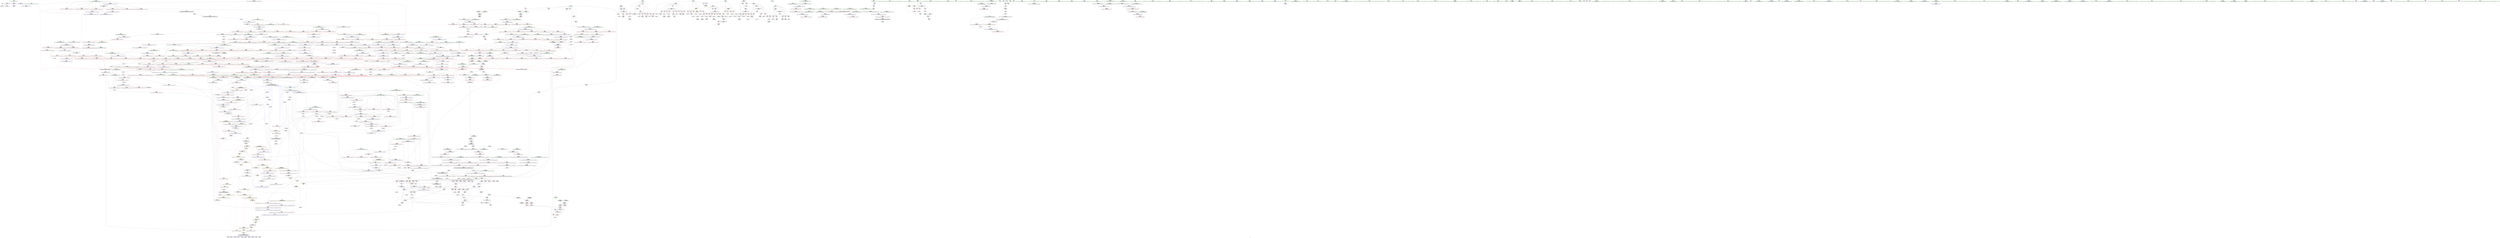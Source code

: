 digraph "SVFG" {
	label="SVFG";

	Node0x557853027120 [shape=record,color=grey,label="{NodeID: 0\nNullPtr}"];
	Node0x557853027120 -> Node0x557853080c80[style=solid];
	Node0x557853027120 -> Node0x5578530a50d0[style=solid];
	Node0x5578531965c0 [shape=record,color=black,label="{NodeID: 1882\n1157 = PHI(649, )\n0th arg _ZSt21__unguarded_partitionIPdN9__gnu_cxx5__ops15_Iter_less_iterEET_S4_S4_S4_T0_ }"];
	Node0x5578531965c0 -> Node0x5578530930a0[style=solid];
	Node0x557853091290 [shape=record,color=blue,label="{NodeID: 775\n834\<--828\n__result.addr\<--__result\n_ZSt10__pop_heapIPdN9__gnu_cxx5__ops15_Iter_less_iterEEvT_S4_S4_RT0_\n}"];
	Node0x557853091290 -> Node0x55785309c890[style=dashed];
	Node0x557853091290 -> Node0x55785309c960[style=dashed];
	Node0x557853087e60 [shape=record,color=red,label="{NodeID: 443\n380\<--379\n\<--\n_Z6maxifyIdEvRT_RKS0_\n}"];
	Node0x557853087e60 -> Node0x5578530a6960[style=solid];
	Node0x5578530cabc0 [shape=record,color=grey,label="{NodeID: 1218\n249 = Binary(248, 82, )\n}"];
	Node0x5578530cabc0 -> Node0x5578530cce40[style=solid];
	Node0x55785307c020 [shape=record,color=green,label="{NodeID: 111\n668\<--669\n__i\<--__i_field_insensitive\n_ZSt13__heap_selectIPdN9__gnu_cxx5__ops15_Iter_less_iterEEvT_S4_S4_T0_\n}"];
	Node0x55785307c020 -> Node0x55785309ac20[style=solid];
	Node0x55785307c020 -> Node0x55785309acf0[style=solid];
	Node0x55785307c020 -> Node0x55785309adc0[style=solid];
	Node0x55785307c020 -> Node0x55785309ae90[style=solid];
	Node0x55785307c020 -> Node0x5578530a7ce0[style=solid];
	Node0x55785307c020 -> Node0x5578530a7db0[style=solid];
	Node0x55785309d730 [shape=record,color=red,label="{NodeID: 554\n976\<--883\n\<--__holeIndex.addr\n_ZSt13__adjust_heapIPdldN9__gnu_cxx5__ops15_Iter_less_iterEEvT_T0_S5_T1_T2_\n|{<s0>45}}"];
	Node0x55785309d730:s0 -> Node0x557853198f20[style=solid,color=red];
	Node0x55785310ad10 [shape=record,color=black,label="{NodeID: 1329\nMR_198V_5 = PHI(MR_198V_6, MR_198V_4, )\npts\{1165 \}\n}"];
	Node0x55785310ad10 -> Node0x5578530a1010[style=dashed];
	Node0x55785310ad10 -> Node0x5578530a10e0[style=dashed];
	Node0x55785310ad10 -> Node0x5578530a11b0[style=dashed];
	Node0x55785310ad10 -> Node0x5578530a1280[style=dashed];
	Node0x55785310ad10 -> Node0x5578530a1350[style=dashed];
	Node0x55785310ad10 -> Node0x5578530933e0[style=dashed];
	Node0x55785310ad10 -> Node0x5578530934b0[style=dashed];
	Node0x557853080670 [shape=record,color=green,label="{NodeID: 222\n1495\<--1496\n__result.addr\<--__result.addr_field_insensitive\n_ZNSt20__copy_move_backwardILb1ELb1ESt26random_access_iterator_tagE13__copy_move_bIdEEPT_PKS3_S6_S4_\n}"];
	Node0x557853080670 -> Node0x5578530a4340[style=solid];
	Node0x557853080670 -> Node0x5578530a4410[style=solid];
	Node0x557853080670 -> Node0x5578530b0f10[style=solid];
	Node0x5578530a3160 [shape=record,color=red,label="{NodeID: 665\n1391\<--1380\n\<--__last.addr\n_ZSt25__unguarded_linear_insertIPdN9__gnu_cxx5__ops14_Val_less_iterEEvT_T0_\n}"];
	Node0x5578530a3160 -> Node0x557853094830[style=solid];
	Node0x55785308e370 [shape=record,color=purple,label="{NodeID: 333\n572\<--571\nadd.ptr1\<--\n_ZSt22__final_insertion_sortIPdN9__gnu_cxx5__ops15_Iter_less_iterEEvT_S4_T0_\n|{<s0>22}}"];
	Node0x55785308e370:s0 -> Node0x55785318ec80[style=solid,color=red];
	Node0x557853078060 [shape=record,color=green,label="{NodeID: 1\n7\<--1\n__dso_handle\<--dummyObj\nGlob }"];
	Node0x5578531966d0 [shape=record,color=black,label="{NodeID: 1883\n1158 = PHI(650, )\n1st arg _ZSt21__unguarded_partitionIPdN9__gnu_cxx5__ops15_Iter_less_iterEET_S4_S4_S4_T0_ }"];
	Node0x5578531966d0 -> Node0x557853093170[style=solid];
	Node0x557853091360 [shape=record,color=blue,label="{NodeID: 776\n836\<--829\n__comp.addr\<--__comp\n_ZSt10__pop_heapIPdN9__gnu_cxx5__ops15_Iter_less_iterEEvT_S4_S4_RT0_\n}"];
	Node0x557853091360 -> Node0x55785309ca30[style=dashed];
	Node0x557853087f30 [shape=record,color=red,label="{NodeID: 444\n414\<--391\n\<--retval\nmain\n}"];
	Node0x557853087f30 -> Node0x55785308a520[style=solid];
	Node0x5578530cad40 [shape=record,color=grey,label="{NodeID: 1219\n492 = Binary(491, 443, )\n}"];
	Node0x5578530cad40 -> Node0x5578530d0a40[style=solid];
	Node0x55785307c0f0 [shape=record,color=green,label="{NodeID: 112\n676\<--677\n_ZSt11__make_heapIPdN9__gnu_cxx5__ops15_Iter_less_iterEEvT_S4_RT0_\<--_ZSt11__make_heapIPdN9__gnu_cxx5__ops15_Iter_less_iterEEvT_S4_RT0__field_insensitive\n}"];
	Node0x55785309d800 [shape=record,color=red,label="{NodeID: 555\n907\<--885\n\<--__len.addr\n_ZSt13__adjust_heapIPdldN9__gnu_cxx5__ops15_Iter_less_iterEEvT_T0_S5_T1_T2_\n}"];
	Node0x55785309d800 -> Node0x5578530c9e40[style=solid];
	Node0x55785310b210 [shape=record,color=black,label="{NodeID: 1330\nMR_6V_2 = PHI(MR_6V_1, MR_6V_3, )\npts\{10 \}\n|{<s0>27|<s1>60|<s2>61|<s3>62}}"];
	Node0x55785310b210:s0 -> Node0x55785313ed80[style=dashed,color=blue];
	Node0x55785310b210:s1 -> Node0x55785311e070[style=dashed,color=red];
	Node0x55785310b210:s2 -> Node0x55785311e070[style=dashed,color=red];
	Node0x55785310b210:s3 -> Node0x557853121a80[style=dashed,color=red];
	Node0x557853080740 [shape=record,color=green,label="{NodeID: 223\n1497\<--1498\n_Num\<--_Num_field_insensitive\n_ZNSt20__copy_move_backwardILb1ELb1ESt26random_access_iterator_tagE13__copy_move_bIdEEPT_PKS3_S6_S4_\n}"];
	Node0x557853080740 -> Node0x5578530a44e0[style=solid];
	Node0x557853080740 -> Node0x5578530a45b0[style=solid];
	Node0x557853080740 -> Node0x5578530a4680[style=solid];
	Node0x557853080740 -> Node0x5578530a4750[style=solid];
	Node0x557853080740 -> Node0x5578530b0fe0[style=solid];
	Node0x5578530a3230 [shape=record,color=red,label="{NodeID: 666\n1405\<--1380\n\<--__last.addr\n_ZSt25__unguarded_linear_insertIPdN9__gnu_cxx5__ops14_Val_less_iterEEvT_T0_\n}"];
	Node0x5578530a3230 -> Node0x5578530949d0[style=solid];
	Node0x55785311f200 [shape=record,color=yellow,style=double,label="{NodeID: 1441\n6V_1 = ENCHI(MR_6V_0)\npts\{10 \}\nFun[_ZSt14__partial_sortIPdN9__gnu_cxx5__ops15_Iter_less_iterEEvT_S4_S4_T0_]|{<s0>24}}"];
	Node0x55785311f200:s0 -> Node0x557853120940[style=dashed,color=red];
	Node0x55785308e440 [shape=record,color=purple,label="{NodeID: 334\n641\<--640\nadd.ptr1\<--\n_ZSt27__unguarded_partition_pivotIPdN9__gnu_cxx5__ops15_Iter_less_iterEET_S4_S4_T0_\n|{<s0>26}}"];
	Node0x55785308e440:s0 -> Node0x557853198990[style=solid,color=red];
	Node0x5578530780f0 [shape=record,color=green,label="{NodeID: 2\n18\<--1\n\<--dummyObj\nCan only get source location for instruction, argument, global var or function.}"];
	Node0x557853196810 [shape=record,color=black,label="{NodeID: 1884\n1159 = PHI(651, )\n2nd arg _ZSt21__unguarded_partitionIPdN9__gnu_cxx5__ops15_Iter_less_iterEET_S4_S4_S4_T0_ }"];
	Node0x557853196810 -> Node0x557853093240[style=solid];
	Node0x557853091430 [shape=record,color=blue,label="{NodeID: 777\n838\<--848\n__value\<--\n_ZSt10__pop_heapIPdN9__gnu_cxx5__ops15_Iter_less_iterEEvT_S4_S4_RT0_\n}"];
	Node0x557853091430 -> Node0x55785309cbd0[style=dashed];
	Node0x557853091430 -> Node0x55785309cca0[style=dashed];
	Node0x557853088000 [shape=record,color=red,label="{NodeID: 445\n403\<--393\n\<--tcn\nmain\n}"];
	Node0x557853088000 -> Node0x5578530d0d40[style=solid];
	Node0x5578530caec0 [shape=record,color=grey,label="{NodeID: 1220\n81 = Binary(80, 82, )\n}"];
	Node0x5578530caec0 -> Node0x5578530a52a0[style=solid];
	Node0x55785307c1f0 [shape=record,color=green,label="{NodeID: 113\n688\<--689\n_ZNK9__gnu_cxx5__ops15_Iter_less_iterclIPdS3_EEbT_T0_\<--_ZNK9__gnu_cxx5__ops15_Iter_less_iterclIPdS3_EEbT_T0__field_insensitive\n}"];
	Node0x55785309d8d0 [shape=record,color=red,label="{NodeID: 556\n941\<--885\n\<--__len.addr\n_ZSt13__adjust_heapIPdldN9__gnu_cxx5__ops15_Iter_less_iterEEvT_T0_S5_T1_T2_\n}"];
	Node0x55785309d8d0 -> Node0x5578530ca740[style=solid];
	Node0x557853080810 [shape=record,color=green,label="{NodeID: 224\n1522\<--1523\nllvm.memmove.p0i8.p0i8.i64\<--llvm.memmove.p0i8.p0i8.i64_field_insensitive\n}"];
	Node0x5578530a3300 [shape=record,color=red,label="{NodeID: 667\n1415\<--1380\n\<--__last.addr\n_ZSt25__unguarded_linear_insertIPdN9__gnu_cxx5__ops14_Val_less_iterEEvT_T0_\n}"];
	Node0x5578530a3300 -> Node0x557853094c40[style=solid];
	Node0x55785308e510 [shape=record,color=purple,label="{NodeID: 335\n644\<--643\nadd.ptr2\<--\n_ZSt27__unguarded_partition_pivotIPdN9__gnu_cxx5__ops15_Iter_less_iterEET_S4_S4_T0_\n|{<s0>26}}"];
	Node0x55785308e510:s0 -> Node0x5578531853a0[style=solid,color=red];
	Node0x5578530783a0 [shape=record,color=green,label="{NodeID: 3\n22\<--1\n.str\<--dummyObj\nGlob }"];
	Node0x557853196950 [shape=record,color=black,label="{NodeID: 1885\n464 = PHI(435, 517, )\n0th arg _ZSt16__introsort_loopIPdlN9__gnu_cxx5__ops15_Iter_less_iterEEvT_S4_T0_T1_ }"];
	Node0x557853196950 -> Node0x5578530a6e40[style=solid];
	Node0x557853091500 [shape=record,color=blue,label="{NodeID: 778\n853\<--852\n\<--\n_ZSt10__pop_heapIPdN9__gnu_cxx5__ops15_Iter_less_iterEEvT_S4_S4_RT0_\n|{|<s1>38}}"];
	Node0x557853091500 -> Node0x55785309cca0[style=dashed];
	Node0x557853091500:s1 -> Node0x557853105d10[style=dashed,color=red];
	Node0x5578530880d0 [shape=record,color=red,label="{NodeID: 446\n402\<--395\n\<--i\nmain\n}"];
	Node0x5578530880d0 -> Node0x5578530d0d40[style=solid];
	Node0x5578530cb040 [shape=record,color=grey,label="{NodeID: 1221\n411 = Binary(410, 82, )\n}"];
	Node0x5578530cb040 -> Node0x5578530a6bd0[style=solid];
	Node0x557853080d10 [shape=record,color=green,label="{NodeID: 114\n695\<--696\n_ZSt10__pop_heapIPdN9__gnu_cxx5__ops15_Iter_less_iterEEvT_S4_S4_RT0_\<--_ZSt10__pop_heapIPdN9__gnu_cxx5__ops15_Iter_less_iterEEvT_S4_S4_RT0__field_insensitive\n}"];
	Node0x55785309d9a0 [shape=record,color=red,label="{NodeID: 557\n946\<--885\n\<--__len.addr\n_ZSt13__adjust_heapIPdldN9__gnu_cxx5__ops15_Iter_less_iterEEvT_T0_S5_T1_T2_\n}"];
	Node0x55785309d9a0 -> Node0x5578530cd8c0[style=solid];
	Node0x557853080910 [shape=record,color=green,label="{NodeID: 225\n1539\<--1540\nthis.addr\<--this.addr_field_insensitive\n_ZNK9__gnu_cxx5__ops14_Val_less_iterclIdPdEEbRT_T0_\n}"];
	Node0x557853080910 -> Node0x5578530a4820[style=solid];
	Node0x557853080910 -> Node0x5578530b1180[style=solid];
	Node0x5578530a33d0 [shape=record,color=red,label="{NodeID: 668\n1393\<--1384\n\<--__next\n_ZSt25__unguarded_linear_insertIPdN9__gnu_cxx5__ops14_Val_less_iterEEvT_T0_\n}"];
	Node0x5578530a33d0 -> Node0x55785308eed0[style=solid];
	Node0x55785308e5e0 [shape=record,color=purple,label="{NodeID: 336\n649\<--648\nadd.ptr3\<--\n_ZSt27__unguarded_partition_pivotIPdN9__gnu_cxx5__ops15_Iter_less_iterEET_S4_S4_T0_\n|{<s0>27}}"];
	Node0x55785308e5e0:s0 -> Node0x5578531965c0[style=solid,color=red];
	Node0x557853078430 [shape=record,color=green,label="{NodeID: 4\n24\<--1\n.str.1\<--dummyObj\nGlob }"];
	Node0x557853196b60 [shape=record,color=black,label="{NodeID: 1886\n465 = PHI(436, 518, )\n1st arg _ZSt16__introsort_loopIPdlN9__gnu_cxx5__ops15_Iter_less_iterEEvT_S4_T0_T1_ }"];
	Node0x557853196b60 -> Node0x5578530a6f10[style=solid];
	Node0x5578530915d0 [shape=record,color=blue,label="{NodeID: 779\n869\<--868\n__t.addr\<--__t\n_ZSt4moveIRdEONSt16remove_referenceIT_E4typeEOS2_\n}"];
	Node0x5578530915d0 -> Node0x55785309cd70[style=dashed];
	Node0x5578530881a0 [shape=record,color=red,label="{NodeID: 447\n406\<--395\n\<--i\nmain\n}"];
	Node0x5578530881a0 -> Node0x5578530cb1c0[style=solid];
	Node0x5578530cb1c0 [shape=record,color=grey,label="{NodeID: 1222\n407 = Binary(406, 82, )\n|{<s0>13}}"];
	Node0x5578530cb1c0:s0 -> Node0x557853198330[style=solid,color=red];
	Node0x557853080dd0 [shape=record,color=green,label="{NodeID: 115\n708\<--709\n__first.addr\<--__first.addr_field_insensitive\n_ZSt11__sort_heapIPdN9__gnu_cxx5__ops15_Iter_less_iterEEvT_S4_RT0_\n}"];
	Node0x557853080dd0 -> Node0x55785309af60[style=solid];
	Node0x557853080dd0 -> Node0x55785309b030[style=solid];
	Node0x557853080dd0 -> Node0x5578530a7e80[style=solid];
	Node0x55785309da70 [shape=record,color=red,label="{NodeID: 558\n977\<--889\n\<--__topIndex\n_ZSt13__adjust_heapIPdldN9__gnu_cxx5__ops15_Iter_less_iterEEvT_T0_S5_T1_T2_\n|{<s0>45}}"];
	Node0x55785309da70:s0 -> Node0x557853199030[style=solid,color=red];
	Node0x557853101d10 [shape=record,color=black,label="{NodeID: 1333\nMR_6V_3 = PHI(MR_6V_6, MR_6V_1, )\npts\{10 \}\n|{|<s2>67|<s3>69|<s4>72|<s5>72}}"];
	Node0x557853101d10 -> Node0x5578530a2870[style=dashed];
	Node0x557853101d10 -> Node0x557853118f90[style=dashed];
	Node0x557853101d10:s2 -> Node0x55785311e070[style=dashed,color=red];
	Node0x557853101d10:s3 -> Node0x557853120590[style=dashed,color=red];
	Node0x557853101d10:s4 -> Node0x5578530a37e0[style=dashed,color=red];
	Node0x557853101d10:s5 -> Node0x55785310fe30[style=dashed,color=red];
	Node0x5578530809e0 [shape=record,color=green,label="{NodeID: 226\n1541\<--1542\n__val.addr\<--__val.addr_field_insensitive\n_ZNK9__gnu_cxx5__ops14_Val_less_iterclIdPdEEbRT_T0_\n}"];
	Node0x5578530809e0 -> Node0x5578530a48f0[style=solid];
	Node0x5578530809e0 -> Node0x5578530b1250[style=solid];
	Node0x55785313fe00 [shape=record,color=yellow,style=double,label="{NodeID: 1776\n6V_2 = CSCHI(MR_6V_1)\npts\{10 \}\nCS[]|{<s0>51|<s1>53|<s2>54|<s3>56|<s4>58|<s5>59|<s6>62}}"];
	Node0x55785313fe00:s0 -> Node0x557853113a30[style=dashed,color=blue];
	Node0x55785313fe00:s1 -> Node0x557853113a30[style=dashed,color=blue];
	Node0x55785313fe00:s2 -> Node0x557853113a30[style=dashed,color=blue];
	Node0x55785313fe00:s3 -> Node0x557853113a30[style=dashed,color=blue];
	Node0x55785313fe00:s4 -> Node0x557853113a30[style=dashed,color=blue];
	Node0x55785313fe00:s5 -> Node0x557853113a30[style=dashed,color=blue];
	Node0x55785313fe00:s6 -> Node0x55785310b210[style=dashed,color=blue];
	Node0x5578530a34a0 [shape=record,color=red,label="{NodeID: 669\n1397\<--1384\n\<--__next\n_ZSt25__unguarded_linear_insertIPdN9__gnu_cxx5__ops14_Val_less_iterEEvT_T0_\n|{<s0>79}}"];
	Node0x5578530a34a0:s0 -> Node0x55785318f500[style=solid,color=red];
	Node0x55785308e6b0 [shape=record,color=purple,label="{NodeID: 337\n700\<--699\nincdec.ptr\<--\n_ZSt13__heap_selectIPdN9__gnu_cxx5__ops15_Iter_less_iterEEvT_S4_S4_T0_\n}"];
	Node0x55785308e6b0 -> Node0x5578530a7db0[style=solid];
	Node0x5578530784c0 [shape=record,color=green,label="{NodeID: 5\n26\<--1\n.str.2\<--dummyObj\nGlob }"];
	Node0x557853196ce0 [shape=record,color=black,label="{NodeID: 1887\n466 = PHI(447, 519, )\n2nd arg _ZSt16__introsort_loopIPdlN9__gnu_cxx5__ops15_Iter_less_iterEEvT_S4_T0_T1_ }"];
	Node0x557853196ce0 -> Node0x5578530a6fe0[style=solid];
	Node0x5578530916a0 [shape=record,color=blue,label="{NodeID: 780\n881\<--875\n__first.addr\<--__first\n_ZSt13__adjust_heapIPdldN9__gnu_cxx5__ops15_Iter_less_iterEEvT_T0_S5_T1_T2_\n}"];
	Node0x5578530916a0 -> Node0x55785309ce40[style=dashed];
	Node0x5578530916a0 -> Node0x55785309cf10[style=dashed];
	Node0x5578530916a0 -> Node0x55785309cfe0[style=dashed];
	Node0x5578530916a0 -> Node0x55785309d0b0[style=dashed];
	Node0x5578530916a0 -> Node0x55785309d180[style=dashed];
	Node0x5578530916a0 -> Node0x55785309d250[style=dashed];
	Node0x5578530916a0 -> Node0x55785309d320[style=dashed];
	Node0x557853088270 [shape=record,color=red,label="{NodeID: 448\n410\<--395\n\<--i\nmain\n}"];
	Node0x557853088270 -> Node0x5578530cb040[style=solid];
	Node0x5578530cb340 [shape=record,color=grey,label="{NodeID: 1223\n288 = Binary(286, 287, )\n}"];
	Node0x5578530cb340 -> Node0x5578530a6140[style=solid];
	Node0x557853080ea0 [shape=record,color=green,label="{NodeID: 116\n710\<--711\n__last.addr\<--__last.addr_field_insensitive\n_ZSt11__sort_heapIPdN9__gnu_cxx5__ops15_Iter_less_iterEEvT_S4_RT0_\n}"];
	Node0x557853080ea0 -> Node0x55785309b100[style=solid];
	Node0x557853080ea0 -> Node0x55785309b1d0[style=solid];
	Node0x557853080ea0 -> Node0x55785309b2a0[style=solid];
	Node0x557853080ea0 -> Node0x55785309b370[style=solid];
	Node0x557853080ea0 -> Node0x5578530a7f50[style=solid];
	Node0x557853080ea0 -> Node0x5578530a80f0[style=solid];
	Node0x55785309db40 [shape=record,color=red,label="{NodeID: 559\n906\<--891\n\<--__secondChild\n_ZSt13__adjust_heapIPdldN9__gnu_cxx5__ops15_Iter_less_iterEEvT_T0_S5_T1_T2_\n}"];
	Node0x55785309db40 -> Node0x5578530d05c0[style=solid];
	Node0x557853080ab0 [shape=record,color=green,label="{NodeID: 227\n1543\<--1544\n__it.addr\<--__it.addr_field_insensitive\n_ZNK9__gnu_cxx5__ops14_Val_less_iterclIdPdEEbRT_T0_\n}"];
	Node0x557853080ab0 -> Node0x5578530a49c0[style=solid];
	Node0x557853080ab0 -> Node0x5578530b1320[style=solid];
	Node0x5578530a3570 [shape=record,color=red,label="{NodeID: 670\n1402\<--1384\n\<--__next\n_ZSt25__unguarded_linear_insertIPdN9__gnu_cxx5__ops14_Val_less_iterEEvT_T0_\n|{<s0>80}}"];
	Node0x5578530a3570:s0 -> Node0x557853196e60[style=solid,color=red];
	Node0x55785311f5b0 [shape=record,color=yellow,style=double,label="{NodeID: 1445\n214V_1 = ENCHI(MR_214V_0)\npts\{752 839 888 1013 1261 1383 \}\nFun[_ZSt4swapIdENSt9enable_ifIXsr6__and_ISt6__not_ISt15__is_tuple_likeIT_EESt21is_move_constructibleIS3_ESt18is_move_assignableIS3_EEE5valueEvE4typeERS3_SC_]}"];
	Node0x55785311f5b0 -> Node0x5578530a1aa0[style=dashed];
	Node0x55785311f5b0 -> Node0x5578530a1b70[style=dashed];
	Node0x55785311f5b0 -> Node0x5578530a1c40[style=dashed];
	Node0x55785308e780 [shape=record,color=purple,label="{NodeID: 338\n728\<--727\nincdec.ptr\<--\n_ZSt11__sort_heapIPdN9__gnu_cxx5__ops15_Iter_less_iterEEvT_S4_RT0_\n}"];
	Node0x55785308e780 -> Node0x5578530a80f0[style=solid];
	Node0x557853078550 [shape=record,color=green,label="{NodeID: 6\n28\<--1\n.str.3\<--dummyObj\nGlob }"];
	Node0x557853196e60 [shape=record,color=black,label="{NodeID: 1888\n868 = PHI(781, 751, 846, 850, 838, 931, 958, 887, 1045, 1012, 1232, 1236, 1228, 1287, 1260, 1387, 1402, 1382, )\n0th arg _ZSt4moveIRdEONSt16remove_referenceIT_E4typeEOS2_ }"];
	Node0x557853196e60 -> Node0x5578530915d0[style=solid];
	Node0x557853091770 [shape=record,color=blue,label="{NodeID: 781\n883\<--876\n__holeIndex.addr\<--__holeIndex\n_ZSt13__adjust_heapIPdldN9__gnu_cxx5__ops15_Iter_less_iterEEvT_T0_S5_T1_T2_\n}"];
	Node0x557853091770 -> Node0x55785309d3f0[style=dashed];
	Node0x557853091770 -> Node0x55785309d4c0[style=dashed];
	Node0x557853091770 -> Node0x55785309d590[style=dashed];
	Node0x557853091770 -> Node0x55785309d660[style=dashed];
	Node0x557853091770 -> Node0x557853091df0[style=dashed];
	Node0x557853091770 -> Node0x557853092060[style=dashed];
	Node0x557853091770 -> Node0x55785310ea30[style=dashed];
	Node0x557853088340 [shape=record,color=red,label="{NodeID: 449\n431\<--421\n\<--__first.addr\n_ZSt6__sortIPdN9__gnu_cxx5__ops15_Iter_less_iterEEvT_S4_T0_\n}"];
	Node0x557853088340 -> Node0x5578530d14c0[style=solid];
	Node0x5578530cb4c0 [shape=record,color=grey,label="{NodeID: 1224\n763 = Binary(762, 443, )\n}"];
	Node0x5578530cb4c0 -> Node0x5578530d1040[style=solid];
	Node0x557853080f70 [shape=record,color=green,label="{NodeID: 117\n712\<--713\n__comp.addr\<--__comp.addr_field_insensitive\n_ZSt11__sort_heapIPdN9__gnu_cxx5__ops15_Iter_less_iterEEvT_S4_RT0_\n}"];
	Node0x557853080f70 -> Node0x55785309b440[style=solid];
	Node0x557853080f70 -> Node0x5578530a8020[style=solid];
	Node0x55785309dc10 [shape=record,color=red,label="{NodeID: 560\n912\<--891\n\<--__secondChild\n_ZSt13__adjust_heapIPdldN9__gnu_cxx5__ops15_Iter_less_iterEEvT_T0_S5_T1_T2_\n}"];
	Node0x55785309dc10 -> Node0x5578530ca140[style=solid];
	Node0x557853080b80 [shape=record,color=green,label="{NodeID: 228\n34\<--1555\n_GLOBAL__sub_I_betaveros_1_0.cpp\<--_GLOBAL__sub_I_betaveros_1_0.cpp_field_insensitive\n}"];
	Node0x557853080b80 -> Node0x5578530a4fd0[style=solid];
	Node0x5578530a3640 [shape=record,color=red,label="{NodeID: 671\n1407\<--1384\n\<--__next\n_ZSt25__unguarded_linear_insertIPdN9__gnu_cxx5__ops14_Val_less_iterEEvT_T0_\n}"];
	Node0x5578530a3640 -> Node0x557853094aa0[style=solid];
	Node0x55785308e850 [shape=record,color=purple,label="{NodeID: 339\n1178\<--1177\nincdec.ptr\<--\n_ZSt21__unguarded_partitionIPdN9__gnu_cxx5__ops15_Iter_less_iterEET_S4_S4_S4_T0_\n}"];
	Node0x55785308e850 -> Node0x557853093310[style=solid];
	Node0x557853078d90 [shape=record,color=green,label="{NodeID: 7\n30\<--1\n.str.4\<--dummyObj\nGlob }"];
	Node0x557853197ce0 [shape=record,color=black,label="{NodeID: 1889\n417 = PHI(355, )\n0th arg _ZSt6__sortIPdN9__gnu_cxx5__ops15_Iter_less_iterEEvT_S4_T0_ }"];
	Node0x557853197ce0 -> Node0x5578530a6ca0[style=solid];
	Node0x557853091840 [shape=record,color=blue,label="{NodeID: 782\n885\<--877\n__len.addr\<--__len\n_ZSt13__adjust_heapIPdldN9__gnu_cxx5__ops15_Iter_less_iterEEvT_T0_S5_T1_T2_\n}"];
	Node0x557853091840 -> Node0x55785309d800[style=dashed];
	Node0x557853091840 -> Node0x55785309d8d0[style=dashed];
	Node0x557853091840 -> Node0x55785309d9a0[style=dashed];
	Node0x557853088410 [shape=record,color=red,label="{NodeID: 450\n435\<--421\n\<--__first.addr\n_ZSt6__sortIPdN9__gnu_cxx5__ops15_Iter_less_iterEEvT_S4_T0_\n|{<s0>15}}"];
	Node0x557853088410:s0 -> Node0x557853196950[style=solid,color=red];
	Node0x5578530cb640 [shape=record,color=grey,label="{NodeID: 1225\n1514 = Binary(498, 1513, )\n}"];
	Node0x557853081040 [shape=record,color=green,label="{NodeID: 118\n741\<--742\n__first.addr\<--__first.addr_field_insensitive\n_ZSt11__make_heapIPdN9__gnu_cxx5__ops15_Iter_less_iterEEvT_S4_RT0_\n}"];
	Node0x557853081040 -> Node0x55785309b510[style=solid];
	Node0x557853081040 -> Node0x55785309b5e0[style=solid];
	Node0x557853081040 -> Node0x55785309b6b0[style=solid];
	Node0x557853081040 -> Node0x55785309b780[style=solid];
	Node0x557853081040 -> Node0x5578530a81c0[style=solid];
	Node0x55785309dce0 [shape=record,color=red,label="{NodeID: 561\n917\<--891\n\<--__secondChild\n_ZSt13__adjust_heapIPdldN9__gnu_cxx5__ops15_Iter_less_iterEEvT_T0_S5_T1_T2_\n}"];
	Node0x557853080c80 [shape=record,color=black,label="{NodeID: 229\n2\<--3\ndummyVal\<--dummyVal\n}"];
	Node0x5578530a3710 [shape=record,color=red,label="{NodeID: 672\n1409\<--1384\n\<--__next\n_ZSt25__unguarded_linear_insertIPdN9__gnu_cxx5__ops14_Val_less_iterEEvT_T0_\n}"];
	Node0x5578530a3710 -> Node0x55785308efa0[style=solid];
	Node0x55785308e920 [shape=record,color=purple,label="{NodeID: 340\n1182\<--1181\nincdec.ptr3\<--\n_ZSt21__unguarded_partitionIPdN9__gnu_cxx5__ops15_Iter_less_iterEET_S4_S4_S4_T0_\n}"];
	Node0x55785308e920 -> Node0x5578530933e0[style=solid];
	Node0x557853078e20 [shape=record,color=green,label="{NodeID: 8\n33\<--1\n\<--dummyObj\nCan only get source location for instruction, argument, global var or function.}"];
	Node0x557853197df0 [shape=record,color=black,label="{NodeID: 1890\n418 = PHI(356, )\n1st arg _ZSt6__sortIPdN9__gnu_cxx5__ops15_Iter_less_iterEEvT_S4_T0_ }"];
	Node0x557853197df0 -> Node0x5578530a6d70[style=solid];
	Node0x557853091910 [shape=record,color=blue,label="{NodeID: 783\n887\<--878\n__value.addr\<--__value\n_ZSt13__adjust_heapIPdldN9__gnu_cxx5__ops15_Iter_less_iterEEvT_T0_S5_T1_T2_\n}"];
	Node0x557853091910 -> Node0x55785309e430[style=dashed];
	Node0x557853091910 -> Node0x55785309e500[style=dashed];
	Node0x557853091910 -> Node0x55785309e5d0[style=dashed];
	Node0x5578530884e0 [shape=record,color=red,label="{NodeID: 451\n438\<--421\n\<--__first.addr\n_ZSt6__sortIPdN9__gnu_cxx5__ops15_Iter_less_iterEEvT_S4_T0_\n}"];
	Node0x5578530884e0 -> Node0x55785308a6c0[style=solid];
	Node0x5578530cb7c0 [shape=record,color=grey,label="{NodeID: 1226\n762 = Binary(760, 761, )\n}"];
	Node0x5578530cb7c0 -> Node0x5578530cb4c0[style=solid];
	Node0x557853081110 [shape=record,color=green,label="{NodeID: 119\n743\<--744\n__last.addr\<--__last.addr_field_insensitive\n_ZSt11__make_heapIPdN9__gnu_cxx5__ops15_Iter_less_iterEEvT_S4_RT0_\n}"];
	Node0x557853081110 -> Node0x55785309b850[style=solid];
	Node0x557853081110 -> Node0x55785309b920[style=solid];
	Node0x557853081110 -> Node0x5578530a8290[style=solid];
	Node0x55785309ddb0 [shape=record,color=red,label="{NodeID: 562\n920\<--891\n\<--__secondChild\n_ZSt13__adjust_heapIPdldN9__gnu_cxx5__ops15_Iter_less_iterEEvT_T0_S5_T1_T2_\n}"];
	Node0x55785309ddb0 -> Node0x5578530c9540[style=solid];
	Node0x55785310e530 [shape=record,color=black,label="{NodeID: 1337\nMR_6V_5 = PHI(MR_6V_4, MR_6V_2, MR_6V_2, )\npts\{10 \}\n|{|<s1>45}}"];
	Node0x55785310e530 -> Node0x55785309e5d0[style=dashed];
	Node0x55785310e530:s1 -> Node0x557853114e90[style=dashed,color=red];
	Node0x557853088f00 [shape=record,color=black,label="{NodeID: 230\n45\<--46\n\<--_ZNSt8ios_base4InitD1Ev\nCan only get source location for instruction, argument, global var or function.}"];
	Node0x557853140380 [shape=record,color=yellow,style=double,label="{NodeID: 1780\n6V_2 = CSCHI(MR_6V_1)\npts\{10 \}\nCS[]|{<s0>69|<s1>69}}"];
	Node0x557853140380:s0 -> Node0x5578530a2940[style=dashed,color=blue];
	Node0x557853140380:s1 -> Node0x557853093f40[style=dashed,color=blue];
	Node0x5578530a37e0 [shape=record,color=red,label="{NodeID: 673\n1389\<--1388\n\<--call\n_ZSt25__unguarded_linear_insertIPdN9__gnu_cxx5__ops14_Val_less_iterEEvT_T0_\n}"];
	Node0x5578530a37e0 -> Node0x557853094760[style=solid];
	Node0x55785308e9f0 [shape=record,color=purple,label="{NodeID: 341\n1190\<--1189\nincdec.ptr7\<--\n_ZSt21__unguarded_partitionIPdN9__gnu_cxx5__ops15_Iter_less_iterEET_S4_S4_S4_T0_\n}"];
	Node0x55785308e9f0 -> Node0x5578530934b0[style=solid];
	Node0x557853078eb0 [shape=record,color=green,label="{NodeID: 9\n82\<--1\n\<--dummyObj\nCan only get source location for instruction, argument, global var or function.}"];
	Node0x557853197f00 [shape=record,color=black,label="{NodeID: 1891\n1250 = PHI(565, 578, )\n0th arg _ZSt16__insertion_sortIPdN9__gnu_cxx5__ops15_Iter_less_iterEEvT_S4_T0_ }"];
	Node0x557853197f00 -> Node0x557853093c00[style=solid];
	Node0x5578530919e0 [shape=record,color=blue,label="{NodeID: 784\n889\<--901\n__topIndex\<--\n_ZSt13__adjust_heapIPdldN9__gnu_cxx5__ops15_Iter_less_iterEEvT_T0_S5_T1_T2_\n}"];
	Node0x5578530919e0 -> Node0x55785309da70[style=dashed];
	Node0x5578530885b0 [shape=record,color=red,label="{NodeID: 452\n452\<--421\n\<--__first.addr\n_ZSt6__sortIPdN9__gnu_cxx5__ops15_Iter_less_iterEEvT_S4_T0_\n|{<s0>16}}"];
	Node0x5578530885b0:s0 -> Node0x557853190a70[style=solid,color=red];
	Node0x5578530cb940 [shape=record,color=grey,label="{NodeID: 1227\n295 = Binary(294, 137, )\n}"];
	Node0x5578530cb940 -> Node0x5578530cbac0[style=solid];
	Node0x5578530811e0 [shape=record,color=green,label="{NodeID: 120\n745\<--746\n__comp.addr\<--__comp.addr_field_insensitive\n_ZSt11__make_heapIPdN9__gnu_cxx5__ops15_Iter_less_iterEEvT_S4_RT0_\n}"];
	Node0x5578530811e0 -> Node0x55785309b9f0[style=solid];
	Node0x5578530811e0 -> Node0x5578530a8360[style=solid];
	Node0x55785309de80 [shape=record,color=red,label="{NodeID: 563\n925\<--891\n\<--__secondChild\n_ZSt13__adjust_heapIPdldN9__gnu_cxx5__ops15_Iter_less_iterEEvT_T0_S5_T1_T2_\n}"];
	Node0x55785309de80 -> Node0x5578530ca2c0[style=solid];
	Node0x55785310ea30 [shape=record,color=black,label="{NodeID: 1338\nMR_147V_6 = PHI(MR_147V_5, MR_147V_3, MR_147V_3, )\npts\{884 \}\n}"];
	Node0x55785310ea30 -> Node0x55785309d730[style=dashed];
	Node0x557853089000 [shape=record,color=black,label="{NodeID: 231\n75\<--74\nidxprom\<--\n_Z9readInputv\n}"];
	Node0x5578531404e0 [shape=record,color=yellow,style=double,label="{NodeID: 1781\n6V_2 = CSCHI(MR_6V_1)\npts\{10 \}\nCS[]|{<s0>85}}"];
	Node0x5578531404e0:s0 -> Node0x55785313d720[style=dashed,color=blue];
	Node0x5578530a38b0 [shape=record,color=red,label="{NodeID: 674\n1404\<--1403\n\<--call2\n_ZSt25__unguarded_linear_insertIPdN9__gnu_cxx5__ops14_Val_less_iterEEvT_T0_\n}"];
	Node0x5578530a38b0 -> Node0x5578530949d0[style=solid];
	Node0x55785308eac0 [shape=record,color=purple,label="{NodeID: 342\n1203\<--1202\nincdec.ptr9\<--\n_ZSt21__unguarded_partitionIPdN9__gnu_cxx5__ops15_Iter_less_iterEET_S4_S4_S4_T0_\n}"];
	Node0x55785308eac0 -> Node0x557853093580[style=solid];
	Node0x557853078f40 [shape=record,color=green,label="{NodeID: 10\n125\<--1\n\<--dummyObj\nCan only get source location for instruction, argument, global var or function.}"];
	Node0x557853198050 [shape=record,color=black,label="{NodeID: 1892\n1251 = PHI(567, 579, )\n1st arg _ZSt16__insertion_sortIPdN9__gnu_cxx5__ops15_Iter_less_iterEEvT_S4_T0_ }"];
	Node0x557853198050 -> Node0x557853093cd0[style=solid];
	Node0x557853091ab0 [shape=record,color=blue,label="{NodeID: 785\n891\<--903\n__secondChild\<--\n_ZSt13__adjust_heapIPdldN9__gnu_cxx5__ops15_Iter_less_iterEEvT_T0_S5_T1_T2_\n}"];
	Node0x557853091ab0 -> Node0x55785309db40[style=dashed];
	Node0x557853091ab0 -> Node0x55785309dc10[style=dashed];
	Node0x557853091ab0 -> Node0x55785309e0f0[style=dashed];
	Node0x557853091ab0 -> Node0x55785309e1c0[style=dashed];
	Node0x557853091ab0 -> Node0x557853091b80[style=dashed];
	Node0x557853091ab0 -> Node0x557853091ec0[style=dashed];
	Node0x557853091ab0 -> Node0x55785310ef30[style=dashed];
	Node0x557853088680 [shape=record,color=red,label="{NodeID: 453\n432\<--423\n\<--__last.addr\n_ZSt6__sortIPdN9__gnu_cxx5__ops15_Iter_less_iterEEvT_S4_T0_\n}"];
	Node0x557853088680 -> Node0x5578530d14c0[style=solid];
	Node0x5578530cbac0 [shape=record,color=grey,label="{NodeID: 1228\n296 = Binary(295, 82, )\n}"];
	Node0x5578530cbac0 -> Node0x5578530d11c0[style=solid];
	Node0x5578530812b0 [shape=record,color=green,label="{NodeID: 121\n747\<--748\n__len\<--__len_field_insensitive\n_ZSt11__make_heapIPdN9__gnu_cxx5__ops15_Iter_less_iterEEvT_S4_RT0_\n}"];
	Node0x5578530812b0 -> Node0x55785309bac0[style=solid];
	Node0x5578530812b0 -> Node0x55785309bb90[style=solid];
	Node0x5578530812b0 -> Node0x5578530a8430[style=solid];
	Node0x55785309df50 [shape=record,color=red,label="{NodeID: 564\n930\<--891\n\<--__secondChild\n_ZSt13__adjust_heapIPdldN9__gnu_cxx5__ops15_Iter_less_iterEEvT_T0_S5_T1_T2_\n}"];
	Node0x55785310ef30 [shape=record,color=black,label="{NodeID: 1339\nMR_155V_8 = PHI(MR_155V_7, MR_155V_3, MR_155V_3, )\npts\{892 \}\n}"];
	Node0x5578530890d0 [shape=record,color=black,label="{NodeID: 232\n116\<--115\nidx.ext\<--\n_Z2tci\n}"];
	Node0x557853184ba0 [shape=record,color=black,label="{NodeID: 1782\n1089 = PHI(642, )\n2nd arg _ZSt22__move_median_to_firstIPdN9__gnu_cxx5__ops15_Iter_less_iterEEvT_S4_S4_S4_T0_ }"];
	Node0x557853184ba0 -> Node0x557853092f00[style=solid];
	Node0x5578530a3980 [shape=record,color=red,label="{NodeID: 675\n1414\<--1413\n\<--call4\n_ZSt25__unguarded_linear_insertIPdN9__gnu_cxx5__ops14_Val_less_iterEEvT_T0_\n}"];
	Node0x5578530a3980 -> Node0x557853094c40[style=solid];
	Node0x55785308eb90 [shape=record,color=purple,label="{NodeID: 343\n1276\<--1275\nadd.ptr\<--\n_ZSt16__insertion_sortIPdN9__gnu_cxx5__ops15_Iter_less_iterEEvT_S4_T0_\n}"];
	Node0x55785308eb90 -> Node0x557853093da0[style=solid];
	Node0x557853079040 [shape=record,color=green,label="{NodeID: 11\n137\<--1\n\<--dummyObj\nCan only get source location for instruction, argument, global var or function.}"];
	Node0x5578531981a0 [shape=record,color=black,label="{NodeID: 1893\n1481 = PHI(1437, 1441, 1443, )\n0th arg _ZSt12__niter_baseIPdET_S1_ }"];
	Node0x5578531981a0 -> Node0x5578530b0ca0[style=solid];
	Node0x557853091b80 [shape=record,color=blue,label="{NodeID: 786\n891\<--914\n__secondChild\<--mul\n_ZSt13__adjust_heapIPdldN9__gnu_cxx5__ops15_Iter_less_iterEEvT_T0_S5_T1_T2_\n}"];
	Node0x557853091b80 -> Node0x55785309db40[style=dashed];
	Node0x557853091b80 -> Node0x55785309dc10[style=dashed];
	Node0x557853091b80 -> Node0x55785309dce0[style=dashed];
	Node0x557853091b80 -> Node0x55785309ddb0[style=dashed];
	Node0x557853091b80 -> Node0x55785309de80[style=dashed];
	Node0x557853091b80 -> Node0x55785309df50[style=dashed];
	Node0x557853091b80 -> Node0x55785309e020[style=dashed];
	Node0x557853091b80 -> Node0x55785309e0f0[style=dashed];
	Node0x557853091b80 -> Node0x55785309e1c0[style=dashed];
	Node0x557853091b80 -> Node0x557853091b80[style=dashed];
	Node0x557853091b80 -> Node0x557853091c50[style=dashed];
	Node0x557853091b80 -> Node0x557853091ec0[style=dashed];
	Node0x557853091b80 -> Node0x55785310ef30[style=dashed];
	Node0x557853088750 [shape=record,color=red,label="{NodeID: 454\n436\<--423\n\<--__last.addr\n_ZSt6__sortIPdN9__gnu_cxx5__ops15_Iter_less_iterEEvT_S4_T0_\n|{<s0>15}}"];
	Node0x557853088750:s0 -> Node0x557853196b60[style=solid,color=red];
	Node0x5578530cbc40 [shape=record,color=grey,label="{NodeID: 1229\n966 = Binary(965, 725, )\n}"];
	Node0x5578530cbc40 -> Node0x557853092060[style=solid];
	Node0x557853081380 [shape=record,color=green,label="{NodeID: 122\n749\<--750\n__parent\<--__parent_field_insensitive\n_ZSt11__make_heapIPdN9__gnu_cxx5__ops15_Iter_less_iterEEvT_S4_RT0_\n}"];
	Node0x557853081380 -> Node0x55785309bc60[style=solid];
	Node0x557853081380 -> Node0x55785309bd30[style=solid];
	Node0x557853081380 -> Node0x55785309be00[style=solid];
	Node0x557853081380 -> Node0x55785309bed0[style=solid];
	Node0x557853081380 -> Node0x5578530a8500[style=solid];
	Node0x557853081380 -> Node0x557853090db0[style=solid];
	Node0x55785309e020 [shape=record,color=red,label="{NodeID: 565\n938\<--891\n\<--__secondChild\n_ZSt13__adjust_heapIPdldN9__gnu_cxx5__ops15_Iter_less_iterEEvT_T0_S5_T1_T2_\n}"];
	Node0x55785309e020 -> Node0x557853091df0[style=solid];
	Node0x55785310f430 [shape=record,color=black,label="{NodeID: 1340\nMR_232V_3 = PHI(MR_232V_4, MR_232V_2, )\npts\{1327 \}\n}"];
	Node0x55785310f430 -> Node0x5578530a2bb0[style=dashed];
	Node0x55785310f430 -> Node0x5578530a2c80[style=dashed];
	Node0x55785310f430 -> Node0x5578530a2d50[style=dashed];
	Node0x55785310f430 -> Node0x557853094350[style=dashed];
	Node0x5578530891a0 [shape=record,color=black,label="{NodeID: 233\n141\<--140\nidxprom\<--\n_Z2tci\n}"];
	Node0x5578531853a0 [shape=record,color=black,label="{NodeID: 1783\n1090 = PHI(644, )\n3rd arg _ZSt22__move_median_to_firstIPdN9__gnu_cxx5__ops15_Iter_less_iterEEvT_S4_S4_S4_T0_ }"];
	Node0x5578531853a0 -> Node0x557853092fd0[style=solid];
	Node0x5578530a3a50 [shape=record,color=red,label="{NodeID: 676\n1437\<--1428\n\<--__first.addr\n_ZSt23__copy_move_backward_a2ILb1EPdS0_ET1_T0_S2_S1_\n|{<s0>82}}"];
	Node0x5578530a3a50:s0 -> Node0x5578531981a0[style=solid,color=red];
	Node0x55785311fc10 [shape=record,color=yellow,style=double,label="{NodeID: 1451\n6V_1 = ENCHI(MR_6V_0)\npts\{10 \}\nFun[_ZSt4sortIPdEvT_S1_]|{<s0>11}}"];
	Node0x55785311fc10:s0 -> Node0x55785311bf90[style=dashed,color=red];
	Node0x55785308ec60 [shape=record,color=purple,label="{NodeID: 344\n1294\<--1293\nadd.ptr4\<--\n_ZSt16__insertion_sortIPdN9__gnu_cxx5__ops15_Iter_less_iterEEvT_S4_T0_\n|{<s0>69}}"];
	Node0x55785308ec60:s0 -> Node0x5578531902d0[style=solid,color=red];
	Node0x557853079140 [shape=record,color=green,label="{NodeID: 12\n278\<--1\n\<--dummyObj\nCan only get source location for instruction, argument, global var or function.}"];
	Node0x557853198330 [shape=record,color=black,label="{NodeID: 1894\n92 = PHI(407, )\n0th arg _Z2tci }"];
	Node0x557853198330 -> Node0x5578530a5370[style=solid];
	Node0x557853091c50 [shape=record,color=blue,label="{NodeID: 787\n891\<--926\n__secondChild\<--dec\n_ZSt13__adjust_heapIPdldN9__gnu_cxx5__ops15_Iter_less_iterEEvT_T0_S5_T1_T2_\n}"];
	Node0x557853091c50 -> Node0x55785309db40[style=dashed];
	Node0x557853091c50 -> Node0x55785309dc10[style=dashed];
	Node0x557853091c50 -> Node0x55785309df50[style=dashed];
	Node0x557853091c50 -> Node0x55785309e020[style=dashed];
	Node0x557853091c50 -> Node0x55785309e0f0[style=dashed];
	Node0x557853091c50 -> Node0x55785309e1c0[style=dashed];
	Node0x557853091c50 -> Node0x557853091b80[style=dashed];
	Node0x557853091c50 -> Node0x557853091ec0[style=dashed];
	Node0x557853091c50 -> Node0x55785310ef30[style=dashed];
	Node0x557853088820 [shape=record,color=red,label="{NodeID: 455\n437\<--423\n\<--__last.addr\n_ZSt6__sortIPdN9__gnu_cxx5__ops15_Iter_less_iterEEvT_S4_T0_\n}"];
	Node0x557853088820 -> Node0x55785308a5f0[style=solid];
	Node0x5578530cbdc0 [shape=record,color=grey,label="{NodeID: 1230\n772 = Binary(771, 443, )\n}"];
	Node0x5578530cbdc0 -> Node0x5578530a8430[style=solid];
	Node0x557853081450 [shape=record,color=green,label="{NodeID: 123\n751\<--752\n__value\<--__value_field_insensitive\n_ZSt11__make_heapIPdN9__gnu_cxx5__ops15_Iter_less_iterEEvT_S4_RT0_\n|{|<s1>33}}"];
	Node0x557853081450 -> Node0x557853090ce0[style=solid];
	Node0x557853081450:s1 -> Node0x557853196e60[style=solid,color=red];
	Node0x55785309e0f0 [shape=record,color=red,label="{NodeID: 566\n945\<--891\n\<--__secondChild\n_ZSt13__adjust_heapIPdldN9__gnu_cxx5__ops15_Iter_less_iterEEvT_T0_S5_T1_T2_\n}"];
	Node0x55785309e0f0 -> Node0x5578530d1dc0[style=solid];
	Node0x55785310f930 [shape=record,color=black,label="{NodeID: 1341\nMR_6V_2 = PHI(MR_6V_3, MR_6V_1, )\npts\{10 \}\n|{<s0>22|<s1>74|<s2>74}}"];
	Node0x55785310f930:s0 -> Node0x557853108010[style=dashed,color=blue];
	Node0x55785310f930:s1 -> Node0x5578530a37e0[style=dashed,color=red];
	Node0x55785310f930:s2 -> Node0x55785310fe30[style=dashed,color=red];
	Node0x557853089270 [shape=record,color=black,label="{NodeID: 234\n144\<--143\nidxprom4\<--\n_Z2tci\n}"];
	Node0x55785318dcf0 [shape=record,color=black,label="{NodeID: 1784\n806 = PHI(660, 879, 1091, 1091, 1091, 1091, 1091, 1160, 1160, 1252, )\n0th arg _ZNK9__gnu_cxx5__ops15_Iter_less_iterclIPdS3_EEbT_T0_ }"];
	Node0x55785318dcf0 -> Node0x557853090e80[style=solid];
	Node0x5578530a3b20 [shape=record,color=red,label="{NodeID: 677\n1441\<--1430\n\<--__last.addr\n_ZSt23__copy_move_backward_a2ILb1EPdS0_ET1_T0_S2_S1_\n|{<s0>83}}"];
	Node0x5578530a3b20:s0 -> Node0x5578531981a0[style=solid,color=red];
	Node0x55785308ed30 [shape=record,color=purple,label="{NodeID: 345\n1313\<--1312\nincdec.ptr\<--\n_ZSt16__insertion_sortIPdN9__gnu_cxx5__ops15_Iter_less_iterEEvT_S4_T0_\n}"];
	Node0x55785308ed30 -> Node0x557853094010[style=solid];
	Node0x557853079240 [shape=record,color=green,label="{NodeID: 13\n443\<--1\n\<--dummyObj\nCan only get source location for instruction, argument, global var or function.}"];
	Node0x557853198440 [shape=record,color=black,label="{NodeID: 1895\n992 = PHI(893, )\n0th arg _ZN9__gnu_cxx5__ops14_Iter_less_valC2ENS0_15_Iter_less_iterE }"];
	Node0x557853198440 -> Node0x557853092200[style=solid];
	Node0x557853091d20 [shape=record,color=blue,label="{NodeID: 788\n936\<--933\nadd.ptr5\<--\n_ZSt13__adjust_heapIPdldN9__gnu_cxx5__ops15_Iter_less_iterEEvT_T0_S5_T1_T2_\n}"];
	Node0x557853091d20 -> Node0x557853105d10[style=dashed];
	Node0x5578530888f0 [shape=record,color=red,label="{NodeID: 456\n453\<--423\n\<--__last.addr\n_ZSt6__sortIPdN9__gnu_cxx5__ops15_Iter_less_iterEEvT_S4_T0_\n|{<s0>16}}"];
	Node0x5578530888f0:s0 -> Node0x557853190bb0[style=solid,color=red];
	Node0x5578530cbf40 [shape=record,color=grey,label="{NodeID: 1231\n771 = Binary(769, 770, )\n}"];
	Node0x5578530cbf40 -> Node0x5578530cbdc0[style=solid];
	Node0x557853081520 [shape=record,color=green,label="{NodeID: 124\n753\<--754\nagg.tmp\<--agg.tmp_field_insensitive\n_ZSt11__make_heapIPdN9__gnu_cxx5__ops15_Iter_less_iterEEvT_S4_RT0_\n}"];
	Node0x55785309e1c0 [shape=record,color=red,label="{NodeID: 567\n951\<--891\n\<--__secondChild\n_ZSt13__adjust_heapIPdldN9__gnu_cxx5__ops15_Iter_less_iterEEvT_T0_S5_T1_T2_\n}"];
	Node0x55785309e1c0 -> Node0x5578530ce1c0[style=solid];
	Node0x55785310fe30 [shape=record,color=black,label="{NodeID: 1342\nMR_6V_2 = PHI(MR_6V_3, MR_6V_1, )\npts\{10 \}\n|{|<s4>79}}"];
	Node0x55785310fe30 -> Node0x5578530a38b0[style=dashed];
	Node0x55785310fe30 -> Node0x5578530a3980[style=dashed];
	Node0x55785310fe30 -> Node0x5578530949d0[style=dashed];
	Node0x55785310fe30 -> Node0x557853094c40[style=dashed];
	Node0x55785310fe30:s4 -> Node0x55785311ed70[style=dashed,color=red];
	Node0x557853089340 [shape=record,color=black,label="{NodeID: 235\n148\<--147\nidxprom6\<--\n_Z2tci\n}"];
	Node0x55785318e580 [shape=record,color=black,label="{NodeID: 1785\n807 = PHI(685, 918, 1105, 1109, 1119, 1133, 1141, 1173, 1185, 1283, )\n1st arg _ZNK9__gnu_cxx5__ops15_Iter_less_iterclIPdS3_EEbT_T0_ }"];
	Node0x55785318e580 -> Node0x557853090f50[style=solid];
	Node0x5578530a3bf0 [shape=record,color=red,label="{NodeID: 678\n1443\<--1432\n\<--__result.addr\n_ZSt23__copy_move_backward_a2ILb1EPdS0_ET1_T0_S2_S1_\n|{<s0>84}}"];
	Node0x5578530a3bf0:s0 -> Node0x5578531981a0[style=solid,color=red];
	Node0x55785308ee00 [shape=record,color=purple,label="{NodeID: 346\n1348\<--1347\nincdec.ptr\<--\n_ZSt26__unguarded_insertion_sortIPdN9__gnu_cxx5__ops15_Iter_less_iterEEvT_S4_T0_\n}"];
	Node0x55785308ee00 -> Node0x557853094350[style=solid];
	Node0x557853079340 [shape=record,color=green,label="{NodeID: 14\n448\<--1\n\<--dummyObj\nCan only get source location for instruction, argument, global var or function.}"];
	Node0x557853198550 [shape=record,color=black,label="{NodeID: 1896\n705 = PHI(606, )\n0th arg _ZSt11__sort_heapIPdN9__gnu_cxx5__ops15_Iter_less_iterEEvT_S4_RT0_ }"];
	Node0x557853198550 -> Node0x5578530a7e80[style=solid];
	Node0x557853091df0 [shape=record,color=blue,label="{NodeID: 789\n883\<--938\n__holeIndex.addr\<--\n_ZSt13__adjust_heapIPdldN9__gnu_cxx5__ops15_Iter_less_iterEEvT_T0_S5_T1_T2_\n}"];
	Node0x557853091df0 -> Node0x55785309d590[style=dashed];
	Node0x557853091df0 -> Node0x55785309d660[style=dashed];
	Node0x557853091df0 -> Node0x557853091df0[style=dashed];
	Node0x557853091df0 -> Node0x557853092060[style=dashed];
	Node0x557853091df0 -> Node0x55785310ea30[style=dashed];
	Node0x5578530889c0 [shape=record,color=red,label="{NodeID: 457\n488\<--469\n\<--__first.addr\n_ZSt16__introsort_loopIPdlN9__gnu_cxx5__ops15_Iter_less_iterEEvT_S4_T0_T1_\n}"];
	Node0x5578530889c0 -> Node0x55785308a860[style=solid];
	Node0x5578530cc0c0 [shape=record,color=grey,label="{NodeID: 1232\n1506 = Binary(1504, 1505, )\n}"];
	Node0x5578530cc0c0 -> Node0x5578530cc3c0[style=solid];
	Node0x5578530815f0 [shape=record,color=green,label="{NodeID: 125\n783\<--784\n_ZSt4moveIRdEONSt16remove_referenceIT_E4typeEOS2_\<--_ZSt4moveIRdEONSt16remove_referenceIT_E4typeEOS2__field_insensitive\n}"];
	Node0x55785309e290 [shape=record,color=red,label="{NodeID: 568\n956\<--891\n\<--__secondChild\n_ZSt13__adjust_heapIPdldN9__gnu_cxx5__ops15_Iter_less_iterEEvT_T0_S5_T1_T2_\n}"];
	Node0x55785309e290 -> Node0x5578530cd140[style=solid];
	Node0x557853110330 [shape=record,color=black,label="{NodeID: 1343\nMR_242V_3 = PHI(MR_242V_4, MR_242V_2, )\npts\{1381 \}\n}"];
	Node0x557853110330 -> Node0x5578530a3230[style=dashed];
	Node0x557853110330 -> Node0x5578530a3300[style=dashed];
	Node0x557853110330 -> Node0x557853094aa0[style=dashed];
	Node0x557853089410 [shape=record,color=black,label="{NodeID: 236\n155\<--154\nidxprom9\<--add8\n_Z2tci\n}"];
	Node0x55785318e900 [shape=record,color=black,label="{NodeID: 1786\n808 = PHI(686, 922, 1106, 1110, 1120, 1134, 1142, 1174, 1186, 1284, )\n2nd arg _ZNK9__gnu_cxx5__ops15_Iter_less_iterclIPdS3_EEbT_T0_ }"];
	Node0x55785318e900 -> Node0x557853091020[style=solid];
	Node0x5578530a3cc0 [shape=record,color=red,label="{NodeID: 679\n1454\<--1451\n\<--__it.addr\n_ZSt12__miter_baseIPdET_S1_\n}"];
	Node0x5578530a3cc0 -> Node0x55785308bbe0[style=solid];
	Node0x55785308eed0 [shape=record,color=purple,label="{NodeID: 347\n1394\<--1393\nincdec.ptr\<--\n_ZSt25__unguarded_linear_insertIPdN9__gnu_cxx5__ops14_Val_less_iterEEvT_T0_\n}"];
	Node0x55785308eed0 -> Node0x557853094900[style=solid];
	Node0x557853079440 [shape=record,color=green,label="{NodeID: 15\n494\<--1\n\<--dummyObj\nCan only get source location for instruction, argument, global var or function.}"];
	Node0x557853198660 [shape=record,color=black,label="{NodeID: 1897\n706 = PHI(607, )\n1st arg _ZSt11__sort_heapIPdN9__gnu_cxx5__ops15_Iter_less_iterEEvT_S4_RT0_ }"];
	Node0x557853198660 -> Node0x5578530a7f50[style=solid];
	Node0x557853091ec0 [shape=record,color=blue,label="{NodeID: 790\n891\<--953\n__secondChild\<--mul12\n_ZSt13__adjust_heapIPdldN9__gnu_cxx5__ops15_Iter_less_iterEEvT_T0_S5_T1_T2_\n}"];
	Node0x557853091ec0 -> Node0x55785309e290[style=dashed];
	Node0x557853091ec0 -> Node0x55785309e360[style=dashed];
	Node0x557853091ec0 -> Node0x55785310ef30[style=dashed];
	Node0x557853088a90 [shape=record,color=red,label="{NodeID: 458\n500\<--469\n\<--__first.addr\n_ZSt16__introsort_loopIPdlN9__gnu_cxx5__ops15_Iter_less_iterEEvT_S4_T0_T1_\n|{<s0>17}}"];
	Node0x557853088a90:s0 -> Node0x55785318f610[style=solid,color=red];
	Node0x5578530cc240 [shape=record,color=grey,label="{NodeID: 1233\n775 = Binary(774, 448, )\n}"];
	Node0x5578530cc240 -> Node0x5578530cc6c0[style=solid];
	Node0x5578530816f0 [shape=record,color=green,label="{NodeID: 126\n794\<--795\n_ZSt13__adjust_heapIPdldN9__gnu_cxx5__ops15_Iter_less_iterEEvT_T0_S5_T1_T2_\<--_ZSt13__adjust_heapIPdldN9__gnu_cxx5__ops15_Iter_less_iterEEvT_T0_S5_T1_T2__field_insensitive\n}"];
	Node0x55785309e360 [shape=record,color=red,label="{NodeID: 569\n965\<--891\n\<--__secondChild\n_ZSt13__adjust_heapIPdldN9__gnu_cxx5__ops15_Iter_less_iterEEvT_T0_S5_T1_T2_\n}"];
	Node0x55785309e360 -> Node0x5578530cbc40[style=solid];
	Node0x557853110830 [shape=record,color=black,label="{NodeID: 1344\nMR_246V_4 = PHI(MR_246V_5, MR_246V_3, )\npts\{1385 \}\n}"];
	Node0x557853110830 -> Node0x5578530a34a0[style=dashed];
	Node0x557853110830 -> Node0x5578530a3570[style=dashed];
	Node0x557853110830 -> Node0x5578530a3640[style=dashed];
	Node0x557853110830 -> Node0x5578530a3710[style=dashed];
	Node0x557853110830 -> Node0x557853094b70[style=dashed];
	Node0x5578530894e0 [shape=record,color=black,label="{NodeID: 237\n158\<--157\nidxprom11\<--\n_Z2tci\n}"];
	Node0x55785318ec80 [shape=record,color=black,label="{NodeID: 1787\n1318 = PHI(572, )\n0th arg _ZSt26__unguarded_insertion_sortIPdN9__gnu_cxx5__ops15_Iter_less_iterEEvT_S4_T0_ }"];
	Node0x55785318ec80 -> Node0x5578530940e0[style=solid];
	Node0x5578530a3d90 [shape=record,color=red,label="{NodeID: 680\n1473\<--1460\n\<--__first.addr\n_ZSt22__copy_move_backward_aILb1EPdS0_ET1_T0_S2_S1_\n|{<s0>86}}"];
	Node0x5578530a3d90:s0 -> Node0x5578531994b0[style=solid,color=red];
	Node0x55785308efa0 [shape=record,color=purple,label="{NodeID: 348\n1410\<--1409\nincdec.ptr3\<--\n_ZSt25__unguarded_linear_insertIPdN9__gnu_cxx5__ops14_Val_less_iterEEvT_T0_\n}"];
	Node0x55785308efa0 -> Node0x557853094b70[style=solid];
	Node0x557853079540 [shape=record,color=green,label="{NodeID: 16\n498\<--1\n\<--dummyObj\nCan only get source location for instruction, argument, global var or function.|{<s0>38}}"];
	Node0x557853079540:s0 -> Node0x557853190f00[style=solid,color=red];
	Node0x557853198770 [shape=record,color=black,label="{NodeID: 1898\n707 = PHI(587, )\n2nd arg _ZSt11__sort_heapIPdN9__gnu_cxx5__ops15_Iter_less_iterEEvT_S4_RT0_ }"];
	Node0x557853198770 -> Node0x5578530a8020[style=solid];
	Node0x557853091f90 [shape=record,color=blue,label="{NodeID: 791\n963\<--960\nadd.ptr16\<--\n_ZSt13__adjust_heapIPdldN9__gnu_cxx5__ops15_Iter_less_iterEEvT_T0_S5_T1_T2_\n}"];
	Node0x557853091f90 -> Node0x55785310e530[style=dashed];
	Node0x557853088b60 [shape=record,color=red,label="{NodeID: 459\n511\<--469\n\<--__first.addr\n_ZSt16__introsort_loopIPdlN9__gnu_cxx5__ops15_Iter_less_iterEEvT_S4_T0_T1_\n|{<s0>18}}"];
	Node0x557853088b60:s0 -> Node0x557853198bf0[style=solid,color=red];
	Node0x5578530cc3c0 [shape=record,color=grey,label="{NodeID: 1234\n1507 = Binary(1506, 443, )\n}"];
	Node0x5578530cc3c0 -> Node0x5578530b0fe0[style=solid];
	Node0x5578530817f0 [shape=record,color=green,label="{NodeID: 127\n809\<--810\nthis.addr\<--this.addr_field_insensitive\n_ZNK9__gnu_cxx5__ops15_Iter_less_iterclIPdS3_EEbT_T0_\n}"];
	Node0x5578530817f0 -> Node0x55785309c140[style=solid];
	Node0x5578530817f0 -> Node0x557853090e80[style=solid];
	Node0x55785309e430 [shape=record,color=red,label="{NodeID: 570\n933\<--932\n\<--call4\n_ZSt13__adjust_heapIPdldN9__gnu_cxx5__ops15_Iter_less_iterEEvT_T0_S5_T1_T2_\n}"];
	Node0x55785309e430 -> Node0x557853091d20[style=solid];
	Node0x557853110d30 [shape=record,color=black,label="{NodeID: 1345\nMR_6V_6 = PHI(MR_6V_3, MR_6V_2, )\npts\{10 \}\n|{<s0>15|<s1>19}}"];
	Node0x557853110d30:s0 -> Node0x55785313de60[style=dashed,color=blue];
	Node0x557853110d30:s1 -> Node0x557853106c10[style=dashed,color=blue];
	Node0x5578530895b0 [shape=record,color=black,label="{NodeID: 238\n165\<--164\nidxprom13\<--\n_Z2tci\n}"];
	Node0x55785318ed90 [shape=record,color=black,label="{NodeID: 1788\n1319 = PHI(573, )\n1st arg _ZSt26__unguarded_insertion_sortIPdN9__gnu_cxx5__ops15_Iter_less_iterEEvT_S4_T0_ }"];
	Node0x55785318ed90 -> Node0x5578530941b0[style=solid];
	Node0x5578530a3e60 [shape=record,color=red,label="{NodeID: 681\n1474\<--1462\n\<--__last.addr\n_ZSt22__copy_move_backward_aILb1EPdS0_ET1_T0_S2_S1_\n|{<s0>86}}"];
	Node0x5578530a3e60:s0 -> Node0x5578531995c0[style=solid,color=red];
	Node0x55785308f070 [shape=record,color=purple,label="{NodeID: 349\n1562\<--1516\noffset_0\<--\n}"];
	Node0x55785308f070 -> Node0x5578530b10b0[style=solid];
	Node0x557853079640 [shape=record,color=green,label="{NodeID: 17\n509\<--1\n\<--dummyObj\nCan only get source location for instruction, argument, global var or function.}"];
	Node0x557853198880 [shape=record,color=black,label="{NodeID: 1899\n1087 = PHI(639, )\n0th arg _ZSt22__move_median_to_firstIPdN9__gnu_cxx5__ops15_Iter_less_iterEEvT_S4_S4_S4_T0_ }"];
	Node0x557853198880 -> Node0x557853092d60[style=solid];
	Node0x557853092060 [shape=record,color=blue,label="{NodeID: 792\n883\<--966\n__holeIndex.addr\<--sub17\n_ZSt13__adjust_heapIPdldN9__gnu_cxx5__ops15_Iter_less_iterEEvT_T0_S5_T1_T2_\n}"];
	Node0x557853092060 -> Node0x55785310ea30[style=dashed];
	Node0x557853088c30 [shape=record,color=red,label="{NodeID: 460\n487\<--471\n\<--__last.addr\n_ZSt16__introsort_loopIPdlN9__gnu_cxx5__ops15_Iter_less_iterEEvT_S4_T0_T1_\n}"];
	Node0x557853088c30 -> Node0x55785308a790[style=solid];
	Node0x5578530cc540 [shape=record,color=grey,label="{NodeID: 1235\n442 = Binary(441, 443, )\n|{<s0>14}}"];
	Node0x5578530cc540:s0 -> Node0x5578531997e0[style=solid,color=red];
	Node0x5578530818c0 [shape=record,color=green,label="{NodeID: 128\n811\<--812\n__it1.addr\<--__it1.addr_field_insensitive\n_ZNK9__gnu_cxx5__ops15_Iter_less_iterclIPdS3_EEbT_T0_\n}"];
	Node0x5578530818c0 -> Node0x55785309c210[style=solid];
	Node0x5578530818c0 -> Node0x557853090f50[style=solid];
	Node0x55785309e500 [shape=record,color=red,label="{NodeID: 571\n960\<--959\n\<--call15\n_ZSt13__adjust_heapIPdldN9__gnu_cxx5__ops15_Iter_less_iterEEvT_T0_S5_T1_T2_\n}"];
	Node0x55785309e500 -> Node0x557853091f90[style=solid];
	Node0x557853089680 [shape=record,color=black,label="{NodeID: 239\n169\<--168\nidxprom16\<--sub15\n_Z2tci\n}"];
	Node0x55785318eea0 [shape=record,color=black,label="{NodeID: 1789\n985 = PHI(879, )\n0th arg _ZSt4moveIRN9__gnu_cxx5__ops15_Iter_less_iterEEONSt16remove_referenceIT_E4typeEOS5_ }"];
	Node0x55785318eea0 -> Node0x557853092130[style=solid];
	Node0x5578530a3f30 [shape=record,color=red,label="{NodeID: 682\n1475\<--1464\n\<--__result.addr\n_ZSt22__copy_move_backward_aILb1EPdS0_ET1_T0_S2_S1_\n|{<s0>86}}"];
	Node0x5578530a3f30:s0 -> Node0x5578531996d0[style=solid,color=red];
	Node0x55785308f140 [shape=record,color=purple,label="{NodeID: 350\n1563\<--1518\noffset_0\<--\n}"];
	Node0x55785308f140 -> Node0x5578530a4c30[style=solid];
	Node0x557853079740 [shape=record,color=green,label="{NodeID: 18\n532\<--1\n\<--dummyObj\nCan only get source location for instruction, argument, global var or function.}"];
	Node0x557853198990 [shape=record,color=black,label="{NodeID: 1900\n1088 = PHI(641, )\n1st arg _ZSt22__move_median_to_firstIPdN9__gnu_cxx5__ops15_Iter_less_iterEEvT_S4_S4_S4_T0_ }"];
	Node0x557853198990 -> Node0x557853092e30[style=solid];
	Node0x557853092130 [shape=record,color=blue,label="{NodeID: 793\n986\<--985\n__t.addr\<--__t\n_ZSt4moveIRN9__gnu_cxx5__ops15_Iter_less_iterEEONSt16remove_referenceIT_E4typeEOS5_\n}"];
	Node0x557853092130 -> Node0x55785309e6a0[style=dashed];
	Node0x557853088d00 [shape=record,color=red,label="{NodeID: 461\n501\<--471\n\<--__last.addr\n_ZSt16__introsort_loopIPdlN9__gnu_cxx5__ops15_Iter_less_iterEEvT_S4_T0_T1_\n|{<s0>17}}"];
	Node0x557853088d00:s0 -> Node0x55785318f720[style=solid,color=red];
	Node0x5578530cc6c0 [shape=record,color=grey,label="{NodeID: 1236\n776 = Binary(775, 448, )\n}"];
	Node0x5578530cc6c0 -> Node0x5578530a8500[style=solid];
	Node0x557853081990 [shape=record,color=green,label="{NodeID: 129\n813\<--814\n__it2.addr\<--__it2.addr_field_insensitive\n_ZNK9__gnu_cxx5__ops15_Iter_less_iterclIPdS3_EEbT_T0_\n}"];
	Node0x557853081990 -> Node0x55785309c2e0[style=solid];
	Node0x557853081990 -> Node0x557853091020[style=solid];
	Node0x55785309e5d0 [shape=record,color=red,label="{NodeID: 572\n979\<--978\n\<--call20\n_ZSt13__adjust_heapIPdldN9__gnu_cxx5__ops15_Iter_less_iterEEvT_T0_S5_T1_T2_\n|{<s0>45}}"];
	Node0x55785309e5d0:s0 -> Node0x557853199140[style=solid,color=red];
	Node0x557853111730 [shape=record,color=black,label="{NodeID: 1347\nMR_6V_3 = PHI(MR_6V_2, MR_6V_1, )\npts\{10 \}\n|{<s0>86}}"];
	Node0x557853111730:s0 -> Node0x5578531404e0[style=dashed,color=blue];
	Node0x557853089750 [shape=record,color=black,label="{NodeID: 240\n173\<--172\nidxprom18\<--\n_Z2tci\n}"];
	Node0x55785318efb0 [shape=record,color=black,label="{NodeID: 1790\n1457 = PHI(1438, )\n0th arg _ZSt22__copy_move_backward_aILb1EPdS0_ET1_T0_S2_S1_ }"];
	Node0x55785318efb0 -> Node0x5578530b0960[style=solid];
	Node0x5578530a4000 [shape=record,color=red,label="{NodeID: 683\n1485\<--1482\n\<--__it.addr\n_ZSt12__niter_baseIPdET_S1_\n}"];
	Node0x5578530a4000 -> Node0x55785308bd80[style=solid];
	Node0x55785308f210 [shape=record,color=purple,label="{NodeID: 351\n118\<--8\nadd.ptr\<--prob\n_Z2tci\n|{<s0>6}}"];
	Node0x55785308f210:s0 -> Node0x55785318fc70[style=solid,color=red];
	Node0x557853079840 [shape=record,color=green,label="{NodeID: 19\n538\<--1\n\<--dummyObj\nCan only get source location for instruction, argument, global var or function.}"];
	Node0x557853198aa0 [shape=record,color=black,label="{NodeID: 1901\n829 = PHI(660, 733, )\n3rd arg _ZSt10__pop_heapIPdN9__gnu_cxx5__ops15_Iter_less_iterEEvT_S4_S4_RT0_ }"];
	Node0x557853198aa0 -> Node0x557853091360[style=solid];
	Node0x557853092200 [shape=record,color=blue,label="{NodeID: 794\n995\<--992\nthis.addr\<--this\n_ZN9__gnu_cxx5__ops14_Iter_less_valC2ENS0_15_Iter_less_iterE\n}"];
	Node0x557853092200 -> Node0x55785309e770[style=dashed];
	Node0x557853088dd0 [shape=record,color=red,label="{NodeID: 462\n502\<--471\n\<--__last.addr\n_ZSt16__introsort_loopIPdlN9__gnu_cxx5__ops15_Iter_less_iterEEvT_S4_T0_T1_\n|{<s0>17}}"];
	Node0x557853088dd0:s0 -> Node0x55785318f830[style=solid,color=red];
	Node0x5578530cc840 [shape=record,color=grey,label="{NodeID: 1237\n447 = Binary(444, 448, )\n|{<s0>15}}"];
	Node0x5578530cc840:s0 -> Node0x557853196ce0[style=solid,color=red];
	Node0x557853081a60 [shape=record,color=green,label="{NodeID: 130\n830\<--831\n__first.addr\<--__first.addr_field_insensitive\n_ZSt10__pop_heapIPdN9__gnu_cxx5__ops15_Iter_less_iterEEvT_S4_S4_RT0_\n}"];
	Node0x557853081a60 -> Node0x55785309c550[style=solid];
	Node0x557853081a60 -> Node0x55785309c620[style=solid];
	Node0x557853081a60 -> Node0x55785309c6f0[style=solid];
	Node0x557853081a60 -> Node0x5578530910f0[style=solid];
	Node0x55785309e6a0 [shape=record,color=red,label="{NodeID: 573\n989\<--986\n\<--__t.addr\n_ZSt4moveIRN9__gnu_cxx5__ops15_Iter_less_iterEEONSt16remove_referenceIT_E4typeEOS5_\n}"];
	Node0x55785309e6a0 -> Node0x55785308b7d0[style=solid];
	Node0x557853111c30 [shape=record,color=black,label="{NodeID: 1348\nMR_21V_3 = PHI(MR_21V_2, MR_21V_1, )\npts\{104 \}\n|{<s0>7}}"];
	Node0x557853111c30:s0 -> Node0x557853108f10[style=dashed,color=blue];
	Node0x557853089820 [shape=record,color=black,label="{NodeID: 241\n179\<--178\nidxprom22\<--add21\n_Z2tci\n}"];
	Node0x55785318f0c0 [shape=record,color=black,label="{NodeID: 1791\n1458 = PHI(1442, )\n1st arg _ZSt22__copy_move_backward_aILb1EPdS0_ET1_T0_S2_S1_ }"];
	Node0x55785318f0c0 -> Node0x5578530b0a30[style=solid];
	Node0x5578530a40d0 [shape=record,color=red,label="{NodeID: 684\n1503\<--1491\n\<--__first.addr\n_ZNSt20__copy_move_backwardILb1ELb1ESt26random_access_iterator_tagE13__copy_move_bIdEEPT_PKS3_S6_S4_\n}"];
	Node0x5578530a40d0 -> Node0x55785308bf20[style=solid];
	Node0x557853120340 [shape=record,color=yellow,style=double,label="{NodeID: 1459\n133V_1 = ENCHI(MR_133V_0)\npts\{839 888 1013 1229 1261 1383 \}\nFun[_ZSt11__make_heapIPdN9__gnu_cxx5__ops15_Iter_less_iterEEvT_S4_RT0_]}"];
	Node0x557853120340 -> Node0x55785309bfa0[style=dashed];
	Node0x557853120340 -> Node0x55785309c070[style=dashed];
	Node0x55785308f2e0 [shape=record,color=purple,label="{NodeID: 352\n637\<--629\nadd.ptr\<--\n_ZSt27__unguarded_partition_pivotIPdN9__gnu_cxx5__ops15_Iter_less_iterEET_S4_S4_T0_\n}"];
	Node0x55785308f2e0 -> Node0x5578530a79a0[style=solid];
	Node0x557853079940 [shape=record,color=green,label="{NodeID: 20\n725\<--1\n\<--dummyObj\nCan only get source location for instruction, argument, global var or function.}"];
	Node0x557853198bf0 [shape=record,color=black,label="{NodeID: 1902\n613 = PHI(511, )\n0th arg _ZSt27__unguarded_partition_pivotIPdN9__gnu_cxx5__ops15_Iter_less_iterEET_S4_S4_T0_ }"];
	Node0x557853198bf0 -> Node0x5578530a7800[style=solid];
	Node0x5578530922d0 [shape=record,color=blue,label="{NodeID: 795\n1006\<--1001\n__first.addr\<--__first\n_ZSt11__push_heapIPdldN9__gnu_cxx5__ops14_Iter_less_valEEvT_T0_S5_T1_RT2_\n}"];
	Node0x5578530922d0 -> Node0x55785309e840[style=dashed];
	Node0x5578530922d0 -> Node0x55785309e910[style=dashed];
	Node0x5578530922d0 -> Node0x55785309e9e0[style=dashed];
	Node0x5578530922d0 -> Node0x55785309eab0[style=dashed];
	Node0x557853098d40 [shape=record,color=red,label="{NodeID: 463\n512\<--471\n\<--__last.addr\n_ZSt16__introsort_loopIPdlN9__gnu_cxx5__ops15_Iter_less_iterEEvT_S4_T0_T1_\n|{<s0>18}}"];
	Node0x557853098d40:s0 -> Node0x557853198d00[style=solid,color=red];
	Node0x5578530cc9c0 [shape=record,color=grey,label="{NodeID: 1238\n441 = Binary(439, 440, )\n}"];
	Node0x5578530cc9c0 -> Node0x5578530cc540[style=solid];
	Node0x557853081b30 [shape=record,color=green,label="{NodeID: 131\n832\<--833\n__last.addr\<--__last.addr_field_insensitive\n_ZSt10__pop_heapIPdN9__gnu_cxx5__ops15_Iter_less_iterEEvT_S4_S4_RT0_\n}"];
	Node0x557853081b30 -> Node0x55785309c7c0[style=solid];
	Node0x557853081b30 -> Node0x5578530911c0[style=solid];
	Node0x55785309e770 [shape=record,color=red,label="{NodeID: 574\n998\<--995\nthis1\<--this.addr\n_ZN9__gnu_cxx5__ops14_Iter_less_valC2ENS0_15_Iter_less_iterE\n}"];
	Node0x557853112130 [shape=record,color=black,label="{NodeID: 1349\nMR_6V_2 = PHI(MR_6V_3, MR_6V_1, )\npts\{10 \}\n|{<s0>25|<s1>31|<s2>31|<s3>31}}"];
	Node0x557853112130:s0 -> Node0x55785313ec20[style=dashed,color=blue];
	Node0x557853112130:s1 -> Node0x55785309cb00[style=dashed,color=red];
	Node0x557853112130:s2 -> Node0x55785309cbd0[style=dashed,color=red];
	Node0x557853112130:s3 -> Node0x557853091500[style=dashed,color=red];
	Node0x5578530898f0 [shape=record,color=black,label="{NodeID: 242\n182\<--181\nidxprom24\<--\n_Z2tci\n}"];
	Node0x55785318f1d0 [shape=record,color=black,label="{NodeID: 1792\n1459 = PHI(1444, )\n2nd arg _ZSt22__copy_move_backward_aILb1EPdS0_ET1_T0_S2_S1_ }"];
	Node0x55785318f1d0 -> Node0x5578530b0b00[style=solid];
	Node0x5578530a41a0 [shape=record,color=red,label="{NodeID: 685\n1517\<--1491\n\<--__first.addr\n_ZNSt20__copy_move_backwardILb1ELb1ESt26random_access_iterator_tagE13__copy_move_bIdEEPT_PKS3_S6_S4_\n}"];
	Node0x5578530a41a0 -> Node0x55785308c0c0[style=solid];
	Node0x55785308f3b0 [shape=record,color=purple,label="{NodeID: 353\n781\<--779\nadd.ptr\<--\n_ZSt11__make_heapIPdN9__gnu_cxx5__ops15_Iter_less_iterEEvT_S4_RT0_\n|{<s0>32}}"];
	Node0x55785308f3b0:s0 -> Node0x557853196e60[style=solid,color=red];
	Node0x557853079a40 [shape=record,color=green,label="{NodeID: 21\n1041\<--1\n\<--dummyObj\nCan only get source location for instruction, argument, global var or function.}"];
	Node0x557853198d00 [shape=record,color=black,label="{NodeID: 1903\n614 = PHI(512, )\n1st arg _ZSt27__unguarded_partition_pivotIPdN9__gnu_cxx5__ops15_Iter_less_iterEET_S4_S4_T0_ }"];
	Node0x557853198d00 -> Node0x5578530a78d0[style=solid];
	Node0x5578530923a0 [shape=record,color=blue,label="{NodeID: 796\n1008\<--1002\n__holeIndex.addr\<--__holeIndex\n_ZSt11__push_heapIPdldN9__gnu_cxx5__ops14_Iter_less_valEEvT_T0_S5_T1_RT2_\n}"];
	Node0x5578530923a0 -> Node0x55785309eb80[style=dashed];
	Node0x5578530923a0 -> Node0x557853115390[style=dashed];
	Node0x557853098e10 [shape=record,color=red,label="{NodeID: 464\n518\<--471\n\<--__last.addr\n_ZSt16__introsort_loopIPdlN9__gnu_cxx5__ops15_Iter_less_iterEEvT_S4_T0_T1_\n|{<s0>19}}"];
	Node0x557853098e10:s0 -> Node0x557853196b60[style=solid,color=red];
	Node0x5578530ccb40 [shape=record,color=grey,label="{NodeID: 1239\n257 = Binary(256, 82, )\n}"];
	Node0x5578530ccb40 -> Node0x55785308a040[style=solid];
	Node0x557853081c00 [shape=record,color=green,label="{NodeID: 132\n834\<--835\n__result.addr\<--__result.addr_field_insensitive\n_ZSt10__pop_heapIPdN9__gnu_cxx5__ops15_Iter_less_iterEEvT_S4_S4_RT0_\n}"];
	Node0x557853081c00 -> Node0x55785309c890[style=solid];
	Node0x557853081c00 -> Node0x55785309c960[style=solid];
	Node0x557853081c00 -> Node0x557853091290[style=solid];
	Node0x55785309e840 [shape=record,color=red,label="{NodeID: 575\n1033\<--1006\n\<--__first.addr\n_ZSt11__push_heapIPdldN9__gnu_cxx5__ops14_Iter_less_valEEvT_T0_S5_T1_RT2_\n}"];
	Node0x55785309e840 -> Node0x55785308f960[style=solid];
	Node0x557853112630 [shape=record,color=black,label="{NodeID: 1350\nMR_116V_3 = PHI(MR_116V_4, MR_116V_2, )\npts\{711 \}\n}"];
	Node0x557853112630 -> Node0x55785309b100[style=dashed];
	Node0x557853112630 -> Node0x55785309b1d0[style=dashed];
	Node0x557853112630 -> Node0x5578530a80f0[style=dashed];
	Node0x5578530899c0 [shape=record,color=black,label="{NodeID: 243\n214\<--213\nidxprom39\<--\n_Z2tci\n}"];
	Node0x55785318f2e0 [shape=record,color=black,label="{NodeID: 1793\n1536 = PHI(1378, )\n0th arg _ZNK9__gnu_cxx5__ops14_Val_less_iterclIdPdEEbRT_T0_ }"];
	Node0x55785318f2e0 -> Node0x5578530b1180[style=solid];
	Node0x5578530a4270 [shape=record,color=red,label="{NodeID: 686\n1502\<--1493\n\<--__last.addr\n_ZNSt20__copy_move_backwardILb1ELb1ESt26random_access_iterator_tagE13__copy_move_bIdEEPT_PKS3_S6_S4_\n}"];
	Node0x5578530a4270 -> Node0x55785308be50[style=solid];
	Node0x557853120590 [shape=record,color=yellow,style=double,label="{NodeID: 1461\n6V_1 = ENCHI(MR_6V_0)\npts\{10 \}\nFun[_ZSt13move_backwardIPdS0_ET0_T_S2_S1_]|{<s0>77}}"];
	Node0x557853120590:s0 -> Node0x557853123d30[style=dashed,color=red];
	Node0x55785308f480 [shape=record,color=purple,label="{NodeID: 354\n918\<--916\nadd.ptr\<--\n_ZSt13__adjust_heapIPdldN9__gnu_cxx5__ops15_Iter_less_iterEEvT_T0_S5_T1_T2_\n|{<s0>39}}"];
	Node0x55785308f480:s0 -> Node0x55785318e580[style=solid,color=red];
	Node0x557853079b40 [shape=record,color=green,label="{NodeID: 22\n1472\<--1\n\<--dummyObj\nCan only get source location for instruction, argument, global var or function.}"];
	Node0x557853198e10 [shape=record,color=black,label="{NodeID: 1904\n1001 = PHI(975, )\n0th arg _ZSt11__push_heapIPdldN9__gnu_cxx5__ops14_Iter_less_valEEvT_T0_S5_T1_RT2_ }"];
	Node0x557853198e10 -> Node0x5578530922d0[style=solid];
	Node0x557853092470 [shape=record,color=blue,label="{NodeID: 797\n1010\<--1003\n__topIndex.addr\<--__topIndex\n_ZSt11__push_heapIPdldN9__gnu_cxx5__ops14_Iter_less_valEEvT_T0_S5_T1_RT2_\n}"];
	Node0x557853092470 -> Node0x55785309ef90[style=dashed];
	Node0x557853098ee0 [shape=record,color=red,label="{NodeID: 465\n496\<--473\n\<--__depth_limit.addr\n_ZSt16__introsort_loopIPdlN9__gnu_cxx5__ops15_Iter_less_iterEEvT_S4_T0_T1_\n}"];
	Node0x557853098ee0 -> Node0x5578530d0bc0[style=solid];
	Node0x5578530cccc0 [shape=record,color=grey,label="{NodeID: 1240\n136 = Binary(135, 137, )\n}"];
	Node0x5578530cccc0 -> Node0x5578530d1940[style=solid];
	Node0x557853081cd0 [shape=record,color=green,label="{NodeID: 133\n836\<--837\n__comp.addr\<--__comp.addr_field_insensitive\n_ZSt10__pop_heapIPdN9__gnu_cxx5__ops15_Iter_less_iterEEvT_S4_S4_RT0_\n}"];
	Node0x557853081cd0 -> Node0x55785309ca30[style=solid];
	Node0x557853081cd0 -> Node0x557853091360[style=solid];
	Node0x55785309e910 [shape=record,color=red,label="{NodeID: 576\n1043\<--1006\n\<--__first.addr\n_ZSt11__push_heapIPdldN9__gnu_cxx5__ops14_Iter_less_valEEvT_T0_S5_T1_RT2_\n}"];
	Node0x55785309e910 -> Node0x55785308fa30[style=solid];
	Node0x557853089a90 [shape=record,color=black,label="{NodeID: 244\n217\<--216\nidxprom41\<--\n_Z2tci\n}"];
	Node0x55785318f3f0 [shape=record,color=black,label="{NodeID: 1794\n1537 = PHI(1382, )\n1st arg _ZNK9__gnu_cxx5__ops14_Val_less_iterclIdPdEEbRT_T0_ }"];
	Node0x55785318f3f0 -> Node0x5578530b1250[style=solid];
	Node0x5578530a4340 [shape=record,color=red,label="{NodeID: 687\n1512\<--1495\n\<--__result.addr\n_ZNSt20__copy_move_backwardILb1ELb1ESt26random_access_iterator_tagE13__copy_move_bIdEEPT_PKS3_S6_S4_\n}"];
	Node0x5578530a4340 -> Node0x55785308fca0[style=solid];
	Node0x55785308f550 [shape=record,color=purple,label="{NodeID: 355\n922\<--919\nadd.ptr2\<--\n_ZSt13__adjust_heapIPdldN9__gnu_cxx5__ops15_Iter_less_iterEEvT_T0_S5_T1_T2_\n|{<s0>39}}"];
	Node0x55785308f550:s0 -> Node0x55785318e900[style=solid,color=red];
	Node0x557853079c40 [shape=record,color=green,label="{NodeID: 23\n4\<--6\n_ZStL8__ioinit\<--_ZStL8__ioinit_field_insensitive\nGlob }"];
	Node0x557853079c40 -> Node0x55785308c330[style=solid];
	Node0x557853198f20 [shape=record,color=black,label="{NodeID: 1905\n1002 = PHI(976, )\n1st arg _ZSt11__push_heapIPdldN9__gnu_cxx5__ops14_Iter_less_valEEvT_T0_S5_T1_RT2_ }"];
	Node0x557853198f20 -> Node0x5578530923a0[style=solid];
	Node0x557853092540 [shape=record,color=blue,label="{NodeID: 798\n1012\<--1004\n__value.addr\<--__value\n_ZSt11__push_heapIPdldN9__gnu_cxx5__ops14_Iter_less_valEEvT_T0_S5_T1_RT2_\n|{|<s2>46}}"];
	Node0x557853092540 -> Node0x55785309f3a0[style=dashed];
	Node0x557853092540 -> Node0x55785309f470[style=dashed];
	Node0x557853092540:s2 -> Node0x557853121e60[style=dashed,color=red];
	Node0x557853098fb0 [shape=record,color=red,label="{NodeID: 466\n507\<--473\n\<--__depth_limit.addr\n_ZSt16__introsort_loopIPdlN9__gnu_cxx5__ops15_Iter_less_iterEEvT_S4_T0_T1_\n}"];
	Node0x557853098fb0 -> Node0x5578530ca5c0[style=solid];
	Node0x5578530cce40 [shape=record,color=grey,label="{NodeID: 1241\n251 = Binary(249, 250, )\n}"];
	Node0x5578530cce40 -> Node0x557853089f70[style=solid];
	Node0x557853081da0 [shape=record,color=green,label="{NodeID: 134\n838\<--839\n__value\<--__value_field_insensitive\n_ZSt10__pop_heapIPdN9__gnu_cxx5__ops15_Iter_less_iterEEvT_S4_S4_RT0_\n|{|<s1>37}}"];
	Node0x557853081da0 -> Node0x557853091430[style=solid];
	Node0x557853081da0:s1 -> Node0x557853196e60[style=solid,color=red];
	Node0x55785309e9e0 [shape=record,color=red,label="{NodeID: 577\n1048\<--1006\n\<--__first.addr\n_ZSt11__push_heapIPdldN9__gnu_cxx5__ops14_Iter_less_valEEvT_T0_S5_T1_RT2_\n}"];
	Node0x55785309e9e0 -> Node0x55785308fb00[style=solid];
	Node0x557853089b60 [shape=record,color=black,label="{NodeID: 245\n224\<--223\nidxprom45\<--sub44\n_Z2tci\n}"];
	Node0x55785318f500 [shape=record,color=black,label="{NodeID: 1795\n1538 = PHI(1397, )\n2nd arg _ZNK9__gnu_cxx5__ops14_Val_less_iterclIdPdEEbRT_T0_ }"];
	Node0x55785318f500 -> Node0x5578530b1320[style=solid];
	Node0x5578530a4410 [shape=record,color=red,label="{NodeID: 688\n1525\<--1495\n\<--__result.addr\n_ZNSt20__copy_move_backwardILb1ELb1ESt26random_access_iterator_tagE13__copy_move_bIdEEPT_PKS3_S6_S4_\n}"];
	Node0x5578530a4410 -> Node0x55785308fd70[style=solid];
	Node0x55785308f620 [shape=record,color=purple,label="{NodeID: 356\n931\<--929\nadd.ptr3\<--\n_ZSt13__adjust_heapIPdldN9__gnu_cxx5__ops15_Iter_less_iterEEvT_T0_S5_T1_T2_\n|{<s0>40}}"];
	Node0x55785308f620:s0 -> Node0x557853196e60[style=solid,color=red];
	Node0x557853079d40 [shape=record,color=green,label="{NodeID: 24\n8\<--10\nprob\<--prob_field_insensitive\nGlob }"];
	Node0x557853079d40 -> Node0x55785308c400[style=solid];
	Node0x557853079d40 -> Node0x55785308c4d0[style=solid];
	Node0x557853079d40 -> Node0x55785308c5a0[style=solid];
	Node0x557853079d40 -> Node0x55785308c670[style=solid];
	Node0x557853079d40 -> Node0x55785308c740[style=solid];
	Node0x557853079d40 -> Node0x55785308c810[style=solid];
	Node0x557853079d40 -> Node0x55785308c8e0[style=solid];
	Node0x557853079d40 -> Node0x55785308f210[style=solid];
	Node0x557853199030 [shape=record,color=black,label="{NodeID: 1906\n1003 = PHI(977, )\n2nd arg _ZSt11__push_heapIPdldN9__gnu_cxx5__ops14_Iter_less_valEEvT_T0_S5_T1_RT2_ }"];
	Node0x557853199030 -> Node0x557853092470[style=solid];
	Node0x557853092610 [shape=record,color=blue,label="{NodeID: 799\n1014\<--1005\n__comp.addr\<--__comp\n_ZSt11__push_heapIPdldN9__gnu_cxx5__ops14_Iter_less_valEEvT_T0_S5_T1_RT2_\n}"];
	Node0x557853092610 -> Node0x55785309f060[style=dashed];
	Node0x557853099080 [shape=record,color=red,label="{NodeID: 467\n519\<--473\n\<--__depth_limit.addr\n_ZSt16__introsort_loopIPdlN9__gnu_cxx5__ops15_Iter_less_iterEEvT_S4_T0_T1_\n|{<s0>19}}"];
	Node0x557853099080:s0 -> Node0x557853196ce0[style=solid,color=red];
	Node0x5578530ccfc0 [shape=record,color=grey,label="{NodeID: 1242\n255 = Binary(247, 254, )\n}"];
	Node0x5578530ccfc0 -> Node0x5578530ca8c0[style=solid];
	Node0x557853081e70 [shape=record,color=green,label="{NodeID: 135\n840\<--841\nagg.tmp\<--agg.tmp_field_insensitive\n_ZSt10__pop_heapIPdN9__gnu_cxx5__ops15_Iter_less_iterEEvT_S4_S4_RT0_\n}"];
	Node0x55785309eab0 [shape=record,color=red,label="{NodeID: 578\n1061\<--1006\n\<--__first.addr\n_ZSt11__push_heapIPdldN9__gnu_cxx5__ops14_Iter_less_valEEvT_T0_S5_T1_RT2_\n}"];
	Node0x55785309eab0 -> Node0x55785308fbd0[style=solid];
	Node0x557853089c30 [shape=record,color=black,label="{NodeID: 246\n231\<--230\nidxprom50\<--add49\n_Z2tci\n}"];
	Node0x55785318f610 [shape=record,color=black,label="{NodeID: 1796\n584 = PHI(500, )\n0th arg _ZSt14__partial_sortIPdN9__gnu_cxx5__ops15_Iter_less_iterEEvT_S4_S4_T0_ }"];
	Node0x55785318f610 -> Node0x5578530a7590[style=solid];
	Node0x5578530a44e0 [shape=record,color=red,label="{NodeID: 689\n1509\<--1497\n\<--_Num\n_ZNSt20__copy_move_backwardILb1ELb1ESt26random_access_iterator_tagE13__copy_move_bIdEEPT_PKS3_S6_S4_\n}"];
	Node0x5578530a44e0 -> Node0x5578530d0ec0[style=solid];
	Node0x55785308f6f0 [shape=record,color=purple,label="{NodeID: 357\n936\<--934\nadd.ptr5\<--\n_ZSt13__adjust_heapIPdldN9__gnu_cxx5__ops15_Iter_less_iterEEvT_T0_S5_T1_T2_\n}"];
	Node0x55785308f6f0 -> Node0x557853091d20[style=solid];
	Node0x557853079e40 [shape=record,color=green,label="{NodeID: 25\n11\<--13\nprefix\<--prefix_field_insensitive\nGlob }"];
	Node0x557853079e40 -> Node0x55785308c9b0[style=solid];
	Node0x557853079e40 -> Node0x55785308ca80[style=solid];
	Node0x557853079e40 -> Node0x55785308cb50[style=solid];
	Node0x557853079e40 -> Node0x55785308cc20[style=solid];
	Node0x557853079e40 -> Node0x55785308ccf0[style=solid];
	Node0x557853079e40 -> Node0x55785308cdc0[style=solid];
	Node0x557853079e40 -> Node0x55785308ce90[style=solid];
	Node0x557853079e40 -> Node0x55785308cf60[style=solid];
	Node0x557853079e40 -> Node0x55785308d030[style=solid];
	Node0x557853079e40 -> Node0x55785308d100[style=solid];
	Node0x557853079e40 -> Node0x55785308d1d0[style=solid];
	Node0x557853199140 [shape=record,color=black,label="{NodeID: 1907\n1004 = PHI(979, )\n3rd arg _ZSt11__push_heapIPdldN9__gnu_cxx5__ops14_Iter_less_valEEvT_T0_S5_T1_RT2_ }"];
	Node0x557853199140 -> Node0x557853092540[style=solid];
	Node0x5578530926e0 [shape=record,color=blue,label="{NodeID: 800\n1016\<--1025\n__parent\<--div\n_ZSt11__push_heapIPdldN9__gnu_cxx5__ops14_Iter_less_valEEvT_T0_S5_T1_RT2_\n}"];
	Node0x5578530926e0 -> Node0x557853115890[style=dashed];
	Node0x557853099150 [shape=record,color=red,label="{NodeID: 468\n517\<--477\n\<--__cut\n_ZSt16__introsort_loopIPdlN9__gnu_cxx5__ops15_Iter_less_iterEEvT_S4_T0_T1_\n|{<s0>19}}"];
	Node0x557853099150:s0 -> Node0x557853196950[style=solid,color=red];
	Node0x5578530cd140 [shape=record,color=grey,label="{NodeID: 1243\n957 = Binary(956, 725, )\n}"];
	Node0x557853081f40 [shape=record,color=green,label="{NodeID: 136\n869\<--870\n__t.addr\<--__t.addr_field_insensitive\n_ZSt4moveIRdEONSt16remove_referenceIT_E4typeEOS2_\n}"];
	Node0x557853081f40 -> Node0x55785309cd70[style=solid];
	Node0x557853081f40 -> Node0x5578530915d0[style=solid];
	Node0x55785309eb80 [shape=record,color=red,label="{NodeID: 579\n1023\<--1008\n\<--__holeIndex.addr\n_ZSt11__push_heapIPdldN9__gnu_cxx5__ops14_Iter_less_valEEvT_T0_S5_T1_RT2_\n}"];
	Node0x55785309eb80 -> Node0x5578530ce640[style=solid];
	Node0x557853113a30 [shape=record,color=black,label="{NodeID: 1354\nMR_6V_7 = PHI(MR_6V_9, MR_6V_3, )\npts\{10 \}\n|{<s0>26}}"];
	Node0x557853113a30:s0 -> Node0x55785313d460[style=dashed,color=blue];
	Node0x557853089d00 [shape=record,color=black,label="{NodeID: 247\n234\<--233\nidxprom52\<--\n_Z2tci\n}"];
	Node0x55785318f720 [shape=record,color=black,label="{NodeID: 1797\n585 = PHI(501, )\n1st arg _ZSt14__partial_sortIPdN9__gnu_cxx5__ops15_Iter_less_iterEEvT_S4_S4_T0_ }"];
	Node0x55785318f720 -> Node0x5578530a7660[style=solid];
	Node0x5578530a45b0 [shape=record,color=red,label="{NodeID: 690\n1513\<--1497\n\<--_Num\n_ZNSt20__copy_move_backwardILb1ELb1ESt26random_access_iterator_tagE13__copy_move_bIdEEPT_PKS3_S6_S4_\n}"];
	Node0x5578530a45b0 -> Node0x5578530cb640[style=solid];
	Node0x557853120940 [shape=record,color=yellow,style=double,label="{NodeID: 1465\n6V_1 = ENCHI(MR_6V_0)\npts\{10 \}\nFun[_ZSt13__heap_selectIPdN9__gnu_cxx5__ops15_Iter_less_iterEEvT_S4_S4_T0_]|{<s0>28|<s1>28}}"];
	Node0x557853120940:s0 -> Node0x557853103f10[style=dashed,color=red];
	Node0x557853120940:s1 -> Node0x557853116790[style=dashed,color=red];
	Node0x55785308f7c0 [shape=record,color=purple,label="{NodeID: 358\n958\<--955\nadd.ptr14\<--\n_ZSt13__adjust_heapIPdldN9__gnu_cxx5__ops15_Iter_less_iterEEvT_T0_S5_T1_T2_\n|{<s0>41}}"];
	Node0x55785308f7c0:s0 -> Node0x557853196e60[style=solid,color=red];
	Node0x557853079f40 [shape=record,color=green,label="{NodeID: 26\n14\<--16\nsuffix\<--suffix_field_insensitive\nGlob }"];
	Node0x557853079f40 -> Node0x55785308d2a0[style=solid];
	Node0x557853079f40 -> Node0x55785308d370[style=solid];
	Node0x557853079f40 -> Node0x55785308d440[style=solid];
	Node0x557853079f40 -> Node0x55785308d510[style=solid];
	Node0x557853079f40 -> Node0x55785308d5e0[style=solid];
	Node0x557853079f40 -> Node0x55785308d6b0[style=solid];
	Node0x557853079f40 -> Node0x55785308d780[style=solid];
	Node0x557853079f40 -> Node0x55785308d850[style=solid];
	Node0x557853079f40 -> Node0x55785308d920[style=solid];
	Node0x557853079f40 -> Node0x55785308d9f0[style=solid];
	Node0x557853079f40 -> Node0x55785308dac0[style=solid];
	Node0x557853199250 [shape=record,color=black,label="{NodeID: 1908\n1005 = PHI(893, )\n4th arg _ZSt11__push_heapIPdldN9__gnu_cxx5__ops14_Iter_less_valEEvT_T0_S5_T1_RT2_ }"];
	Node0x557853199250 -> Node0x557853092610[style=solid];
	Node0x5578530927b0 [shape=record,color=blue,label="{NodeID: 801\n1050\<--1047\nadd.ptr3\<--\n_ZSt11__push_heapIPdldN9__gnu_cxx5__ops14_Iter_less_valEEvT_T0_S5_T1_RT2_\n}"];
	Node0x5578530927b0 -> Node0x557853114e90[style=dashed];
	Node0x557853099220 [shape=record,color=red,label="{NodeID: 469\n521\<--477\n\<--__cut\n_ZSt16__introsort_loopIPdlN9__gnu_cxx5__ops15_Iter_less_iterEEvT_S4_T0_T1_\n}"];
	Node0x557853099220 -> Node0x5578530a7250[style=solid];
	Node0x5578530cd2c0 [shape=record,color=grey,label="{NodeID: 1244\n274 = Binary(273, 82, )\n}"];
	Node0x5578530cd2c0 -> Node0x5578530a5ed0[style=solid];
	Node0x557853082010 [shape=record,color=green,label="{NodeID: 137\n879\<--880\n__comp\<--__comp_field_insensitive\n_ZSt13__adjust_heapIPdldN9__gnu_cxx5__ops15_Iter_less_iterEEvT_T0_S5_T1_T2_\n|{<s0>39|<s1>42}}"];
	Node0x557853082010:s0 -> Node0x55785318dcf0[style=solid,color=red];
	Node0x557853082010:s1 -> Node0x55785318eea0[style=solid,color=red];
	Node0x55785309ec50 [shape=record,color=red,label="{NodeID: 580\n1028\<--1008\n\<--__holeIndex.addr\n_ZSt11__push_heapIPdldN9__gnu_cxx5__ops14_Iter_less_valEEvT_T0_S5_T1_RT2_\n}"];
	Node0x55785309ec50 -> Node0x5578530d20c0[style=solid];
	Node0x557853113f30 [shape=record,color=black,label="{NodeID: 1355\nMR_50V_3 = PHI(MR_50V_4, MR_50V_2, )\npts\{396 \}\n}"];
	Node0x557853113f30 -> Node0x5578530880d0[style=dashed];
	Node0x557853113f30 -> Node0x5578530881a0[style=dashed];
	Node0x557853113f30 -> Node0x557853088270[style=dashed];
	Node0x557853113f30 -> Node0x5578530a6bd0[style=dashed];
	Node0x557853089dd0 [shape=record,color=black,label="{NodeID: 248\n241\<--240\nidxprom56\<--\n_Z2tci\n}"];
	Node0x55785318f830 [shape=record,color=black,label="{NodeID: 1798\n586 = PHI(502, )\n2nd arg _ZSt14__partial_sortIPdN9__gnu_cxx5__ops15_Iter_less_iterEEvT_S4_S4_T0_ }"];
	Node0x55785318f830 -> Node0x5578530a7730[style=solid];
	Node0x5578530a4680 [shape=record,color=red,label="{NodeID: 691\n1519\<--1497\n\<--_Num\n_ZNSt20__copy_move_backwardILb1ELb1ESt26random_access_iterator_tagE13__copy_move_bIdEEPT_PKS3_S6_S4_\n}"];
	Node0x5578530a4680 -> Node0x5578530cf6c0[style=solid];
	Node0x55785308f890 [shape=record,color=purple,label="{NodeID: 359\n963\<--961\nadd.ptr16\<--\n_ZSt13__adjust_heapIPdldN9__gnu_cxx5__ops15_Iter_less_iterEEvT_T0_S5_T1_T2_\n}"];
	Node0x55785308f890 -> Node0x557853091f90[style=solid];
	Node0x55785307a040 [shape=record,color=green,label="{NodeID: 27\n17\<--19\nn\<--n_field_insensitive\nGlob }"];
	Node0x55785307a040 -> Node0x55785308fe40[style=solid];
	Node0x55785307a040 -> Node0x55785308ff10[style=solid];
	Node0x55785307a040 -> Node0x55785308ffe0[style=solid];
	Node0x55785307a040 -> Node0x5578530900b0[style=solid];
	Node0x55785307a040 -> Node0x557853090180[style=solid];
	Node0x55785307a040 -> Node0x557853090250[style=solid];
	Node0x55785307a040 -> Node0x5578530a4d00[style=solid];
	Node0x557853199360 [shape=record,color=black,label="{NodeID: 1909\n1450 = PHI(1365, 1369, )\n0th arg _ZSt12__miter_baseIPdET_S1_ }"];
	Node0x557853199360 -> Node0x5578530b0890[style=solid];
	Node0x557853092880 [shape=record,color=blue,label="{NodeID: 802\n1008\<--1052\n__holeIndex.addr\<--\n_ZSt11__push_heapIPdldN9__gnu_cxx5__ops14_Iter_less_valEEvT_T0_S5_T1_RT2_\n}"];
	Node0x557853092880 -> Node0x55785309edf0[style=dashed];
	Node0x557853092880 -> Node0x557853115390[style=dashed];
	Node0x5578530992f0 [shape=record,color=red,label="{NodeID: 470\n530\<--527\n\<--__n.addr\n_ZSt4__lgl\n}"];
	Node0x5578530cd440 [shape=record,color=grey,label="{NodeID: 1245\n310 = Binary(309, 137, )\n}"];
	Node0x5578530cd440 -> Node0x5578530cd5c0[style=solid];
	Node0x5578530820e0 [shape=record,color=green,label="{NodeID: 138\n881\<--882\n__first.addr\<--__first.addr_field_insensitive\n_ZSt13__adjust_heapIPdldN9__gnu_cxx5__ops15_Iter_less_iterEEvT_T0_S5_T1_T2_\n}"];
	Node0x5578530820e0 -> Node0x55785309ce40[style=solid];
	Node0x5578530820e0 -> Node0x55785309cf10[style=solid];
	Node0x5578530820e0 -> Node0x55785309cfe0[style=solid];
	Node0x5578530820e0 -> Node0x55785309d0b0[style=solid];
	Node0x5578530820e0 -> Node0x55785309d180[style=solid];
	Node0x5578530820e0 -> Node0x55785309d250[style=solid];
	Node0x5578530820e0 -> Node0x55785309d320[style=solid];
	Node0x5578530820e0 -> Node0x5578530916a0[style=solid];
	Node0x55785309ed20 [shape=record,color=red,label="{NodeID: 581\n1049\<--1008\n\<--__holeIndex.addr\n_ZSt11__push_heapIPdldN9__gnu_cxx5__ops14_Iter_less_valEEvT_T0_S5_T1_RT2_\n}"];
	Node0x557853114430 [shape=record,color=black,label="{NodeID: 1356\nMR_54V_2 = PHI(MR_54V_3, MR_54V_1, )\npts\{10 130000 160000 \}\n|{<s0>13|<s1>13|<s2>13}}"];
	Node0x557853114430:s0 -> Node0x5578530a5440[style=dashed,color=red];
	Node0x557853114430:s1 -> Node0x5578530a59f0[style=dashed,color=red];
	Node0x557853114430:s2 -> Node0x55785311c9a0[style=dashed,color=red];
	Node0x557853089ea0 [shape=record,color=black,label="{NodeID: 249\n245\<--244\nidxprom59\<--sub58\n_Z2tci\n}"];
	Node0x55785318f940 [shape=record,color=black,label="{NodeID: 1799\n1222 = PHI(1215, )\n0th arg _ZSt4swapIdENSt9enable_ifIXsr6__and_ISt6__not_ISt15__is_tuple_likeIT_EESt21is_move_constructibleIS3_ESt18is_move_assignableIS3_EEE5valueEvE4typeERS3_SC_ }"];
	Node0x55785318f940 -> Node0x5578530937f0[style=solid];
	Node0x5578530a4750 [shape=record,color=red,label="{NodeID: 692\n1526\<--1497\n\<--_Num\n_ZNSt20__copy_move_backwardILb1ELb1ESt26random_access_iterator_tagE13__copy_move_bIdEEPT_PKS3_S6_S4_\n}"];
	Node0x5578530a4750 -> Node0x5578530cf840[style=solid];
	Node0x55785308f960 [shape=record,color=purple,label="{NodeID: 360\n1035\<--1033\nadd.ptr\<--\n_ZSt11__push_heapIPdldN9__gnu_cxx5__ops14_Iter_less_valEEvT_T0_S5_T1_RT2_\n|{<s0>46}}"];
	Node0x55785308f960:s0 -> Node0x557853190820[style=solid,color=red];
	Node0x55785307a140 [shape=record,color=green,label="{NodeID: 28\n20\<--21\nk\<--k_field_insensitive\nGlob }"];
	Node0x55785307a140 -> Node0x557853090320[style=solid];
	Node0x55785307a140 -> Node0x5578530903f0[style=solid];
	Node0x55785307a140 -> Node0x5578530904c0[style=solid];
	Node0x55785307a140 -> Node0x557853090590[style=solid];
	Node0x55785307a140 -> Node0x5578530a4dd0[style=solid];
	Node0x5578531994b0 [shape=record,color=black,label="{NodeID: 1910\n1488 = PHI(1473, )\n0th arg _ZNSt20__copy_move_backwardILb1ELb1ESt26random_access_iterator_tagE13__copy_move_bIdEEPT_PKS3_S6_S4_ }"];
	Node0x5578531994b0 -> Node0x5578530b0d70[style=solid];
	Node0x557853092950 [shape=record,color=blue,label="{NodeID: 803\n1016\<--1056\n__parent\<--div5\n_ZSt11__push_heapIPdldN9__gnu_cxx5__ops14_Iter_less_valEEvT_T0_S5_T1_RT2_\n}"];
	Node0x557853092950 -> Node0x557853115890[style=dashed];
	Node0x5578530993c0 [shape=record,color=red,label="{NodeID: 471\n558\<--545\n\<--__first.addr\n_ZSt22__final_insertion_sortIPdN9__gnu_cxx5__ops15_Iter_less_iterEEvT_S4_T0_\n}"];
	Node0x5578530993c0 -> Node0x55785308ac70[style=solid];
	Node0x5578530cd5c0 [shape=record,color=grey,label="{NodeID: 1246\n312 = Binary(310, 311, )\n}"];
	Node0x5578530cd5c0 -> Node0x55785308a450[style=solid];
	Node0x5578530821b0 [shape=record,color=green,label="{NodeID: 139\n883\<--884\n__holeIndex.addr\<--__holeIndex.addr_field_insensitive\n_ZSt13__adjust_heapIPdldN9__gnu_cxx5__ops15_Iter_less_iterEEvT_T0_S5_T1_T2_\n}"];
	Node0x5578530821b0 -> Node0x55785309d3f0[style=solid];
	Node0x5578530821b0 -> Node0x55785309d4c0[style=solid];
	Node0x5578530821b0 -> Node0x55785309d590[style=solid];
	Node0x5578530821b0 -> Node0x55785309d660[style=solid];
	Node0x5578530821b0 -> Node0x55785309d730[style=solid];
	Node0x5578530821b0 -> Node0x557853091770[style=solid];
	Node0x5578530821b0 -> Node0x557853091df0[style=solid];
	Node0x5578530821b0 -> Node0x557853092060[style=solid];
	Node0x55785309edf0 [shape=record,color=red,label="{NodeID: 582\n1054\<--1008\n\<--__holeIndex.addr\n_ZSt11__push_heapIPdldN9__gnu_cxx5__ops14_Iter_less_valEEvT_T0_S5_T1_RT2_\n}"];
	Node0x55785309edf0 -> Node0x5578530c8340[style=solid];
	Node0x557853089f70 [shape=record,color=black,label="{NodeID: 250\n252\<--251\nidxprom63\<--sub62\n_Z2tci\n}"];
	Node0x55785318fa50 [shape=record,color=black,label="{NodeID: 1800\n1223 = PHI(1216, )\n1st arg _ZSt4swapIdENSt9enable_ifIXsr6__and_ISt6__not_ISt15__is_tuple_likeIT_EESt21is_move_constructibleIS3_ESt18is_move_assignableIS3_EEE5valueEvE4typeERS3_SC_ }"];
	Node0x55785318fa50 -> Node0x5578530938c0[style=solid];
	Node0x5578530a4820 [shape=record,color=red,label="{NodeID: 693\n1548\<--1539\nthis1\<--this.addr\n_ZNK9__gnu_cxx5__ops14_Val_less_iterclIdPdEEbRT_T0_\n}"];
	Node0x55785308fa30 [shape=record,color=purple,label="{NodeID: 361\n1045\<--1043\nadd.ptr1\<--\n_ZSt11__push_heapIPdldN9__gnu_cxx5__ops14_Iter_less_valEEvT_T0_S5_T1_RT2_\n|{<s0>47}}"];
	Node0x55785308fa30:s0 -> Node0x557853196e60[style=solid,color=red];
	Node0x55785307a240 [shape=record,color=green,label="{NodeID: 29\n32\<--36\nllvm.global_ctors\<--llvm.global_ctors_field_insensitive\nGlob }"];
	Node0x55785307a240 -> Node0x55785308dfa0[style=solid];
	Node0x55785307a240 -> Node0x55785308e0a0[style=solid];
	Node0x55785307a240 -> Node0x55785308e1a0[style=solid];
	Node0x5578531995c0 [shape=record,color=black,label="{NodeID: 1911\n1489 = PHI(1474, )\n1st arg _ZNSt20__copy_move_backwardILb1ELb1ESt26random_access_iterator_tagE13__copy_move_bIdEEPT_PKS3_S6_S4_ }"];
	Node0x5578531995c0 -> Node0x5578530b0e40[style=solid];
	Node0x557853092a20 [shape=record,color=blue,label="{NodeID: 804\n1063\<--1060\nadd.ptr7\<--\n_ZSt11__push_heapIPdldN9__gnu_cxx5__ops14_Iter_less_valEEvT_T0_S5_T1_RT2_\n|{<s0>45}}"];
	Node0x557853092a20:s0 -> Node0x55785313e540[style=dashed,color=blue];
	Node0x557853099490 [shape=record,color=red,label="{NodeID: 472\n565\<--545\n\<--__first.addr\n_ZSt22__final_insertion_sortIPdN9__gnu_cxx5__ops15_Iter_less_iterEEvT_S4_T0_\n|{<s0>21}}"];
	Node0x557853099490:s0 -> Node0x557853197f00[style=solid,color=red];
	Node0x5578530cd740 [shape=record,color=grey,label="{NodeID: 1247\n283 = Binary(282, 82, )\n}"];
	Node0x5578530cd740 -> Node0x5578530d1c40[style=solid];
	Node0x557853082280 [shape=record,color=green,label="{NodeID: 140\n885\<--886\n__len.addr\<--__len.addr_field_insensitive\n_ZSt13__adjust_heapIPdldN9__gnu_cxx5__ops15_Iter_less_iterEEvT_T0_S5_T1_T2_\n}"];
	Node0x557853082280 -> Node0x55785309d800[style=solid];
	Node0x557853082280 -> Node0x55785309d8d0[style=solid];
	Node0x557853082280 -> Node0x55785309d9a0[style=solid];
	Node0x557853082280 -> Node0x557853091840[style=solid];
	Node0x55785309eec0 [shape=record,color=red,label="{NodeID: 583\n1062\<--1008\n\<--__holeIndex.addr\n_ZSt11__push_heapIPdldN9__gnu_cxx5__ops14_Iter_less_valEEvT_T0_S5_T1_RT2_\n}"];
	Node0x557853114e90 [shape=record,color=black,label="{NodeID: 1358\nMR_6V_2 = PHI(MR_6V_3, MR_6V_1, )\npts\{10 \}\n|{|<s4>46}}"];
	Node0x557853114e90 -> Node0x55785309f3a0[style=dashed];
	Node0x557853114e90 -> Node0x55785309f470[style=dashed];
	Node0x557853114e90 -> Node0x5578530927b0[style=dashed];
	Node0x557853114e90 -> Node0x557853092a20[style=dashed];
	Node0x557853114e90:s4 -> Node0x557853121d50[style=dashed,color=red];
	Node0x55785308a040 [shape=record,color=black,label="{NodeID: 251\n258\<--257\nidxprom67\<--add66\n_Z2tci\n}"];
	Node0x55785318fb60 [shape=record,color=black,label="{NodeID: 1801\n343 = PHI(119, )\n0th arg _ZSt4sortIPdEvT_S1_ }"];
	Node0x55785318fb60 -> Node0x5578530a6620[style=solid];
	Node0x5578530a48f0 [shape=record,color=red,label="{NodeID: 694\n1549\<--1541\n\<--__val.addr\n_ZNK9__gnu_cxx5__ops14_Val_less_iterclIdPdEEbRT_T0_\n}"];
	Node0x5578530a48f0 -> Node0x5578530a4a90[style=solid];
	Node0x55785308fb00 [shape=record,color=purple,label="{NodeID: 362\n1050\<--1048\nadd.ptr3\<--\n_ZSt11__push_heapIPdldN9__gnu_cxx5__ops14_Iter_less_valEEvT_T0_S5_T1_RT2_\n}"];
	Node0x55785308fb00 -> Node0x5578530927b0[style=solid];
	Node0x55785307a340 [shape=record,color=green,label="{NodeID: 30\n37\<--38\n__cxx_global_var_init\<--__cxx_global_var_init_field_insensitive\n}"];
	Node0x5578531996d0 [shape=record,color=black,label="{NodeID: 1912\n1490 = PHI(1475, )\n2nd arg _ZNSt20__copy_move_backwardILb1ELb1ESt26random_access_iterator_tagE13__copy_move_bIdEEPT_PKS3_S6_S4_ }"];
	Node0x5578531996d0 -> Node0x5578530b0f10[style=solid];
	Node0x557853092af0 [shape=record,color=blue,label="{NodeID: 805\n1070\<--1067\nthis.addr\<--this\n_ZNK9__gnu_cxx5__ops14_Iter_less_valclIPddEEbT_RT0_\n}"];
	Node0x557853092af0 -> Node0x55785309f540[style=dashed];
	Node0x557853099560 [shape=record,color=red,label="{NodeID: 473\n566\<--545\n\<--__first.addr\n_ZSt22__final_insertion_sortIPdN9__gnu_cxx5__ops15_Iter_less_iterEEvT_S4_T0_\n}"];
	Node0x557853099560 -> Node0x55785308e2a0[style=solid];
	Node0x5578530cd8c0 [shape=record,color=grey,label="{NodeID: 1248\n947 = Binary(946, 448, )\n}"];
	Node0x5578530cd8c0 -> Node0x5578530cda40[style=solid];
	Node0x557853082350 [shape=record,color=green,label="{NodeID: 141\n887\<--888\n__value.addr\<--__value.addr_field_insensitive\n_ZSt13__adjust_heapIPdldN9__gnu_cxx5__ops15_Iter_less_iterEEvT_T0_S5_T1_T2_\n|{|<s1>44}}"];
	Node0x557853082350 -> Node0x557853091910[style=solid];
	Node0x557853082350:s1 -> Node0x557853196e60[style=solid,color=red];
	Node0x55785309ef90 [shape=record,color=red,label="{NodeID: 584\n1029\<--1010\n\<--__topIndex.addr\n_ZSt11__push_heapIPdldN9__gnu_cxx5__ops14_Iter_less_valEEvT_T0_S5_T1_RT2_\n}"];
	Node0x55785309ef90 -> Node0x5578530d20c0[style=solid];
	Node0x557853115390 [shape=record,color=black,label="{NodeID: 1359\nMR_166V_3 = PHI(MR_166V_4, MR_166V_2, )\npts\{1009 \}\n}"];
	Node0x557853115390 -> Node0x55785309ec50[style=dashed];
	Node0x557853115390 -> Node0x55785309ed20[style=dashed];
	Node0x557853115390 -> Node0x55785309eec0[style=dashed];
	Node0x557853115390 -> Node0x557853092880[style=dashed];
	Node0x55785308a110 [shape=record,color=black,label="{NodeID: 252\n261\<--260\nidxprom69\<--\n_Z2tci\n}"];
	Node0x55785318fc70 [shape=record,color=black,label="{NodeID: 1802\n344 = PHI(118, )\n1st arg _ZSt4sortIPdEvT_S1_ }"];
	Node0x55785318fc70 -> Node0x5578530a66f0[style=solid];
	Node0x5578530a49c0 [shape=record,color=red,label="{NodeID: 695\n1551\<--1543\n\<--__it.addr\n_ZNK9__gnu_cxx5__ops14_Val_less_iterclIdPdEEbRT_T0_\n}"];
	Node0x5578530a49c0 -> Node0x5578530a4b60[style=solid];
	Node0x557853120dd0 [shape=record,color=yellow,style=double,label="{NodeID: 1470\n2V_1 = ENCHI(MR_2V_0)\npts\{19 \}\nFun[_Z9readInputv]}"];
	Node0x557853120dd0 -> Node0x55785308fe40[style=dashed];
	Node0x55785308fbd0 [shape=record,color=purple,label="{NodeID: 363\n1063\<--1061\nadd.ptr7\<--\n_ZSt11__push_heapIPdldN9__gnu_cxx5__ops14_Iter_less_valEEvT_T0_S5_T1_RT2_\n}"];
	Node0x55785308fbd0 -> Node0x557853092a20[style=solid];
	Node0x55785307a440 [shape=record,color=green,label="{NodeID: 31\n41\<--42\n_ZNSt8ios_base4InitC1Ev\<--_ZNSt8ios_base4InitC1Ev_field_insensitive\n}"];
	Node0x5578531997e0 [shape=record,color=black,label="{NodeID: 1913\n526 = PHI(442, )\n0th arg _ZSt4__lgl }"];
	Node0x5578531997e0 -> Node0x5578530a7320[style=solid];
	Node0x557853092bc0 [shape=record,color=blue,label="{NodeID: 806\n1072\<--1068\n__it.addr\<--__it\n_ZNK9__gnu_cxx5__ops14_Iter_less_valclIPddEEbT_RT0_\n}"];
	Node0x557853092bc0 -> Node0x55785309f610[style=dashed];
	Node0x557853099630 [shape=record,color=red,label="{NodeID: 474\n571\<--545\n\<--__first.addr\n_ZSt22__final_insertion_sortIPdN9__gnu_cxx5__ops15_Iter_less_iterEEvT_S4_T0_\n}"];
	Node0x557853099630 -> Node0x55785308e370[style=solid];
	Node0x5578530cda40 [shape=record,color=grey,label="{NodeID: 1249\n948 = Binary(947, 448, )\n}"];
	Node0x5578530cda40 -> Node0x5578530d1dc0[style=solid];
	Node0x557853082420 [shape=record,color=green,label="{NodeID: 142\n889\<--890\n__topIndex\<--__topIndex_field_insensitive\n_ZSt13__adjust_heapIPdldN9__gnu_cxx5__ops15_Iter_less_iterEEvT_T0_S5_T1_T2_\n}"];
	Node0x557853082420 -> Node0x55785309da70[style=solid];
	Node0x557853082420 -> Node0x5578530919e0[style=solid];
	Node0x55785309f060 [shape=record,color=red,label="{NodeID: 585\n1032\<--1014\n\<--__comp.addr\n_ZSt11__push_heapIPdldN9__gnu_cxx5__ops14_Iter_less_valEEvT_T0_S5_T1_RT2_\n|{<s0>46}}"];
	Node0x55785309f060:s0 -> Node0x557853190710[style=solid,color=red];
	Node0x557853115890 [shape=record,color=black,label="{NodeID: 1360\nMR_174V_3 = PHI(MR_174V_4, MR_174V_2, )\npts\{1017 \}\n}"];
	Node0x557853115890 -> Node0x55785309f130[style=dashed];
	Node0x557853115890 -> Node0x55785309f200[style=dashed];
	Node0x557853115890 -> Node0x55785309f2d0[style=dashed];
	Node0x557853115890 -> Node0x557853092950[style=dashed];
	Node0x55785308a1e0 [shape=record,color=black,label="{NodeID: 253\n300\<--299\nidxprom88\<--\n_Z2tci\n}"];
	Node0x55785318fd80 [shape=record,color=black,label="{NodeID: 1803\n738 = PHI(673, )\n0th arg _ZSt11__make_heapIPdN9__gnu_cxx5__ops15_Iter_less_iterEEvT_S4_RT0_ }"];
	Node0x55785318fd80 -> Node0x5578530a81c0[style=solid];
	Node0x5578530a4a90 [shape=record,color=red,label="{NodeID: 696\n1550\<--1549\n\<--\n_ZNK9__gnu_cxx5__ops14_Val_less_iterclIdPdEEbRT_T0_\n}"];
	Node0x5578530a4a90 -> Node0x5578530d2540[style=solid];
	Node0x55785308fca0 [shape=record,color=purple,label="{NodeID: 364\n1515\<--1512\nadd.ptr\<--\n_ZNSt20__copy_move_backwardILb1ELb1ESt26random_access_iterator_tagE13__copy_move_bIdEEPT_PKS3_S6_S4_\n}"];
	Node0x55785308fca0 -> Node0x55785308bff0[style=solid];
	Node0x55785307a540 [shape=record,color=green,label="{NodeID: 32\n47\<--48\n__cxa_atexit\<--__cxa_atexit_field_insensitive\n}"];
	Node0x557853092c90 [shape=record,color=blue,label="{NodeID: 807\n1074\<--1069\n__val.addr\<--__val\n_ZNK9__gnu_cxx5__ops14_Iter_less_valclIPddEEbT_RT0_\n}"];
	Node0x557853092c90 -> Node0x55785309f6e0[style=dashed];
	Node0x557853099700 [shape=record,color=red,label="{NodeID: 475\n578\<--545\n\<--__first.addr\n_ZSt22__final_insertion_sortIPdN9__gnu_cxx5__ops15_Iter_less_iterEEvT_S4_T0_\n|{<s0>23}}"];
	Node0x557853099700:s0 -> Node0x557853197f00[style=solid,color=red];
	Node0x5578530cdbc0 [shape=record,color=grey,label="{NodeID: 1250\n316 = Binary(305, 315, )\n}"];
	Node0x5578530cdbc0 -> Node0x5578530cdd40[style=solid];
	Node0x5578530824f0 [shape=record,color=green,label="{NodeID: 143\n891\<--892\n__secondChild\<--__secondChild_field_insensitive\n_ZSt13__adjust_heapIPdldN9__gnu_cxx5__ops15_Iter_less_iterEEvT_T0_S5_T1_T2_\n}"];
	Node0x5578530824f0 -> Node0x55785309db40[style=solid];
	Node0x5578530824f0 -> Node0x55785309dc10[style=solid];
	Node0x5578530824f0 -> Node0x55785309dce0[style=solid];
	Node0x5578530824f0 -> Node0x55785309ddb0[style=solid];
	Node0x5578530824f0 -> Node0x55785309de80[style=solid];
	Node0x5578530824f0 -> Node0x55785309df50[style=solid];
	Node0x5578530824f0 -> Node0x55785309e020[style=solid];
	Node0x5578530824f0 -> Node0x55785309e0f0[style=solid];
	Node0x5578530824f0 -> Node0x55785309e1c0[style=solid];
	Node0x5578530824f0 -> Node0x55785309e290[style=solid];
	Node0x5578530824f0 -> Node0x55785309e360[style=solid];
	Node0x5578530824f0 -> Node0x557853091ab0[style=solid];
	Node0x5578530824f0 -> Node0x557853091b80[style=solid];
	Node0x5578530824f0 -> Node0x557853091c50[style=solid];
	Node0x5578530824f0 -> Node0x557853091ec0[style=solid];
	Node0x55785309f130 [shape=record,color=red,label="{NodeID: 586\n1034\<--1016\n\<--__parent\n_ZSt11__push_heapIPdldN9__gnu_cxx5__ops14_Iter_less_valEEvT_T0_S5_T1_RT2_\n}"];
	Node0x55785308a2b0 [shape=record,color=black,label="{NodeID: 254\n303\<--302\nidxprom90\<--\n_Z2tci\n}"];
	Node0x55785318fe90 [shape=record,color=black,label="{NodeID: 1804\n739 = PHI(674, )\n1st arg _ZSt11__make_heapIPdN9__gnu_cxx5__ops15_Iter_less_iterEEvT_S4_RT0_ }"];
	Node0x55785318fe90 -> Node0x5578530a8290[style=solid];
	Node0x5578530a4b60 [shape=record,color=red,label="{NodeID: 697\n1552\<--1551\n\<--\n_ZNK9__gnu_cxx5__ops14_Val_less_iterclIdPdEEbRT_T0_\n}"];
	Node0x5578530a4b60 -> Node0x5578530d2540[style=solid];
	Node0x557853120fc0 [shape=record,color=yellow,style=double,label="{NodeID: 1472\n6V_1 = ENCHI(MR_6V_0)\npts\{10 \}\nFun[_ZSt22__final_insertion_sortIPdN9__gnu_cxx5__ops15_Iter_less_iterEEvT_S4_T0_]|{<s0>21|<s1>21|<s2>23|<s3>23}}"];
	Node0x557853120fc0:s0 -> Node0x557853101d10[style=dashed,color=red];
	Node0x557853120fc0:s1 -> Node0x557853118f90[style=dashed,color=red];
	Node0x557853120fc0:s2 -> Node0x557853101d10[style=dashed,color=red];
	Node0x557853120fc0:s3 -> Node0x557853118f90[style=dashed,color=red];
	Node0x55785308fd70 [shape=record,color=purple,label="{NodeID: 365\n1528\<--1525\nadd.ptr2\<--\n_ZNSt20__copy_move_backwardILb1ELb1ESt26random_access_iterator_tagE13__copy_move_bIdEEPT_PKS3_S6_S4_\n}"];
	Node0x55785308fd70 -> Node0x55785308c190[style=solid];
	Node0x55785307a640 [shape=record,color=green,label="{NodeID: 33\n46\<--52\n_ZNSt8ios_base4InitD1Ev\<--_ZNSt8ios_base4InitD1Ev_field_insensitive\n}"];
	Node0x55785307a640 -> Node0x557853088f00[style=solid];
	Node0x557853092d60 [shape=record,color=blue,label="{NodeID: 808\n1093\<--1087\n__result.addr\<--__result\n_ZSt22__move_median_to_firstIPdN9__gnu_cxx5__ops15_Iter_less_iterEEvT_S4_S4_S4_T0_\n}"];
	Node0x557853092d60 -> Node0x55785309f950[style=dashed];
	Node0x557853092d60 -> Node0x55785309fa20[style=dashed];
	Node0x557853092d60 -> Node0x55785309faf0[style=dashed];
	Node0x557853092d60 -> Node0x55785309fbc0[style=dashed];
	Node0x557853092d60 -> Node0x55785309fc90[style=dashed];
	Node0x557853092d60 -> Node0x55785309fd60[style=dashed];
	Node0x5578530997d0 [shape=record,color=red,label="{NodeID: 476\n557\<--547\n\<--__last.addr\n_ZSt22__final_insertion_sortIPdN9__gnu_cxx5__ops15_Iter_less_iterEEvT_S4_T0_\n}"];
	Node0x5578530997d0 -> Node0x55785308aba0[style=solid];
	Node0x5578530cdd40 [shape=record,color=grey,label="{NodeID: 1251\n318 = Binary(317, 316, )\n}"];
	Node0x5578530cdd40 -> Node0x5578530a63b0[style=solid];
	Node0x5578530825c0 [shape=record,color=green,label="{NodeID: 144\n893\<--894\n__cmp\<--__cmp_field_insensitive\n_ZSt13__adjust_heapIPdldN9__gnu_cxx5__ops15_Iter_less_iterEEvT_T0_S5_T1_T2_\n|{<s0>43|<s1>45}}"];
	Node0x5578530825c0:s0 -> Node0x557853198440[style=solid,color=red];
	Node0x5578530825c0:s1 -> Node0x557853199250[style=solid,color=red];
	Node0x55785309f200 [shape=record,color=red,label="{NodeID: 587\n1044\<--1016\n\<--__parent\n_ZSt11__push_heapIPdldN9__gnu_cxx5__ops14_Iter_less_valEEvT_T0_S5_T1_RT2_\n}"];
	Node0x55785308a380 [shape=record,color=black,label="{NodeID: 255\n307\<--306\nidxprom92\<--\n_Z2tci\n}"];
	Node0x55785318ffa0 [shape=record,color=black,label="{NodeID: 1805\n740 = PHI(660, )\n2nd arg _ZSt11__make_heapIPdN9__gnu_cxx5__ops15_Iter_less_iterEEvT_S4_RT0_ }"];
	Node0x55785318ffa0 -> Node0x5578530a8360[style=solid];
	Node0x5578530a4c30 [shape=record,color=red,label="{NodeID: 698\n1564\<--1563\ndummyVal\<--offset_0\n_ZNSt20__copy_move_backwardILb1ELb1ESt26random_access_iterator_tagE13__copy_move_bIdEEPT_PKS3_S6_S4_\n}"];
	Node0x5578530a4c30 -> Node0x5578530b10b0[style=solid];
	Node0x55785308fe40 [shape=record,color=red,label="{NodeID: 366\n71\<--17\n\<--n\n_Z9readInputv\n}"];
	Node0x55785308fe40 -> Node0x5578530cffc0[style=solid];
	Node0x55785307a740 [shape=record,color=green,label="{NodeID: 34\n59\<--60\n_Z9readInputv\<--_Z9readInputv_field_insensitive\n}"];
	Node0x557853092e30 [shape=record,color=blue,label="{NodeID: 809\n1095\<--1088\n__a.addr\<--__a\n_ZSt22__move_median_to_firstIPdN9__gnu_cxx5__ops15_Iter_less_iterEEvT_S4_S4_S4_T0_\n}"];
	Node0x557853092e30 -> Node0x55785309fe30[style=dashed];
	Node0x557853092e30 -> Node0x55785309ff00[style=dashed];
	Node0x557853092e30 -> Node0x55785309ffd0[style=dashed];
	Node0x557853092e30 -> Node0x5578530a00a0[style=dashed];
	Node0x557853092e30 -> Node0x5578530a0170[style=dashed];
	Node0x5578530998a0 [shape=record,color=red,label="{NodeID: 477\n573\<--547\n\<--__last.addr\n_ZSt22__final_insertion_sortIPdN9__gnu_cxx5__ops15_Iter_less_iterEEvT_S4_T0_\n|{<s0>22}}"];
	Node0x5578530998a0:s0 -> Node0x55785318ed90[style=solid,color=red];
	Node0x5578530cdec0 [shape=record,color=grey,label="{NodeID: 1252\n269 = Binary(268, 82, )\n}"];
	Node0x5578530cdec0 -> Node0x5578530a5e00[style=solid];
	Node0x557853082690 [shape=record,color=green,label="{NodeID: 145\n895\<--896\nagg.tmp\<--agg.tmp_field_insensitive\n_ZSt13__adjust_heapIPdldN9__gnu_cxx5__ops15_Iter_less_iterEEvT_T0_S5_T1_T2_\n}"];
	Node0x55785309f2d0 [shape=record,color=red,label="{NodeID: 588\n1052\<--1016\n\<--__parent\n_ZSt11__push_heapIPdldN9__gnu_cxx5__ops14_Iter_less_valEEvT_T0_S5_T1_RT2_\n}"];
	Node0x55785309f2d0 -> Node0x557853092880[style=solid];
	Node0x557853116790 [shape=record,color=black,label="{NodeID: 1363\nMR_6V_3 = PHI(MR_6V_1, MR_6V_4, )\npts\{10 \}\n|{|<s2>34}}"];
	Node0x557853116790 -> Node0x55785309bfa0[style=dashed];
	Node0x557853116790 -> Node0x55785309c070[style=dashed];
	Node0x557853116790:s2 -> Node0x557853105d10[style=dashed,color=red];
	Node0x55785308a450 [shape=record,color=black,label="{NodeID: 256\n313\<--312\nidxprom96\<--sub95\n_Z2tci\n}"];
	Node0x5578531900b0 [shape=record,color=black,label="{NodeID: 1806\n1353 = PHI(1291, )\n0th arg _ZSt13move_backwardIPdS0_ET0_T_S2_S1_ }"];
	Node0x5578531900b0 -> Node0x557853094420[style=solid];
	Node0x5578530a4d00 [shape=record,color=blue,label="{NodeID: 699\n17\<--18\nn\<--\nGlob }"];
	Node0x5578530a4d00 -> Node0x55785310c1f0[style=dashed];
	Node0x55785308ff10 [shape=record,color=red,label="{NodeID: 367\n115\<--17\n\<--n\n_Z2tci\n}"];
	Node0x55785308ff10 -> Node0x5578530890d0[style=solid];
	Node0x55785307a840 [shape=record,color=green,label="{NodeID: 35\n62\<--63\ni\<--i_field_insensitive\n_Z9readInputv\n}"];
	Node0x55785307a840 -> Node0x557853090660[style=solid];
	Node0x55785307a840 -> Node0x557853090730[style=solid];
	Node0x55785307a840 -> Node0x557853090800[style=solid];
	Node0x55785307a840 -> Node0x5578530a51d0[style=solid];
	Node0x55785307a840 -> Node0x5578530a52a0[style=solid];
	Node0x557853092f00 [shape=record,color=blue,label="{NodeID: 810\n1097\<--1089\n__b.addr\<--__b\n_ZSt22__move_median_to_firstIPdN9__gnu_cxx5__ops15_Iter_less_iterEEvT_S4_S4_S4_T0_\n}"];
	Node0x557853092f00 -> Node0x5578530a0240[style=dashed];
	Node0x557853092f00 -> Node0x5578530a0310[style=dashed];
	Node0x557853092f00 -> Node0x5578530a03e0[style=dashed];
	Node0x557853092f00 -> Node0x5578530a04b0[style=dashed];
	Node0x557853092f00 -> Node0x5578530a0580[style=dashed];
	Node0x557853099970 [shape=record,color=red,label="{NodeID: 478\n579\<--547\n\<--__last.addr\n_ZSt22__final_insertion_sortIPdN9__gnu_cxx5__ops15_Iter_less_iterEEvT_S4_T0_\n|{<s0>23}}"];
	Node0x557853099970:s0 -> Node0x557853198050[style=solid,color=red];
	Node0x5578530ce040 [shape=record,color=grey,label="{NodeID: 1253\n322 = Binary(321, 82, )\n}"];
	Node0x5578530ce040 -> Node0x5578530a6480[style=solid];
	Node0x557853082760 [shape=record,color=green,label="{NodeID: 146\n970\<--971\n_ZSt4moveIRN9__gnu_cxx5__ops15_Iter_less_iterEEONSt16remove_referenceIT_E4typeEOS5_\<--_ZSt4moveIRN9__gnu_cxx5__ops15_Iter_less_iterEEONSt16remove_referenceIT_E4typeEOS5__field_insensitive\n}"];
	Node0x55785309f3a0 [shape=record,color=red,label="{NodeID: 589\n1047\<--1046\n\<--call2\n_ZSt11__push_heapIPdldN9__gnu_cxx5__ops14_Iter_less_valEEvT_T0_S5_T1_RT2_\n}"];
	Node0x55785309f3a0 -> Node0x5578530927b0[style=solid];
	Node0x55785308a520 [shape=record,color=black,label="{NodeID: 257\n390\<--414\nmain_ret\<--\nmain\n}"];
	Node0x5578531901c0 [shape=record,color=black,label="{NodeID: 1807\n1354 = PHI(1292, )\n1st arg _ZSt13move_backwardIPdS0_ET0_T_S2_S1_ }"];
	Node0x5578531901c0 -> Node0x5578530944f0[style=solid];
	Node0x5578530a4dd0 [shape=record,color=blue,label="{NodeID: 700\n20\<--18\nk\<--\nGlob }"];
	Node0x5578530a4dd0 -> Node0x55785310c1f0[style=dashed];
	Node0x55785308ffe0 [shape=record,color=red,label="{NodeID: 368\n129\<--17\n\<--n\n_Z2tci\n}"];
	Node0x55785308ffe0 -> Node0x5578530d1640[style=solid];
	Node0x55785307a910 [shape=record,color=green,label="{NodeID: 36\n66\<--67\nscanf\<--scanf_field_insensitive\n}"];
	Node0x557853092fd0 [shape=record,color=blue,label="{NodeID: 811\n1099\<--1090\n__c.addr\<--__c\n_ZSt22__move_median_to_firstIPdN9__gnu_cxx5__ops15_Iter_less_iterEEvT_S4_S4_S4_T0_\n}"];
	Node0x557853092fd0 -> Node0x5578530a0650[style=dashed];
	Node0x557853092fd0 -> Node0x5578530a0720[style=dashed];
	Node0x557853092fd0 -> Node0x5578530a07f0[style=dashed];
	Node0x557853092fd0 -> Node0x5578530a08c0[style=dashed];
	Node0x557853092fd0 -> Node0x5578530a0990[style=dashed];
	Node0x557853092fd0 -> Node0x5578530a0a60[style=dashed];
	Node0x557853099a40 [shape=record,color=red,label="{NodeID: 479\n600\<--589\n\<--__first.addr\n_ZSt14__partial_sortIPdN9__gnu_cxx5__ops15_Iter_less_iterEEvT_S4_S4_T0_\n|{<s0>24}}"];
	Node0x557853099a40:s0 -> Node0x5578531903e0[style=solid,color=red];
	Node0x5578530ce1c0 [shape=record,color=grey,label="{NodeID: 1254\n952 = Binary(951, 725, )\n}"];
	Node0x5578530ce1c0 -> Node0x5578530ce340[style=solid];
	Node0x557853082860 [shape=record,color=green,label="{NodeID: 147\n973\<--974\n_ZN9__gnu_cxx5__ops14_Iter_less_valC2ENS0_15_Iter_less_iterE\<--_ZN9__gnu_cxx5__ops14_Iter_less_valC2ENS0_15_Iter_less_iterE_field_insensitive\n}"];
	Node0x55785309f470 [shape=record,color=red,label="{NodeID: 590\n1060\<--1059\n\<--call6\n_ZSt11__push_heapIPdldN9__gnu_cxx5__ops14_Iter_less_valEEvT_T0_S5_T1_RT2_\n}"];
	Node0x55785309f470 -> Node0x557853092a20[style=solid];
	Node0x55785308a5f0 [shape=record,color=black,label="{NodeID: 258\n439\<--437\nsub.ptr.lhs.cast\<--\n_ZSt6__sortIPdN9__gnu_cxx5__ops15_Iter_less_iterEEvT_S4_T0_\n}"];
	Node0x55785308a5f0 -> Node0x5578530cc9c0[style=solid];
	Node0x5578531902d0 [shape=record,color=black,label="{NodeID: 1808\n1355 = PHI(1294, )\n2nd arg _ZSt13move_backwardIPdS0_ET0_T_S2_S1_ }"];
	Node0x5578531902d0 -> Node0x5578530945c0[style=solid];
	Node0x5578530a4ed0 [shape=record,color=blue,label="{NodeID: 701\n1559\<--33\nllvm.global_ctors_0\<--\nGlob }"];
	Node0x5578530900b0 [shape=record,color=red,label="{NodeID: 369\n203\<--17\n\<--n\n_Z2tci\n}"];
	Node0x5578530900b0 -> Node0x5578530cfe40[style=solid];
	Node0x55785307aa10 [shape=record,color=green,label="{NodeID: 37\n89\<--90\n_Z2tci\<--_Z2tci_field_insensitive\n}"];
	Node0x5578530930a0 [shape=record,color=blue,label="{NodeID: 812\n1162\<--1157\n__first.addr\<--__first\n_ZSt21__unguarded_partitionIPdN9__gnu_cxx5__ops15_Iter_less_iterEET_S4_S4_S4_T0_\n}"];
	Node0x5578530930a0 -> Node0x557853101af0[style=dashed];
	Node0x557853099b10 [shape=record,color=red,label="{NodeID: 480\n606\<--589\n\<--__first.addr\n_ZSt14__partial_sortIPdN9__gnu_cxx5__ops15_Iter_less_iterEEvT_S4_S4_T0_\n|{<s0>25}}"];
	Node0x557853099b10:s0 -> Node0x557853198550[style=solid,color=red];
	Node0x5578530ce340 [shape=record,color=grey,label="{NodeID: 1255\n953 = Binary(448, 952, )\n}"];
	Node0x5578530ce340 -> Node0x557853091ec0[style=solid];
	Node0x557853082960 [shape=record,color=green,label="{NodeID: 148\n981\<--982\n_ZSt11__push_heapIPdldN9__gnu_cxx5__ops14_Iter_less_valEEvT_T0_S5_T1_RT2_\<--_ZSt11__push_heapIPdldN9__gnu_cxx5__ops14_Iter_less_valEEvT_T0_S5_T1_RT2__field_insensitive\n}"];
	Node0x55785309f540 [shape=record,color=red,label="{NodeID: 591\n1079\<--1070\nthis1\<--this.addr\n_ZNK9__gnu_cxx5__ops14_Iter_less_valclIPddEEbT_RT0_\n}"];
	Node0x557853117690 [shape=record,color=black,label="{NodeID: 1366\nMR_13V_3 = PHI(MR_13V_4, MR_13V_2, )\npts\{96 \}\n}"];
	Node0x557853117690 -> Node0x5578530909a0[style=dashed];
	Node0x557853117690 -> Node0x557853090a70[style=dashed];
	Node0x557853117690 -> Node0x557853090b40[style=dashed];
	Node0x557853117690 -> Node0x557853090c10[style=dashed];
	Node0x557853117690 -> Node0x557853084e70[style=dashed];
	Node0x557853117690 -> Node0x557853084f40[style=dashed];
	Node0x557853117690 -> Node0x557853085010[style=dashed];
	Node0x557853117690 -> Node0x5578530850e0[style=dashed];
	Node0x557853117690 -> Node0x5578530851b0[style=dashed];
	Node0x557853117690 -> Node0x5578530a5920[style=dashed];
	Node0x55785308a6c0 [shape=record,color=black,label="{NodeID: 259\n440\<--438\nsub.ptr.rhs.cast\<--\n_ZSt6__sortIPdN9__gnu_cxx5__ops15_Iter_less_iterEEvT_S4_T0_\n}"];
	Node0x55785308a6c0 -> Node0x5578530cc9c0[style=solid];
	Node0x5578531903e0 [shape=record,color=black,label="{NodeID: 1809\n657 = PHI(600, )\n0th arg _ZSt13__heap_selectIPdN9__gnu_cxx5__ops15_Iter_less_iterEEvT_S4_S4_T0_ }"];
	Node0x5578531903e0 -> Node0x5578530a7a70[style=solid];
	Node0x5578530a4fd0 [shape=record,color=blue,label="{NodeID: 702\n1560\<--34\nllvm.global_ctors_1\<--_GLOBAL__sub_I_betaveros_1_0.cpp\nGlob }"];
	Node0x557853090180 [shape=record,color=red,label="{NodeID: 370\n220\<--17\n\<--n\n_Z2tci\n}"];
	Node0x557853090180 -> Node0x5578530c90c0[style=solid];
	Node0x55785307ab10 [shape=record,color=green,label="{NodeID: 38\n93\<--94\ntci.addr\<--tci.addr_field_insensitive\n_Z2tci\n}"];
	Node0x55785307ab10 -> Node0x5578530908d0[style=solid];
	Node0x55785307ab10 -> Node0x5578530a5370[style=solid];
	Node0x557853093170 [shape=record,color=blue,label="{NodeID: 813\n1164\<--1158\n__last.addr\<--__last\n_ZSt21__unguarded_partitionIPdN9__gnu_cxx5__ops15_Iter_less_iterEET_S4_S4_S4_T0_\n}"];
	Node0x557853093170 -> Node0x5578530a1010[style=dashed];
	Node0x557853093170 -> Node0x5578530933e0[style=dashed];
	Node0x557853099be0 [shape=record,color=red,label="{NodeID: 481\n601\<--591\n\<--__middle.addr\n_ZSt14__partial_sortIPdN9__gnu_cxx5__ops15_Iter_less_iterEEvT_S4_S4_T0_\n|{<s0>24}}"];
	Node0x557853099be0:s0 -> Node0x5578531904f0[style=solid,color=red];
	Node0x5578530ce4c0 [shape=record,color=grey,label="{NodeID: 1256\n151 = Binary(125, 150, )\n}"];
	Node0x5578530ce4c0 -> Node0x5578530ce940[style=solid];
	Node0x557853082a60 [shape=record,color=green,label="{NodeID: 149\n986\<--987\n__t.addr\<--__t.addr_field_insensitive\n_ZSt4moveIRN9__gnu_cxx5__ops15_Iter_less_iterEEONSt16remove_referenceIT_E4typeEOS5_\n}"];
	Node0x557853082a60 -> Node0x55785309e6a0[style=solid];
	Node0x557853082a60 -> Node0x557853092130[style=solid];
	Node0x55785309f610 [shape=record,color=red,label="{NodeID: 592\n1080\<--1072\n\<--__it.addr\n_ZNK9__gnu_cxx5__ops14_Iter_less_valclIPddEEbT_RT0_\n}"];
	Node0x55785309f610 -> Node0x55785309f7b0[style=solid];
	Node0x557853117b90 [shape=record,color=black,label="{NodeID: 1367\nMR_15V_2 = PHI(MR_15V_4, MR_15V_1, )\npts\{98 \}\n}"];
	Node0x557853117b90 -> Node0x5578530a55e0[style=dashed];
	Node0x55785308a790 [shape=record,color=black,label="{NodeID: 260\n489\<--487\nsub.ptr.lhs.cast\<--\n_ZSt16__introsort_loopIPdlN9__gnu_cxx5__ops15_Iter_less_iterEEvT_S4_T0_T1_\n}"];
	Node0x55785308a790 -> Node0x5578530caa40[style=solid];
	Node0x5578531904f0 [shape=record,color=black,label="{NodeID: 1810\n658 = PHI(601, )\n1st arg _ZSt13__heap_selectIPdN9__gnu_cxx5__ops15_Iter_less_iterEEvT_S4_S4_T0_ }"];
	Node0x5578531904f0 -> Node0x5578530a7b40[style=solid];
	Node0x5578530a50d0 [shape=record,color=blue, style = dotted,label="{NodeID: 703\n1561\<--3\nllvm.global_ctors_2\<--dummyVal\nGlob }"];
	Node0x557853090250 [shape=record,color=red,label="{NodeID: 371\n248\<--17\n\<--n\n_Z2tci\n}"];
	Node0x557853090250 -> Node0x5578530cabc0[style=solid];
	Node0x55785307abe0 [shape=record,color=green,label="{NodeID: 39\n95\<--96\ni\<--i_field_insensitive\n_Z2tci\n}"];
	Node0x55785307abe0 -> Node0x5578530909a0[style=solid];
	Node0x55785307abe0 -> Node0x557853090a70[style=solid];
	Node0x55785307abe0 -> Node0x557853090b40[style=solid];
	Node0x55785307abe0 -> Node0x557853090c10[style=solid];
	Node0x55785307abe0 -> Node0x557853084e70[style=solid];
	Node0x55785307abe0 -> Node0x557853084f40[style=solid];
	Node0x55785307abe0 -> Node0x557853085010[style=solid];
	Node0x55785307abe0 -> Node0x5578530850e0[style=solid];
	Node0x55785307abe0 -> Node0x5578530851b0[style=solid];
	Node0x55785307abe0 -> Node0x5578530a5510[style=solid];
	Node0x55785307abe0 -> Node0x5578530a5920[style=solid];
	Node0x557853093240 [shape=record,color=blue,label="{NodeID: 814\n1166\<--1159\n__pivot.addr\<--__pivot\n_ZSt21__unguarded_partitionIPdN9__gnu_cxx5__ops15_Iter_less_iterEET_S4_S4_S4_T0_\n}"];
	Node0x557853093240 -> Node0x5578530a1420[style=dashed];
	Node0x557853093240 -> Node0x5578530a14f0[style=dashed];
	Node0x557853099cb0 [shape=record,color=red,label="{NodeID: 482\n607\<--591\n\<--__middle.addr\n_ZSt14__partial_sortIPdN9__gnu_cxx5__ops15_Iter_less_iterEEvT_S4_S4_T0_\n|{<s0>25}}"];
	Node0x557853099cb0:s0 -> Node0x557853198660[style=solid,color=red];
	Node0x5578530ce640 [shape=record,color=grey,label="{NodeID: 1257\n1024 = Binary(1023, 725, )\n}"];
	Node0x5578530ce640 -> Node0x5578530ce7c0[style=solid];
	Node0x557853082b30 [shape=record,color=green,label="{NodeID: 150\n993\<--994\n\<--field_insensitive\n_ZN9__gnu_cxx5__ops14_Iter_less_valC2ENS0_15_Iter_less_iterE\n}"];
	Node0x55785309f6e0 [shape=record,color=red,label="{NodeID: 593\n1082\<--1074\n\<--__val.addr\n_ZNK9__gnu_cxx5__ops14_Iter_less_valclIPddEEbT_RT0_\n}"];
	Node0x55785309f6e0 -> Node0x55785309f880[style=solid];
	Node0x557853118090 [shape=record,color=black,label="{NodeID: 1368\nMR_31V_3 = PHI(MR_31V_4, MR_31V_2, )\npts\{130000 \}\n|{|<s4>13}}"];
	Node0x557853118090 -> Node0x557853086e20[style=dashed];
	Node0x557853118090 -> Node0x557853087640[style=dashed];
	Node0x557853118090 -> Node0x5578530a56b0[style=dashed];
	Node0x557853118090 -> Node0x557853118090[style=dashed];
	Node0x557853118090:s4 -> Node0x557853114430[style=dashed,color=blue];
	Node0x55785308a860 [shape=record,color=black,label="{NodeID: 261\n490\<--488\nsub.ptr.rhs.cast\<--\n_ZSt16__introsort_loopIPdlN9__gnu_cxx5__ops15_Iter_less_iterEEvT_S4_T0_T1_\n}"];
	Node0x55785308a860 -> Node0x5578530caa40[style=solid];
	Node0x557853190600 [shape=record,color=black,label="{NodeID: 1811\n659 = PHI(602, )\n2nd arg _ZSt13__heap_selectIPdN9__gnu_cxx5__ops15_Iter_less_iterEEvT_S4_S4_T0_ }"];
	Node0x557853190600 -> Node0x5578530a7c10[style=solid];
	Node0x5578530a51d0 [shape=record,color=blue,label="{NodeID: 704\n62\<--18\ni\<--\n_Z9readInputv\n}"];
	Node0x5578530a51d0 -> Node0x55785310a810[style=dashed];
	Node0x557853090320 [shape=record,color=red,label="{NodeID: 372\n282\<--20\n\<--k\n_Z2tci\n}"];
	Node0x557853090320 -> Node0x5578530cd740[style=solid];
	Node0x55785307acb0 [shape=record,color=green,label="{NodeID: 40\n97\<--98\nj\<--j_field_insensitive\n_Z2tci\n}"];
	Node0x55785307acb0 -> Node0x557853085280[style=solid];
	Node0x55785307acb0 -> Node0x557853085350[style=solid];
	Node0x55785307acb0 -> Node0x557853085420[style=solid];
	Node0x55785307acb0 -> Node0x5578530854f0[style=solid];
	Node0x55785307acb0 -> Node0x5578530855c0[style=solid];
	Node0x55785307acb0 -> Node0x557853085690[style=solid];
	Node0x55785307acb0 -> Node0x557853085760[style=solid];
	Node0x55785307acb0 -> Node0x5578530a55e0[style=solid];
	Node0x55785307acb0 -> Node0x5578530a5850[style=solid];
	Node0x557853093310 [shape=record,color=blue,label="{NodeID: 815\n1162\<--1178\n__first.addr\<--incdec.ptr\n_ZSt21__unguarded_partitionIPdN9__gnu_cxx5__ops15_Iter_less_iterEET_S4_S4_S4_T0_\n}"];
	Node0x557853093310 -> Node0x557853101af0[style=dashed];
	Node0x557853099d80 [shape=record,color=red,label="{NodeID: 483\n602\<--593\n\<--__last.addr\n_ZSt14__partial_sortIPdN9__gnu_cxx5__ops15_Iter_less_iterEEvT_S4_S4_T0_\n|{<s0>24}}"];
	Node0x557853099d80:s0 -> Node0x557853190600[style=solid,color=red];
	Node0x5578530ce7c0 [shape=record,color=grey,label="{NodeID: 1258\n1025 = Binary(1024, 448, )\n}"];
	Node0x5578530ce7c0 -> Node0x5578530926e0[style=solid];
	Node0x557853082c00 [shape=record,color=green,label="{NodeID: 151\n995\<--996\nthis.addr\<--this.addr_field_insensitive\n_ZN9__gnu_cxx5__ops14_Iter_less_valC2ENS0_15_Iter_less_iterE\n}"];
	Node0x557853082c00 -> Node0x55785309e770[style=solid];
	Node0x557853082c00 -> Node0x557853092200[style=solid];
	Node0x55785309f7b0 [shape=record,color=red,label="{NodeID: 594\n1081\<--1080\n\<--\n_ZNK9__gnu_cxx5__ops14_Iter_less_valclIPddEEbT_RT0_\n}"];
	Node0x55785309f7b0 -> Node0x5578530cf9c0[style=solid];
	Node0x55785308a930 [shape=record,color=black,label="{NodeID: 262\n535\<--531\ncast\<--\n_ZSt4__lgl\n}"];
	Node0x557853190710 [shape=record,color=black,label="{NodeID: 1812\n1067 = PHI(1032, )\n0th arg _ZNK9__gnu_cxx5__ops14_Iter_less_valclIPddEEbT_RT0_ }"];
	Node0x557853190710 -> Node0x557853092af0[style=solid];
	Node0x5578530a52a0 [shape=record,color=blue,label="{NodeID: 705\n62\<--81\ni\<--inc\n_Z9readInputv\n}"];
	Node0x5578530a52a0 -> Node0x55785310a810[style=dashed];
	Node0x5578530903f0 [shape=record,color=red,label="{NodeID: 373\n286\<--20\n\<--k\n_Z2tci\n}"];
	Node0x5578530903f0 -> Node0x5578530cb340[style=solid];
	Node0x55785307ad80 [shape=record,color=green,label="{NodeID: 41\n99\<--100\ni30\<--i30_field_insensitive\n_Z2tci\n}"];
	Node0x55785307ad80 -> Node0x557853085830[style=solid];
	Node0x55785307ad80 -> Node0x557853085900[style=solid];
	Node0x55785307ad80 -> Node0x5578530859d0[style=solid];
	Node0x55785307ad80 -> Node0x557853085aa0[style=solid];
	Node0x55785307ad80 -> Node0x557853085b70[style=solid];
	Node0x55785307ad80 -> Node0x557853085c40[style=solid];
	Node0x55785307ad80 -> Node0x557853085d10[style=solid];
	Node0x55785307ad80 -> Node0x557853085de0[style=solid];
	Node0x55785307ad80 -> Node0x557853085eb0[style=solid];
	Node0x55785307ad80 -> Node0x5578530a5ac0[style=solid];
	Node0x55785307ad80 -> Node0x5578530a5ed0[style=solid];
	Node0x5578530933e0 [shape=record,color=blue,label="{NodeID: 816\n1164\<--1182\n__last.addr\<--incdec.ptr3\n_ZSt21__unguarded_partitionIPdN9__gnu_cxx5__ops15_Iter_less_iterEET_S4_S4_S4_T0_\n}"];
	Node0x5578530933e0 -> Node0x55785310ad10[style=dashed];
	Node0x557853099e50 [shape=record,color=red,label="{NodeID: 484\n629\<--617\n\<--__first.addr\n_ZSt27__unguarded_partition_pivotIPdN9__gnu_cxx5__ops15_Iter_less_iterEET_S4_S4_T0_\n}"];
	Node0x557853099e50 -> Node0x55785308f2e0[style=solid];
	Node0x5578530ce940 [shape=record,color=grey,label="{NodeID: 1259\n152 = Binary(146, 151, )\n}"];
	Node0x5578530ce940 -> Node0x5578530a56b0[style=solid];
	Node0x557853082cd0 [shape=record,color=green,label="{NodeID: 152\n1006\<--1007\n__first.addr\<--__first.addr_field_insensitive\n_ZSt11__push_heapIPdldN9__gnu_cxx5__ops14_Iter_less_valEEvT_T0_S5_T1_RT2_\n}"];
	Node0x557853082cd0 -> Node0x55785309e840[style=solid];
	Node0x557853082cd0 -> Node0x55785309e910[style=solid];
	Node0x557853082cd0 -> Node0x55785309e9e0[style=solid];
	Node0x557853082cd0 -> Node0x55785309eab0[style=solid];
	Node0x557853082cd0 -> Node0x5578530922d0[style=solid];
	Node0x55785309f880 [shape=record,color=red,label="{NodeID: 595\n1083\<--1082\n\<--\n_ZNK9__gnu_cxx5__ops14_Iter_less_valclIPddEEbT_RT0_\n}"];
	Node0x55785309f880 -> Node0x5578530cf9c0[style=solid];
	Node0x55785308aa00 [shape=record,color=black,label="{NodeID: 263\n536\<--531\nconv\<--\n_ZSt4__lgl\n}"];
	Node0x55785308aa00 -> Node0x5578530cf3c0[style=solid];
	Node0x557853190820 [shape=record,color=black,label="{NodeID: 1813\n1068 = PHI(1035, )\n1st arg _ZNK9__gnu_cxx5__ops14_Iter_less_valclIPddEEbT_RT0_ }"];
	Node0x557853190820 -> Node0x557853092bc0[style=solid];
	Node0x5578530a5370 [shape=record,color=blue,label="{NodeID: 706\n93\<--92\ntci.addr\<--tci\n_Z2tci\n}"];
	Node0x5578530a5370 -> Node0x5578530908d0[style=dashed];
	Node0x5578530904c0 [shape=record,color=red,label="{NodeID: 374\n294\<--20\n\<--k\n_Z2tci\n}"];
	Node0x5578530904c0 -> Node0x5578530cb940[style=solid];
	Node0x55785307ae50 [shape=record,color=green,label="{NodeID: 42\n101\<--102\nj34\<--j34_field_insensitive\n_Z2tci\n}"];
	Node0x55785307ae50 -> Node0x557853085f80[style=solid];
	Node0x55785307ae50 -> Node0x557853086050[style=solid];
	Node0x55785307ae50 -> Node0x557853086120[style=solid];
	Node0x55785307ae50 -> Node0x5578530861f0[style=solid];
	Node0x55785307ae50 -> Node0x5578530862c0[style=solid];
	Node0x55785307ae50 -> Node0x557853086390[style=solid];
	Node0x55785307ae50 -> Node0x557853086460[style=solid];
	Node0x55785307ae50 -> Node0x5578530a5b90[style=solid];
	Node0x55785307ae50 -> Node0x5578530a5e00[style=solid];
	Node0x5578530934b0 [shape=record,color=blue,label="{NodeID: 817\n1164\<--1190\n__last.addr\<--incdec.ptr7\n_ZSt21__unguarded_partitionIPdN9__gnu_cxx5__ops15_Iter_less_iterEET_S4_S4_S4_T0_\n}"];
	Node0x5578530934b0 -> Node0x55785310ad10[style=dashed];
	Node0x557853099f20 [shape=record,color=red,label="{NodeID: 485\n631\<--617\n\<--__first.addr\n_ZSt27__unguarded_partition_pivotIPdN9__gnu_cxx5__ops15_Iter_less_iterEET_S4_S4_T0_\n}"];
	Node0x557853099f20 -> Node0x55785308ae10[style=solid];
	Node0x5578530ceac0 [shape=record,color=grey,label="{NodeID: 1260\n154 = Binary(153, 82, )\n}"];
	Node0x5578530ceac0 -> Node0x557853089410[style=solid];
	Node0x557853082da0 [shape=record,color=green,label="{NodeID: 153\n1008\<--1009\n__holeIndex.addr\<--__holeIndex.addr_field_insensitive\n_ZSt11__push_heapIPdldN9__gnu_cxx5__ops14_Iter_less_valEEvT_T0_S5_T1_RT2_\n}"];
	Node0x557853082da0 -> Node0x55785309eb80[style=solid];
	Node0x557853082da0 -> Node0x55785309ec50[style=solid];
	Node0x557853082da0 -> Node0x55785309ed20[style=solid];
	Node0x557853082da0 -> Node0x55785309edf0[style=solid];
	Node0x557853082da0 -> Node0x55785309eec0[style=solid];
	Node0x557853082da0 -> Node0x5578530923a0[style=solid];
	Node0x557853082da0 -> Node0x557853092880[style=solid];
	Node0x55785309f950 [shape=record,color=red,label="{NodeID: 596\n1113\<--1093\n\<--__result.addr\n_ZSt22__move_median_to_firstIPdN9__gnu_cxx5__ops15_Iter_less_iterEEvT_S4_S4_S4_T0_\n|{<s0>51}}"];
	Node0x55785309f950:s0 -> Node0x557853191380[style=solid,color=red];
	Node0x557853118f90 [shape=record,color=black,label="{NodeID: 1371\nMR_6V_2 = PHI(MR_6V_1, MR_6V_3, )\npts\{10 \}\n|{<s0>21|<s1>23}}"];
	Node0x557853118f90:s0 -> Node0x55785313e6a0[style=dashed,color=blue];
	Node0x557853118f90:s1 -> Node0x557853108010[style=dashed,color=blue];
	Node0x55785308aad0 [shape=record,color=black,label="{NodeID: 264\n525\<--537\n_ZSt4__lgl_ret\<--sub\n_ZSt4__lgl\n|{<s0>14}}"];
	Node0x55785308aad0:s0 -> Node0x557853193c60[style=solid,color=blue];
	Node0x557853190930 [shape=record,color=black,label="{NodeID: 1814\n1069 = PHI(1012, )\n2nd arg _ZNK9__gnu_cxx5__ops14_Iter_less_valclIPddEEbT_RT0_ }"];
	Node0x557853190930 -> Node0x557853092c90[style=solid];
	Node0x5578530a5440 [shape=record,color=blue,label="{NodeID: 707\n123\<--125\n\<--\n_Z2tci\n}"];
	Node0x5578530a5440 -> Node0x557853118090[style=dashed];
	Node0x5578531218e0 [shape=record,color=yellow,style=double,label="{NodeID: 1482\n157V_1 = ENCHI(MR_157V_0)\npts\{752 839 1013 1229 1261 1383 \}\nFun[_ZSt13__adjust_heapIPdldN9__gnu_cxx5__ops15_Iter_less_iterEEvT_T0_S5_T1_T2_]}"];
	Node0x5578531218e0 -> Node0x55785309e430[style=dashed];
	Node0x5578531218e0 -> Node0x55785309e500[style=dashed];
	Node0x5578531218e0 -> Node0x55785309e5d0[style=dashed];
	Node0x557853090590 [shape=record,color=red,label="{NodeID: 375\n309\<--20\n\<--k\n_Z2tci\n}"];
	Node0x557853090590 -> Node0x5578530cd440[style=solid];
	Node0x55785307af20 [shape=record,color=green,label="{NodeID: 43\n103\<--104\nbest\<--best_field_insensitive\n_Z2tci\n|{|<s2>7}}"];
	Node0x55785307af20 -> Node0x557853086530[style=solid];
	Node0x55785307af20 -> Node0x5578530a5fa0[style=solid];
	Node0x55785307af20:s2 -> Node0x557853191f00[style=solid,color=red];
	Node0x557853093580 [shape=record,color=blue,label="{NodeID: 818\n1162\<--1203\n__first.addr\<--incdec.ptr9\n_ZSt21__unguarded_partitionIPdN9__gnu_cxx5__ops15_Iter_less_iterEET_S4_S4_S4_T0_\n}"];
	Node0x557853093580 -> Node0x557853101af0[style=dashed];
	Node0x557853099ff0 [shape=record,color=red,label="{NodeID: 486\n639\<--617\n\<--__first.addr\n_ZSt27__unguarded_partition_pivotIPdN9__gnu_cxx5__ops15_Iter_less_iterEET_S4_S4_T0_\n|{<s0>26}}"];
	Node0x557853099ff0:s0 -> Node0x557853198880[style=solid,color=red];
	Node0x5578530cec40 [shape=record,color=grey,label="{NodeID: 1261\n801 = Binary(800, 509, )\n}"];
	Node0x5578530cec40 -> Node0x557853090db0[style=solid];
	Node0x557853082e70 [shape=record,color=green,label="{NodeID: 154\n1010\<--1011\n__topIndex.addr\<--__topIndex.addr_field_insensitive\n_ZSt11__push_heapIPdldN9__gnu_cxx5__ops14_Iter_less_valEEvT_T0_S5_T1_RT2_\n}"];
	Node0x557853082e70 -> Node0x55785309ef90[style=solid];
	Node0x557853082e70 -> Node0x557853092470[style=solid];
	Node0x55785309fa20 [shape=record,color=red,label="{NodeID: 597\n1123\<--1093\n\<--__result.addr\n_ZSt22__move_median_to_firstIPdN9__gnu_cxx5__ops15_Iter_less_iterEEvT_S4_S4_S4_T0_\n|{<s0>53}}"];
	Node0x55785309fa20:s0 -> Node0x557853191380[style=solid,color=red];
	Node0x557853119490 [shape=record,color=black,label="{NodeID: 1372\nMR_221V_2 = PHI(MR_221V_1, MR_221V_4, )\npts\{1259 \}\n}"];
	Node0x55785308aba0 [shape=record,color=black,label="{NodeID: 265\n559\<--557\nsub.ptr.lhs.cast\<--\n_ZSt22__final_insertion_sortIPdN9__gnu_cxx5__ops15_Iter_less_iterEEvT_S4_T0_\n}"];
	Node0x55785308aba0 -> Node0x5578530cf0c0[style=solid];
	Node0x557853190a70 [shape=record,color=black,label="{NodeID: 1815\n541 = PHI(452, )\n0th arg _ZSt22__final_insertion_sortIPdN9__gnu_cxx5__ops15_Iter_less_iterEEvT_S4_T0_ }"];
	Node0x557853190a70 -> Node0x5578530a73f0[style=solid];
	Node0x5578530a5510 [shape=record,color=blue,label="{NodeID: 708\n95\<--18\ni\<--\n_Z2tci\n}"];
	Node0x5578530a5510 -> Node0x557853117690[style=dashed];
	Node0x557853121a80 [shape=record,color=yellow,style=double,label="{NodeID: 1483\n6V_1 = ENCHI(MR_6V_0)\npts\{10 \}\nFun[_ZSt9iter_swapIPdS0_EvT_T0_]|{<s0>63|<s1>63|<s2>63}}"];
	Node0x557853121a80:s0 -> Node0x5578530a1aa0[style=dashed,color=red];
	Node0x557853121a80:s1 -> Node0x5578530a1b70[style=dashed,color=red];
	Node0x557853121a80:s2 -> Node0x557853093a60[style=dashed,color=red];
	Node0x557853090660 [shape=record,color=red,label="{NodeID: 376\n70\<--62\n\<--i\n_Z9readInputv\n}"];
	Node0x557853090660 -> Node0x5578530cffc0[style=solid];
	Node0x55785307aff0 [shape=record,color=green,label="{NodeID: 44\n105\<--106\nplen\<--plen_field_insensitive\n_Z2tci\n}"];
	Node0x55785307aff0 -> Node0x557853086600[style=solid];
	Node0x55785307aff0 -> Node0x5578530866d0[style=solid];
	Node0x55785307aff0 -> Node0x5578530867a0[style=solid];
	Node0x55785307aff0 -> Node0x557853086870[style=solid];
	Node0x55785307aff0 -> Node0x5578530a6070[style=solid];
	Node0x55785307aff0 -> Node0x5578530a6550[style=solid];
	Node0x557853093650 [shape=record,color=blue,label="{NodeID: 819\n1209\<--1207\n__a.addr\<--__a\n_ZSt9iter_swapIPdS0_EvT_T0_\n}"];
	Node0x557853093650 -> Node0x5578530a15c0[style=dashed];
	Node0x55785309a0c0 [shape=record,color=red,label="{NodeID: 487\n640\<--617\n\<--__first.addr\n_ZSt27__unguarded_partition_pivotIPdN9__gnu_cxx5__ops15_Iter_less_iterEET_S4_S4_T0_\n}"];
	Node0x55785309a0c0 -> Node0x55785308e440[style=solid];
	Node0x5578530cedc0 [shape=record,color=grey,label="{NodeID: 1262\n168 = Binary(167, 82, )\n}"];
	Node0x5578530cedc0 -> Node0x557853089680[style=solid];
	Node0x557853082f40 [shape=record,color=green,label="{NodeID: 155\n1012\<--1013\n__value.addr\<--__value.addr_field_insensitive\n_ZSt11__push_heapIPdldN9__gnu_cxx5__ops14_Iter_less_valEEvT_T0_S5_T1_RT2_\n|{|<s1>46|<s2>48}}"];
	Node0x557853082f40 -> Node0x557853092540[style=solid];
	Node0x557853082f40:s1 -> Node0x557853190930[style=solid,color=red];
	Node0x557853082f40:s2 -> Node0x557853196e60[style=solid,color=red];
	Node0x55785309faf0 [shape=record,color=red,label="{NodeID: 598\n1127\<--1093\n\<--__result.addr\n_ZSt22__move_median_to_firstIPdN9__gnu_cxx5__ops15_Iter_less_iterEEvT_S4_S4_S4_T0_\n|{<s0>54}}"];
	Node0x55785309faf0:s0 -> Node0x557853191380[style=solid,color=red];
	Node0x557853119990 [shape=record,color=black,label="{NodeID: 1373\nMR_223V_2 = PHI(MR_223V_1, MR_223V_3, )\npts\{1261 \}\n}"];
	Node0x55785308ac70 [shape=record,color=black,label="{NodeID: 266\n560\<--558\nsub.ptr.rhs.cast\<--\n_ZSt22__final_insertion_sortIPdN9__gnu_cxx5__ops15_Iter_less_iterEEvT_S4_T0_\n}"];
	Node0x55785308ac70 -> Node0x5578530cf0c0[style=solid];
	Node0x557853190bb0 [shape=record,color=black,label="{NodeID: 1816\n542 = PHI(453, )\n1st arg _ZSt22__final_insertion_sortIPdN9__gnu_cxx5__ops15_Iter_less_iterEEvT_S4_T0_ }"];
	Node0x557853190bb0 -> Node0x5578530a74c0[style=solid];
	Node0x5578530a55e0 [shape=record,color=blue,label="{NodeID: 709\n97\<--18\nj\<--\n_Z2tci\n}"];
	Node0x5578530a55e0 -> Node0x557853085280[style=dashed];
	Node0x5578530a55e0 -> Node0x557853085350[style=dashed];
	Node0x5578530a55e0 -> Node0x557853085420[style=dashed];
	Node0x5578530a55e0 -> Node0x5578530854f0[style=dashed];
	Node0x5578530a55e0 -> Node0x5578530855c0[style=dashed];
	Node0x5578530a55e0 -> Node0x557853085690[style=dashed];
	Node0x5578530a55e0 -> Node0x557853085760[style=dashed];
	Node0x5578530a55e0 -> Node0x5578530a5850[style=dashed];
	Node0x5578530a55e0 -> Node0x557853117b90[style=dashed];
	Node0x557853090730 [shape=record,color=red,label="{NodeID: 377\n74\<--62\n\<--i\n_Z9readInputv\n}"];
	Node0x557853090730 -> Node0x557853089000[style=solid];
	Node0x55785307b0c0 [shape=record,color=green,label="{NodeID: 45\n107\<--108\nslen\<--slen_field_insensitive\n_Z2tci\n}"];
	Node0x55785307b0c0 -> Node0x557853086940[style=solid];
	Node0x55785307b0c0 -> Node0x5578530a6140[style=solid];
	Node0x557853093720 [shape=record,color=blue,label="{NodeID: 820\n1211\<--1208\n__b.addr\<--__b\n_ZSt9iter_swapIPdS0_EvT_T0_\n}"];
	Node0x557853093720 -> Node0x5578530a1690[style=dashed];
	Node0x55785309a190 [shape=record,color=red,label="{NodeID: 488\n648\<--617\n\<--__first.addr\n_ZSt27__unguarded_partition_pivotIPdN9__gnu_cxx5__ops15_Iter_less_iterEET_S4_S4_T0_\n}"];
	Node0x55785309a190 -> Node0x55785308e5e0[style=solid];
	Node0x5578530cef40 [shape=record,color=grey,label="{NodeID: 1263\n562 = Binary(561, 443, )\n}"];
	Node0x5578530cef40 -> Node0x5578530d26c0[style=solid];
	Node0x557853083010 [shape=record,color=green,label="{NodeID: 156\n1014\<--1015\n__comp.addr\<--__comp.addr_field_insensitive\n_ZSt11__push_heapIPdldN9__gnu_cxx5__ops14_Iter_less_valEEvT_T0_S5_T1_RT2_\n}"];
	Node0x557853083010 -> Node0x55785309f060[style=solid];
	Node0x557853083010 -> Node0x557853092610[style=solid];
	Node0x55785309fbc0 [shape=record,color=red,label="{NodeID: 599\n1137\<--1093\n\<--__result.addr\n_ZSt22__move_median_to_firstIPdN9__gnu_cxx5__ops15_Iter_less_iterEEvT_S4_S4_S4_T0_\n|{<s0>56}}"];
	Node0x55785309fbc0:s0 -> Node0x557853191380[style=solid,color=red];
	Node0x55785308ad40 [shape=record,color=black,label="{NodeID: 267\n632\<--630\nsub.ptr.lhs.cast\<--\n_ZSt27__unguarded_partition_pivotIPdN9__gnu_cxx5__ops15_Iter_less_iterEET_S4_S4_T0_\n}"];
	Node0x55785308ad40 -> Node0x5578530c84c0[style=solid];
	Node0x557853190cf0 [shape=record,color=black,label="{NodeID: 1817\n875 = PHI(787, 855, )\n0th arg _ZSt13__adjust_heapIPdldN9__gnu_cxx5__ops15_Iter_less_iterEEvT_T0_S5_T1_T2_ }"];
	Node0x557853190cf0 -> Node0x5578530916a0[style=solid];
	Node0x5578530a56b0 [shape=record,color=blue,label="{NodeID: 710\n159\<--152\narrayidx12\<--mul\n_Z2tci\n}"];
	Node0x5578530a56b0 -> Node0x557853086e20[style=dashed];
	Node0x5578530a56b0 -> Node0x557853086fc0[style=dashed];
	Node0x5578530a56b0 -> Node0x557853087160[style=dashed];
	Node0x5578530a56b0 -> Node0x5578530a56b0[style=dashed];
	Node0x5578530a56b0 -> Node0x5578530a5780[style=dashed];
	Node0x5578530a56b0 -> Node0x557853118090[style=dashed];
	Node0x557853090800 [shape=record,color=red,label="{NodeID: 378\n80\<--62\n\<--i\n_Z9readInputv\n}"];
	Node0x557853090800 -> Node0x5578530caec0[style=solid];
	Node0x55785307b190 [shape=record,color=green,label="{NodeID: 46\n109\<--110\ntie\<--tie_field_insensitive\n_Z2tci\n|{|<s3>7}}"];
	Node0x55785307b190 -> Node0x557853086a10[style=solid];
	Node0x55785307b190 -> Node0x5578530a6210[style=solid];
	Node0x55785307b190 -> Node0x5578530a63b0[style=solid];
	Node0x55785307b190:s3 -> Node0x557853192010[style=solid,color=red];
	Node0x5578530937f0 [shape=record,color=blue,label="{NodeID: 821\n1224\<--1222\n__a.addr\<--__a\n_ZSt4swapIdENSt9enable_ifIXsr6__and_ISt6__not_ISt15__is_tuple_likeIT_EESt21is_move_constructibleIS3_ESt18is_move_assignableIS3_EEE5valueEvE4typeERS3_SC_\n}"];
	Node0x5578530937f0 -> Node0x5578530a1760[style=dashed];
	Node0x5578530937f0 -> Node0x5578530a1830[style=dashed];
	Node0x55785309a260 [shape=record,color=red,label="{NodeID: 489\n651\<--617\n\<--__first.addr\n_ZSt27__unguarded_partition_pivotIPdN9__gnu_cxx5__ops15_Iter_less_iterEET_S4_S4_T0_\n|{<s0>27}}"];
	Node0x55785309a260:s0 -> Node0x557853196810[style=solid,color=red];
	Node0x5578530cf0c0 [shape=record,color=grey,label="{NodeID: 1264\n561 = Binary(559, 560, )\n}"];
	Node0x5578530cf0c0 -> Node0x5578530cef40[style=solid];
	Node0x5578530830e0 [shape=record,color=green,label="{NodeID: 157\n1016\<--1017\n__parent\<--__parent_field_insensitive\n_ZSt11__push_heapIPdldN9__gnu_cxx5__ops14_Iter_less_valEEvT_T0_S5_T1_RT2_\n}"];
	Node0x5578530830e0 -> Node0x55785309f130[style=solid];
	Node0x5578530830e0 -> Node0x55785309f200[style=solid];
	Node0x5578530830e0 -> Node0x55785309f2d0[style=solid];
	Node0x5578530830e0 -> Node0x5578530926e0[style=solid];
	Node0x5578530830e0 -> Node0x557853092950[style=solid];
	Node0x55785309fc90 [shape=record,color=red,label="{NodeID: 600\n1145\<--1093\n\<--__result.addr\n_ZSt22__move_median_to_firstIPdN9__gnu_cxx5__ops15_Iter_less_iterEEvT_S4_S4_S4_T0_\n|{<s0>58}}"];
	Node0x55785309fc90:s0 -> Node0x557853191380[style=solid,color=red];
	Node0x55785311a390 [shape=record,color=black,label="{NodeID: 1375\nMR_6V_4 = PHI(MR_6V_3, MR_6V_1, )\npts\{10 \}\n|{<s0>11}}"];
	Node0x55785311a390:s0 -> Node0x55785313d9e0[style=dashed,color=blue];
	Node0x55785308ae10 [shape=record,color=black,label="{NodeID: 268\n633\<--631\nsub.ptr.rhs.cast\<--\n_ZSt27__unguarded_partition_pivotIPdN9__gnu_cxx5__ops15_Iter_less_iterEET_S4_S4_T0_\n}"];
	Node0x55785308ae10 -> Node0x5578530c84c0[style=solid];
	Node0x557853190f00 [shape=record,color=black,label="{NodeID: 1818\n876 = PHI(788, 498, )\n1st arg _ZSt13__adjust_heapIPdldN9__gnu_cxx5__ops15_Iter_less_iterEEvT_T0_S5_T1_T2_ }"];
	Node0x557853190f00 -> Node0x557853091770[style=solid];
	Node0x5578530a5780 [shape=record,color=blue,label="{NodeID: 711\n183\<--185\narrayidx25\<--add26\n_Z2tci\n}"];
	Node0x5578530a5780 -> Node0x557853086e20[style=dashed];
	Node0x5578530a5780 -> Node0x5578530a56b0[style=dashed];
	Node0x5578530a5780 -> Node0x557853118090[style=dashed];
	Node0x557853121d50 [shape=record,color=yellow,style=double,label="{NodeID: 1486\n6V_1 = ENCHI(MR_6V_0)\npts\{10 \}\nFun[_ZNK9__gnu_cxx5__ops14_Iter_less_valclIPddEEbT_RT0_]}"];
	Node0x557853121d50 -> Node0x55785309f7b0[style=dashed];
	Node0x5578530908d0 [shape=record,color=red,label="{NodeID: 379\n333\<--93\n\<--tci.addr\n_Z2tci\n}"];
	Node0x55785307b260 [shape=record,color=green,label="{NodeID: 47\n111\<--112\npyes\<--pyes_field_insensitive\n_Z2tci\n}"];
	Node0x55785307b260 -> Node0x557853086ae0[style=solid];
	Node0x55785307b260 -> Node0x557853086bb0[style=solid];
	Node0x55785307b260 -> Node0x557853086c80[style=solid];
	Node0x55785307b260 -> Node0x557853086d50[style=solid];
	Node0x55785307b260 -> Node0x5578530a62e0[style=solid];
	Node0x55785307b260 -> Node0x5578530a6480[style=solid];
	Node0x5578530938c0 [shape=record,color=blue,label="{NodeID: 822\n1226\<--1223\n__b.addr\<--__b\n_ZSt4swapIdENSt9enable_ifIXsr6__and_ISt6__not_ISt15__is_tuple_likeIT_EESt21is_move_constructibleIS3_ESt18is_move_assignableIS3_EEE5valueEvE4typeERS3_SC_\n}"];
	Node0x5578530938c0 -> Node0x5578530a1900[style=dashed];
	Node0x5578530938c0 -> Node0x5578530a19d0[style=dashed];
	Node0x55785309a330 [shape=record,color=red,label="{NodeID: 490\n630\<--619\n\<--__last.addr\n_ZSt27__unguarded_partition_pivotIPdN9__gnu_cxx5__ops15_Iter_less_iterEET_S4_S4_T0_\n}"];
	Node0x55785309a330 -> Node0x55785308ad40[style=solid];
	Node0x5578530cf240 [shape=record,color=grey,label="{NodeID: 1265\n176 = Binary(171, 175, )\n}"];
	Node0x5578530cf240 -> Node0x5578530c8040[style=solid];
	Node0x5578530831b0 [shape=record,color=green,label="{NodeID: 158\n1037\<--1038\n_ZNK9__gnu_cxx5__ops14_Iter_less_valclIPddEEbT_RT0_\<--_ZNK9__gnu_cxx5__ops14_Iter_less_valclIPddEEbT_RT0__field_insensitive\n}"];
	Node0x55785309fd60 [shape=record,color=red,label="{NodeID: 601\n1149\<--1093\n\<--__result.addr\n_ZSt22__move_median_to_firstIPdN9__gnu_cxx5__ops15_Iter_less_iterEEvT_S4_S4_S4_T0_\n|{<s0>59}}"];
	Node0x55785309fd60:s0 -> Node0x557853191380[style=solid,color=red];
	Node0x55785308aee0 [shape=record,color=black,label="{NodeID: 269\n612\<--652\n_ZSt27__unguarded_partition_pivotIPdN9__gnu_cxx5__ops15_Iter_less_iterEET_S4_S4_T0__ret\<--call\n_ZSt27__unguarded_partition_pivotIPdN9__gnu_cxx5__ops15_Iter_less_iterEET_S4_S4_T0_\n|{<s0>18}}"];
	Node0x55785308aee0:s0 -> Node0x557853193dd0[style=solid,color=blue];
	Node0x557853191080 [shape=record,color=black,label="{NodeID: 1819\n877 = PHI(789, 861, )\n2nd arg _ZSt13__adjust_heapIPdldN9__gnu_cxx5__ops15_Iter_less_iterEEvT_T0_S5_T1_T2_ }"];
	Node0x557853191080 -> Node0x557853091840[style=solid];
	Node0x5578530a5850 [shape=record,color=blue,label="{NodeID: 712\n97\<--190\nj\<--inc\n_Z2tci\n}"];
	Node0x5578530a5850 -> Node0x557853085280[style=dashed];
	Node0x5578530a5850 -> Node0x557853085350[style=dashed];
	Node0x5578530a5850 -> Node0x557853085420[style=dashed];
	Node0x5578530a5850 -> Node0x5578530854f0[style=dashed];
	Node0x5578530a5850 -> Node0x5578530855c0[style=dashed];
	Node0x5578530a5850 -> Node0x557853085690[style=dashed];
	Node0x5578530a5850 -> Node0x557853085760[style=dashed];
	Node0x5578530a5850 -> Node0x5578530a5850[style=dashed];
	Node0x5578530a5850 -> Node0x557853117b90[style=dashed];
	Node0x557853121e60 [shape=record,color=yellow,style=double,label="{NodeID: 1487\n170V_1 = ENCHI(MR_170V_0)\npts\{1013 \}\nFun[_ZNK9__gnu_cxx5__ops14_Iter_less_valclIPddEEbT_RT0_]}"];
	Node0x557853121e60 -> Node0x55785309f880[style=dashed];
	Node0x5578530909a0 [shape=record,color=red,label="{NodeID: 380\n128\<--95\n\<--i\n_Z2tci\n}"];
	Node0x5578530909a0 -> Node0x5578530d1640[style=solid];
	Node0x55785307c350 [shape=record,color=green,label="{NodeID: 48\n121\<--122\n_ZSt4sortIPdEvT_S1_\<--_ZSt4sortIPdEvT_S1__field_insensitive\n}"];
	Node0x557853093990 [shape=record,color=blue,label="{NodeID: 823\n1228\<--1234\n__tmp\<--\n_ZSt4swapIdENSt9enable_ifIXsr6__and_ISt6__not_ISt15__is_tuple_likeIT_EESt21is_move_constructibleIS3_ESt18is_move_assignableIS3_EEE5valueEvE4typeERS3_SC_\n}"];
	Node0x557853093990 -> Node0x5578530a1b70[style=dashed];
	Node0x557853093990 -> Node0x5578530a1c40[style=dashed];
	Node0x55785309a400 [shape=record,color=red,label="{NodeID: 491\n643\<--619\n\<--__last.addr\n_ZSt27__unguarded_partition_pivotIPdN9__gnu_cxx5__ops15_Iter_less_iterEET_S4_S4_T0_\n}"];
	Node0x55785309a400 -> Node0x55785308e510[style=solid];
	Node0x5578530cf3c0 [shape=record,color=grey,label="{NodeID: 1266\n537 = Binary(538, 536, )\n}"];
	Node0x5578530cf3c0 -> Node0x55785308aad0[style=solid];
	Node0x5578530832b0 [shape=record,color=green,label="{NodeID: 159\n1070\<--1071\nthis.addr\<--this.addr_field_insensitive\n_ZNK9__gnu_cxx5__ops14_Iter_less_valclIPddEEbT_RT0_\n}"];
	Node0x5578530832b0 -> Node0x55785309f540[style=solid];
	Node0x5578530832b0 -> Node0x557853092af0[style=solid];
	Node0x55785309fe30 [shape=record,color=red,label="{NodeID: 602\n1105\<--1095\n\<--__a.addr\n_ZSt22__move_median_to_firstIPdN9__gnu_cxx5__ops15_Iter_less_iterEEvT_S4_S4_S4_T0_\n|{<s0>49}}"];
	Node0x55785309fe30:s0 -> Node0x55785318e580[style=solid,color=red];
	Node0x55785308afb0 [shape=record,color=black,label="{NodeID: 270\n720\<--718\nsub.ptr.lhs.cast\<--\n_ZSt11__sort_heapIPdN9__gnu_cxx5__ops15_Iter_less_iterEEvT_S4_RT0_\n}"];
	Node0x55785308afb0 -> Node0x5578530c9840[style=solid];
	Node0x557853191200 [shape=record,color=black,label="{NodeID: 1820\n878 = PHI(791, 863, )\n3rd arg _ZSt13__adjust_heapIPdldN9__gnu_cxx5__ops15_Iter_less_iterEEvT_T0_S5_T1_T2_ }"];
	Node0x557853191200 -> Node0x557853091910[style=solid];
	Node0x5578530a5920 [shape=record,color=blue,label="{NodeID: 713\n95\<--195\ni\<--inc28\n_Z2tci\n}"];
	Node0x5578530a5920 -> Node0x557853117690[style=dashed];
	Node0x557853090a70 [shape=record,color=red,label="{NodeID: 381\n135\<--95\n\<--i\n_Z2tci\n}"];
	Node0x557853090a70 -> Node0x5578530cccc0[style=solid];
	Node0x55785307c450 [shape=record,color=green,label="{NodeID: 49\n326\<--327\n_Z6maxifyIdEvRT_RKS0_\<--_Z6maxifyIdEvRT_RKS0__field_insensitive\n}"];
	Node0x557853093a60 [shape=record,color=blue,label="{NodeID: 824\n1239\<--1238\n\<--\n_ZSt4swapIdENSt9enable_ifIXsr6__and_ISt6__not_ISt15__is_tuple_likeIT_EESt21is_move_constructibleIS3_ESt18is_move_assignableIS3_EEE5valueEvE4typeERS3_SC_\n}"];
	Node0x557853093a60 -> Node0x5578530a1c40[style=dashed];
	Node0x557853093a60 -> Node0x557853093b30[style=dashed];
	Node0x55785309a4d0 [shape=record,color=red,label="{NodeID: 492\n650\<--619\n\<--__last.addr\n_ZSt27__unguarded_partition_pivotIPdN9__gnu_cxx5__ops15_Iter_less_iterEET_S4_S4_T0_\n|{<s0>27}}"];
	Node0x55785309a4d0:s0 -> Node0x5578531966d0[style=solid,color=red];
	Node0x5578530cf540 [shape=record,color=grey,label="{NodeID: 1267\n178 = Binary(177, 82, )\n}"];
	Node0x5578530cf540 -> Node0x557853089820[style=solid];
	Node0x557853083380 [shape=record,color=green,label="{NodeID: 160\n1072\<--1073\n__it.addr\<--__it.addr_field_insensitive\n_ZNK9__gnu_cxx5__ops14_Iter_less_valclIPddEEbT_RT0_\n}"];
	Node0x557853083380 -> Node0x55785309f610[style=solid];
	Node0x557853083380 -> Node0x557853092bc0[style=solid];
	Node0x55785309ff00 [shape=record,color=red,label="{NodeID: 603\n1119\<--1095\n\<--__a.addr\n_ZSt22__move_median_to_firstIPdN9__gnu_cxx5__ops15_Iter_less_iterEEvT_S4_S4_S4_T0_\n|{<s0>52}}"];
	Node0x55785309ff00:s0 -> Node0x55785318e580[style=solid,color=red];
	Node0x55785308b080 [shape=record,color=black,label="{NodeID: 271\n721\<--719\nsub.ptr.rhs.cast\<--\n_ZSt11__sort_heapIPdN9__gnu_cxx5__ops15_Iter_less_iterEEvT_S4_RT0_\n}"];
	Node0x55785308b080 -> Node0x5578530c9840[style=solid];
	Node0x557853191380 [shape=record,color=black,label="{NodeID: 1821\n1207 = PHI(1113, 1123, 1127, 1137, 1145, 1149, 1199, )\n0th arg _ZSt9iter_swapIPdS0_EvT_T0_ }"];
	Node0x557853191380 -> Node0x557853093650[style=solid];
	Node0x5578530a59f0 [shape=record,color=blue,label="{NodeID: 714\n198\<--125\n\<--\n_Z2tci\n}"];
	Node0x5578530a59f0 -> Node0x557853103a10[style=dashed];
	Node0x557853090b40 [shape=record,color=red,label="{NodeID: 382\n140\<--95\n\<--i\n_Z2tci\n}"];
	Node0x557853090b40 -> Node0x5578530891a0[style=solid];
	Node0x55785307c550 [shape=record,color=green,label="{NodeID: 50\n337\<--338\nprintf\<--printf_field_insensitive\n}"];
	Node0x557853093b30 [shape=record,color=blue,label="{NodeID: 825\n1243\<--1242\n\<--\n_ZSt4swapIdENSt9enable_ifIXsr6__and_ISt6__not_ISt15__is_tuple_likeIT_EESt21is_move_constructibleIS3_ESt18is_move_assignableIS3_EEE5valueEvE4typeERS3_SC_\n|{<s0>63}}"];
	Node0x557853093b30:s0 -> Node0x55785313fe00[style=dashed,color=blue];
	Node0x55785309a5a0 [shape=record,color=red,label="{NodeID: 493\n642\<--621\n\<--__mid\n_ZSt27__unguarded_partition_pivotIPdN9__gnu_cxx5__ops15_Iter_less_iterEET_S4_S4_T0_\n|{<s0>26}}"];
	Node0x55785309a5a0:s0 -> Node0x557853184ba0[style=solid,color=red];
	Node0x5578530cf6c0 [shape=record,color=grey,label="{NodeID: 1268\n1520 = Binary(443, 1519, )\n}"];
	Node0x557853083450 [shape=record,color=green,label="{NodeID: 161\n1074\<--1075\n__val.addr\<--__val.addr_field_insensitive\n_ZNK9__gnu_cxx5__ops14_Iter_less_valclIPddEEbT_RT0_\n}"];
	Node0x557853083450 -> Node0x55785309f6e0[style=solid];
	Node0x557853083450 -> Node0x557853092c90[style=solid];
	Node0x55785309ffd0 [shape=record,color=red,label="{NodeID: 604\n1128\<--1095\n\<--__a.addr\n_ZSt22__move_median_to_firstIPdN9__gnu_cxx5__ops15_Iter_less_iterEEvT_S4_S4_S4_T0_\n|{<s0>54}}"];
	Node0x55785309ffd0:s0 -> Node0x557853191910[style=solid,color=red];
	Node0x55785308b150 [shape=record,color=black,label="{NodeID: 272\n760\<--758\nsub.ptr.lhs.cast\<--\n_ZSt11__make_heapIPdN9__gnu_cxx5__ops15_Iter_less_iterEEvT_S4_RT0_\n}"];
	Node0x55785308b150 -> Node0x5578530cb7c0[style=solid];
	Node0x557853191910 [shape=record,color=black,label="{NodeID: 1822\n1208 = PHI(1114, 1124, 1128, 1138, 1146, 1150, 1200, )\n1st arg _ZSt9iter_swapIPdS0_EvT_T0_ }"];
	Node0x557853191910 -> Node0x557853093720[style=solid];
	Node0x5578530a5ac0 [shape=record,color=blue,label="{NodeID: 715\n99\<--18\ni30\<--\n_Z2tci\n}"];
	Node0x5578530a5ac0 -> Node0x557853101be0[style=dashed];
	Node0x557853090c10 [shape=record,color=red,label="{NodeID: 383\n147\<--95\n\<--i\n_Z2tci\n}"];
	Node0x557853090c10 -> Node0x557853089340[style=solid];
	Node0x55785307c650 [shape=record,color=green,label="{NodeID: 51\n345\<--346\n__first.addr\<--__first.addr_field_insensitive\n_ZSt4sortIPdEvT_S1_\n}"];
	Node0x55785307c650 -> Node0x5578530877e0[style=solid];
	Node0x55785307c650 -> Node0x5578530a6620[style=solid];
	Node0x557853093c00 [shape=record,color=blue,label="{NodeID: 826\n1254\<--1250\n__first.addr\<--__first\n_ZSt16__insertion_sortIPdN9__gnu_cxx5__ops15_Iter_less_iterEEvT_S4_T0_\n}"];
	Node0x557853093c00 -> Node0x5578530a1d10[style=dashed];
	Node0x557853093c00 -> Node0x5578530a1de0[style=dashed];
	Node0x557853093c00 -> Node0x5578530a1eb0[style=dashed];
	Node0x557853093c00 -> Node0x5578530a1f80[style=dashed];
	Node0x557853093c00 -> Node0x5578530a2050[style=dashed];
	Node0x55785309a670 [shape=record,color=red,label="{NodeID: 494\n673\<--662\n\<--__first.addr\n_ZSt13__heap_selectIPdN9__gnu_cxx5__ops15_Iter_less_iterEEvT_S4_S4_T0_\n|{<s0>28}}"];
	Node0x55785309a670:s0 -> Node0x55785318fd80[style=solid,color=red];
	Node0x5578530cf840 [shape=record,color=grey,label="{NodeID: 1269\n1527 = Binary(498, 1526, )\n}"];
	Node0x557853083520 [shape=record,color=green,label="{NodeID: 162\n1091\<--1092\n__comp\<--__comp_field_insensitive\n_ZSt22__move_median_to_firstIPdN9__gnu_cxx5__ops15_Iter_less_iterEEvT_S4_S4_S4_T0_\n|{<s0>49|<s1>50|<s2>52|<s3>55|<s4>57}}"];
	Node0x557853083520:s0 -> Node0x55785318dcf0[style=solid,color=red];
	Node0x557853083520:s1 -> Node0x55785318dcf0[style=solid,color=red];
	Node0x557853083520:s2 -> Node0x55785318dcf0[style=solid,color=red];
	Node0x557853083520:s3 -> Node0x55785318dcf0[style=solid,color=red];
	Node0x557853083520:s4 -> Node0x55785318dcf0[style=solid,color=red];
	Node0x5578530a00a0 [shape=record,color=red,label="{NodeID: 605\n1133\<--1095\n\<--__a.addr\n_ZSt22__move_median_to_firstIPdN9__gnu_cxx5__ops15_Iter_less_iterEEvT_S4_S4_S4_T0_\n|{<s0>55}}"];
	Node0x5578530a00a0:s0 -> Node0x55785318e580[style=solid,color=red];
	Node0x55785308b220 [shape=record,color=black,label="{NodeID: 273\n761\<--759\nsub.ptr.rhs.cast\<--\n_ZSt11__make_heapIPdN9__gnu_cxx5__ops15_Iter_less_iterEEvT_S4_RT0_\n}"];
	Node0x55785308b220 -> Node0x5578530cb7c0[style=solid];
	Node0x557853191bd0 [shape=record,color=black,label="{NodeID: 1823\n1425 = PHI(1366, )\n0th arg _ZSt23__copy_move_backward_a2ILb1EPdS0_ET1_T0_S2_S1_ }"];
	Node0x557853191bd0 -> Node0x5578530b0620[style=solid];
	Node0x5578530a5b90 [shape=record,color=blue,label="{NodeID: 716\n101\<--18\nj34\<--\n_Z2tci\n}"];
	Node0x5578530a5b90 -> Node0x557853085f80[style=dashed];
	Node0x5578530a5b90 -> Node0x557853086050[style=dashed];
	Node0x5578530a5b90 -> Node0x557853086120[style=dashed];
	Node0x5578530a5b90 -> Node0x5578530861f0[style=dashed];
	Node0x5578530a5b90 -> Node0x5578530862c0[style=dashed];
	Node0x5578530a5b90 -> Node0x557853086390[style=dashed];
	Node0x5578530a5b90 -> Node0x557853086460[style=dashed];
	Node0x5578530a5b90 -> Node0x5578530a5e00[style=dashed];
	Node0x5578530a5b90 -> Node0x557853103540[style=dashed];
	Node0x557853084e70 [shape=record,color=red,label="{NodeID: 384\n153\<--95\n\<--i\n_Z2tci\n}"];
	Node0x557853084e70 -> Node0x5578530ceac0[style=solid];
	Node0x55785307c720 [shape=record,color=green,label="{NodeID: 52\n347\<--348\n__last.addr\<--__last.addr_field_insensitive\n_ZSt4sortIPdEvT_S1_\n}"];
	Node0x55785307c720 -> Node0x5578530878b0[style=solid];
	Node0x55785307c720 -> Node0x5578530a66f0[style=solid];
	Node0x557853093cd0 [shape=record,color=blue,label="{NodeID: 827\n1256\<--1251\n__last.addr\<--__last\n_ZSt16__insertion_sortIPdN9__gnu_cxx5__ops15_Iter_less_iterEEvT_S4_T0_\n}"];
	Node0x557853093cd0 -> Node0x5578530a2120[style=dashed];
	Node0x557853093cd0 -> Node0x5578530a21f0[style=dashed];
	Node0x55785309a740 [shape=record,color=red,label="{NodeID: 495\n686\<--662\n\<--__first.addr\n_ZSt13__heap_selectIPdN9__gnu_cxx5__ops15_Iter_less_iterEEvT_S4_S4_T0_\n|{<s0>29}}"];
	Node0x55785309a740:s0 -> Node0x55785318e900[style=solid,color=red];
	Node0x5578530cf9c0 [shape=record,color=grey,label="{NodeID: 1270\n1084 = cmp(1081, 1083, )\n}"];
	Node0x5578530cf9c0 -> Node0x55785308b8a0[style=solid];
	Node0x5578530835f0 [shape=record,color=green,label="{NodeID: 163\n1093\<--1094\n__result.addr\<--__result.addr_field_insensitive\n_ZSt22__move_median_to_firstIPdN9__gnu_cxx5__ops15_Iter_less_iterEEvT_S4_S4_S4_T0_\n}"];
	Node0x5578530835f0 -> Node0x55785309f950[style=solid];
	Node0x5578530835f0 -> Node0x55785309fa20[style=solid];
	Node0x5578530835f0 -> Node0x55785309faf0[style=solid];
	Node0x5578530835f0 -> Node0x55785309fbc0[style=solid];
	Node0x5578530835f0 -> Node0x55785309fc90[style=solid];
	Node0x5578530835f0 -> Node0x55785309fd60[style=solid];
	Node0x5578530835f0 -> Node0x557853092d60[style=solid];
	Node0x5578530a0170 [shape=record,color=red,label="{NodeID: 606\n1138\<--1095\n\<--__a.addr\n_ZSt22__move_median_to_firstIPdN9__gnu_cxx5__ops15_Iter_less_iterEEvT_S4_S4_S4_T0_\n|{<s0>56}}"];
	Node0x5578530a0170:s0 -> Node0x557853191910[style=solid,color=red];
	Node0x55785308b2f0 [shape=record,color=black,label="{NodeID: 274\n769\<--767\nsub.ptr.lhs.cast1\<--\n_ZSt11__make_heapIPdN9__gnu_cxx5__ops15_Iter_less_iterEEvT_S4_RT0_\n}"];
	Node0x55785308b2f0 -> Node0x5578530cbf40[style=solid];
	Node0x557853191ce0 [shape=record,color=black,label="{NodeID: 1824\n1426 = PHI(1370, )\n1st arg _ZSt23__copy_move_backward_a2ILb1EPdS0_ET1_T0_S2_S1_ }"];
	Node0x557853191ce0 -> Node0x5578530b06f0[style=solid];
	Node0x5578530a5c60 [shape=record,color=blue,label="{NodeID: 717\n235\<--228\narrayidx53\<--mul48\n_Z2tci\n}"];
	Node0x5578530a5c60 -> Node0x557853087230[style=dashed];
	Node0x5578530a5c60 -> Node0x5578530873d0[style=dashed];
	Node0x5578530a5c60 -> Node0x557853087570[style=dashed];
	Node0x5578530a5c60 -> Node0x5578530a5c60[style=dashed];
	Node0x5578530a5c60 -> Node0x5578530a5d30[style=dashed];
	Node0x5578530a5c60 -> Node0x557853103a10[style=dashed];
	Node0x5578531222f0 [shape=record,color=yellow,style=double,label="{NodeID: 1492\n27V_1 = ENCHI(MR_27V_0)\npts\{110 \}\nFun[_Z6maxifyIdEvRT_RKS0_]}"];
	Node0x5578531222f0 -> Node0x557853087d90[style=dashed];
	Node0x5578531222f0 -> Node0x557853087e60[style=dashed];
	Node0x557853084f40 [shape=record,color=red,label="{NodeID: 385\n164\<--95\n\<--i\n_Z2tci\n}"];
	Node0x557853084f40 -> Node0x5578530895b0[style=solid];
	Node0x55785307c7f0 [shape=record,color=green,label="{NodeID: 53\n349\<--350\nagg.tmp\<--agg.tmp_field_insensitive\n_ZSt4sortIPdEvT_S1_\n}"];
	Node0x557853093da0 [shape=record,color=blue,label="{NodeID: 828\n1258\<--1276\n__i\<--add.ptr\n_ZSt16__insertion_sortIPdN9__gnu_cxx5__ops15_Iter_less_iterEEvT_S4_T0_\n}"];
	Node0x557853093da0 -> Node0x5578530a22c0[style=dashed];
	Node0x557853093da0 -> Node0x5578530a2390[style=dashed];
	Node0x557853093da0 -> Node0x5578530a2460[style=dashed];
	Node0x557853093da0 -> Node0x5578530a2530[style=dashed];
	Node0x557853093da0 -> Node0x5578530a2600[style=dashed];
	Node0x557853093da0 -> Node0x5578530a26d0[style=dashed];
	Node0x557853093da0 -> Node0x5578530a27a0[style=dashed];
	Node0x557853093da0 -> Node0x557853094010[style=dashed];
	Node0x557853093da0 -> Node0x557853119490[style=dashed];
	Node0x55785309a810 [shape=record,color=red,label="{NodeID: 496\n691\<--662\n\<--__first.addr\n_ZSt13__heap_selectIPdN9__gnu_cxx5__ops15_Iter_less_iterEEvT_S4_S4_T0_\n|{<s0>30}}"];
	Node0x55785309a810:s0 -> Node0x557853192270[style=solid,color=red];
	Node0x5578530cfb40 [shape=record,color=grey,label="{NodeID: 1271\n1341 = cmp(1339, 1340, )\n}"];
	Node0x5578530836c0 [shape=record,color=green,label="{NodeID: 164\n1095\<--1096\n__a.addr\<--__a.addr_field_insensitive\n_ZSt22__move_median_to_firstIPdN9__gnu_cxx5__ops15_Iter_less_iterEEvT_S4_S4_S4_T0_\n}"];
	Node0x5578530836c0 -> Node0x55785309fe30[style=solid];
	Node0x5578530836c0 -> Node0x55785309ff00[style=solid];
	Node0x5578530836c0 -> Node0x55785309ffd0[style=solid];
	Node0x5578530836c0 -> Node0x5578530a00a0[style=solid];
	Node0x5578530836c0 -> Node0x5578530a0170[style=solid];
	Node0x5578530836c0 -> Node0x557853092e30[style=solid];
	Node0x5578530a0240 [shape=record,color=red,label="{NodeID: 607\n1106\<--1097\n\<--__b.addr\n_ZSt22__move_median_to_firstIPdN9__gnu_cxx5__ops15_Iter_less_iterEEvT_S4_S4_S4_T0_\n|{<s0>49}}"];
	Node0x5578530a0240:s0 -> Node0x55785318e900[style=solid,color=red];
	Node0x55785308b3c0 [shape=record,color=black,label="{NodeID: 275\n770\<--768\nsub.ptr.rhs.cast2\<--\n_ZSt11__make_heapIPdN9__gnu_cxx5__ops15_Iter_less_iterEEvT_S4_RT0_\n}"];
	Node0x55785308b3c0 -> Node0x5578530cbf40[style=solid];
	Node0x557853191df0 [shape=record,color=black,label="{NodeID: 1825\n1427 = PHI(1371, )\n2nd arg _ZSt23__copy_move_backward_a2ILb1EPdS0_ET1_T0_S2_S1_ }"];
	Node0x557853191df0 -> Node0x5578530b07c0[style=solid];
	Node0x5578530a5d30 [shape=record,color=blue,label="{NodeID: 718\n262\<--264\narrayidx70\<--add71\n_Z2tci\n}"];
	Node0x5578530a5d30 -> Node0x557853087230[style=dashed];
	Node0x5578530a5d30 -> Node0x5578530a5c60[style=dashed];
	Node0x5578530a5d30 -> Node0x557853103a10[style=dashed];
	Node0x557853085010 [shape=record,color=red,label="{NodeID: 386\n172\<--95\n\<--i\n_Z2tci\n}"];
	Node0x557853085010 -> Node0x557853089750[style=solid];
	Node0x55785307c8c0 [shape=record,color=green,label="{NodeID: 54\n351\<--352\nundef.agg.tmp\<--undef.agg.tmp_field_insensitive\n_ZSt4sortIPdEvT_S1_\n}"];
	Node0x557853093e70 [shape=record,color=blue,label="{NodeID: 829\n1260\<--1289\n__val\<--\n_ZSt16__insertion_sortIPdN9__gnu_cxx5__ops15_Iter_less_iterEEvT_S4_T0_\n}"];
	Node0x557853093e70 -> Node0x5578530a2940[style=dashed];
	Node0x557853093e70 -> Node0x5578531015f0[style=dashed];
	Node0x55785309a8e0 [shape=record,color=red,label="{NodeID: 497\n674\<--664\n\<--__middle.addr\n_ZSt13__heap_selectIPdN9__gnu_cxx5__ops15_Iter_less_iterEEvT_S4_S4_T0_\n|{<s0>28}}"];
	Node0x55785309a8e0:s0 -> Node0x55785318fe90[style=solid,color=red];
	Node0x5578530cfcc0 [shape=record,color=grey,label="{NodeID: 1272\n211 = cmp(208, 210, )\n}"];
	Node0x557853083790 [shape=record,color=green,label="{NodeID: 165\n1097\<--1098\n__b.addr\<--__b.addr_field_insensitive\n_ZSt22__move_median_to_firstIPdN9__gnu_cxx5__ops15_Iter_less_iterEEvT_S4_S4_S4_T0_\n}"];
	Node0x557853083790 -> Node0x5578530a0240[style=solid];
	Node0x557853083790 -> Node0x5578530a0310[style=solid];
	Node0x557853083790 -> Node0x5578530a03e0[style=solid];
	Node0x557853083790 -> Node0x5578530a04b0[style=solid];
	Node0x557853083790 -> Node0x5578530a0580[style=solid];
	Node0x557853083790 -> Node0x557853092f00[style=solid];
	Node0x5578530a0310 [shape=record,color=red,label="{NodeID: 608\n1109\<--1097\n\<--__b.addr\n_ZSt22__move_median_to_firstIPdN9__gnu_cxx5__ops15_Iter_less_iterEEvT_S4_S4_S4_T0_\n|{<s0>50}}"];
	Node0x5578530a0310:s0 -> Node0x55785318e580[style=solid,color=red];
	Node0x55785308b490 [shape=record,color=black,label="{NodeID: 276\n805\<--823\n_ZNK9__gnu_cxx5__ops15_Iter_less_iterclIPdS3_EEbT_T0__ret\<--cmp\n_ZNK9__gnu_cxx5__ops15_Iter_less_iterclIPdS3_EEbT_T0_\n|{<s0>29|<s1>39|<s2>49|<s3>50|<s4>52|<s5>55|<s6>57|<s7>60|<s8>61|<s9>67}}"];
	Node0x55785308b490:s0 -> Node0x557853194150[style=solid,color=blue];
	Node0x55785308b490:s1 -> Node0x557853194510[style=solid,color=blue];
	Node0x55785308b490:s2 -> Node0x557853194f10[style=solid,color=blue];
	Node0x55785308b490:s3 -> Node0x557853195020[style=solid,color=blue];
	Node0x55785308b490:s4 -> Node0x557853195130[style=solid,color=blue];
	Node0x55785308b490:s5 -> Node0x557853195240[style=solid,color=blue];
	Node0x55785308b490:s6 -> Node0x557853195380[style=solid,color=blue];
	Node0x55785308b490:s7 -> Node0x5578531954c0[style=solid,color=blue];
	Node0x55785308b490:s8 -> Node0x557853195600[style=solid,color=blue];
	Node0x55785308b490:s9 -> Node0x557853195b90[style=solid,color=blue];
	Node0x557853191f00 [shape=record,color=black,label="{NodeID: 1826\n365 = PHI(103, )\n0th arg _Z6maxifyIdEvRT_RKS0_ }"];
	Node0x557853191f00 -> Node0x5578530a67c0[style=solid];
	Node0x5578530a5e00 [shape=record,color=blue,label="{NodeID: 719\n101\<--269\nj34\<--inc74\n_Z2tci\n}"];
	Node0x5578530a5e00 -> Node0x557853085f80[style=dashed];
	Node0x5578530a5e00 -> Node0x557853086050[style=dashed];
	Node0x5578530a5e00 -> Node0x557853086120[style=dashed];
	Node0x5578530a5e00 -> Node0x5578530861f0[style=dashed];
	Node0x5578530a5e00 -> Node0x5578530862c0[style=dashed];
	Node0x5578530a5e00 -> Node0x557853086390[style=dashed];
	Node0x5578530a5e00 -> Node0x557853086460[style=dashed];
	Node0x5578530a5e00 -> Node0x5578530a5e00[style=dashed];
	Node0x5578530a5e00 -> Node0x557853103540[style=dashed];
	Node0x5578530850e0 [shape=record,color=red,label="{NodeID: 387\n177\<--95\n\<--i\n_Z2tci\n}"];
	Node0x5578530850e0 -> Node0x5578530cf540[style=solid];
	Node0x55785307c990 [shape=record,color=green,label="{NodeID: 55\n358\<--359\n_ZN9__gnu_cxx5__ops16__iter_less_iterEv\<--_ZN9__gnu_cxx5__ops16__iter_less_iterEv_field_insensitive\n}"];
	Node0x557853093f40 [shape=record,color=blue,label="{NodeID: 830\n1300\<--1299\n\<--\n_ZSt16__insertion_sortIPdN9__gnu_cxx5__ops15_Iter_less_iterEEvT_S4_T0_\n}"];
	Node0x557853093f40 -> Node0x557853101d10[style=dashed];
	Node0x55785309a9b0 [shape=record,color=red,label="{NodeID: 498\n678\<--664\n\<--__middle.addr\n_ZSt13__heap_selectIPdN9__gnu_cxx5__ops15_Iter_less_iterEEvT_S4_S4_T0_\n}"];
	Node0x55785309a9b0 -> Node0x5578530a7ce0[style=solid];
	Node0x5578530cfe40 [shape=record,color=grey,label="{NodeID: 1273\n204 = cmp(202, 203, )\n}"];
	Node0x557853083860 [shape=record,color=green,label="{NodeID: 166\n1099\<--1100\n__c.addr\<--__c.addr_field_insensitive\n_ZSt22__move_median_to_firstIPdN9__gnu_cxx5__ops15_Iter_less_iterEEvT_S4_S4_S4_T0_\n}"];
	Node0x557853083860 -> Node0x5578530a0650[style=solid];
	Node0x557853083860 -> Node0x5578530a0720[style=solid];
	Node0x557853083860 -> Node0x5578530a07f0[style=solid];
	Node0x557853083860 -> Node0x5578530a08c0[style=solid];
	Node0x557853083860 -> Node0x5578530a0990[style=solid];
	Node0x557853083860 -> Node0x5578530a0a60[style=solid];
	Node0x557853083860 -> Node0x557853092fd0[style=solid];
	Node0x5578530a03e0 [shape=record,color=red,label="{NodeID: 609\n1114\<--1097\n\<--__b.addr\n_ZSt22__move_median_to_firstIPdN9__gnu_cxx5__ops15_Iter_less_iterEEvT_S4_S4_S4_T0_\n|{<s0>51}}"];
	Node0x5578530a03e0:s0 -> Node0x557853191910[style=solid,color=red];
	Node0x55785308b560 [shape=record,color=black,label="{NodeID: 277\n858\<--856\nsub.ptr.lhs.cast\<--\n_ZSt10__pop_heapIPdN9__gnu_cxx5__ops15_Iter_less_iterEEvT_S4_S4_RT0_\n}"];
	Node0x55785308b560 -> Node0x5578530c9240[style=solid];
	Node0x557853192010 [shape=record,color=black,label="{NodeID: 1827\n366 = PHI(109, )\n1st arg _Z6maxifyIdEvRT_RKS0_ }"];
	Node0x557853192010 -> Node0x5578530a6890[style=solid];
	Node0x5578530a5ed0 [shape=record,color=blue,label="{NodeID: 720\n99\<--274\ni30\<--inc77\n_Z2tci\n}"];
	Node0x5578530a5ed0 -> Node0x557853101be0[style=dashed];
	Node0x5578530851b0 [shape=record,color=red,label="{NodeID: 388\n194\<--95\n\<--i\n_Z2tci\n}"];
	Node0x5578530851b0 -> Node0x5578530c87c0[style=solid];
	Node0x55785307ca90 [shape=record,color=green,label="{NodeID: 56\n361\<--362\n_ZSt6__sortIPdN9__gnu_cxx5__ops15_Iter_less_iterEEvT_S4_T0_\<--_ZSt6__sortIPdN9__gnu_cxx5__ops15_Iter_less_iterEEvT_S4_T0__field_insensitive\n}"];
	Node0x557853094010 [shape=record,color=blue,label="{NodeID: 831\n1258\<--1313\n__i\<--incdec.ptr\n_ZSt16__insertion_sortIPdN9__gnu_cxx5__ops15_Iter_less_iterEEvT_S4_T0_\n}"];
	Node0x557853094010 -> Node0x5578530a22c0[style=dashed];
	Node0x557853094010 -> Node0x5578530a2390[style=dashed];
	Node0x557853094010 -> Node0x5578530a2460[style=dashed];
	Node0x557853094010 -> Node0x5578530a2530[style=dashed];
	Node0x557853094010 -> Node0x5578530a2600[style=dashed];
	Node0x557853094010 -> Node0x5578530a26d0[style=dashed];
	Node0x557853094010 -> Node0x5578530a27a0[style=dashed];
	Node0x557853094010 -> Node0x557853094010[style=dashed];
	Node0x557853094010 -> Node0x557853119490[style=dashed];
	Node0x55785309aa80 [shape=record,color=red,label="{NodeID: 499\n692\<--664\n\<--__middle.addr\n_ZSt13__heap_selectIPdN9__gnu_cxx5__ops15_Iter_less_iterEEvT_S4_S4_T0_\n|{<s0>30}}"];
	Node0x55785309aa80:s0 -> Node0x5578531923c0[style=solid,color=red];
	Node0x5578530cffc0 [shape=record,color=grey,label="{NodeID: 1274\n72 = cmp(70, 71, )\n}"];
	Node0x557853083930 [shape=record,color=green,label="{NodeID: 167\n1116\<--1117\n_ZSt9iter_swapIPdS0_EvT_T0_\<--_ZSt9iter_swapIPdS0_EvT_T0__field_insensitive\n}"];
	Node0x5578530a04b0 [shape=record,color=red,label="{NodeID: 610\n1141\<--1097\n\<--__b.addr\n_ZSt22__move_median_to_firstIPdN9__gnu_cxx5__ops15_Iter_less_iterEEvT_S4_S4_S4_T0_\n|{<s0>57}}"];
	Node0x5578530a04b0:s0 -> Node0x55785318e580[style=solid,color=red];
	Node0x55785308b630 [shape=record,color=black,label="{NodeID: 278\n859\<--857\nsub.ptr.rhs.cast\<--\n_ZSt10__pop_heapIPdN9__gnu_cxx5__ops15_Iter_less_iterEEvT_S4_S4_RT0_\n}"];
	Node0x55785308b630 -> Node0x5578530c9240[style=solid];
	Node0x557853192120 [shape=record,color=black,label="{NodeID: 1828\n1377 = PHI(1303, 1343, )\n0th arg _ZSt25__unguarded_linear_insertIPdN9__gnu_cxx5__ops14_Val_less_iterEEvT_T0_ }"];
	Node0x557853192120 -> Node0x557853094690[style=solid];
	Node0x5578530a5fa0 [shape=record,color=blue,label="{NodeID: 721\n103\<--278\nbest\<--\n_Z2tci\n}"];
	Node0x5578530a5fa0 -> Node0x557853108f10[style=dashed];
	Node0x557853085280 [shape=record,color=red,label="{NodeID: 389\n134\<--97\n\<--j\n_Z2tci\n}"];
	Node0x557853085280 -> Node0x5578530d1940[style=solid];
	Node0x55785307cb90 [shape=record,color=green,label="{NodeID: 57\n367\<--368\na.addr\<--a.addr_field_insensitive\n_Z6maxifyIdEvRT_RKS0_\n}"];
	Node0x55785307cb90 -> Node0x557853087980[style=solid];
	Node0x55785307cb90 -> Node0x557853087a50[style=solid];
	Node0x55785307cb90 -> Node0x5578530a67c0[style=solid];
	Node0x5578530940e0 [shape=record,color=blue,label="{NodeID: 832\n1322\<--1318\n__first.addr\<--__first\n_ZSt26__unguarded_insertion_sortIPdN9__gnu_cxx5__ops15_Iter_less_iterEEvT_S4_T0_\n}"];
	Node0x5578530940e0 -> Node0x5578530a2a10[style=dashed];
	Node0x55785309ab50 [shape=record,color=red,label="{NodeID: 500\n682\<--666\n\<--__last.addr\n_ZSt13__heap_selectIPdN9__gnu_cxx5__ops15_Iter_less_iterEEvT_S4_S4_T0_\n}"];
	Node0x55785309ab50 -> Node0x5578530d0440[style=solid];
	Node0x5578530d0140 [shape=record,color=grey,label="{NodeID: 1275\n238 = cmp(237, 18, )\n}"];
	Node0x557853083a30 [shape=record,color=green,label="{NodeID: 168\n1160\<--1161\n__comp\<--__comp_field_insensitive\n_ZSt21__unguarded_partitionIPdN9__gnu_cxx5__ops15_Iter_less_iterEET_S4_S4_S4_T0_\n|{<s0>60|<s1>61}}"];
	Node0x557853083a30:s0 -> Node0x55785318dcf0[style=solid,color=red];
	Node0x557853083a30:s1 -> Node0x55785318dcf0[style=solid,color=red];
	Node0x5578530a0580 [shape=record,color=red,label="{NodeID: 611\n1150\<--1097\n\<--__b.addr\n_ZSt22__move_median_to_firstIPdN9__gnu_cxx5__ops15_Iter_less_iterEEvT_S4_S4_S4_T0_\n|{<s0>59}}"];
	Node0x5578530a0580:s0 -> Node0x557853191910[style=solid,color=red];
	Node0x55785308b700 [shape=record,color=black,label="{NodeID: 279\n867\<--872\n_ZSt4moveIRdEONSt16remove_referenceIT_E4typeEOS2__ret\<--\n_ZSt4moveIRdEONSt16remove_referenceIT_E4typeEOS2_\n|{<s0>32|<s1>33|<s2>35|<s3>36|<s4>37|<s5>40|<s6>41|<s7>44|<s8>47|<s9>48|<s10>64|<s11>65|<s12>66|<s13>68|<s14>70|<s15>78|<s16>80|<s17>81}}"];
	Node0x55785308b700:s0 -> Node0x557853194260[style=solid,color=blue];
	Node0x55785308b700:s1 -> Node0x5578531943d0[style=solid,color=blue];
	Node0x55785308b700:s2 -> Node0x5578531937d0[style=solid,color=blue];
	Node0x55785308b700:s3 -> Node0x557853193910[style=solid,color=blue];
	Node0x55785308b700:s4 -> Node0x557853193a50[style=solid,color=blue];
	Node0x55785308b700:s5 -> Node0x557853194620[style=solid,color=blue];
	Node0x55785308b700:s6 -> Node0x557853194790[style=solid,color=blue];
	Node0x55785308b700:s7 -> Node0x5578531949e0[style=solid,color=blue];
	Node0x55785308b700:s8 -> Node0x557853194c90[style=solid,color=blue];
	Node0x55785308b700:s9 -> Node0x557853194dd0[style=solid,color=blue];
	Node0x55785308b700:s10 -> Node0x557853195740[style=solid,color=blue];
	Node0x55785308b700:s11 -> Node0x557853195910[style=solid,color=blue];
	Node0x55785308b700:s12 -> Node0x557853195a50[style=solid,color=blue];
	Node0x55785308b700:s13 -> Node0x557853195ca0[style=solid,color=blue];
	Node0x55785308b700:s14 -> Node0x557853195f20[style=solid,color=blue];
	Node0x55785308b700:s15 -> Node0x557853192ae0[style=solid,color=blue];
	Node0x55785308b700:s16 -> Node0x557853192e20[style=solid,color=blue];
	Node0x55785308b700:s17 -> Node0x557853192f90[style=solid,color=blue];
	Node0x557853192270 [shape=record,color=black,label="{NodeID: 1829\n826 = PHI(691, 730, )\n0th arg _ZSt10__pop_heapIPdN9__gnu_cxx5__ops15_Iter_less_iterEEvT_S4_S4_RT0_ }"];
	Node0x557853192270 -> Node0x5578530910f0[style=solid];
	Node0x5578530a6070 [shape=record,color=blue,label="{NodeID: 722\n105\<--18\nplen\<--\n_Z2tci\n}"];
	Node0x5578530a6070 -> Node0x557853109410[style=dashed];
	Node0x557853085350 [shape=record,color=red,label="{NodeID: 390\n143\<--97\n\<--j\n_Z2tci\n}"];
	Node0x557853085350 -> Node0x557853089270[style=solid];
	Node0x55785307cc60 [shape=record,color=green,label="{NodeID: 58\n369\<--370\nb.addr\<--b.addr_field_insensitive\n_Z6maxifyIdEvRT_RKS0_\n}"];
	Node0x55785307cc60 -> Node0x557853087b20[style=solid];
	Node0x55785307cc60 -> Node0x557853087bf0[style=solid];
	Node0x55785307cc60 -> Node0x5578530a6890[style=solid];
	Node0x5578530941b0 [shape=record,color=blue,label="{NodeID: 833\n1324\<--1319\n__last.addr\<--__last\n_ZSt26__unguarded_insertion_sortIPdN9__gnu_cxx5__ops15_Iter_less_iterEEvT_S4_T0_\n}"];
	Node0x5578530941b0 -> Node0x5578530a2ae0[style=dashed];
	Node0x55785309ac20 [shape=record,color=red,label="{NodeID: 501\n681\<--668\n\<--__i\n_ZSt13__heap_selectIPdN9__gnu_cxx5__ops15_Iter_less_iterEEvT_S4_S4_T0_\n}"];
	Node0x55785309ac20 -> Node0x5578530d0440[style=solid];
	Node0x5578530d02c0 [shape=record,color=grey,label="{NodeID: 1276\n823 = cmp(820, 822, )\n}"];
	Node0x5578530d02c0 -> Node0x55785308b490[style=solid];
	Node0x557853083b00 [shape=record,color=green,label="{NodeID: 169\n1162\<--1163\n__first.addr\<--__first.addr_field_insensitive\n_ZSt21__unguarded_partitionIPdN9__gnu_cxx5__ops15_Iter_less_iterEET_S4_S4_S4_T0_\n}"];
	Node0x557853083b00 -> Node0x5578530a0b30[style=solid];
	Node0x557853083b00 -> Node0x5578530a0c00[style=solid];
	Node0x557853083b00 -> Node0x5578530a0cd0[style=solid];
	Node0x557853083b00 -> Node0x5578530a0da0[style=solid];
	Node0x557853083b00 -> Node0x5578530a0e70[style=solid];
	Node0x557853083b00 -> Node0x5578530a0f40[style=solid];
	Node0x557853083b00 -> Node0x5578530930a0[style=solid];
	Node0x557853083b00 -> Node0x557853093310[style=solid];
	Node0x557853083b00 -> Node0x557853093580[style=solid];
	Node0x5578530a0650 [shape=record,color=red,label="{NodeID: 612\n1110\<--1099\n\<--__c.addr\n_ZSt22__move_median_to_firstIPdN9__gnu_cxx5__ops15_Iter_less_iterEEvT_S4_S4_S4_T0_\n|{<s0>50}}"];
	Node0x5578530a0650:s0 -> Node0x55785318e900[style=solid,color=red];
	Node0x55785311bf90 [shape=record,color=yellow,style=double,label="{NodeID: 1387\n6V_1 = ENCHI(MR_6V_0)\npts\{10 \}\nFun[_ZSt6__sortIPdN9__gnu_cxx5__ops15_Iter_less_iterEEvT_S4_T0_]|{|<s1>15}}"];
	Node0x55785311bf90 -> Node0x55785311a390[style=dashed];
	Node0x55785311bf90:s1 -> Node0x557853106c10[style=dashed,color=red];
	Node0x55785308b7d0 [shape=record,color=black,label="{NodeID: 280\n984\<--989\n_ZSt4moveIRN9__gnu_cxx5__ops15_Iter_less_iterEEONSt16remove_referenceIT_E4typeEOS5__ret\<--\n_ZSt4moveIRN9__gnu_cxx5__ops15_Iter_less_iterEEONSt16remove_referenceIT_E4typeEOS5_\n|{<s0>42}}"];
	Node0x55785308b7d0:s0 -> Node0x5578531948d0[style=solid,color=blue];
	Node0x5578531923c0 [shape=record,color=black,label="{NodeID: 1830\n827 = PHI(692, 731, )\n1st arg _ZSt10__pop_heapIPdN9__gnu_cxx5__ops15_Iter_less_iterEEvT_S4_S4_RT0_ }"];
	Node0x5578531923c0 -> Node0x5578530911c0[style=solid];
	Node0x5578530a6140 [shape=record,color=blue,label="{NodeID: 723\n107\<--288\nslen\<--sub83\n_Z2tci\n}"];
	Node0x5578530a6140 -> Node0x557853086940[style=dashed];
	Node0x5578530a6140 -> Node0x557853109910[style=dashed];
	Node0x557853085420 [shape=record,color=red,label="{NodeID: 391\n157\<--97\n\<--j\n_Z2tci\n}"];
	Node0x557853085420 -> Node0x5578530894e0[style=solid];
	Node0x55785307cd30 [shape=record,color=green,label="{NodeID: 59\n388\<--389\nmain\<--main_field_insensitive\n}"];
	Node0x557853094280 [shape=record,color=blue,label="{NodeID: 834\n1326\<--1336\n__i\<--\n_ZSt26__unguarded_insertion_sortIPdN9__gnu_cxx5__ops15_Iter_less_iterEEvT_S4_T0_\n}"];
	Node0x557853094280 -> Node0x55785310f430[style=dashed];
	Node0x55785309acf0 [shape=record,color=red,label="{NodeID: 502\n685\<--668\n\<--__i\n_ZSt13__heap_selectIPdN9__gnu_cxx5__ops15_Iter_less_iterEEvT_S4_S4_T0_\n|{<s0>29}}"];
	Node0x55785309acf0:s0 -> Node0x55785318e580[style=solid,color=red];
	Node0x5578530d0440 [shape=record,color=grey,label="{NodeID: 1277\n683 = cmp(681, 682, )\n}"];
	Node0x557853083bd0 [shape=record,color=green,label="{NodeID: 170\n1164\<--1165\n__last.addr\<--__last.addr_field_insensitive\n_ZSt21__unguarded_partitionIPdN9__gnu_cxx5__ops15_Iter_less_iterEET_S4_S4_S4_T0_\n}"];
	Node0x557853083bd0 -> Node0x5578530a1010[style=solid];
	Node0x557853083bd0 -> Node0x5578530a10e0[style=solid];
	Node0x557853083bd0 -> Node0x5578530a11b0[style=solid];
	Node0x557853083bd0 -> Node0x5578530a1280[style=solid];
	Node0x557853083bd0 -> Node0x5578530a1350[style=solid];
	Node0x557853083bd0 -> Node0x557853093170[style=solid];
	Node0x557853083bd0 -> Node0x5578530933e0[style=solid];
	Node0x557853083bd0 -> Node0x5578530934b0[style=solid];
	Node0x5578530a0720 [shape=record,color=red,label="{NodeID: 613\n1120\<--1099\n\<--__c.addr\n_ZSt22__move_median_to_firstIPdN9__gnu_cxx5__ops15_Iter_less_iterEEvT_S4_S4_S4_T0_\n|{<s0>52}}"];
	Node0x5578530a0720:s0 -> Node0x55785318e900[style=solid,color=red];
	Node0x55785308b8a0 [shape=record,color=black,label="{NodeID: 281\n1066\<--1084\n_ZNK9__gnu_cxx5__ops14_Iter_less_valclIPddEEbT_RT0__ret\<--cmp\n_ZNK9__gnu_cxx5__ops14_Iter_less_valclIPddEEbT_RT0_\n|{<s0>46}}"];
	Node0x55785308b8a0:s0 -> Node0x557853194b50[style=solid,color=blue];
	Node0x557853192510 [shape=record,color=black,label="{NodeID: 1831\n828 = PHI(693, 732, )\n2nd arg _ZSt10__pop_heapIPdN9__gnu_cxx5__ops15_Iter_less_iterEEvT_S4_S4_RT0_ }"];
	Node0x557853192510 -> Node0x557853091290[style=solid];
	Node0x5578530a6210 [shape=record,color=blue,label="{NodeID: 724\n109\<--278\ntie\<--\n_Z2tci\n}"];
	Node0x5578530a6210 -> Node0x557853105310[style=dashed];
	Node0x557853122940 [shape=record,color=yellow,style=double,label="{NodeID: 1499\n248V_1 = ENCHI(MR_248V_0)\npts\{752 839 888 1013 1229 1261 \}\nFun[_ZSt25__unguarded_linear_insertIPdN9__gnu_cxx5__ops14_Val_less_iterEEvT_T0_]}"];
	Node0x557853122940 -> Node0x5578530a37e0[style=dashed];
	Node0x557853122940 -> Node0x5578530a38b0[style=dashed];
	Node0x557853122940 -> Node0x5578530a3980[style=dashed];
	Node0x5578530854f0 [shape=record,color=red,label="{NodeID: 392\n161\<--97\n\<--j\n_Z2tci\n}"];
	Node0x5578530854f0 -> Node0x5578530d23c0[style=solid];
	Node0x55785307ce30 [shape=record,color=green,label="{NodeID: 60\n391\<--392\nretval\<--retval_field_insensitive\nmain\n}"];
	Node0x55785307ce30 -> Node0x557853087f30[style=solid];
	Node0x55785307ce30 -> Node0x5578530a6a30[style=solid];
	Node0x557853094350 [shape=record,color=blue,label="{NodeID: 835\n1326\<--1348\n__i\<--incdec.ptr\n_ZSt26__unguarded_insertion_sortIPdN9__gnu_cxx5__ops15_Iter_less_iterEEvT_S4_T0_\n}"];
	Node0x557853094350 -> Node0x55785310f430[style=dashed];
	Node0x55785309adc0 [shape=record,color=red,label="{NodeID: 503\n693\<--668\n\<--__i\n_ZSt13__heap_selectIPdN9__gnu_cxx5__ops15_Iter_less_iterEEvT_S4_S4_T0_\n|{<s0>30}}"];
	Node0x55785309adc0:s0 -> Node0x557853192510[style=solid,color=red];
	Node0x5578530d05c0 [shape=record,color=grey,label="{NodeID: 1278\n910 = cmp(906, 909, )\n}"];
	Node0x557853083ca0 [shape=record,color=green,label="{NodeID: 171\n1166\<--1167\n__pivot.addr\<--__pivot.addr_field_insensitive\n_ZSt21__unguarded_partitionIPdN9__gnu_cxx5__ops15_Iter_less_iterEET_S4_S4_S4_T0_\n}"];
	Node0x557853083ca0 -> Node0x5578530a1420[style=solid];
	Node0x557853083ca0 -> Node0x5578530a14f0[style=solid];
	Node0x557853083ca0 -> Node0x557853093240[style=solid];
	Node0x5578530a07f0 [shape=record,color=red,label="{NodeID: 614\n1124\<--1099\n\<--__c.addr\n_ZSt22__move_median_to_firstIPdN9__gnu_cxx5__ops15_Iter_less_iterEEvT_S4_S4_S4_T0_\n|{<s0>53}}"];
	Node0x5578530a07f0:s0 -> Node0x557853191910[style=solid,color=red];
	Node0x55785308b970 [shape=record,color=black,label="{NodeID: 282\n1156\<--1197\n_ZSt21__unguarded_partitionIPdN9__gnu_cxx5__ops15_Iter_less_iterEET_S4_S4_S4_T0__ret\<--\n_ZSt21__unguarded_partitionIPdN9__gnu_cxx5__ops15_Iter_less_iterEET_S4_S4_S4_T0_\n|{<s0>27}}"];
	Node0x55785308b970:s0 -> Node0x557853194010[style=solid,color=blue];
	Node0x5578531927e0 [shape=record,color=black,label="{NodeID: 1832\n44 = PHI()\n}"];
	Node0x5578530a62e0 [shape=record,color=blue,label="{NodeID: 725\n111\<--18\npyes\<--\n_Z2tci\n}"];
	Node0x5578530a62e0 -> Node0x557853086ae0[style=dashed];
	Node0x5578530a62e0 -> Node0x557853086bb0[style=dashed];
	Node0x5578530a62e0 -> Node0x557853086c80[style=dashed];
	Node0x5578530a62e0 -> Node0x557853086d50[style=dashed];
	Node0x5578530a62e0 -> Node0x5578530a6480[style=dashed];
	Node0x5578530a62e0 -> Node0x55785310a310[style=dashed];
	Node0x5578530855c0 [shape=record,color=red,label="{NodeID: 393\n167\<--97\n\<--j\n_Z2tci\n}"];
	Node0x5578530855c0 -> Node0x5578530cedc0[style=solid];
	Node0x55785307cf00 [shape=record,color=green,label="{NodeID: 61\n393\<--394\ntcn\<--tcn_field_insensitive\nmain\n}"];
	Node0x55785307cf00 -> Node0x557853088000[style=solid];
	Node0x557853094420 [shape=record,color=blue,label="{NodeID: 836\n1356\<--1353\n__first.addr\<--__first\n_ZSt13move_backwardIPdS0_ET0_T_S2_S1_\n}"];
	Node0x557853094420 -> Node0x5578530a2e20[style=dashed];
	Node0x55785309ae90 [shape=record,color=red,label="{NodeID: 504\n699\<--668\n\<--__i\n_ZSt13__heap_selectIPdN9__gnu_cxx5__ops15_Iter_less_iterEEvT_S4_S4_T0_\n}"];
	Node0x55785309ae90 -> Node0x55785308e6b0[style=solid];
	Node0x5578530d0740 [shape=record,color=grey,label="{NodeID: 1279\n1272 = cmp(1270, 1271, )\n}"];
	Node0x557853083d70 [shape=record,color=green,label="{NodeID: 172\n1209\<--1210\n__a.addr\<--__a.addr_field_insensitive\n_ZSt9iter_swapIPdS0_EvT_T0_\n}"];
	Node0x557853083d70 -> Node0x5578530a15c0[style=solid];
	Node0x557853083d70 -> Node0x557853093650[style=solid];
	Node0x5578530a08c0 [shape=record,color=red,label="{NodeID: 615\n1134\<--1099\n\<--__c.addr\n_ZSt22__move_median_to_firstIPdN9__gnu_cxx5__ops15_Iter_less_iterEEvT_S4_S4_S4_T0_\n|{<s0>55}}"];
	Node0x5578530a08c0:s0 -> Node0x55785318e900[style=solid,color=red];
	Node0x55785308ba40 [shape=record,color=black,label="{NodeID: 283\n1352\<--1372\n_ZSt13move_backwardIPdS0_ET0_T_S2_S1__ret\<--call2\n_ZSt13move_backwardIPdS0_ET0_T_S2_S1_\n|{<s0>69}}"];
	Node0x55785308ba40:s0 -> Node0x557853195e10[style=solid,color=blue];
	Node0x5578531928e0 [shape=record,color=black,label="{NodeID: 1833\n65 = PHI()\n}"];
	Node0x5578530a63b0 [shape=record,color=blue,label="{NodeID: 726\n109\<--318\ntie\<--add99\n_Z2tci\n}"];
	Node0x5578530a63b0 -> Node0x557853105310[style=dashed];
	Node0x557853085690 [shape=record,color=red,label="{NodeID: 394\n181\<--97\n\<--j\n_Z2tci\n}"];
	Node0x557853085690 -> Node0x5578530898f0[style=solid];
	Node0x55785307cfd0 [shape=record,color=green,label="{NodeID: 62\n395\<--396\ni\<--i_field_insensitive\nmain\n}"];
	Node0x55785307cfd0 -> Node0x5578530880d0[style=solid];
	Node0x55785307cfd0 -> Node0x5578530881a0[style=solid];
	Node0x55785307cfd0 -> Node0x557853088270[style=solid];
	Node0x55785307cfd0 -> Node0x5578530a6b00[style=solid];
	Node0x55785307cfd0 -> Node0x5578530a6bd0[style=solid];
	Node0x5578530944f0 [shape=record,color=blue,label="{NodeID: 837\n1358\<--1354\n__last.addr\<--__last\n_ZSt13move_backwardIPdS0_ET0_T_S2_S1_\n}"];
	Node0x5578530944f0 -> Node0x5578530a2ef0[style=dashed];
	Node0x55785309af60 [shape=record,color=red,label="{NodeID: 505\n719\<--708\n\<--__first.addr\n_ZSt11__sort_heapIPdN9__gnu_cxx5__ops15_Iter_less_iterEEvT_S4_RT0_\n}"];
	Node0x55785309af60 -> Node0x55785308b080[style=solid];
	Node0x5578530d08c0 [shape=record,color=grey,label="{NodeID: 1280\n943 = cmp(942, 498, )\n}"];
	Node0x557853083e40 [shape=record,color=green,label="{NodeID: 173\n1211\<--1212\n__b.addr\<--__b.addr_field_insensitive\n_ZSt9iter_swapIPdS0_EvT_T0_\n}"];
	Node0x557853083e40 -> Node0x5578530a1690[style=solid];
	Node0x557853083e40 -> Node0x557853093720[style=solid];
	Node0x5578530a0990 [shape=record,color=red,label="{NodeID: 616\n1142\<--1099\n\<--__c.addr\n_ZSt22__move_median_to_firstIPdN9__gnu_cxx5__ops15_Iter_less_iterEEvT_S4_S4_S4_T0_\n|{<s0>57}}"];
	Node0x5578530a0990:s0 -> Node0x55785318e900[style=solid,color=red];
	Node0x55785308bb10 [shape=record,color=black,label="{NodeID: 284\n1424\<--1445\n_ZSt23__copy_move_backward_a2ILb1EPdS0_ET1_T0_S2_S1__ret\<--call3\n_ZSt23__copy_move_backward_a2ILb1EPdS0_ET1_T0_S2_S1_\n|{<s0>77}}"];
	Node0x55785308bb10:s0 -> Node0x5578531963a0[style=solid,color=blue];
	Node0x5578531929e0 [shape=record,color=black,label="{NodeID: 1834\n78 = PHI()\n}"];
	Node0x5578530a6480 [shape=record,color=blue,label="{NodeID: 727\n111\<--322\npyes\<--inc101\n_Z2tci\n}"];
	Node0x5578530a6480 -> Node0x557853086ae0[style=dashed];
	Node0x5578530a6480 -> Node0x557853086bb0[style=dashed];
	Node0x5578530a6480 -> Node0x557853086c80[style=dashed];
	Node0x5578530a6480 -> Node0x557853086d50[style=dashed];
	Node0x5578530a6480 -> Node0x5578530a6480[style=dashed];
	Node0x5578530a6480 -> Node0x55785310a310[style=dashed];
	Node0x557853085760 [shape=record,color=red,label="{NodeID: 395\n189\<--97\n\<--j\n_Z2tci\n}"];
	Node0x557853085760 -> Node0x5578530c7ec0[style=solid];
	Node0x55785307d0a0 [shape=record,color=green,label="{NodeID: 63\n419\<--420\n__comp\<--__comp_field_insensitive\n_ZSt6__sortIPdN9__gnu_cxx5__ops15_Iter_less_iterEEvT_S4_T0_\n}"];
	Node0x5578530945c0 [shape=record,color=blue,label="{NodeID: 838\n1360\<--1355\n__result.addr\<--__result\n_ZSt13move_backwardIPdS0_ET0_T_S2_S1_\n}"];
	Node0x5578530945c0 -> Node0x5578530a2fc0[style=dashed];
	Node0x55785309b030 [shape=record,color=red,label="{NodeID: 506\n730\<--708\n\<--__first.addr\n_ZSt11__sort_heapIPdN9__gnu_cxx5__ops15_Iter_less_iterEEvT_S4_RT0_\n|{<s0>31}}"];
	Node0x55785309b030:s0 -> Node0x557853192270[style=solid,color=red];
	Node0x5578530d0a40 [shape=record,color=grey,label="{NodeID: 1281\n493 = cmp(492, 494, )\n}"];
	Node0x557853083f10 [shape=record,color=green,label="{NodeID: 174\n1218\<--1219\n_ZSt4swapIdENSt9enable_ifIXsr6__and_ISt6__not_ISt15__is_tuple_likeIT_EESt21is_move_constructibleIS3_ESt18is_move_assignableIS3_EEE5valueEvE4typeERS3_SC_\<--_ZSt4swapIdENSt9enable_ifIXsr6__and_ISt6__not_ISt15__is_tuple_likeIT_EESt21is_move_constructibleIS3_ESt18is_move_assignableIS3_EEE5valueEvE4typeERS3_SC__field_insensitive\n}"];
	Node0x5578530a0a60 [shape=record,color=red,label="{NodeID: 617\n1146\<--1099\n\<--__c.addr\n_ZSt22__move_median_to_firstIPdN9__gnu_cxx5__ops15_Iter_less_iterEEvT_S4_S4_S4_T0_\n|{<s0>58}}"];
	Node0x5578530a0a60:s0 -> Node0x557853191910[style=solid,color=red];
	Node0x55785308bbe0 [shape=record,color=black,label="{NodeID: 285\n1449\<--1454\n_ZSt12__miter_baseIPdET_S1__ret\<--\n_ZSt12__miter_baseIPdET_S1_\n|{<s0>75|<s1>76}}"];
	Node0x55785308bbe0:s0 -> Node0x557853196090[style=solid,color=blue];
	Node0x55785308bbe0:s1 -> Node0x557853196260[style=solid,color=blue];
	Node0x557853192ae0 [shape=record,color=black,label="{NodeID: 1835\n1388 = PHI(867, )\n}"];
	Node0x557853192ae0 -> Node0x5578530a37e0[style=solid];
	Node0x5578530a6550 [shape=record,color=blue,label="{NodeID: 728\n105\<--330\nplen\<--inc104\n_Z2tci\n}"];
	Node0x5578530a6550 -> Node0x557853109410[style=dashed];
	Node0x557853085830 [shape=record,color=red,label="{NodeID: 396\n202\<--99\n\<--i30\n_Z2tci\n}"];
	Node0x557853085830 -> Node0x5578530cfe40[style=solid];
	Node0x55785307d170 [shape=record,color=green,label="{NodeID: 64\n421\<--422\n__first.addr\<--__first.addr_field_insensitive\n_ZSt6__sortIPdN9__gnu_cxx5__ops15_Iter_less_iterEEvT_S4_T0_\n}"];
	Node0x55785307d170 -> Node0x557853088340[style=solid];
	Node0x55785307d170 -> Node0x557853088410[style=solid];
	Node0x55785307d170 -> Node0x5578530884e0[style=solid];
	Node0x55785307d170 -> Node0x5578530885b0[style=solid];
	Node0x55785307d170 -> Node0x5578530a6ca0[style=solid];
	Node0x557853094690 [shape=record,color=blue,label="{NodeID: 839\n1380\<--1377\n__last.addr\<--__last\n_ZSt25__unguarded_linear_insertIPdN9__gnu_cxx5__ops14_Val_less_iterEEvT_T0_\n}"];
	Node0x557853094690 -> Node0x5578530a3090[style=dashed];
	Node0x557853094690 -> Node0x5578530a3160[style=dashed];
	Node0x557853094690 -> Node0x557853110330[style=dashed];
	Node0x55785309b100 [shape=record,color=red,label="{NodeID: 507\n718\<--710\n\<--__last.addr\n_ZSt11__sort_heapIPdN9__gnu_cxx5__ops15_Iter_less_iterEEvT_S4_RT0_\n}"];
	Node0x55785309b100 -> Node0x55785308afb0[style=solid];
	Node0x5578530d0bc0 [shape=record,color=grey,label="{NodeID: 1282\n497 = cmp(496, 498, )\n}"];
	Node0x557853084010 [shape=record,color=green,label="{NodeID: 175\n1224\<--1225\n__a.addr\<--__a.addr_field_insensitive\n_ZSt4swapIdENSt9enable_ifIXsr6__and_ISt6__not_ISt15__is_tuple_likeIT_EESt21is_move_constructibleIS3_ESt18is_move_assignableIS3_EEE5valueEvE4typeERS3_SC_\n}"];
	Node0x557853084010 -> Node0x5578530a1760[style=solid];
	Node0x557853084010 -> Node0x5578530a1830[style=solid];
	Node0x557853084010 -> Node0x5578530937f0[style=solid];
	Node0x5578530a0b30 [shape=record,color=red,label="{NodeID: 618\n1173\<--1162\n\<--__first.addr\n_ZSt21__unguarded_partitionIPdN9__gnu_cxx5__ops15_Iter_less_iterEET_S4_S4_S4_T0_\n|{<s0>60}}"];
	Node0x5578530a0b30:s0 -> Node0x55785318e580[style=solid,color=red];
	Node0x55785308bcb0 [shape=record,color=black,label="{NodeID: 286\n1456\<--1476\n_ZSt22__copy_move_backward_aILb1EPdS0_ET1_T0_S2_S1__ret\<--call\n_ZSt22__copy_move_backward_aILb1EPdS0_ET1_T0_S2_S1_\n|{<s0>85}}"];
	Node0x55785308bcb0:s0 -> Node0x557853193520[style=solid,color=blue];
	Node0x557853192d10 [shape=record,color=black,label="{NodeID: 1836\n1398 = PHI(1535, )\n}"];
	Node0x5578530a6620 [shape=record,color=blue,label="{NodeID: 729\n345\<--343\n__first.addr\<--__first\n_ZSt4sortIPdEvT_S1_\n}"];
	Node0x5578530a6620 -> Node0x5578530877e0[style=dashed];
	Node0x557853085900 [shape=record,color=red,label="{NodeID: 397\n209\<--99\n\<--i30\n_Z2tci\n}"];
	Node0x557853085900 -> Node0x5578530c81c0[style=solid];
	Node0x55785307d240 [shape=record,color=green,label="{NodeID: 65\n423\<--424\n__last.addr\<--__last.addr_field_insensitive\n_ZSt6__sortIPdN9__gnu_cxx5__ops15_Iter_less_iterEEvT_S4_T0_\n}"];
	Node0x55785307d240 -> Node0x557853088680[style=solid];
	Node0x55785307d240 -> Node0x557853088750[style=solid];
	Node0x55785307d240 -> Node0x557853088820[style=solid];
	Node0x55785307d240 -> Node0x5578530888f0[style=solid];
	Node0x55785307d240 -> Node0x5578530a6d70[style=solid];
	Node0x557853094760 [shape=record,color=blue,label="{NodeID: 840\n1382\<--1389\n__val\<--\n_ZSt25__unguarded_linear_insertIPdN9__gnu_cxx5__ops14_Val_less_iterEEvT_T0_\n|{|<s2>79}}"];
	Node0x557853094760 -> Node0x5578530a38b0[style=dashed];
	Node0x557853094760 -> Node0x5578530a3980[style=dashed];
	Node0x557853094760:s2 -> Node0x55785311ee80[style=dashed,color=red];
	Node0x55785309b1d0 [shape=record,color=red,label="{NodeID: 508\n727\<--710\n\<--__last.addr\n_ZSt11__sort_heapIPdN9__gnu_cxx5__ops15_Iter_less_iterEEvT_S4_RT0_\n}"];
	Node0x55785309b1d0 -> Node0x55785308e780[style=solid];
	Node0x5578530d0d40 [shape=record,color=grey,label="{NodeID: 1283\n404 = cmp(402, 403, )\n}"];
	Node0x5578530840e0 [shape=record,color=green,label="{NodeID: 176\n1226\<--1227\n__b.addr\<--__b.addr_field_insensitive\n_ZSt4swapIdENSt9enable_ifIXsr6__and_ISt6__not_ISt15__is_tuple_likeIT_EESt21is_move_constructibleIS3_ESt18is_move_assignableIS3_EEE5valueEvE4typeERS3_SC_\n}"];
	Node0x5578530840e0 -> Node0x5578530a1900[style=solid];
	Node0x5578530840e0 -> Node0x5578530a19d0[style=solid];
	Node0x5578530840e0 -> Node0x5578530938c0[style=solid];
	Node0x5578530a0c00 [shape=record,color=red,label="{NodeID: 619\n1177\<--1162\n\<--__first.addr\n_ZSt21__unguarded_partitionIPdN9__gnu_cxx5__ops15_Iter_less_iterEET_S4_S4_S4_T0_\n}"];
	Node0x5578530a0c00 -> Node0x55785308e850[style=solid];
	Node0x55785308bd80 [shape=record,color=black,label="{NodeID: 287\n1480\<--1485\n_ZSt12__niter_baseIPdET_S1__ret\<--\n_ZSt12__niter_baseIPdET_S1_\n|{<s0>82|<s1>83|<s2>84}}"];
	Node0x55785308bd80:s0 -> Node0x5578531930d0[style=solid,color=blue];
	Node0x55785308bd80:s1 -> Node0x5578531932a0[style=solid,color=blue];
	Node0x55785308bd80:s2 -> Node0x5578531933e0[style=solid,color=blue];
	Node0x557853192e20 [shape=record,color=black,label="{NodeID: 1837\n1403 = PHI(867, )\n}"];
	Node0x557853192e20 -> Node0x5578530a38b0[style=solid];
	Node0x5578530a66f0 [shape=record,color=blue,label="{NodeID: 730\n347\<--344\n__last.addr\<--__last\n_ZSt4sortIPdEvT_S1_\n}"];
	Node0x5578530a66f0 -> Node0x5578530878b0[style=dashed];
	Node0x5578530859d0 [shape=record,color=red,label="{NodeID: 398\n213\<--99\n\<--i30\n_Z2tci\n}"];
	Node0x5578530859d0 -> Node0x5578530899c0[style=solid];
	Node0x55785307d310 [shape=record,color=green,label="{NodeID: 66\n425\<--426\nagg.tmp\<--agg.tmp_field_insensitive\n_ZSt6__sortIPdN9__gnu_cxx5__ops15_Iter_less_iterEEvT_S4_T0_\n}"];
	Node0x557853094830 [shape=record,color=blue,label="{NodeID: 841\n1384\<--1391\n__next\<--\n_ZSt25__unguarded_linear_insertIPdN9__gnu_cxx5__ops14_Val_less_iterEEvT_T0_\n}"];
	Node0x557853094830 -> Node0x5578530a33d0[style=dashed];
	Node0x557853094830 -> Node0x557853094900[style=dashed];
	Node0x55785309b2a0 [shape=record,color=red,label="{NodeID: 509\n731\<--710\n\<--__last.addr\n_ZSt11__sort_heapIPdN9__gnu_cxx5__ops15_Iter_less_iterEEvT_S4_RT0_\n|{<s0>31}}"];
	Node0x55785309b2a0:s0 -> Node0x5578531923c0[style=solid,color=red];
	Node0x5578530d0ec0 [shape=record,color=grey,label="{NodeID: 1284\n1510 = cmp(1509, 498, )\n}"];
	Node0x5578530841b0 [shape=record,color=green,label="{NodeID: 177\n1228\<--1229\n__tmp\<--__tmp_field_insensitive\n_ZSt4swapIdENSt9enable_ifIXsr6__and_ISt6__not_ISt15__is_tuple_likeIT_EESt21is_move_constructibleIS3_ESt18is_move_assignableIS3_EEE5valueEvE4typeERS3_SC_\n|{|<s1>66}}"];
	Node0x5578530841b0 -> Node0x557853093990[style=solid];
	Node0x5578530841b0:s1 -> Node0x557853196e60[style=solid,color=red];
	Node0x5578530a0cd0 [shape=record,color=red,label="{NodeID: 620\n1193\<--1162\n\<--__first.addr\n_ZSt21__unguarded_partitionIPdN9__gnu_cxx5__ops15_Iter_less_iterEET_S4_S4_S4_T0_\n}"];
	Node0x5578530a0cd0 -> Node0x5578530d1340[style=solid];
	Node0x55785311c6f0 [shape=record,color=yellow,style=double,label="{NodeID: 1395\n225V_1 = ENCHI(MR_225V_0)\npts\{752 839 888 1013 1229 1383 \}\nFun[_ZSt16__insertion_sortIPdN9__gnu_cxx5__ops15_Iter_less_iterEEvT_S4_T0_]}"];
	Node0x55785311c6f0 -> Node0x5578530a2870[style=dashed];
	Node0x55785311c6f0 -> Node0x5578530a2940[style=dashed];
	Node0x55785308be50 [shape=record,color=black,label="{NodeID: 288\n1504\<--1502\nsub.ptr.lhs.cast\<--\n_ZNSt20__copy_move_backwardILb1ELb1ESt26random_access_iterator_tagE13__copy_move_bIdEEPT_PKS3_S6_S4_\n}"];
	Node0x55785308be50 -> Node0x5578530cc0c0[style=solid];
	Node0x557853192f90 [shape=record,color=black,label="{NodeID: 1838\n1413 = PHI(867, )\n}"];
	Node0x557853192f90 -> Node0x5578530a3980[style=solid];
	Node0x5578530a67c0 [shape=record,color=blue,label="{NodeID: 731\n367\<--365\na.addr\<--a\n_Z6maxifyIdEvRT_RKS0_\n}"];
	Node0x5578530a67c0 -> Node0x557853087980[style=dashed];
	Node0x5578530a67c0 -> Node0x557853087a50[style=dashed];
	Node0x557853123020 [shape=record,color=yellow,style=double,label="{NodeID: 1506\n81V_1 = ENCHI(MR_81V_0)\npts\{752 888 1013 1229 1261 1383 \}\nFun[_ZSt10__pop_heapIPdN9__gnu_cxx5__ops15_Iter_less_iterEEvT_S4_S4_RT0_]}"];
	Node0x557853123020 -> Node0x55785309cb00[style=dashed];
	Node0x557853123020 -> Node0x55785309cbd0[style=dashed];
	Node0x557853123020 -> Node0x55785309cca0[style=dashed];
	Node0x557853085aa0 [shape=record,color=red,label="{NodeID: 399\n222\<--99\n\<--i30\n_Z2tci\n}"];
	Node0x557853085aa0 -> Node0x5578530c8dc0[style=solid];
	Node0x55785307d3e0 [shape=record,color=green,label="{NodeID: 67\n427\<--428\nagg.tmp1\<--agg.tmp1_field_insensitive\n_ZSt6__sortIPdN9__gnu_cxx5__ops15_Iter_less_iterEEvT_S4_T0_\n}"];
	Node0x557853094900 [shape=record,color=blue,label="{NodeID: 842\n1384\<--1394\n__next\<--incdec.ptr\n_ZSt25__unguarded_linear_insertIPdN9__gnu_cxx5__ops14_Val_less_iterEEvT_T0_\n}"];
	Node0x557853094900 -> Node0x557853110830[style=dashed];
	Node0x55785309b370 [shape=record,color=red,label="{NodeID: 510\n732\<--710\n\<--__last.addr\n_ZSt11__sort_heapIPdN9__gnu_cxx5__ops15_Iter_less_iterEEvT_S4_RT0_\n|{<s0>31}}"];
	Node0x55785309b370:s0 -> Node0x557853192510[style=solid,color=red];
	Node0x5578530d1040 [shape=record,color=grey,label="{NodeID: 1285\n764 = cmp(763, 448, )\n}"];
	Node0x557853084280 [shape=record,color=green,label="{NodeID: 178\n1252\<--1253\n__comp\<--__comp_field_insensitive\n_ZSt16__insertion_sortIPdN9__gnu_cxx5__ops15_Iter_less_iterEEvT_S4_T0_\n|{<s0>67}}"];
	Node0x557853084280:s0 -> Node0x55785318dcf0[style=solid,color=red];
	Node0x5578530a0da0 [shape=record,color=red,label="{NodeID: 621\n1197\<--1162\n\<--__first.addr\n_ZSt21__unguarded_partitionIPdN9__gnu_cxx5__ops15_Iter_less_iterEET_S4_S4_S4_T0_\n}"];
	Node0x5578530a0da0 -> Node0x55785308b970[style=solid];
	Node0x55785308bf20 [shape=record,color=black,label="{NodeID: 289\n1505\<--1503\nsub.ptr.rhs.cast\<--\n_ZNSt20__copy_move_backwardILb1ELb1ESt26random_access_iterator_tagE13__copy_move_bIdEEPT_PKS3_S6_S4_\n}"];
	Node0x55785308bf20 -> Node0x5578530cc0c0[style=solid];
	Node0x5578531930d0 [shape=record,color=black,label="{NodeID: 1839\n1438 = PHI(1480, )\n|{<s0>85}}"];
	Node0x5578531930d0:s0 -> Node0x55785318efb0[style=solid,color=red];
	Node0x5578530a6890 [shape=record,color=blue,label="{NodeID: 732\n369\<--366\nb.addr\<--b\n_Z6maxifyIdEvRT_RKS0_\n}"];
	Node0x5578530a6890 -> Node0x557853087b20[style=dashed];
	Node0x5578530a6890 -> Node0x557853087bf0[style=dashed];
	Node0x5578531231c0 [shape=record,color=yellow,style=double,label="{NodeID: 1507\n6V_1 = ENCHI(MR_6V_0)\npts\{10 \}\nFun[_ZSt27__unguarded_partition_pivotIPdN9__gnu_cxx5__ops15_Iter_less_iterEET_S4_S4_T0_]|{<s0>26}}"];
	Node0x5578531231c0:s0 -> Node0x55785311dbe0[style=dashed,color=red];
	Node0x557853085b70 [shape=record,color=red,label="{NodeID: 400\n229\<--99\n\<--i30\n_Z2tci\n}"];
	Node0x557853085b70 -> Node0x5578530c8c40[style=solid];
	Node0x55785307d4b0 [shape=record,color=green,label="{NodeID: 68\n445\<--446\n_ZSt4__lgl\<--_ZSt4__lgl_field_insensitive\n}"];
	Node0x5578530949d0 [shape=record,color=blue,label="{NodeID: 843\n1405\<--1404\n\<--\n_ZSt25__unguarded_linear_insertIPdN9__gnu_cxx5__ops14_Val_less_iterEEvT_T0_\n}"];
	Node0x5578530949d0 -> Node0x55785310fe30[style=dashed];
	Node0x55785309b440 [shape=record,color=red,label="{NodeID: 511\n733\<--712\n\<--__comp.addr\n_ZSt11__sort_heapIPdN9__gnu_cxx5__ops15_Iter_less_iterEEvT_S4_RT0_\n|{<s0>31}}"];
	Node0x55785309b440:s0 -> Node0x557853198aa0[style=solid,color=red];
	Node0x5578530d11c0 [shape=record,color=grey,label="{NodeID: 1286\n297 = cmp(293, 296, )\n}"];
	Node0x557853084350 [shape=record,color=green,label="{NodeID: 179\n1254\<--1255\n__first.addr\<--__first.addr_field_insensitive\n_ZSt16__insertion_sortIPdN9__gnu_cxx5__ops15_Iter_less_iterEEvT_S4_T0_\n}"];
	Node0x557853084350 -> Node0x5578530a1d10[style=solid];
	Node0x557853084350 -> Node0x5578530a1de0[style=solid];
	Node0x557853084350 -> Node0x5578530a1eb0[style=solid];
	Node0x557853084350 -> Node0x5578530a1f80[style=solid];
	Node0x557853084350 -> Node0x5578530a2050[style=solid];
	Node0x557853084350 -> Node0x557853093c00[style=solid];
	Node0x5578530a0e70 [shape=record,color=red,label="{NodeID: 622\n1199\<--1162\n\<--__first.addr\n_ZSt21__unguarded_partitionIPdN9__gnu_cxx5__ops15_Iter_less_iterEET_S4_S4_S4_T0_\n|{<s0>62}}"];
	Node0x5578530a0e70:s0 -> Node0x557853191380[style=solid,color=red];
	Node0x55785311c9a0 [shape=record,color=yellow,style=double,label="{NodeID: 1397\n6V_1 = ENCHI(MR_6V_0)\npts\{10 \}\nFun[_Z2tci]|{<s0>6}}"];
	Node0x55785311c9a0:s0 -> Node0x55785311fc10[style=dashed,color=red];
	Node0x55785308bff0 [shape=record,color=black,label="{NodeID: 290\n1516\<--1515\n\<--add.ptr\n_ZNSt20__copy_move_backwardILb1ELb1ESt26random_access_iterator_tagE13__copy_move_bIdEEPT_PKS3_S6_S4_\n}"];
	Node0x55785308bff0 -> Node0x55785308f070[style=solid];
	Node0x5578531932a0 [shape=record,color=black,label="{NodeID: 1840\n1442 = PHI(1480, )\n|{<s0>85}}"];
	Node0x5578531932a0:s0 -> Node0x55785318f0c0[style=solid,color=red];
	Node0x5578530a6960 [shape=record,color=blue,label="{NodeID: 733\n381\<--380\n\<--\n_Z6maxifyIdEvRT_RKS0_\n}"];
	Node0x5578530a6960 -> Node0x557853111c30[style=dashed];
	Node0x557853085c40 [shape=record,color=red,label="{NodeID: 401\n240\<--99\n\<--i30\n_Z2tci\n}"];
	Node0x557853085c40 -> Node0x557853089dd0[style=solid];
	Node0x55785307d5b0 [shape=record,color=green,label="{NodeID: 69\n450\<--451\n_ZSt16__introsort_loopIPdlN9__gnu_cxx5__ops15_Iter_less_iterEEvT_S4_T0_T1_\<--_ZSt16__introsort_loopIPdlN9__gnu_cxx5__ops15_Iter_less_iterEEvT_S4_T0_T1__field_insensitive\n}"];
	Node0x557853094aa0 [shape=record,color=blue,label="{NodeID: 844\n1380\<--1407\n__last.addr\<--\n_ZSt25__unguarded_linear_insertIPdN9__gnu_cxx5__ops14_Val_less_iterEEvT_T0_\n}"];
	Node0x557853094aa0 -> Node0x557853110330[style=dashed];
	Node0x55785309b510 [shape=record,color=red,label="{NodeID: 512\n759\<--741\n\<--__first.addr\n_ZSt11__make_heapIPdN9__gnu_cxx5__ops15_Iter_less_iterEEvT_S4_RT0_\n}"];
	Node0x55785309b510 -> Node0x55785308b220[style=solid];
	Node0x5578530d1340 [shape=record,color=grey,label="{NodeID: 1287\n1195 = cmp(1193, 1194, )\n}"];
	Node0x557853084420 [shape=record,color=green,label="{NodeID: 180\n1256\<--1257\n__last.addr\<--__last.addr_field_insensitive\n_ZSt16__insertion_sortIPdN9__gnu_cxx5__ops15_Iter_less_iterEEvT_S4_T0_\n}"];
	Node0x557853084420 -> Node0x5578530a2120[style=solid];
	Node0x557853084420 -> Node0x5578530a21f0[style=solid];
	Node0x557853084420 -> Node0x557853093cd0[style=solid];
	Node0x5578530a0f40 [shape=record,color=red,label="{NodeID: 623\n1202\<--1162\n\<--__first.addr\n_ZSt21__unguarded_partitionIPdN9__gnu_cxx5__ops15_Iter_less_iterEET_S4_S4_S4_T0_\n}"];
	Node0x5578530a0f40 -> Node0x55785308eac0[style=solid];
	Node0x55785311cab0 [shape=record,color=yellow,style=double,label="{NodeID: 1398\n2V_1 = ENCHI(MR_2V_0)\npts\{19 \}\nFun[_Z2tci]|{|<s5>5}}"];
	Node0x55785311cab0 -> Node0x55785308ff10[style=dashed];
	Node0x55785311cab0 -> Node0x55785308ffe0[style=dashed];
	Node0x55785311cab0 -> Node0x5578530900b0[style=dashed];
	Node0x55785311cab0 -> Node0x557853090180[style=dashed];
	Node0x55785311cab0 -> Node0x557853090250[style=dashed];
	Node0x55785311cab0:s5 -> Node0x557853120dd0[style=dashed,color=red];
	Node0x55785308c0c0 [shape=record,color=black,label="{NodeID: 291\n1518\<--1517\n\<--\n_ZNSt20__copy_move_backwardILb1ELb1ESt26random_access_iterator_tagE13__copy_move_bIdEEPT_PKS3_S6_S4_\n}"];
	Node0x55785308c0c0 -> Node0x55785308f140[style=solid];
	Node0x5578531933e0 [shape=record,color=black,label="{NodeID: 1841\n1444 = PHI(1480, )\n|{<s0>85}}"];
	Node0x5578531933e0:s0 -> Node0x55785318f1d0[style=solid,color=red];
	Node0x5578530a6a30 [shape=record,color=blue,label="{NodeID: 734\n391\<--18\nretval\<--\nmain\n}"];
	Node0x5578530a6a30 -> Node0x557853087f30[style=dashed];
	Node0x557853085d10 [shape=record,color=red,label="{NodeID: 402\n250\<--99\n\<--i30\n_Z2tci\n}"];
	Node0x557853085d10 -> Node0x5578530cce40[style=solid];
	Node0x55785307d6b0 [shape=record,color=green,label="{NodeID: 70\n455\<--456\n_ZSt22__final_insertion_sortIPdN9__gnu_cxx5__ops15_Iter_less_iterEEvT_S4_T0_\<--_ZSt22__final_insertion_sortIPdN9__gnu_cxx5__ops15_Iter_less_iterEEvT_S4_T0__field_insensitive\n}"];
	Node0x557853094b70 [shape=record,color=blue,label="{NodeID: 845\n1384\<--1410\n__next\<--incdec.ptr3\n_ZSt25__unguarded_linear_insertIPdN9__gnu_cxx5__ops14_Val_less_iterEEvT_T0_\n}"];
	Node0x557853094b70 -> Node0x557853110830[style=dashed];
	Node0x55785309b5e0 [shape=record,color=red,label="{NodeID: 513\n768\<--741\n\<--__first.addr\n_ZSt11__make_heapIPdN9__gnu_cxx5__ops15_Iter_less_iterEEvT_S4_RT0_\n}"];
	Node0x55785309b5e0 -> Node0x55785308b3c0[style=solid];
	Node0x5578530d14c0 [shape=record,color=grey,label="{NodeID: 1288\n433 = cmp(431, 432, )\n}"];
	Node0x5578530844f0 [shape=record,color=green,label="{NodeID: 181\n1258\<--1259\n__i\<--__i_field_insensitive\n_ZSt16__insertion_sortIPdN9__gnu_cxx5__ops15_Iter_less_iterEEvT_S4_T0_\n}"];
	Node0x5578530844f0 -> Node0x5578530a22c0[style=solid];
	Node0x5578530844f0 -> Node0x5578530a2390[style=solid];
	Node0x5578530844f0 -> Node0x5578530a2460[style=solid];
	Node0x5578530844f0 -> Node0x5578530a2530[style=solid];
	Node0x5578530844f0 -> Node0x5578530a2600[style=solid];
	Node0x5578530844f0 -> Node0x5578530a26d0[style=solid];
	Node0x5578530844f0 -> Node0x5578530a27a0[style=solid];
	Node0x5578530844f0 -> Node0x557853093da0[style=solid];
	Node0x5578530844f0 -> Node0x557853094010[style=solid];
	Node0x5578530a1010 [shape=record,color=red,label="{NodeID: 624\n1181\<--1164\n\<--__last.addr\n_ZSt21__unguarded_partitionIPdN9__gnu_cxx5__ops15_Iter_less_iterEET_S4_S4_S4_T0_\n}"];
	Node0x5578530a1010 -> Node0x55785308e920[style=solid];
	Node0x55785311cb90 [shape=record,color=yellow,style=double,label="{NodeID: 1399\n9V_1 = ENCHI(MR_9V_0)\npts\{21 \}\nFun[_Z2tci]}"];
	Node0x55785311cb90 -> Node0x557853090320[style=dashed];
	Node0x55785311cb90 -> Node0x5578530903f0[style=dashed];
	Node0x55785311cb90 -> Node0x5578530904c0[style=dashed];
	Node0x55785311cb90 -> Node0x557853090590[style=dashed];
	Node0x55785308c190 [shape=record,color=black,label="{NodeID: 292\n1487\<--1528\n_ZNSt20__copy_move_backwardILb1ELb1ESt26random_access_iterator_tagE13__copy_move_bIdEEPT_PKS3_S6_S4__ret\<--add.ptr2\n_ZNSt20__copy_move_backwardILb1ELb1ESt26random_access_iterator_tagE13__copy_move_bIdEEPT_PKS3_S6_S4_\n|{<s0>86}}"];
	Node0x55785308c190:s0 -> Node0x5578531964b0[style=solid,color=blue];
	Node0x557853193520 [shape=record,color=black,label="{NodeID: 1842\n1445 = PHI(1456, )\n}"];
	Node0x557853193520 -> Node0x55785308bb10[style=solid];
	Node0x5578530a6b00 [shape=record,color=blue,label="{NodeID: 735\n395\<--18\ni\<--\nmain\n}"];
	Node0x5578530a6b00 -> Node0x557853113f30[style=dashed];
	Node0x557853085de0 [shape=record,color=red,label="{NodeID: 403\n256\<--99\n\<--i30\n_Z2tci\n}"];
	Node0x557853085de0 -> Node0x5578530ccb40[style=solid];
	Node0x55785307d7b0 [shape=record,color=green,label="{NodeID: 71\n460\<--461\nretval\<--retval_field_insensitive\n_ZN9__gnu_cxx5__ops16__iter_less_iterEv\n}"];
	Node0x557853094c40 [shape=record,color=blue,label="{NodeID: 846\n1415\<--1414\n\<--\n_ZSt25__unguarded_linear_insertIPdN9__gnu_cxx5__ops14_Val_less_iterEEvT_T0_\n|{<s0>72|<s1>74}}"];
	Node0x557853094c40:s0 -> Node0x557853101d10[style=dashed,color=blue];
	Node0x557853094c40:s1 -> Node0x55785310f930[style=dashed,color=blue];
	Node0x55785309b6b0 [shape=record,color=red,label="{NodeID: 514\n779\<--741\n\<--__first.addr\n_ZSt11__make_heapIPdN9__gnu_cxx5__ops15_Iter_less_iterEEvT_S4_RT0_\n}"];
	Node0x55785309b6b0 -> Node0x55785308f3b0[style=solid];
	Node0x5578530d1640 [shape=record,color=grey,label="{NodeID: 1289\n130 = cmp(128, 129, )\n}"];
	Node0x5578530845c0 [shape=record,color=green,label="{NodeID: 182\n1260\<--1261\n__val\<--__val_field_insensitive\n_ZSt16__insertion_sortIPdN9__gnu_cxx5__ops15_Iter_less_iterEEvT_S4_T0_\n|{|<s1>70}}"];
	Node0x5578530845c0 -> Node0x557853093e70[style=solid];
	Node0x5578530845c0:s1 -> Node0x557853196e60[style=solid,color=red];
	Node0x5578530a10e0 [shape=record,color=red,label="{NodeID: 625\n1186\<--1164\n\<--__last.addr\n_ZSt21__unguarded_partitionIPdN9__gnu_cxx5__ops15_Iter_less_iterEET_S4_S4_S4_T0_\n|{<s0>61}}"];
	Node0x5578530a10e0:s0 -> Node0x55785318e900[style=solid,color=red];
	Node0x55785308c260 [shape=record,color=black,label="{NodeID: 293\n1535\<--1553\n_ZNK9__gnu_cxx5__ops14_Val_less_iterclIdPdEEbRT_T0__ret\<--cmp\n_ZNK9__gnu_cxx5__ops14_Val_less_iterclIdPdEEbRT_T0_\n|{<s0>79}}"];
	Node0x55785308c260:s0 -> Node0x557853192d10[style=solid,color=blue];
	Node0x557853193630 [shape=record,color=black,label="{NodeID: 1843\n336 = PHI()\n}"];
	Node0x5578530a6bd0 [shape=record,color=blue,label="{NodeID: 736\n395\<--411\ni\<--inc\nmain\n}"];
	Node0x5578530a6bd0 -> Node0x557853113f30[style=dashed];
	Node0x557853085eb0 [shape=record,color=red,label="{NodeID: 404\n273\<--99\n\<--i30\n_Z2tci\n}"];
	Node0x557853085eb0 -> Node0x5578530cd2c0[style=solid];
	Node0x55785307d880 [shape=record,color=green,label="{NodeID: 72\n467\<--468\n__comp\<--__comp_field_insensitive\n_ZSt16__introsort_loopIPdlN9__gnu_cxx5__ops15_Iter_less_iterEEvT_S4_T0_T1_\n}"];
	Node0x5578530b0620 [shape=record,color=blue,label="{NodeID: 847\n1428\<--1425\n__first.addr\<--__first\n_ZSt23__copy_move_backward_a2ILb1EPdS0_ET1_T0_S2_S1_\n}"];
	Node0x5578530b0620 -> Node0x5578530a3a50[style=dashed];
	Node0x55785309b780 [shape=record,color=red,label="{NodeID: 515\n787\<--741\n\<--__first.addr\n_ZSt11__make_heapIPdN9__gnu_cxx5__ops15_Iter_less_iterEEvT_S4_RT0_\n|{<s0>34}}"];
	Node0x55785309b780:s0 -> Node0x557853190cf0[style=solid,color=red];
	Node0x5578530d17c0 [shape=record,color=grey,label="{NodeID: 1290\n797 = cmp(796, 498, )\n}"];
	Node0x557853084690 [shape=record,color=green,label="{NodeID: 183\n1262\<--1263\nagg.tmp\<--agg.tmp_field_insensitive\n_ZSt16__insertion_sortIPdN9__gnu_cxx5__ops15_Iter_less_iterEEvT_S4_T0_\n}"];
	Node0x5578530a11b0 [shape=record,color=red,label="{NodeID: 626\n1189\<--1164\n\<--__last.addr\n_ZSt21__unguarded_partitionIPdN9__gnu_cxx5__ops15_Iter_less_iterEET_S4_S4_S4_T0_\n}"];
	Node0x5578530a11b0 -> Node0x55785308e9f0[style=solid];
	Node0x55785308c330 [shape=record,color=purple,label="{NodeID: 294\n43\<--4\n\<--_ZStL8__ioinit\n__cxx_global_var_init\n}"];
	Node0x557853193700 [shape=record,color=black,label="{NodeID: 1844\n340 = PHI()\n}"];
	Node0x5578530a6ca0 [shape=record,color=blue,label="{NodeID: 737\n421\<--417\n__first.addr\<--__first\n_ZSt6__sortIPdN9__gnu_cxx5__ops15_Iter_less_iterEEvT_S4_T0_\n}"];
	Node0x5578530a6ca0 -> Node0x557853088340[style=dashed];
	Node0x5578530a6ca0 -> Node0x557853088410[style=dashed];
	Node0x5578530a6ca0 -> Node0x5578530884e0[style=dashed];
	Node0x5578530a6ca0 -> Node0x5578530885b0[style=dashed];
	Node0x557853085f80 [shape=record,color=red,label="{NodeID: 405\n208\<--101\n\<--j34\n_Z2tci\n}"];
	Node0x557853085f80 -> Node0x5578530cfcc0[style=solid];
	Node0x55785307d950 [shape=record,color=green,label="{NodeID: 73\n469\<--470\n__first.addr\<--__first.addr_field_insensitive\n_ZSt16__introsort_loopIPdlN9__gnu_cxx5__ops15_Iter_less_iterEEvT_S4_T0_T1_\n}"];
	Node0x55785307d950 -> Node0x5578530889c0[style=solid];
	Node0x55785307d950 -> Node0x557853088a90[style=solid];
	Node0x55785307d950 -> Node0x557853088b60[style=solid];
	Node0x55785307d950 -> Node0x5578530a6e40[style=solid];
	Node0x5578530b06f0 [shape=record,color=blue,label="{NodeID: 848\n1430\<--1426\n__last.addr\<--__last\n_ZSt23__copy_move_backward_a2ILb1EPdS0_ET1_T0_S2_S1_\n}"];
	Node0x5578530b06f0 -> Node0x5578530a3b20[style=dashed];
	Node0x55785309b850 [shape=record,color=red,label="{NodeID: 516\n758\<--743\n\<--__last.addr\n_ZSt11__make_heapIPdN9__gnu_cxx5__ops15_Iter_less_iterEEvT_S4_RT0_\n}"];
	Node0x55785309b850 -> Node0x55785308b150[style=solid];
	Node0x5578530d1940 [shape=record,color=grey,label="{NodeID: 1291\n138 = cmp(134, 136, )\n}"];
	Node0x557853084760 [shape=record,color=green,label="{NodeID: 184\n1264\<--1265\nagg.tmp7\<--agg.tmp7_field_insensitive\n_ZSt16__insertion_sortIPdN9__gnu_cxx5__ops15_Iter_less_iterEEvT_S4_T0_\n}"];
	Node0x5578530a1280 [shape=record,color=red,label="{NodeID: 627\n1194\<--1164\n\<--__last.addr\n_ZSt21__unguarded_partitionIPdN9__gnu_cxx5__ops15_Iter_less_iterEET_S4_S4_S4_T0_\n}"];
	Node0x5578530a1280 -> Node0x5578530d1340[style=solid];
	Node0x55785308c400 [shape=record,color=purple,label="{NodeID: 295\n76\<--8\narrayidx\<--prob\n_Z9readInputv\n}"];
	Node0x5578531937d0 [shape=record,color=black,label="{NodeID: 1845\n847 = PHI(867, )\n}"];
	Node0x5578531937d0 -> Node0x55785309cb00[style=solid];
	Node0x5578530a6d70 [shape=record,color=blue,label="{NodeID: 738\n423\<--418\n__last.addr\<--__last\n_ZSt6__sortIPdN9__gnu_cxx5__ops15_Iter_less_iterEEvT_S4_T0_\n}"];
	Node0x5578530a6d70 -> Node0x557853088680[style=dashed];
	Node0x5578530a6d70 -> Node0x557853088750[style=dashed];
	Node0x5578530a6d70 -> Node0x557853088820[style=dashed];
	Node0x5578530a6d70 -> Node0x5578530888f0[style=dashed];
	Node0x557853086050 [shape=record,color=red,label="{NodeID: 406\n216\<--101\n\<--j34\n_Z2tci\n}"];
	Node0x557853086050 -> Node0x557853089a90[style=solid];
	Node0x55785307da20 [shape=record,color=green,label="{NodeID: 74\n471\<--472\n__last.addr\<--__last.addr_field_insensitive\n_ZSt16__introsort_loopIPdlN9__gnu_cxx5__ops15_Iter_less_iterEEvT_S4_T0_T1_\n}"];
	Node0x55785307da20 -> Node0x557853088c30[style=solid];
	Node0x55785307da20 -> Node0x557853088d00[style=solid];
	Node0x55785307da20 -> Node0x557853088dd0[style=solid];
	Node0x55785307da20 -> Node0x557853098d40[style=solid];
	Node0x55785307da20 -> Node0x557853098e10[style=solid];
	Node0x55785307da20 -> Node0x5578530a6f10[style=solid];
	Node0x55785307da20 -> Node0x5578530a7250[style=solid];
	Node0x5578530b07c0 [shape=record,color=blue,label="{NodeID: 849\n1432\<--1427\n__result.addr\<--__result\n_ZSt23__copy_move_backward_a2ILb1EPdS0_ET1_T0_S2_S1_\n}"];
	Node0x5578530b07c0 -> Node0x5578530a3bf0[style=dashed];
	Node0x55785309b920 [shape=record,color=red,label="{NodeID: 517\n767\<--743\n\<--__last.addr\n_ZSt11__make_heapIPdN9__gnu_cxx5__ops15_Iter_less_iterEEvT_S4_RT0_\n}"];
	Node0x55785309b920 -> Node0x55785308b2f0[style=solid];
	Node0x5578530d1ac0 [shape=record,color=grey,label="{NodeID: 1292\n724 = cmp(723, 725, )\n}"];
	Node0x557853084830 [shape=record,color=green,label="{NodeID: 185\n1266\<--1267\nundef.agg.tmp\<--undef.agg.tmp_field_insensitive\n_ZSt16__insertion_sortIPdN9__gnu_cxx5__ops15_Iter_less_iterEEvT_S4_T0_\n}"];
	Node0x5578530a1350 [shape=record,color=red,label="{NodeID: 628\n1200\<--1164\n\<--__last.addr\n_ZSt21__unguarded_partitionIPdN9__gnu_cxx5__ops15_Iter_less_iterEET_S4_S4_S4_T0_\n|{<s0>62}}"];
	Node0x5578530a1350:s0 -> Node0x557853191910[style=solid,color=red];
	Node0x55785308c4d0 [shape=record,color=purple,label="{NodeID: 296\n117\<--8\n\<--prob\n_Z2tci\n}"];
	Node0x557853193910 [shape=record,color=black,label="{NodeID: 1846\n851 = PHI(867, )\n}"];
	Node0x557853193910 -> Node0x55785309cbd0[style=solid];
	Node0x5578530a6e40 [shape=record,color=blue,label="{NodeID: 739\n469\<--464\n__first.addr\<--__first\n_ZSt16__introsort_loopIPdlN9__gnu_cxx5__ops15_Iter_less_iterEEvT_S4_T0_T1_\n}"];
	Node0x5578530a6e40 -> Node0x5578530889c0[style=dashed];
	Node0x5578530a6e40 -> Node0x557853088a90[style=dashed];
	Node0x5578530a6e40 -> Node0x557853088b60[style=dashed];
	Node0x557853086120 [shape=record,color=red,label="{NodeID: 407\n233\<--101\n\<--j34\n_Z2tci\n}"];
	Node0x557853086120 -> Node0x557853089d00[style=solid];
	Node0x55785307daf0 [shape=record,color=green,label="{NodeID: 75\n473\<--474\n__depth_limit.addr\<--__depth_limit.addr_field_insensitive\n_ZSt16__introsort_loopIPdlN9__gnu_cxx5__ops15_Iter_less_iterEEvT_S4_T0_T1_\n}"];
	Node0x55785307daf0 -> Node0x557853098ee0[style=solid];
	Node0x55785307daf0 -> Node0x557853098fb0[style=solid];
	Node0x55785307daf0 -> Node0x557853099080[style=solid];
	Node0x55785307daf0 -> Node0x5578530a6fe0[style=solid];
	Node0x55785307daf0 -> Node0x5578530a70b0[style=solid];
	Node0x5578530b0890 [shape=record,color=blue,label="{NodeID: 850\n1451\<--1450\n__it.addr\<--__it\n_ZSt12__miter_baseIPdET_S1_\n}"];
	Node0x5578530b0890 -> Node0x5578530a3cc0[style=dashed];
	Node0x55785309b9f0 [shape=record,color=red,label="{NodeID: 518\n792\<--745\n\<--__comp.addr\n_ZSt11__make_heapIPdN9__gnu_cxx5__ops15_Iter_less_iterEEvT_S4_RT0_\n}"];
	Node0x5578530d1c40 [shape=record,color=grey,label="{NodeID: 1293\n284 = cmp(281, 283, )\n}"];
	Node0x557853084900 [shape=record,color=green,label="{NodeID: 186\n1296\<--1297\n_ZSt13move_backwardIPdS0_ET0_T_S2_S1_\<--_ZSt13move_backwardIPdS0_ET0_T_S2_S1__field_insensitive\n}"];
	Node0x5578530a1420 [shape=record,color=red,label="{NodeID: 629\n1174\<--1166\n\<--__pivot.addr\n_ZSt21__unguarded_partitionIPdN9__gnu_cxx5__ops15_Iter_less_iterEET_S4_S4_S4_T0_\n|{<s0>60}}"];
	Node0x5578530a1420:s0 -> Node0x55785318e900[style=solid,color=red];
	Node0x55785308c5a0 [shape=record,color=purple,label="{NodeID: 297\n119\<--8\n\<--prob\n_Z2tci\n|{<s0>6}}"];
	Node0x55785308c5a0:s0 -> Node0x55785318fb60[style=solid,color=red];
	Node0x557853193a50 [shape=record,color=black,label="{NodeID: 1847\n862 = PHI(867, )\n}"];
	Node0x557853193a50 -> Node0x55785309cca0[style=solid];
	Node0x5578530a6f10 [shape=record,color=blue,label="{NodeID: 740\n471\<--465\n__last.addr\<--__last\n_ZSt16__introsort_loopIPdlN9__gnu_cxx5__ops15_Iter_less_iterEEvT_S4_T0_T1_\n}"];
	Node0x5578530a6f10 -> Node0x557853107110[style=dashed];
	Node0x5578530861f0 [shape=record,color=red,label="{NodeID: 408\n237\<--101\n\<--j34\n_Z2tci\n}"];
	Node0x5578530861f0 -> Node0x5578530d0140[style=solid];
	Node0x55785307dbc0 [shape=record,color=green,label="{NodeID: 76\n475\<--476\nagg.tmp\<--agg.tmp_field_insensitive\n_ZSt16__introsort_loopIPdlN9__gnu_cxx5__ops15_Iter_less_iterEEvT_S4_T0_T1_\n}"];
	Node0x5578530b0960 [shape=record,color=blue,label="{NodeID: 851\n1460\<--1457\n__first.addr\<--__first\n_ZSt22__copy_move_backward_aILb1EPdS0_ET1_T0_S2_S1_\n}"];
	Node0x5578530b0960 -> Node0x5578530a3d90[style=dashed];
	Node0x55785309bac0 [shape=record,color=red,label="{NodeID: 519\n774\<--747\n\<--__len\n_ZSt11__make_heapIPdN9__gnu_cxx5__ops15_Iter_less_iterEEvT_S4_RT0_\n}"];
	Node0x55785309bac0 -> Node0x5578530cc240[style=solid];
	Node0x5578530d1dc0 [shape=record,color=grey,label="{NodeID: 1294\n949 = cmp(945, 948, )\n}"];
	Node0x557853084a00 [shape=record,color=green,label="{NodeID: 187\n1305\<--1306\n_ZN9__gnu_cxx5__ops15__val_comp_iterENS0_15_Iter_less_iterE\<--_ZN9__gnu_cxx5__ops15__val_comp_iterENS0_15_Iter_less_iterE_field_insensitive\n}"];
	Node0x5578530a14f0 [shape=record,color=red,label="{NodeID: 630\n1185\<--1166\n\<--__pivot.addr\n_ZSt21__unguarded_partitionIPdN9__gnu_cxx5__ops15_Iter_less_iterEET_S4_S4_S4_T0_\n|{<s0>61}}"];
	Node0x5578530a14f0:s0 -> Node0x55785318e580[style=solid,color=red];
	Node0x55785308c670 [shape=record,color=purple,label="{NodeID: 298\n149\<--8\narrayidx7\<--prob\n_Z2tci\n}"];
	Node0x55785308c670 -> Node0x557853086ef0[style=solid];
	Node0x557853193b90 [shape=record,color=black,label="{NodeID: 1848\n399 = PHI()\n}"];
	Node0x5578530a6fe0 [shape=record,color=blue,label="{NodeID: 741\n473\<--466\n__depth_limit.addr\<--__depth_limit\n_ZSt16__introsort_loopIPdlN9__gnu_cxx5__ops15_Iter_less_iterEEvT_S4_T0_T1_\n}"];
	Node0x5578530a6fe0 -> Node0x557853107610[style=dashed];
	Node0x5578530862c0 [shape=record,color=red,label="{NodeID: 409\n243\<--101\n\<--j34\n_Z2tci\n}"];
	Node0x5578530862c0 -> Node0x5578530c9b40[style=solid];
	Node0x55785307dc90 [shape=record,color=green,label="{NodeID: 77\n477\<--478\n__cut\<--__cut_field_insensitive\n_ZSt16__introsort_loopIPdlN9__gnu_cxx5__ops15_Iter_less_iterEEvT_S4_T0_T1_\n}"];
	Node0x55785307dc90 -> Node0x557853099150[style=solid];
	Node0x55785307dc90 -> Node0x557853099220[style=solid];
	Node0x55785307dc90 -> Node0x5578530a7180[style=solid];
	Node0x5578530b0a30 [shape=record,color=blue,label="{NodeID: 852\n1462\<--1458\n__last.addr\<--__last\n_ZSt22__copy_move_backward_aILb1EPdS0_ET1_T0_S2_S1_\n}"];
	Node0x5578530b0a30 -> Node0x5578530a3e60[style=dashed];
	Node0x55785309bb90 [shape=record,color=red,label="{NodeID: 520\n789\<--747\n\<--__len\n_ZSt11__make_heapIPdN9__gnu_cxx5__ops15_Iter_less_iterEEvT_S4_RT0_\n|{<s0>34}}"];
	Node0x55785309bb90:s0 -> Node0x557853191080[style=solid,color=red];
	Node0x5578530d1f40 [shape=record,color=grey,label="{NodeID: 1295\n377 = cmp(374, 376, )\n}"];
	Node0x557853084b00 [shape=record,color=green,label="{NodeID: 188\n1308\<--1309\n_ZSt25__unguarded_linear_insertIPdN9__gnu_cxx5__ops14_Val_less_iterEEvT_T0_\<--_ZSt25__unguarded_linear_insertIPdN9__gnu_cxx5__ops14_Val_less_iterEEvT_T0__field_insensitive\n}"];
	Node0x5578530a15c0 [shape=record,color=red,label="{NodeID: 631\n1215\<--1209\n\<--__a.addr\n_ZSt9iter_swapIPdS0_EvT_T0_\n|{<s0>63}}"];
	Node0x5578530a15c0:s0 -> Node0x55785318f940[style=solid,color=red];
	Node0x55785308c740 [shape=record,color=purple,label="{NodeID: 299\n174\<--8\narrayidx19\<--prob\n_Z2tci\n}"];
	Node0x55785308c740 -> Node0x557853087090[style=solid];
	Node0x557853193c60 [shape=record,color=black,label="{NodeID: 1849\n444 = PHI(525, )\n}"];
	Node0x557853193c60 -> Node0x5578530cc840[style=solid];
	Node0x5578530a70b0 [shape=record,color=blue,label="{NodeID: 742\n473\<--508\n__depth_limit.addr\<--dec\n_ZSt16__introsort_loopIPdlN9__gnu_cxx5__ops15_Iter_less_iterEEvT_S4_T0_T1_\n}"];
	Node0x5578530a70b0 -> Node0x557853099080[style=dashed];
	Node0x5578530a70b0 -> Node0x557853107610[style=dashed];
	Node0x557853086390 [shape=record,color=red,label="{NodeID: 410\n260\<--101\n\<--j34\n_Z2tci\n}"];
	Node0x557853086390 -> Node0x55785308a110[style=solid];
	Node0x55785307dd60 [shape=record,color=green,label="{NodeID: 78\n479\<--480\nagg.tmp2\<--agg.tmp2_field_insensitive\n_ZSt16__introsort_loopIPdlN9__gnu_cxx5__ops15_Iter_less_iterEEvT_S4_T0_T1_\n}"];
	Node0x5578530b0b00 [shape=record,color=blue,label="{NodeID: 853\n1464\<--1459\n__result.addr\<--__result\n_ZSt22__copy_move_backward_aILb1EPdS0_ET1_T0_S2_S1_\n}"];
	Node0x5578530b0b00 -> Node0x5578530a3f30[style=dashed];
	Node0x55785309bc60 [shape=record,color=red,label="{NodeID: 521\n780\<--749\n\<--__parent\n_ZSt11__make_heapIPdN9__gnu_cxx5__ops15_Iter_less_iterEEvT_S4_RT0_\n}"];
	Node0x5578530d20c0 [shape=record,color=grey,label="{NodeID: 1296\n1030 = cmp(1028, 1029, )\n}"];
	Node0x557853084c00 [shape=record,color=green,label="{NodeID: 189\n1320\<--1321\n__comp\<--__comp_field_insensitive\n_ZSt26__unguarded_insertion_sortIPdN9__gnu_cxx5__ops15_Iter_less_iterEEvT_S4_T0_\n}"];
	Node0x5578530a1690 [shape=record,color=red,label="{NodeID: 632\n1216\<--1211\n\<--__b.addr\n_ZSt9iter_swapIPdS0_EvT_T0_\n|{<s0>63}}"];
	Node0x5578530a1690:s0 -> Node0x55785318fa50[style=solid,color=red];
	Node0x55785308c810 [shape=record,color=purple,label="{NodeID: 300\n225\<--8\narrayidx46\<--prob\n_Z2tci\n}"];
	Node0x55785308c810 -> Node0x557853087300[style=solid];
	Node0x557853193dd0 [shape=record,color=black,label="{NodeID: 1850\n513 = PHI(612, )\n}"];
	Node0x557853193dd0 -> Node0x5578530a7180[style=solid];
	Node0x5578530a7180 [shape=record,color=blue,label="{NodeID: 743\n477\<--513\n__cut\<--call\n_ZSt16__introsort_loopIPdlN9__gnu_cxx5__ops15_Iter_less_iterEEvT_S4_T0_T1_\n}"];
	Node0x5578530a7180 -> Node0x557853099150[style=dashed];
	Node0x5578530a7180 -> Node0x557853099220[style=dashed];
	Node0x5578530a7180 -> Node0x557853107b10[style=dashed];
	Node0x557853123bc0 [shape=record,color=yellow,style=double,label="{NodeID: 1518\n176V_1 = ENCHI(MR_176V_0)\npts\{752 839 888 1229 1261 1383 \}\nFun[_ZSt11__push_heapIPdldN9__gnu_cxx5__ops14_Iter_less_valEEvT_T0_S5_T1_RT2_]}"];
	Node0x557853123bc0 -> Node0x55785309f3a0[style=dashed];
	Node0x557853123bc0 -> Node0x55785309f470[style=dashed];
	Node0x557853086460 [shape=record,color=red,label="{NodeID: 411\n268\<--101\n\<--j34\n_Z2tci\n}"];
	Node0x557853086460 -> Node0x5578530cdec0[style=solid];
	Node0x55785307de30 [shape=record,color=green,label="{NodeID: 79\n481\<--482\nagg.tmp3\<--agg.tmp3_field_insensitive\n_ZSt16__introsort_loopIPdlN9__gnu_cxx5__ops15_Iter_less_iterEEvT_S4_T0_T1_\n}"];
	Node0x5578530b0bd0 [shape=record,color=blue,label="{NodeID: 854\n1466\<--1472\n__simple\<--\n_ZSt22__copy_move_backward_aILb1EPdS0_ET1_T0_S2_S1_\n}"];
	Node0x55785309bd30 [shape=record,color=red,label="{NodeID: 522\n788\<--749\n\<--__parent\n_ZSt11__make_heapIPdN9__gnu_cxx5__ops15_Iter_less_iterEEvT_S4_RT0_\n|{<s0>34}}"];
	Node0x55785309bd30:s0 -> Node0x557853190f00[style=solid,color=red];
	Node0x5578530d2240 [shape=record,color=grey,label="{NodeID: 1297\n1281 = cmp(1279, 1280, )\n}"];
	Node0x557853084cd0 [shape=record,color=green,label="{NodeID: 190\n1322\<--1323\n__first.addr\<--__first.addr_field_insensitive\n_ZSt26__unguarded_insertion_sortIPdN9__gnu_cxx5__ops15_Iter_less_iterEEvT_S4_T0_\n}"];
	Node0x557853084cd0 -> Node0x5578530a2a10[style=solid];
	Node0x557853084cd0 -> Node0x5578530940e0[style=solid];
	Node0x5578530a1760 [shape=record,color=red,label="{NodeID: 633\n1232\<--1224\n\<--__a.addr\n_ZSt4swapIdENSt9enable_ifIXsr6__and_ISt6__not_ISt15__is_tuple_likeIT_EESt21is_move_constructibleIS3_ESt18is_move_assignableIS3_EEE5valueEvE4typeERS3_SC_\n|{<s0>64}}"];
	Node0x5578530a1760:s0 -> Node0x557853196e60[style=solid,color=red];
	Node0x55785308c8e0 [shape=record,color=purple,label="{NodeID: 301\n253\<--8\narrayidx64\<--prob\n_Z2tci\n}"];
	Node0x55785308c8e0 -> Node0x5578530874a0[style=solid];
	Node0x557853193f10 [shape=record,color=black,label="{NodeID: 1851\n531 = PHI()\n}"];
	Node0x557853193f10 -> Node0x55785308a930[style=solid];
	Node0x557853193f10 -> Node0x55785308aa00[style=solid];
	Node0x5578530a7250 [shape=record,color=blue,label="{NodeID: 744\n471\<--521\n__last.addr\<--\n_ZSt16__introsort_loopIPdlN9__gnu_cxx5__ops15_Iter_less_iterEEvT_S4_T0_T1_\n}"];
	Node0x5578530a7250 -> Node0x557853107110[style=dashed];
	Node0x557853123d30 [shape=record,color=yellow,style=double,label="{NodeID: 1519\n6V_1 = ENCHI(MR_6V_0)\npts\{10 \}\nFun[_ZSt23__copy_move_backward_a2ILb1EPdS0_ET1_T0_S2_S1_]|{<s0>85}}"];
	Node0x557853123d30:s0 -> Node0x55785311e8e0[style=dashed,color=red];
	Node0x557853086530 [shape=record,color=red,label="{NodeID: 412\n334\<--103\n\<--best\n_Z2tci\n}"];
	Node0x5578530c7d30 [shape=record,color=black,label="{NodeID: 1187\n1040 = PHI(1041, 1036, )\n}"];
	Node0x55785307df00 [shape=record,color=green,label="{NodeID: 80\n504\<--505\n_ZSt14__partial_sortIPdN9__gnu_cxx5__ops15_Iter_less_iterEEvT_S4_S4_T0_\<--_ZSt14__partial_sortIPdN9__gnu_cxx5__ops15_Iter_less_iterEEvT_S4_S4_T0__field_insensitive\n}"];
	Node0x5578530b0ca0 [shape=record,color=blue,label="{NodeID: 855\n1482\<--1481\n__it.addr\<--__it\n_ZSt12__niter_baseIPdET_S1_\n}"];
	Node0x5578530b0ca0 -> Node0x5578530a4000[style=dashed];
	Node0x55785309be00 [shape=record,color=red,label="{NodeID: 523\n796\<--749\n\<--__parent\n_ZSt11__make_heapIPdN9__gnu_cxx5__ops15_Iter_less_iterEEvT_S4_RT0_\n}"];
	Node0x55785309be00 -> Node0x5578530d17c0[style=solid];
	Node0x5578530d23c0 [shape=record,color=grey,label="{NodeID: 1298\n162 = cmp(161, 18, )\n}"];
	Node0x557853084da0 [shape=record,color=green,label="{NodeID: 191\n1324\<--1325\n__last.addr\<--__last.addr_field_insensitive\n_ZSt26__unguarded_insertion_sortIPdN9__gnu_cxx5__ops15_Iter_less_iterEEvT_S4_T0_\n}"];
	Node0x557853084da0 -> Node0x5578530a2ae0[style=solid];
	Node0x557853084da0 -> Node0x5578530941b0[style=solid];
	Node0x5578530a1830 [shape=record,color=red,label="{NodeID: 634\n1239\<--1224\n\<--__a.addr\n_ZSt4swapIdENSt9enable_ifIXsr6__and_ISt6__not_ISt15__is_tuple_likeIT_EESt21is_move_constructibleIS3_ESt18is_move_assignableIS3_EEE5valueEvE4typeERS3_SC_\n}"];
	Node0x5578530a1830 -> Node0x557853093a60[style=solid];
	Node0x55785308c9b0 [shape=record,color=purple,label="{NodeID: 302\n123\<--11\n\<--prefix\n_Z2tci\n}"];
	Node0x55785308c9b0 -> Node0x5578530a5440[style=solid];
	Node0x557853194010 [shape=record,color=black,label="{NodeID: 1852\n652 = PHI(1156, )\n}"];
	Node0x557853194010 -> Node0x55785308aee0[style=solid];
	Node0x5578530a7320 [shape=record,color=blue,label="{NodeID: 745\n527\<--526\n__n.addr\<--__n\n_ZSt4__lgl\n}"];
	Node0x5578530a7320 -> Node0x5578530992f0[style=dashed];
	Node0x557853086600 [shape=record,color=red,label="{NodeID: 413\n281\<--105\n\<--plen\n_Z2tci\n}"];
	Node0x557853086600 -> Node0x5578530d1c40[style=solid];
	Node0x5578530c7ec0 [shape=record,color=grey,label="{NodeID: 1188\n190 = Binary(189, 82, )\n}"];
	Node0x5578530c7ec0 -> Node0x5578530a5850[style=solid];
	Node0x55785307e000 [shape=record,color=green,label="{NodeID: 81\n514\<--515\n_ZSt27__unguarded_partition_pivotIPdN9__gnu_cxx5__ops15_Iter_less_iterEET_S4_S4_T0_\<--_ZSt27__unguarded_partition_pivotIPdN9__gnu_cxx5__ops15_Iter_less_iterEET_S4_S4_T0__field_insensitive\n}"];
	Node0x5578530b0d70 [shape=record,color=blue,label="{NodeID: 856\n1491\<--1488\n__first.addr\<--__first\n_ZNSt20__copy_move_backwardILb1ELb1ESt26random_access_iterator_tagE13__copy_move_bIdEEPT_PKS3_S6_S4_\n}"];
	Node0x5578530b0d70 -> Node0x5578530a40d0[style=dashed];
	Node0x5578530b0d70 -> Node0x5578530a41a0[style=dashed];
	Node0x55785309bed0 [shape=record,color=red,label="{NodeID: 524\n800\<--749\n\<--__parent\n_ZSt11__make_heapIPdN9__gnu_cxx5__ops15_Iter_less_iterEEvT_S4_RT0_\n}"];
	Node0x55785309bed0 -> Node0x5578530cec40[style=solid];
	Node0x5578530d2540 [shape=record,color=grey,label="{NodeID: 1299\n1553 = cmp(1550, 1552, )\n}"];
	Node0x5578530d2540 -> Node0x55785308c260[style=solid];
	Node0x55785307ecf0 [shape=record,color=green,label="{NodeID: 192\n1326\<--1327\n__i\<--__i_field_insensitive\n_ZSt26__unguarded_insertion_sortIPdN9__gnu_cxx5__ops15_Iter_less_iterEEvT_S4_T0_\n}"];
	Node0x55785307ecf0 -> Node0x5578530a2bb0[style=solid];
	Node0x55785307ecf0 -> Node0x5578530a2c80[style=solid];
	Node0x55785307ecf0 -> Node0x5578530a2d50[style=solid];
	Node0x55785307ecf0 -> Node0x557853094280[style=solid];
	Node0x55785307ecf0 -> Node0x557853094350[style=solid];
	Node0x5578530a1900 [shape=record,color=red,label="{NodeID: 635\n1236\<--1226\n\<--__b.addr\n_ZSt4swapIdENSt9enable_ifIXsr6__and_ISt6__not_ISt15__is_tuple_likeIT_EESt21is_move_constructibleIS3_ESt18is_move_assignableIS3_EEE5valueEvE4typeERS3_SC_\n|{<s0>65}}"];
	Node0x5578530a1900:s0 -> Node0x557853196e60[style=solid,color=red];
	Node0x55785308ca80 [shape=record,color=purple,label="{NodeID: 303\n142\<--11\narrayidx\<--prefix\n_Z2tci\n}"];
	Node0x557853194150 [shape=record,color=black,label="{NodeID: 1853\n687 = PHI(805, )\n}"];
	Node0x5578530a73f0 [shape=record,color=blue,label="{NodeID: 746\n545\<--541\n__first.addr\<--__first\n_ZSt22__final_insertion_sortIPdN9__gnu_cxx5__ops15_Iter_less_iterEEvT_S4_T0_\n}"];
	Node0x5578530a73f0 -> Node0x5578530993c0[style=dashed];
	Node0x5578530a73f0 -> Node0x557853099490[style=dashed];
	Node0x5578530a73f0 -> Node0x557853099560[style=dashed];
	Node0x5578530a73f0 -> Node0x557853099630[style=dashed];
	Node0x5578530a73f0 -> Node0x557853099700[style=dashed];
	Node0x5578530866d0 [shape=record,color=red,label="{NodeID: 414\n287\<--105\n\<--plen\n_Z2tci\n}"];
	Node0x5578530866d0 -> Node0x5578530cb340[style=solid];
	Node0x5578530c8040 [shape=record,color=grey,label="{NodeID: 1189\n185 = Binary(184, 176, )\n}"];
	Node0x5578530c8040 -> Node0x5578530a5780[style=solid];
	Node0x55785307e100 [shape=record,color=green,label="{NodeID: 82\n527\<--528\n__n.addr\<--__n.addr_field_insensitive\n_ZSt4__lgl\n}"];
	Node0x55785307e100 -> Node0x5578530992f0[style=solid];
	Node0x55785307e100 -> Node0x5578530a7320[style=solid];
	Node0x5578530b0e40 [shape=record,color=blue,label="{NodeID: 857\n1493\<--1489\n__last.addr\<--__last\n_ZNSt20__copy_move_backwardILb1ELb1ESt26random_access_iterator_tagE13__copy_move_bIdEEPT_PKS3_S6_S4_\n}"];
	Node0x5578530b0e40 -> Node0x5578530a4270[style=dashed];
	Node0x55785309bfa0 [shape=record,color=red,label="{NodeID: 525\n785\<--782\n\<--call\n_ZSt11__make_heapIPdN9__gnu_cxx5__ops15_Iter_less_iterEEvT_S4_RT0_\n}"];
	Node0x55785309bfa0 -> Node0x557853090ce0[style=solid];
	Node0x5578530d26c0 [shape=record,color=grey,label="{NodeID: 1300\n563 = cmp(562, 494, )\n}"];
	Node0x55785307edc0 [shape=record,color=green,label="{NodeID: 193\n1328\<--1329\nagg.tmp\<--agg.tmp_field_insensitive\n_ZSt26__unguarded_insertion_sortIPdN9__gnu_cxx5__ops15_Iter_less_iterEEvT_S4_T0_\n}"];
	Node0x5578530a19d0 [shape=record,color=red,label="{NodeID: 636\n1243\<--1226\n\<--__b.addr\n_ZSt4swapIdENSt9enable_ifIXsr6__and_ISt6__not_ISt15__is_tuple_likeIT_EESt21is_move_constructibleIS3_ESt18is_move_assignableIS3_EEE5valueEvE4typeERS3_SC_\n}"];
	Node0x5578530a19d0 -> Node0x557853093b30[style=solid];
	Node0x55785308cb50 [shape=record,color=purple,label="{NodeID: 304\n145\<--11\narrayidx5\<--prefix\n_Z2tci\n}"];
	Node0x55785308cb50 -> Node0x557853086e20[style=solid];
	Node0x557853194260 [shape=record,color=black,label="{NodeID: 1854\n782 = PHI(867, )\n}"];
	Node0x557853194260 -> Node0x55785309bfa0[style=solid];
	Node0x5578530a74c0 [shape=record,color=blue,label="{NodeID: 747\n547\<--542\n__last.addr\<--__last\n_ZSt22__final_insertion_sortIPdN9__gnu_cxx5__ops15_Iter_less_iterEEvT_S4_T0_\n}"];
	Node0x5578530a74c0 -> Node0x5578530997d0[style=dashed];
	Node0x5578530a74c0 -> Node0x5578530998a0[style=dashed];
	Node0x5578530a74c0 -> Node0x557853099970[style=dashed];
	Node0x5578530867a0 [shape=record,color=red,label="{NodeID: 415\n299\<--105\n\<--plen\n_Z2tci\n}"];
	Node0x5578530867a0 -> Node0x55785308a1e0[style=solid];
	Node0x5578530c81c0 [shape=record,color=grey,label="{NodeID: 1190\n210 = Binary(209, 137, )\n}"];
	Node0x5578530c81c0 -> Node0x5578530cfcc0[style=solid];
	Node0x55785307e1d0 [shape=record,color=green,label="{NodeID: 83\n533\<--534\nllvm.ctlz.i64\<--llvm.ctlz.i64_field_insensitive\n}"];
	Node0x5578530b0f10 [shape=record,color=blue,label="{NodeID: 858\n1495\<--1490\n__result.addr\<--__result\n_ZNSt20__copy_move_backwardILb1ELb1ESt26random_access_iterator_tagE13__copy_move_bIdEEPT_PKS3_S6_S4_\n}"];
	Node0x5578530b0f10 -> Node0x5578530a4340[style=dashed];
	Node0x5578530b0f10 -> Node0x5578530a4410[style=dashed];
	Node0x55785309c070 [shape=record,color=red,label="{NodeID: 526\n791\<--790\n\<--call5\n_ZSt11__make_heapIPdN9__gnu_cxx5__ops15_Iter_less_iterEEvT_S4_RT0_\n|{<s0>34}}"];
	Node0x55785309c070:s0 -> Node0x557853191200[style=solid,color=red];
	Node0x55785307ee90 [shape=record,color=green,label="{NodeID: 194\n1330\<--1331\nagg.tmp1\<--agg.tmp1_field_insensitive\n_ZSt26__unguarded_insertion_sortIPdN9__gnu_cxx5__ops15_Iter_less_iterEEvT_S4_T0_\n}"];
	Node0x5578530a1aa0 [shape=record,color=red,label="{NodeID: 637\n1234\<--1233\n\<--call\n_ZSt4swapIdENSt9enable_ifIXsr6__and_ISt6__not_ISt15__is_tuple_likeIT_EESt21is_move_constructibleIS3_ESt18is_move_assignableIS3_EEE5valueEvE4typeERS3_SC_\n}"];
	Node0x5578530a1aa0 -> Node0x557853093990[style=solid];
	Node0x55785308cc20 [shape=record,color=purple,label="{NodeID: 305\n156\<--11\narrayidx10\<--prefix\n_Z2tci\n}"];
	Node0x5578531943d0 [shape=record,color=black,label="{NodeID: 1855\n790 = PHI(867, )\n}"];
	Node0x5578531943d0 -> Node0x55785309c070[style=solid];
	Node0x5578530a7590 [shape=record,color=blue,label="{NodeID: 748\n589\<--584\n__first.addr\<--__first\n_ZSt14__partial_sortIPdN9__gnu_cxx5__ops15_Iter_less_iterEEvT_S4_S4_T0_\n}"];
	Node0x5578530a7590 -> Node0x557853099a40[style=dashed];
	Node0x5578530a7590 -> Node0x557853099b10[style=dashed];
	Node0x557853086870 [shape=record,color=red,label="{NodeID: 416\n329\<--105\n\<--plen\n_Z2tci\n}"];
	Node0x557853086870 -> Node0x5578530ca440[style=solid];
	Node0x5578530c8340 [shape=record,color=grey,label="{NodeID: 1191\n1055 = Binary(1054, 725, )\n}"];
	Node0x5578530c8340 -> Node0x5578530c8f40[style=solid];
	Node0x55785307e2d0 [shape=record,color=green,label="{NodeID: 84\n543\<--544\n__comp\<--__comp_field_insensitive\n_ZSt22__final_insertion_sortIPdN9__gnu_cxx5__ops15_Iter_less_iterEEvT_S4_T0_\n}"];
	Node0x5578530b0fe0 [shape=record,color=blue,label="{NodeID: 859\n1497\<--1507\n_Num\<--sub.ptr.div\n_ZNSt20__copy_move_backwardILb1ELb1ESt26random_access_iterator_tagE13__copy_move_bIdEEPT_PKS3_S6_S4_\n}"];
	Node0x5578530b0fe0 -> Node0x5578530a44e0[style=dashed];
	Node0x5578530b0fe0 -> Node0x5578530a45b0[style=dashed];
	Node0x5578530b0fe0 -> Node0x5578530a4680[style=dashed];
	Node0x5578530b0fe0 -> Node0x5578530a4750[style=dashed];
	Node0x55785309c140 [shape=record,color=red,label="{NodeID: 527\n818\<--809\nthis1\<--this.addr\n_ZNK9__gnu_cxx5__ops15_Iter_less_iterclIPdS3_EEbT_T0_\n}"];
	Node0x5578531015f0 [shape=record,color=black,label="{NodeID: 1302\nMR_223V_5 = PHI(MR_223V_3, MR_223V_4, )\npts\{1261 \}\n}"];
	Node0x5578531015f0 -> Node0x5578530a2870[style=dashed];
	Node0x5578531015f0 -> Node0x557853093e70[style=dashed];
	Node0x5578531015f0 -> Node0x5578531015f0[style=dashed];
	Node0x5578531015f0 -> Node0x557853119990[style=dashed];
	Node0x55785307ef60 [shape=record,color=green,label="{NodeID: 195\n1332\<--1333\nundef.agg.tmp\<--undef.agg.tmp_field_insensitive\n_ZSt26__unguarded_insertion_sortIPdN9__gnu_cxx5__ops15_Iter_less_iterEEvT_S4_T0_\n}"];
	Node0x5578530a1b70 [shape=record,color=red,label="{NodeID: 638\n1238\<--1237\n\<--call1\n_ZSt4swapIdENSt9enable_ifIXsr6__and_ISt6__not_ISt15__is_tuple_likeIT_EESt21is_move_constructibleIS3_ESt18is_move_assignableIS3_EEE5valueEvE4typeERS3_SC_\n}"];
	Node0x5578530a1b70 -> Node0x557853093a60[style=solid];
	Node0x55785308ccf0 [shape=record,color=purple,label="{NodeID: 306\n159\<--11\narrayidx12\<--prefix\n_Z2tci\n}"];
	Node0x55785308ccf0 -> Node0x5578530a56b0[style=solid];
	Node0x557853194510 [shape=record,color=black,label="{NodeID: 1856\n923 = PHI(805, )\n}"];
	Node0x5578530a7660 [shape=record,color=blue,label="{NodeID: 749\n591\<--585\n__middle.addr\<--__middle\n_ZSt14__partial_sortIPdN9__gnu_cxx5__ops15_Iter_less_iterEEvT_S4_S4_T0_\n}"];
	Node0x5578530a7660 -> Node0x557853099be0[style=dashed];
	Node0x5578530a7660 -> Node0x557853099cb0[style=dashed];
	Node0x5578531241f0 [shape=record,color=yellow,style=double,label="{NodeID: 1524\n48V_1 = ENCHI(MR_48V_0)\npts\{394 \}\nFun[main]}"];
	Node0x5578531241f0 -> Node0x557853088000[style=dashed];
	Node0x557853086940 [shape=record,color=red,label="{NodeID: 417\n306\<--107\n\<--slen\n_Z2tci\n}"];
	Node0x557853086940 -> Node0x55785308a380[style=solid];
	Node0x5578530c84c0 [shape=record,color=grey,label="{NodeID: 1192\n634 = Binary(632, 633, )\n}"];
	Node0x5578530c84c0 -> Node0x5578530c99c0[style=solid];
	Node0x55785307e3a0 [shape=record,color=green,label="{NodeID: 85\n545\<--546\n__first.addr\<--__first.addr_field_insensitive\n_ZSt22__final_insertion_sortIPdN9__gnu_cxx5__ops15_Iter_less_iterEEvT_S4_T0_\n}"];
	Node0x55785307e3a0 -> Node0x5578530993c0[style=solid];
	Node0x55785307e3a0 -> Node0x557853099490[style=solid];
	Node0x55785307e3a0 -> Node0x557853099560[style=solid];
	Node0x55785307e3a0 -> Node0x557853099630[style=solid];
	Node0x55785307e3a0 -> Node0x557853099700[style=solid];
	Node0x55785307e3a0 -> Node0x5578530a73f0[style=solid];
	Node0x5578530b10b0 [shape=record,color=blue, style = dotted,label="{NodeID: 860\n1562\<--1564\noffset_0\<--dummyVal\n_ZNSt20__copy_move_backwardILb1ELb1ESt26random_access_iterator_tagE13__copy_move_bIdEEPT_PKS3_S6_S4_\n}"];
	Node0x5578530b10b0 -> Node0x557853111730[style=dashed];
	Node0x55785309c210 [shape=record,color=red,label="{NodeID: 528\n819\<--811\n\<--__it1.addr\n_ZNK9__gnu_cxx5__ops15_Iter_less_iterclIPdS3_EEbT_T0_\n}"];
	Node0x55785309c210 -> Node0x55785309c3b0[style=solid];
	Node0x557853101af0 [shape=record,color=black,label="{NodeID: 1303\nMR_196V_4 = PHI(MR_196V_5, MR_196V_3, )\npts\{1163 \}\n}"];
	Node0x557853101af0 -> Node0x5578530a0b30[style=dashed];
	Node0x557853101af0 -> Node0x5578530a0c00[style=dashed];
	Node0x557853101af0 -> Node0x5578530a0cd0[style=dashed];
	Node0x557853101af0 -> Node0x5578530a0da0[style=dashed];
	Node0x557853101af0 -> Node0x5578530a0e70[style=dashed];
	Node0x557853101af0 -> Node0x5578530a0f40[style=dashed];
	Node0x557853101af0 -> Node0x557853093310[style=dashed];
	Node0x557853101af0 -> Node0x557853093580[style=dashed];
	Node0x55785307f030 [shape=record,color=green,label="{NodeID: 196\n1356\<--1357\n__first.addr\<--__first.addr_field_insensitive\n_ZSt13move_backwardIPdS0_ET0_T_S2_S1_\n}"];
	Node0x55785307f030 -> Node0x5578530a2e20[style=solid];
	Node0x55785307f030 -> Node0x557853094420[style=solid];
	Node0x55785313d460 [shape=record,color=yellow,style=double,label="{NodeID: 1746\n6V_2 = CSCHI(MR_6V_1)\npts\{10 \}\nCS[]|{<s0>27}}"];
	Node0x55785313d460:s0 -> Node0x55785310b210[style=dashed,color=red];
	Node0x5578530a1c40 [shape=record,color=red,label="{NodeID: 639\n1242\<--1241\n\<--call2\n_ZSt4swapIdENSt9enable_ifIXsr6__and_ISt6__not_ISt15__is_tuple_likeIT_EESt21is_move_constructibleIS3_ESt18is_move_assignableIS3_EEE5valueEvE4typeERS3_SC_\n}"];
	Node0x5578530a1c40 -> Node0x557853093b30[style=solid];
	Node0x55785308cdc0 [shape=record,color=purple,label="{NodeID: 307\n166\<--11\narrayidx14\<--prefix\n_Z2tci\n}"];
	Node0x557853194620 [shape=record,color=black,label="{NodeID: 1857\n932 = PHI(867, )\n}"];
	Node0x557853194620 -> Node0x55785309e430[style=solid];
	Node0x5578530a7730 [shape=record,color=blue,label="{NodeID: 750\n593\<--586\n__last.addr\<--__last\n_ZSt14__partial_sortIPdN9__gnu_cxx5__ops15_Iter_less_iterEEvT_S4_S4_T0_\n}"];
	Node0x5578530a7730 -> Node0x557853099d80[style=dashed];
	Node0x557853086a10 [shape=record,color=red,label="{NodeID: 418\n317\<--109\n\<--tie\n_Z2tci\n}"];
	Node0x557853086a10 -> Node0x5578530cdd40[style=solid];
	Node0x5578530c8640 [shape=record,color=grey,label="{NodeID: 1193\n636 = Binary(635, 448, )\n}"];
	Node0x55785307e470 [shape=record,color=green,label="{NodeID: 86\n547\<--548\n__last.addr\<--__last.addr_field_insensitive\n_ZSt22__final_insertion_sortIPdN9__gnu_cxx5__ops15_Iter_less_iterEEvT_S4_T0_\n}"];
	Node0x55785307e470 -> Node0x5578530997d0[style=solid];
	Node0x55785307e470 -> Node0x5578530998a0[style=solid];
	Node0x55785307e470 -> Node0x557853099970[style=solid];
	Node0x55785307e470 -> Node0x5578530a74c0[style=solid];
	Node0x5578530b1180 [shape=record,color=blue,label="{NodeID: 861\n1539\<--1536\nthis.addr\<--this\n_ZNK9__gnu_cxx5__ops14_Val_less_iterclIdPdEEbRT_T0_\n}"];
	Node0x5578530b1180 -> Node0x5578530a4820[style=dashed];
	Node0x55785309c2e0 [shape=record,color=red,label="{NodeID: 529\n821\<--813\n\<--__it2.addr\n_ZNK9__gnu_cxx5__ops15_Iter_less_iterclIPdS3_EEbT_T0_\n}"];
	Node0x55785309c2e0 -> Node0x55785309c480[style=solid];
	Node0x557853101be0 [shape=record,color=black,label="{NodeID: 1304\nMR_17V_3 = PHI(MR_17V_4, MR_17V_2, )\npts\{100 \}\n}"];
	Node0x557853101be0 -> Node0x557853085830[style=dashed];
	Node0x557853101be0 -> Node0x557853085900[style=dashed];
	Node0x557853101be0 -> Node0x5578530859d0[style=dashed];
	Node0x557853101be0 -> Node0x557853085aa0[style=dashed];
	Node0x557853101be0 -> Node0x557853085b70[style=dashed];
	Node0x557853101be0 -> Node0x557853085c40[style=dashed];
	Node0x557853101be0 -> Node0x557853085d10[style=dashed];
	Node0x557853101be0 -> Node0x557853085de0[style=dashed];
	Node0x557853101be0 -> Node0x557853085eb0[style=dashed];
	Node0x557853101be0 -> Node0x5578530a5ed0[style=dashed];
	Node0x55785307f100 [shape=record,color=green,label="{NodeID: 197\n1358\<--1359\n__last.addr\<--__last.addr_field_insensitive\n_ZSt13move_backwardIPdS0_ET0_T_S2_S1_\n}"];
	Node0x55785307f100 -> Node0x5578530a2ef0[style=solid];
	Node0x55785307f100 -> Node0x5578530944f0[style=solid];
	Node0x55785313d5c0 [shape=record,color=yellow,style=double,label="{NodeID: 1747\n6V_2 = CSCHI(MR_6V_1)\npts\{10 \}\nCS[]|{|<s4>13}}"];
	Node0x55785313d5c0 -> Node0x557853086ef0[style=dashed];
	Node0x55785313d5c0 -> Node0x557853087090[style=dashed];
	Node0x55785313d5c0 -> Node0x557853087300[style=dashed];
	Node0x55785313d5c0 -> Node0x5578530874a0[style=dashed];
	Node0x55785313d5c0:s4 -> Node0x557853114430[style=dashed,color=blue];
	Node0x5578530a1d10 [shape=record,color=red,label="{NodeID: 640\n1270\<--1254\n\<--__first.addr\n_ZSt16__insertion_sortIPdN9__gnu_cxx5__ops15_Iter_less_iterEEvT_S4_T0_\n}"];
	Node0x5578530a1d10 -> Node0x5578530d0740[style=solid];
	Node0x55785308ce90 [shape=record,color=purple,label="{NodeID: 308\n170\<--11\narrayidx17\<--prefix\n_Z2tci\n}"];
	Node0x55785308ce90 -> Node0x557853086fc0[style=solid];
	Node0x557853194790 [shape=record,color=black,label="{NodeID: 1858\n959 = PHI(867, )\n}"];
	Node0x557853194790 -> Node0x55785309e500[style=solid];
	Node0x5578530a7800 [shape=record,color=blue,label="{NodeID: 751\n617\<--613\n__first.addr\<--__first\n_ZSt27__unguarded_partition_pivotIPdN9__gnu_cxx5__ops15_Iter_less_iterEET_S4_S4_T0_\n}"];
	Node0x5578530a7800 -> Node0x557853099e50[style=dashed];
	Node0x5578530a7800 -> Node0x557853099f20[style=dashed];
	Node0x5578530a7800 -> Node0x557853099ff0[style=dashed];
	Node0x5578530a7800 -> Node0x55785309a0c0[style=dashed];
	Node0x5578530a7800 -> Node0x55785309a190[style=dashed];
	Node0x5578530a7800 -> Node0x55785309a260[style=dashed];
	Node0x55785310c1f0 [shape=record,color=yellow,style=double,label="{NodeID: 1526\n52V_1 = ENCHI(MR_52V_0)\npts\{19 21 \}\nFun[main]|{<s0>13|<s1>13}}"];
	Node0x55785310c1f0:s0 -> Node0x55785311cab0[style=dashed,color=red];
	Node0x55785310c1f0:s1 -> Node0x55785311cb90[style=dashed,color=red];
	Node0x557853086ae0 [shape=record,color=red,label="{NodeID: 419\n293\<--111\n\<--pyes\n_Z2tci\n}"];
	Node0x557853086ae0 -> Node0x5578530d11c0[style=solid];
	Node0x5578530c87c0 [shape=record,color=grey,label="{NodeID: 1194\n195 = Binary(194, 82, )\n}"];
	Node0x5578530c87c0 -> Node0x5578530a5920[style=solid];
	Node0x55785307e540 [shape=record,color=green,label="{NodeID: 87\n549\<--550\nagg.tmp\<--agg.tmp_field_insensitive\n_ZSt22__final_insertion_sortIPdN9__gnu_cxx5__ops15_Iter_less_iterEEvT_S4_T0_\n}"];
	Node0x5578530b1250 [shape=record,color=blue,label="{NodeID: 862\n1541\<--1537\n__val.addr\<--__val\n_ZNK9__gnu_cxx5__ops14_Val_less_iterclIdPdEEbRT_T0_\n}"];
	Node0x5578530b1250 -> Node0x5578530a48f0[style=dashed];
	Node0x55785309c3b0 [shape=record,color=red,label="{NodeID: 530\n820\<--819\n\<--\n_ZNK9__gnu_cxx5__ops15_Iter_less_iterclIPdS3_EEbT_T0_\n}"];
	Node0x55785309c3b0 -> Node0x5578530d02c0[style=solid];
	Node0x557853103540 [shape=record,color=black,label="{NodeID: 1305\nMR_19V_2 = PHI(MR_19V_4, MR_19V_1, )\npts\{102 \}\n}"];
	Node0x557853103540 -> Node0x5578530a5b90[style=dashed];
	Node0x55785307f1d0 [shape=record,color=green,label="{NodeID: 198\n1360\<--1361\n__result.addr\<--__result.addr_field_insensitive\n_ZSt13move_backwardIPdS0_ET0_T_S2_S1_\n}"];
	Node0x55785307f1d0 -> Node0x5578530a2fc0[style=solid];
	Node0x55785307f1d0 -> Node0x5578530945c0[style=solid];
	Node0x55785313d720 [shape=record,color=yellow,style=double,label="{NodeID: 1748\n6V_2 = CSCHI(MR_6V_1)\npts\{10 \}\nCS[]|{<s0>77}}"];
	Node0x55785313d720:s0 -> Node0x557853140380[style=dashed,color=blue];
	Node0x5578530a1de0 [shape=record,color=red,label="{NodeID: 641\n1275\<--1254\n\<--__first.addr\n_ZSt16__insertion_sortIPdN9__gnu_cxx5__ops15_Iter_less_iterEEvT_S4_T0_\n}"];
	Node0x5578530a1de0 -> Node0x55785308eb90[style=solid];
	Node0x55785308cf60 [shape=record,color=purple,label="{NodeID: 309\n180\<--11\narrayidx23\<--prefix\n_Z2tci\n}"];
	Node0x5578531948d0 [shape=record,color=black,label="{NodeID: 1859\n969 = PHI(984, )\n}"];
	Node0x5578530a78d0 [shape=record,color=blue,label="{NodeID: 752\n619\<--614\n__last.addr\<--__last\n_ZSt27__unguarded_partition_pivotIPdN9__gnu_cxx5__ops15_Iter_less_iterEET_S4_S4_T0_\n}"];
	Node0x5578530a78d0 -> Node0x55785309a330[style=dashed];
	Node0x5578530a78d0 -> Node0x55785309a400[style=dashed];
	Node0x5578530a78d0 -> Node0x55785309a4d0[style=dashed];
	Node0x557853086bb0 [shape=record,color=red,label="{NodeID: 420\n302\<--111\n\<--pyes\n_Z2tci\n}"];
	Node0x557853086bb0 -> Node0x55785308a2b0[style=solid];
	Node0x5578530c8940 [shape=record,color=grey,label="{NodeID: 1195\n228 = Binary(219, 227, )\n}"];
	Node0x5578530c8940 -> Node0x5578530a5c60[style=solid];
	Node0x55785307e610 [shape=record,color=green,label="{NodeID: 88\n551\<--552\nagg.tmp2\<--agg.tmp2_field_insensitive\n_ZSt22__final_insertion_sortIPdN9__gnu_cxx5__ops15_Iter_less_iterEEvT_S4_T0_\n}"];
	Node0x5578530b1320 [shape=record,color=blue,label="{NodeID: 863\n1543\<--1538\n__it.addr\<--__it\n_ZNK9__gnu_cxx5__ops14_Val_less_iterclIdPdEEbRT_T0_\n}"];
	Node0x5578530b1320 -> Node0x5578530a49c0[style=dashed];
	Node0x55785309c480 [shape=record,color=red,label="{NodeID: 531\n822\<--821\n\<--\n_ZNK9__gnu_cxx5__ops15_Iter_less_iterclIPdS3_EEbT_T0_\n}"];
	Node0x55785309c480 -> Node0x5578530d02c0[style=solid];
	Node0x557853103a10 [shape=record,color=black,label="{NodeID: 1306\nMR_33V_3 = PHI(MR_33V_4, MR_33V_2, )\npts\{160000 \}\n|{|<s4>13}}"];
	Node0x557853103a10 -> Node0x557853087230[style=dashed];
	Node0x557853103a10 -> Node0x557853087710[style=dashed];
	Node0x557853103a10 -> Node0x5578530a5c60[style=dashed];
	Node0x557853103a10 -> Node0x557853103a10[style=dashed];
	Node0x557853103a10:s4 -> Node0x557853114430[style=dashed,color=blue];
	Node0x55785307f2a0 [shape=record,color=green,label="{NodeID: 199\n1367\<--1368\n_ZSt12__miter_baseIPdET_S1_\<--_ZSt12__miter_baseIPdET_S1__field_insensitive\n}"];
	Node0x5578530a1eb0 [shape=record,color=red,label="{NodeID: 642\n1284\<--1254\n\<--__first.addr\n_ZSt16__insertion_sortIPdN9__gnu_cxx5__ops15_Iter_less_iterEEvT_S4_T0_\n|{<s0>67}}"];
	Node0x5578530a1eb0:s0 -> Node0x55785318e900[style=solid,color=red];
	Node0x55785311dbe0 [shape=record,color=yellow,style=double,label="{NodeID: 1417\n6V_1 = ENCHI(MR_6V_0)\npts\{10 \}\nFun[_ZSt22__move_median_to_firstIPdN9__gnu_cxx5__ops15_Iter_less_iterEEvT_S4_S4_S4_T0_]|{<s0>49|<s1>50|<s2>51|<s3>52|<s4>53|<s5>54|<s6>55|<s7>56|<s8>57|<s9>58|<s10>59}}"];
	Node0x55785311dbe0:s0 -> Node0x55785311e070[style=dashed,color=red];
	Node0x55785311dbe0:s1 -> Node0x55785311e070[style=dashed,color=red];
	Node0x55785311dbe0:s2 -> Node0x557853121a80[style=dashed,color=red];
	Node0x55785311dbe0:s3 -> Node0x55785311e070[style=dashed,color=red];
	Node0x55785311dbe0:s4 -> Node0x557853121a80[style=dashed,color=red];
	Node0x55785311dbe0:s5 -> Node0x557853121a80[style=dashed,color=red];
	Node0x55785311dbe0:s6 -> Node0x55785311e070[style=dashed,color=red];
	Node0x55785311dbe0:s7 -> Node0x557853121a80[style=dashed,color=red];
	Node0x55785311dbe0:s8 -> Node0x55785311e070[style=dashed,color=red];
	Node0x55785311dbe0:s9 -> Node0x557853121a80[style=dashed,color=red];
	Node0x55785311dbe0:s10 -> Node0x557853121a80[style=dashed,color=red];
	Node0x55785308d030 [shape=record,color=purple,label="{NodeID: 310\n183\<--11\narrayidx25\<--prefix\n_Z2tci\n}"];
	Node0x55785308d030 -> Node0x557853087160[style=solid];
	Node0x55785308d030 -> Node0x5578530a5780[style=solid];
	Node0x5578531949e0 [shape=record,color=black,label="{NodeID: 1860\n978 = PHI(867, )\n}"];
	Node0x5578531949e0 -> Node0x55785309e5d0[style=solid];
	Node0x5578530a79a0 [shape=record,color=blue,label="{NodeID: 753\n621\<--637\n__mid\<--add.ptr\n_ZSt27__unguarded_partition_pivotIPdN9__gnu_cxx5__ops15_Iter_less_iterEET_S4_S4_T0_\n}"];
	Node0x5578530a79a0 -> Node0x55785309a5a0[style=dashed];
	Node0x557853086c80 [shape=record,color=red,label="{NodeID: 421\n311\<--111\n\<--pyes\n_Z2tci\n}"];
	Node0x557853086c80 -> Node0x5578530cd5c0[style=solid];
	Node0x5578530c8ac0 [shape=record,color=grey,label="{NodeID: 1196\n227 = Binary(125, 226, )\n}"];
	Node0x5578530c8ac0 -> Node0x5578530c8940[style=solid];
	Node0x55785307e6e0 [shape=record,color=green,label="{NodeID: 89\n553\<--554\nagg.tmp3\<--agg.tmp3_field_insensitive\n_ZSt22__final_insertion_sortIPdN9__gnu_cxx5__ops15_Iter_less_iterEEvT_S4_T0_\n}"];
	Node0x55785309c550 [shape=record,color=red,label="{NodeID: 532\n850\<--830\n\<--__first.addr\n_ZSt10__pop_heapIPdN9__gnu_cxx5__ops15_Iter_less_iterEEvT_S4_S4_RT0_\n|{<s0>36}}"];
	Node0x55785309c550:s0 -> Node0x557853196e60[style=solid,color=red];
	Node0x557853103f10 [shape=record,color=black,label="{NodeID: 1307\nMR_6V_2 = PHI(MR_6V_4, MR_6V_1, )\npts\{10 \}\n|{<s0>28}}"];
	Node0x557853103f10:s0 -> Node0x557853108510[style=dashed,color=blue];
	Node0x55785307f3a0 [shape=record,color=green,label="{NodeID: 200\n1373\<--1374\n_ZSt23__copy_move_backward_a2ILb1EPdS0_ET1_T0_S2_S1_\<--_ZSt23__copy_move_backward_a2ILb1EPdS0_ET1_T0_S2_S1__field_insensitive\n}"];
	Node0x55785313d9e0 [shape=record,color=yellow,style=double,label="{NodeID: 1750\n6V_2 = CSCHI(MR_6V_1)\npts\{10 \}\nCS[]|{<s0>6}}"];
	Node0x55785313d9e0:s0 -> Node0x55785313d5c0[style=dashed,color=blue];
	Node0x5578530a1f80 [shape=record,color=red,label="{NodeID: 643\n1291\<--1254\n\<--__first.addr\n_ZSt16__insertion_sortIPdN9__gnu_cxx5__ops15_Iter_less_iterEEvT_S4_T0_\n|{<s0>69}}"];
	Node0x5578530a1f80:s0 -> Node0x5578531900b0[style=solid,color=red];
	Node0x55785308d100 [shape=record,color=purple,label="{NodeID: 311\n301\<--11\narrayidx89\<--prefix\n_Z2tci\n}"];
	Node0x557853194b50 [shape=record,color=black,label="{NodeID: 1861\n1036 = PHI(1066, )\n}"];
	Node0x557853194b50 -> Node0x5578530c7d30[style=solid];
	Node0x5578530a7a70 [shape=record,color=blue,label="{NodeID: 754\n662\<--657\n__first.addr\<--__first\n_ZSt13__heap_selectIPdN9__gnu_cxx5__ops15_Iter_less_iterEEvT_S4_S4_T0_\n}"];
	Node0x5578530a7a70 -> Node0x55785309a670[style=dashed];
	Node0x5578530a7a70 -> Node0x55785309a740[style=dashed];
	Node0x5578530a7a70 -> Node0x55785309a810[style=dashed];
	Node0x557853086d50 [shape=record,color=red,label="{NodeID: 422\n321\<--111\n\<--pyes\n_Z2tci\n}"];
	Node0x557853086d50 -> Node0x5578530ce040[style=solid];
	Node0x5578530c8c40 [shape=record,color=grey,label="{NodeID: 1197\n230 = Binary(229, 82, )\n}"];
	Node0x5578530c8c40 -> Node0x557853089c30[style=solid];
	Node0x55785307e7b0 [shape=record,color=green,label="{NodeID: 90\n569\<--570\n_ZSt16__insertion_sortIPdN9__gnu_cxx5__ops15_Iter_less_iterEEvT_S4_T0_\<--_ZSt16__insertion_sortIPdN9__gnu_cxx5__ops15_Iter_less_iterEEvT_S4_T0__field_insensitive\n}"];
	Node0x55785309c620 [shape=record,color=red,label="{NodeID: 533\n855\<--830\n\<--__first.addr\n_ZSt10__pop_heapIPdN9__gnu_cxx5__ops15_Iter_less_iterEEvT_S4_S4_RT0_\n|{<s0>38}}"];
	Node0x55785309c620:s0 -> Node0x557853190cf0[style=solid,color=red];
	Node0x557853104410 [shape=record,color=black,label="{NodeID: 1308\nMR_127V_2 = PHI(MR_127V_3, MR_127V_1, )\npts\{748 \}\n}"];
	Node0x55785307f4a0 [shape=record,color=green,label="{NodeID: 201\n1378\<--1379\n__comp\<--__comp_field_insensitive\n_ZSt25__unguarded_linear_insertIPdN9__gnu_cxx5__ops14_Val_less_iterEEvT_T0_\n|{<s0>79}}"];
	Node0x55785307f4a0:s0 -> Node0x55785318f2e0[style=solid,color=red];
	Node0x55785313db40 [shape=record,color=yellow,style=double,label="{NodeID: 1751\n6V_3 = CSCHI(MR_6V_2)\npts\{10 \}\nCS[]|{<s0>30|<s1>31}}"];
	Node0x55785313db40:s0 -> Node0x557853108510[style=dashed,color=blue];
	Node0x55785313db40:s1 -> Node0x557853112130[style=dashed,color=blue];
	Node0x5578530a2050 [shape=record,color=red,label="{NodeID: 644\n1300\<--1254\n\<--__first.addr\n_ZSt16__insertion_sortIPdN9__gnu_cxx5__ops15_Iter_less_iterEEvT_S4_T0_\n}"];
	Node0x5578530a2050 -> Node0x557853093f40[style=solid];
	Node0x55785308d1d0 [shape=record,color=purple,label="{NodeID: 312\n304\<--11\narrayidx91\<--prefix\n_Z2tci\n}"];
	Node0x55785308d1d0 -> Node0x557853087640[style=solid];
	Node0x557853194c90 [shape=record,color=black,label="{NodeID: 1862\n1046 = PHI(867, )\n}"];
	Node0x557853194c90 -> Node0x55785309f3a0[style=solid];
	Node0x5578530a7b40 [shape=record,color=blue,label="{NodeID: 755\n664\<--658\n__middle.addr\<--__middle\n_ZSt13__heap_selectIPdN9__gnu_cxx5__ops15_Iter_less_iterEEvT_S4_S4_T0_\n}"];
	Node0x5578530a7b40 -> Node0x55785309a8e0[style=dashed];
	Node0x5578530a7b40 -> Node0x55785309a9b0[style=dashed];
	Node0x5578530a7b40 -> Node0x55785309aa80[style=dashed];
	Node0x557853086e20 [shape=record,color=red,label="{NodeID: 423\n146\<--145\n\<--arrayidx5\n_Z2tci\n}"];
	Node0x557853086e20 -> Node0x5578530ce940[style=solid];
	Node0x5578530c8dc0 [shape=record,color=grey,label="{NodeID: 1198\n223 = Binary(221, 222, )\n}"];
	Node0x5578530c8dc0 -> Node0x557853089b60[style=solid];
	Node0x55785307e8b0 [shape=record,color=green,label="{NodeID: 91\n575\<--576\n_ZSt26__unguarded_insertion_sortIPdN9__gnu_cxx5__ops15_Iter_less_iterEEvT_S4_T0_\<--_ZSt26__unguarded_insertion_sortIPdN9__gnu_cxx5__ops15_Iter_less_iterEEvT_S4_T0__field_insensitive\n}"];
	Node0x55785309c6f0 [shape=record,color=red,label="{NodeID: 534\n857\<--830\n\<--__first.addr\n_ZSt10__pop_heapIPdN9__gnu_cxx5__ops15_Iter_less_iterEEvT_S4_S4_RT0_\n}"];
	Node0x55785309c6f0 -> Node0x55785308b630[style=solid];
	Node0x557853104910 [shape=record,color=black,label="{NodeID: 1309\nMR_129V_2 = PHI(MR_129V_4, MR_129V_1, )\npts\{750 \}\n}"];
	Node0x55785307f570 [shape=record,color=green,label="{NodeID: 202\n1380\<--1381\n__last.addr\<--__last.addr_field_insensitive\n_ZSt25__unguarded_linear_insertIPdN9__gnu_cxx5__ops14_Val_less_iterEEvT_T0_\n}"];
	Node0x55785307f570 -> Node0x5578530a3090[style=solid];
	Node0x55785307f570 -> Node0x5578530a3160[style=solid];
	Node0x55785307f570 -> Node0x5578530a3230[style=solid];
	Node0x55785307f570 -> Node0x5578530a3300[style=solid];
	Node0x55785307f570 -> Node0x557853094690[style=solid];
	Node0x55785307f570 -> Node0x557853094aa0[style=solid];
	Node0x5578530a2120 [shape=record,color=red,label="{NodeID: 645\n1271\<--1256\n\<--__last.addr\n_ZSt16__insertion_sortIPdN9__gnu_cxx5__ops15_Iter_less_iterEEvT_S4_T0_\n}"];
	Node0x5578530a2120 -> Node0x5578530d0740[style=solid];
	Node0x55785308d2a0 [shape=record,color=purple,label="{NodeID: 313\n198\<--14\n\<--suffix\n_Z2tci\n}"];
	Node0x55785308d2a0 -> Node0x5578530a59f0[style=solid];
	Node0x557853194dd0 [shape=record,color=black,label="{NodeID: 1863\n1059 = PHI(867, )\n}"];
	Node0x557853194dd0 -> Node0x55785309f470[style=solid];
	Node0x5578530a7c10 [shape=record,color=blue,label="{NodeID: 756\n666\<--659\n__last.addr\<--__last\n_ZSt13__heap_selectIPdN9__gnu_cxx5__ops15_Iter_less_iterEEvT_S4_S4_T0_\n}"];
	Node0x5578530a7c10 -> Node0x55785309ab50[style=dashed];
	Node0x557853086ef0 [shape=record,color=red,label="{NodeID: 424\n150\<--149\n\<--arrayidx7\n_Z2tci\n}"];
	Node0x557853086ef0 -> Node0x5578530ce4c0[style=solid];
	Node0x5578530c8f40 [shape=record,color=grey,label="{NodeID: 1199\n1056 = Binary(1055, 448, )\n}"];
	Node0x5578530c8f40 -> Node0x557853092950[style=solid];
	Node0x55785307e9b0 [shape=record,color=green,label="{NodeID: 92\n587\<--588\n__comp\<--__comp_field_insensitive\n_ZSt14__partial_sortIPdN9__gnu_cxx5__ops15_Iter_less_iterEEvT_S4_S4_T0_\n|{<s0>25}}"];
	Node0x55785307e9b0:s0 -> Node0x557853198770[style=solid,color=red];
	Node0x55785309c7c0 [shape=record,color=red,label="{NodeID: 535\n856\<--832\n\<--__last.addr\n_ZSt10__pop_heapIPdN9__gnu_cxx5__ops15_Iter_less_iterEEvT_S4_S4_RT0_\n}"];
	Node0x55785309c7c0 -> Node0x55785308b560[style=solid];
	Node0x557853104e10 [shape=record,color=black,label="{NodeID: 1310\nMR_131V_2 = PHI(MR_131V_4, MR_131V_1, )\npts\{752 \}\n}"];
	Node0x55785307f640 [shape=record,color=green,label="{NodeID: 203\n1382\<--1383\n__val\<--__val_field_insensitive\n_ZSt25__unguarded_linear_insertIPdN9__gnu_cxx5__ops14_Val_less_iterEEvT_T0_\n|{|<s1>79|<s2>81}}"];
	Node0x55785307f640 -> Node0x557853094760[style=solid];
	Node0x55785307f640:s1 -> Node0x55785318f3f0[style=solid,color=red];
	Node0x55785307f640:s2 -> Node0x557853196e60[style=solid,color=red];
	Node0x55785313de60 [shape=record,color=yellow,style=double,label="{NodeID: 1753\n6V_2 = CSCHI(MR_6V_1)\npts\{10 \}\nCS[]|{<s0>16}}"];
	Node0x55785313de60:s0 -> Node0x557853120fc0[style=dashed,color=red];
	Node0x5578530a21f0 [shape=record,color=red,label="{NodeID: 646\n1280\<--1256\n\<--__last.addr\n_ZSt16__insertion_sortIPdN9__gnu_cxx5__ops15_Iter_less_iterEEvT_S4_T0_\n}"];
	Node0x5578530a21f0 -> Node0x5578530d2240[style=solid];
	Node0x55785308d370 [shape=record,color=purple,label="{NodeID: 314\n215\<--14\narrayidx40\<--suffix\n_Z2tci\n}"];
	Node0x557853194f10 [shape=record,color=black,label="{NodeID: 1864\n1107 = PHI(805, )\n}"];
	Node0x5578530a7ce0 [shape=record,color=blue,label="{NodeID: 757\n668\<--678\n__i\<--\n_ZSt13__heap_selectIPdN9__gnu_cxx5__ops15_Iter_less_iterEEvT_S4_S4_T0_\n}"];
	Node0x5578530a7ce0 -> Node0x557853108a10[style=dashed];
	Node0x557853086fc0 [shape=record,color=red,label="{NodeID: 425\n171\<--170\n\<--arrayidx17\n_Z2tci\n}"];
	Node0x557853086fc0 -> Node0x5578530cf240[style=solid];
	Node0x5578530c90c0 [shape=record,color=grey,label="{NodeID: 1200\n221 = Binary(220, 82, )\n}"];
	Node0x5578530c90c0 -> Node0x5578530c8dc0[style=solid];
	Node0x55785307ea80 [shape=record,color=green,label="{NodeID: 93\n589\<--590\n__first.addr\<--__first.addr_field_insensitive\n_ZSt14__partial_sortIPdN9__gnu_cxx5__ops15_Iter_less_iterEEvT_S4_S4_T0_\n}"];
	Node0x55785307ea80 -> Node0x557853099a40[style=solid];
	Node0x55785307ea80 -> Node0x557853099b10[style=solid];
	Node0x55785307ea80 -> Node0x5578530a7590[style=solid];
	Node0x55785309c890 [shape=record,color=red,label="{NodeID: 536\n846\<--834\n\<--__result.addr\n_ZSt10__pop_heapIPdN9__gnu_cxx5__ops15_Iter_less_iterEEvT_S4_S4_RT0_\n|{<s0>35}}"];
	Node0x55785309c890:s0 -> Node0x557853196e60[style=solid,color=red];
	Node0x557853105310 [shape=record,color=black,label="{NodeID: 1311\nMR_27V_4 = PHI(MR_27V_5, MR_27V_3, )\npts\{110 \}\n|{|<s3>7}}"];
	Node0x557853105310 -> Node0x557853086a10[style=dashed];
	Node0x557853105310 -> Node0x5578530a63b0[style=dashed];
	Node0x557853105310 -> Node0x557853109e10[style=dashed];
	Node0x557853105310:s3 -> Node0x5578531222f0[style=dashed,color=red];
	Node0x55785307f710 [shape=record,color=green,label="{NodeID: 204\n1384\<--1385\n__next\<--__next_field_insensitive\n_ZSt25__unguarded_linear_insertIPdN9__gnu_cxx5__ops14_Val_less_iterEEvT_T0_\n}"];
	Node0x55785307f710 -> Node0x5578530a33d0[style=solid];
	Node0x55785307f710 -> Node0x5578530a34a0[style=solid];
	Node0x55785307f710 -> Node0x5578530a3570[style=solid];
	Node0x55785307f710 -> Node0x5578530a3640[style=solid];
	Node0x55785307f710 -> Node0x5578530a3710[style=solid];
	Node0x55785307f710 -> Node0x557853094830[style=solid];
	Node0x55785307f710 -> Node0x557853094900[style=solid];
	Node0x55785307f710 -> Node0x557853094b70[style=solid];
	Node0x5578530a22c0 [shape=record,color=red,label="{NodeID: 647\n1279\<--1258\n\<--__i\n_ZSt16__insertion_sortIPdN9__gnu_cxx5__ops15_Iter_less_iterEEvT_S4_T0_\n}"];
	Node0x5578530a22c0 -> Node0x5578530d2240[style=solid];
	Node0x55785311e070 [shape=record,color=yellow,style=double,label="{NodeID: 1422\n6V_1 = ENCHI(MR_6V_0)\npts\{10 \}\nFun[_ZNK9__gnu_cxx5__ops15_Iter_less_iterclIPdS3_EEbT_T0_]}"];
	Node0x55785311e070 -> Node0x55785309c3b0[style=dashed];
	Node0x55785311e070 -> Node0x55785309c480[style=dashed];
	Node0x55785308d440 [shape=record,color=purple,label="{NodeID: 315\n218\<--14\narrayidx42\<--suffix\n_Z2tci\n}"];
	Node0x55785308d440 -> Node0x557853087230[style=solid];
	Node0x557853195020 [shape=record,color=black,label="{NodeID: 1865\n1111 = PHI(805, )\n}"];
	Node0x5578530a7db0 [shape=record,color=blue,label="{NodeID: 758\n668\<--700\n__i\<--incdec.ptr\n_ZSt13__heap_selectIPdN9__gnu_cxx5__ops15_Iter_less_iterEEvT_S4_S4_T0_\n}"];
	Node0x5578530a7db0 -> Node0x557853108a10[style=dashed];
	Node0x557853087090 [shape=record,color=red,label="{NodeID: 426\n175\<--174\n\<--arrayidx19\n_Z2tci\n}"];
	Node0x557853087090 -> Node0x5578530cf240[style=solid];
	Node0x5578530c9240 [shape=record,color=grey,label="{NodeID: 1201\n860 = Binary(858, 859, )\n}"];
	Node0x5578530c9240 -> Node0x5578530c93c0[style=solid];
	Node0x55785307eb50 [shape=record,color=green,label="{NodeID: 94\n591\<--592\n__middle.addr\<--__middle.addr_field_insensitive\n_ZSt14__partial_sortIPdN9__gnu_cxx5__ops15_Iter_less_iterEEvT_S4_S4_T0_\n}"];
	Node0x55785307eb50 -> Node0x557853099be0[style=solid];
	Node0x55785307eb50 -> Node0x557853099cb0[style=solid];
	Node0x55785307eb50 -> Node0x5578530a7660[style=solid];
	Node0x55785309c960 [shape=record,color=red,label="{NodeID: 537\n853\<--834\n\<--__result.addr\n_ZSt10__pop_heapIPdN9__gnu_cxx5__ops15_Iter_less_iterEEvT_S4_S4_RT0_\n}"];
	Node0x55785309c960 -> Node0x557853091500[style=solid];
	Node0x55785307f7e0 [shape=record,color=green,label="{NodeID: 205\n1399\<--1400\n_ZNK9__gnu_cxx5__ops14_Val_less_iterclIdPdEEbRT_T0_\<--_ZNK9__gnu_cxx5__ops14_Val_less_iterclIdPdEEbRT_T0__field_insensitive\n}"];
	Node0x5578530a2390 [shape=record,color=red,label="{NodeID: 648\n1283\<--1258\n\<--__i\n_ZSt16__insertion_sortIPdN9__gnu_cxx5__ops15_Iter_less_iterEEvT_S4_T0_\n|{<s0>67}}"];
	Node0x5578530a2390:s0 -> Node0x55785318e580[style=solid,color=red];
	Node0x55785308d510 [shape=record,color=purple,label="{NodeID: 316\n232\<--14\narrayidx51\<--suffix\n_Z2tci\n}"];
	Node0x557853195130 [shape=record,color=black,label="{NodeID: 1866\n1121 = PHI(805, )\n}"];
	Node0x5578530a7e80 [shape=record,color=blue,label="{NodeID: 759\n708\<--705\n__first.addr\<--__first\n_ZSt11__sort_heapIPdN9__gnu_cxx5__ops15_Iter_less_iterEEvT_S4_RT0_\n}"];
	Node0x5578530a7e80 -> Node0x55785309af60[style=dashed];
	Node0x5578530a7e80 -> Node0x55785309b030[style=dashed];
	Node0x557853087160 [shape=record,color=red,label="{NodeID: 427\n184\<--183\n\<--arrayidx25\n_Z2tci\n}"];
	Node0x557853087160 -> Node0x5578530c8040[style=solid];
	Node0x5578530c93c0 [shape=record,color=grey,label="{NodeID: 1202\n861 = Binary(860, 443, )\n|{<s0>38}}"];
	Node0x5578530c93c0:s0 -> Node0x557853191080[style=solid,color=red];
	Node0x55785307ec20 [shape=record,color=green,label="{NodeID: 95\n593\<--594\n__last.addr\<--__last.addr_field_insensitive\n_ZSt14__partial_sortIPdN9__gnu_cxx5__ops15_Iter_less_iterEEvT_S4_S4_T0_\n}"];
	Node0x55785307ec20 -> Node0x557853099d80[style=solid];
	Node0x55785307ec20 -> Node0x5578530a7730[style=solid];
	Node0x55785309ca30 [shape=record,color=red,label="{NodeID: 538\n864\<--836\n\<--__comp.addr\n_ZSt10__pop_heapIPdN9__gnu_cxx5__ops15_Iter_less_iterEEvT_S4_S4_RT0_\n}"];
	Node0x557853105d10 [shape=record,color=black,label="{NodeID: 1313\nMR_6V_2 = PHI(MR_6V_3, MR_6V_1, )\npts\{10 \}\n|{|<s5>39}}"];
	Node0x557853105d10 -> Node0x55785309e430[style=dashed];
	Node0x557853105d10 -> Node0x55785309e500[style=dashed];
	Node0x557853105d10 -> Node0x557853091d20[style=dashed];
	Node0x557853105d10 -> Node0x557853091f90[style=dashed];
	Node0x557853105d10 -> Node0x55785310e530[style=dashed];
	Node0x557853105d10:s5 -> Node0x55785311e070[style=dashed,color=red];
	Node0x55785307f8e0 [shape=record,color=green,label="{NodeID: 206\n1419\<--1420\nretval\<--retval_field_insensitive\n_ZN9__gnu_cxx5__ops15__val_comp_iterENS0_15_Iter_less_iterE\n}"];
	Node0x55785313e280 [shape=record,color=yellow,style=double,label="{NodeID: 1756\n6V_4 = CSCHI(MR_6V_2)\npts\{10 \}\nCS[]|{<s0>19}}"];
	Node0x55785313e280:s0 -> Node0x557853106c10[style=dashed,color=red];
	Node0x5578530a2460 [shape=record,color=red,label="{NodeID: 649\n1287\<--1258\n\<--__i\n_ZSt16__insertion_sortIPdN9__gnu_cxx5__ops15_Iter_less_iterEEvT_S4_T0_\n|{<s0>68}}"];
	Node0x5578530a2460:s0 -> Node0x557853196e60[style=solid,color=red];
	Node0x55785308d5e0 [shape=record,color=purple,label="{NodeID: 317\n235\<--14\narrayidx53\<--suffix\n_Z2tci\n}"];
	Node0x55785308d5e0 -> Node0x5578530a5c60[style=solid];
	Node0x557853195240 [shape=record,color=black,label="{NodeID: 1867\n1135 = PHI(805, )\n}"];
	Node0x5578530a7f50 [shape=record,color=blue,label="{NodeID: 760\n710\<--706\n__last.addr\<--__last\n_ZSt11__sort_heapIPdN9__gnu_cxx5__ops15_Iter_less_iterEEvT_S4_RT0_\n}"];
	Node0x5578530a7f50 -> Node0x557853112630[style=dashed];
	Node0x557853087230 [shape=record,color=red,label="{NodeID: 428\n219\<--218\n\<--arrayidx42\n_Z2tci\n}"];
	Node0x557853087230 -> Node0x5578530c8940[style=solid];
	Node0x5578530c9540 [shape=record,color=grey,label="{NodeID: 1203\n921 = Binary(920, 725, )\n}"];
	Node0x55785307b330 [shape=record,color=green,label="{NodeID: 96\n595\<--596\nagg.tmp\<--agg.tmp_field_insensitive\n_ZSt14__partial_sortIPdN9__gnu_cxx5__ops15_Iter_less_iterEEvT_S4_S4_T0_\n}"];
	Node0x55785309cb00 [shape=record,color=red,label="{NodeID: 539\n848\<--847\n\<--call\n_ZSt10__pop_heapIPdN9__gnu_cxx5__ops15_Iter_less_iterEEvT_S4_S4_RT0_\n}"];
	Node0x55785309cb00 -> Node0x557853091430[style=solid];
	Node0x55785307f9b0 [shape=record,color=green,label="{NodeID: 207\n1421\<--1422\n\<--field_insensitive\n_ZN9__gnu_cxx5__ops15__val_comp_iterENS0_15_Iter_less_iterE\n}"];
	Node0x5578530a2530 [shape=record,color=red,label="{NodeID: 650\n1292\<--1258\n\<--__i\n_ZSt16__insertion_sortIPdN9__gnu_cxx5__ops15_Iter_less_iterEEvT_S4_T0_\n|{<s0>69}}"];
	Node0x5578530a2530:s0 -> Node0x5578531901c0[style=solid,color=red];
	Node0x55785308d6b0 [shape=record,color=purple,label="{NodeID: 318\n242\<--14\narrayidx57\<--suffix\n_Z2tci\n}"];
	Node0x557853195380 [shape=record,color=black,label="{NodeID: 1868\n1143 = PHI(805, )\n}"];
	Node0x5578530a8020 [shape=record,color=blue,label="{NodeID: 761\n712\<--707\n__comp.addr\<--__comp\n_ZSt11__sort_heapIPdN9__gnu_cxx5__ops15_Iter_less_iterEEvT_S4_RT0_\n}"];
	Node0x5578530a8020 -> Node0x55785309b440[style=dashed];
	Node0x557853087300 [shape=record,color=red,label="{NodeID: 429\n226\<--225\n\<--arrayidx46\n_Z2tci\n}"];
	Node0x557853087300 -> Node0x5578530c8ac0[style=solid];
	Node0x5578530c96c0 [shape=record,color=grey,label="{NodeID: 1204\n723 = Binary(722, 443, )\n}"];
	Node0x5578530c96c0 -> Node0x5578530d1ac0[style=solid];
	Node0x55785307b400 [shape=record,color=green,label="{NodeID: 97\n604\<--605\n_ZSt13__heap_selectIPdN9__gnu_cxx5__ops15_Iter_less_iterEEvT_S4_S4_T0_\<--_ZSt13__heap_selectIPdN9__gnu_cxx5__ops15_Iter_less_iterEEvT_S4_S4_T0__field_insensitive\n}"];
	Node0x55785309cbd0 [shape=record,color=red,label="{NodeID: 540\n852\<--851\n\<--call1\n_ZSt10__pop_heapIPdN9__gnu_cxx5__ops15_Iter_less_iterEEvT_S4_S4_RT0_\n}"];
	Node0x55785309cbd0 -> Node0x557853091500[style=solid];
	Node0x55785307fa80 [shape=record,color=green,label="{NodeID: 208\n1428\<--1429\n__first.addr\<--__first.addr_field_insensitive\n_ZSt23__copy_move_backward_a2ILb1EPdS0_ET1_T0_S2_S1_\n}"];
	Node0x55785307fa80 -> Node0x5578530a3a50[style=solid];
	Node0x55785307fa80 -> Node0x5578530b0620[style=solid];
	Node0x55785313e540 [shape=record,color=yellow,style=double,label="{NodeID: 1758\n6V_6 = CSCHI(MR_6V_5)\npts\{10 \}\nCS[]|{<s0>34|<s1>34|<s2>38}}"];
	Node0x55785313e540:s0 -> Node0x557853103f10[style=dashed,color=blue];
	Node0x55785313e540:s1 -> Node0x557853116790[style=dashed,color=blue];
	Node0x55785313e540:s2 -> Node0x55785313db40[style=dashed,color=blue];
	Node0x5578530a2600 [shape=record,color=red,label="{NodeID: 651\n1293\<--1258\n\<--__i\n_ZSt16__insertion_sortIPdN9__gnu_cxx5__ops15_Iter_less_iterEEvT_S4_T0_\n}"];
	Node0x5578530a2600 -> Node0x55785308ec60[style=solid];
	Node0x55785308d780 [shape=record,color=purple,label="{NodeID: 319\n246\<--14\narrayidx60\<--suffix\n_Z2tci\n}"];
	Node0x55785308d780 -> Node0x5578530873d0[style=solid];
	Node0x5578531954c0 [shape=record,color=black,label="{NodeID: 1869\n1175 = PHI(805, )\n}"];
	Node0x5578530a80f0 [shape=record,color=blue,label="{NodeID: 762\n710\<--728\n__last.addr\<--incdec.ptr\n_ZSt11__sort_heapIPdN9__gnu_cxx5__ops15_Iter_less_iterEEvT_S4_RT0_\n}"];
	Node0x5578530a80f0 -> Node0x55785309b2a0[style=dashed];
	Node0x5578530a80f0 -> Node0x55785309b370[style=dashed];
	Node0x5578530a80f0 -> Node0x557853112630[style=dashed];
	Node0x5578530873d0 [shape=record,color=red,label="{NodeID: 430\n247\<--246\n\<--arrayidx60\n_Z2tci\n}"];
	Node0x5578530873d0 -> Node0x5578530ccfc0[style=solid];
	Node0x5578530c9840 [shape=record,color=grey,label="{NodeID: 1205\n722 = Binary(720, 721, )\n}"];
	Node0x5578530c9840 -> Node0x5578530c96c0[style=solid];
	Node0x55785307b500 [shape=record,color=green,label="{NodeID: 98\n609\<--610\n_ZSt11__sort_heapIPdN9__gnu_cxx5__ops15_Iter_less_iterEEvT_S4_RT0_\<--_ZSt11__sort_heapIPdN9__gnu_cxx5__ops15_Iter_less_iterEEvT_S4_RT0__field_insensitive\n}"];
	Node0x55785309cca0 [shape=record,color=red,label="{NodeID: 541\n863\<--862\n\<--call2\n_ZSt10__pop_heapIPdN9__gnu_cxx5__ops15_Iter_less_iterEEvT_S4_S4_RT0_\n|{<s0>38}}"];
	Node0x55785309cca0:s0 -> Node0x557853191200[style=solid,color=red];
	Node0x557853106c10 [shape=record,color=black,label="{NodeID: 1316\nMR_6V_2 = PHI(MR_6V_5, MR_6V_1, )\npts\{10 \}\n|{|<s1>17|<s2>18}}"];
	Node0x557853106c10 -> Node0x557853110d30[style=dashed];
	Node0x557853106c10:s1 -> Node0x55785311f200[style=dashed,color=red];
	Node0x557853106c10:s2 -> Node0x5578531231c0[style=dashed,color=red];
	Node0x55785307fb50 [shape=record,color=green,label="{NodeID: 209\n1430\<--1431\n__last.addr\<--__last.addr_field_insensitive\n_ZSt23__copy_move_backward_a2ILb1EPdS0_ET1_T0_S2_S1_\n}"];
	Node0x55785307fb50 -> Node0x5578530a3b20[style=solid];
	Node0x55785307fb50 -> Node0x5578530b06f0[style=solid];
	Node0x55785313e6a0 [shape=record,color=yellow,style=double,label="{NodeID: 1759\n6V_2 = CSCHI(MR_6V_1)\npts\{10 \}\nCS[]|{<s0>22}}"];
	Node0x55785313e6a0:s0 -> Node0x55785310f930[style=dashed,color=red];
	Node0x5578530a26d0 [shape=record,color=red,label="{NodeID: 652\n1303\<--1258\n\<--__i\n_ZSt16__insertion_sortIPdN9__gnu_cxx5__ops15_Iter_less_iterEEvT_S4_T0_\n|{<s0>72}}"];
	Node0x5578530a26d0:s0 -> Node0x557853192120[style=solid,color=red];
	Node0x55785308d850 [shape=record,color=purple,label="{NodeID: 320\n259\<--14\narrayidx68\<--suffix\n_Z2tci\n}"];
	Node0x557853195600 [shape=record,color=black,label="{NodeID: 1870\n1187 = PHI(805, )\n}"];
	Node0x5578530a81c0 [shape=record,color=blue,label="{NodeID: 763\n741\<--738\n__first.addr\<--__first\n_ZSt11__make_heapIPdN9__gnu_cxx5__ops15_Iter_less_iterEEvT_S4_RT0_\n}"];
	Node0x5578530a81c0 -> Node0x55785309b510[style=dashed];
	Node0x5578530a81c0 -> Node0x55785309b5e0[style=dashed];
	Node0x5578530a81c0 -> Node0x55785309b6b0[style=dashed];
	Node0x5578530a81c0 -> Node0x55785309b780[style=dashed];
	Node0x5578530874a0 [shape=record,color=red,label="{NodeID: 431\n254\<--253\n\<--arrayidx64\n_Z2tci\n}"];
	Node0x5578530874a0 -> Node0x5578530ccfc0[style=solid];
	Node0x5578530c99c0 [shape=record,color=grey,label="{NodeID: 1206\n635 = Binary(634, 443, )\n}"];
	Node0x5578530c99c0 -> Node0x5578530c8640[style=solid];
	Node0x55785307b600 [shape=record,color=green,label="{NodeID: 99\n615\<--616\n__comp\<--__comp_field_insensitive\n_ZSt27__unguarded_partition_pivotIPdN9__gnu_cxx5__ops15_Iter_less_iterEET_S4_S4_T0_\n}"];
	Node0x55785309cd70 [shape=record,color=red,label="{NodeID: 542\n872\<--869\n\<--__t.addr\n_ZSt4moveIRdEONSt16remove_referenceIT_E4typeEOS2_\n}"];
	Node0x55785309cd70 -> Node0x55785308b700[style=solid];
	Node0x557853107110 [shape=record,color=black,label="{NodeID: 1317\nMR_64V_3 = PHI(MR_64V_4, MR_64V_2, )\npts\{472 \}\n}"];
	Node0x557853107110 -> Node0x557853088c30[style=dashed];
	Node0x557853107110 -> Node0x557853088d00[style=dashed];
	Node0x557853107110 -> Node0x557853088dd0[style=dashed];
	Node0x557853107110 -> Node0x557853098d40[style=dashed];
	Node0x557853107110 -> Node0x557853098e10[style=dashed];
	Node0x557853107110 -> Node0x5578530a7250[style=dashed];
	Node0x55785307fc20 [shape=record,color=green,label="{NodeID: 210\n1432\<--1433\n__result.addr\<--__result.addr_field_insensitive\n_ZSt23__copy_move_backward_a2ILb1EPdS0_ET1_T0_S2_S1_\n}"];
	Node0x55785307fc20 -> Node0x5578530a3bf0[style=solid];
	Node0x55785307fc20 -> Node0x5578530b07c0[style=solid];
	Node0x5578530a27a0 [shape=record,color=red,label="{NodeID: 653\n1312\<--1258\n\<--__i\n_ZSt16__insertion_sortIPdN9__gnu_cxx5__ops15_Iter_less_iterEEvT_S4_T0_\n}"];
	Node0x5578530a27a0 -> Node0x55785308ed30[style=solid];
	Node0x55785308d920 [shape=record,color=purple,label="{NodeID: 321\n262\<--14\narrayidx70\<--suffix\n_Z2tci\n}"];
	Node0x55785308d920 -> Node0x557853087570[style=solid];
	Node0x55785308d920 -> Node0x5578530a5d30[style=solid];
	Node0x557853195740 [shape=record,color=black,label="{NodeID: 1871\n1233 = PHI(867, )\n}"];
	Node0x557853195740 -> Node0x5578530a1aa0[style=solid];
	Node0x5578530a8290 [shape=record,color=blue,label="{NodeID: 764\n743\<--739\n__last.addr\<--__last\n_ZSt11__make_heapIPdN9__gnu_cxx5__ops15_Iter_less_iterEEvT_S4_RT0_\n}"];
	Node0x5578530a8290 -> Node0x55785309b850[style=dashed];
	Node0x5578530a8290 -> Node0x55785309b920[style=dashed];
	Node0x557853087570 [shape=record,color=red,label="{NodeID: 432\n263\<--262\n\<--arrayidx70\n_Z2tci\n}"];
	Node0x557853087570 -> Node0x5578530ca8c0[style=solid];
	Node0x5578530c9b40 [shape=record,color=grey,label="{NodeID: 1207\n244 = Binary(243, 82, )\n}"];
	Node0x5578530c9b40 -> Node0x557853089ea0[style=solid];
	Node0x55785307b6d0 [shape=record,color=green,label="{NodeID: 100\n617\<--618\n__first.addr\<--__first.addr_field_insensitive\n_ZSt27__unguarded_partition_pivotIPdN9__gnu_cxx5__ops15_Iter_less_iterEET_S4_S4_T0_\n}"];
	Node0x55785307b6d0 -> Node0x557853099e50[style=solid];
	Node0x55785307b6d0 -> Node0x557853099f20[style=solid];
	Node0x55785307b6d0 -> Node0x557853099ff0[style=solid];
	Node0x55785307b6d0 -> Node0x55785309a0c0[style=solid];
	Node0x55785307b6d0 -> Node0x55785309a190[style=solid];
	Node0x55785307b6d0 -> Node0x55785309a260[style=solid];
	Node0x55785307b6d0 -> Node0x5578530a7800[style=solid];
	Node0x55785309ce40 [shape=record,color=red,label="{NodeID: 543\n916\<--881\n\<--__first.addr\n_ZSt13__adjust_heapIPdldN9__gnu_cxx5__ops15_Iter_less_iterEEvT_T0_S5_T1_T2_\n}"];
	Node0x55785309ce40 -> Node0x55785308f480[style=solid];
	Node0x557853107610 [shape=record,color=black,label="{NodeID: 1318\nMR_66V_3 = PHI(MR_66V_4, MR_66V_2, )\npts\{474 \}\n}"];
	Node0x557853107610 -> Node0x557853098ee0[style=dashed];
	Node0x557853107610 -> Node0x557853098fb0[style=dashed];
	Node0x557853107610 -> Node0x5578530a70b0[style=dashed];
	Node0x55785307fcf0 [shape=record,color=green,label="{NodeID: 211\n1439\<--1440\n_ZSt12__niter_baseIPdET_S1_\<--_ZSt12__niter_baseIPdET_S1__field_insensitive\n}"];
	Node0x5578530a2870 [shape=record,color=red,label="{NodeID: 654\n1289\<--1288\n\<--call3\n_ZSt16__insertion_sortIPdN9__gnu_cxx5__ops15_Iter_less_iterEEvT_S4_T0_\n}"];
	Node0x5578530a2870 -> Node0x557853093e70[style=solid];
	Node0x55785308d9f0 [shape=record,color=purple,label="{NodeID: 322\n308\<--14\narrayidx93\<--suffix\n_Z2tci\n}"];
	Node0x557853195910 [shape=record,color=black,label="{NodeID: 1872\n1237 = PHI(867, )\n}"];
	Node0x557853195910 -> Node0x5578530a1b70[style=solid];
	Node0x5578530a8360 [shape=record,color=blue,label="{NodeID: 765\n745\<--740\n__comp.addr\<--__comp\n_ZSt11__make_heapIPdN9__gnu_cxx5__ops15_Iter_less_iterEEvT_S4_RT0_\n}"];
	Node0x5578530a8360 -> Node0x55785309b9f0[style=dashed];
	Node0x557853087640 [shape=record,color=red,label="{NodeID: 433\n305\<--304\n\<--arrayidx91\n_Z2tci\n}"];
	Node0x557853087640 -> Node0x5578530cdbc0[style=solid];
	Node0x5578530c9cc0 [shape=record,color=grey,label="{NodeID: 1208\n909 = Binary(908, 448, )\n}"];
	Node0x5578530c9cc0 -> Node0x5578530d05c0[style=solid];
	Node0x55785307b7a0 [shape=record,color=green,label="{NodeID: 101\n619\<--620\n__last.addr\<--__last.addr_field_insensitive\n_ZSt27__unguarded_partition_pivotIPdN9__gnu_cxx5__ops15_Iter_less_iterEET_S4_S4_T0_\n}"];
	Node0x55785307b7a0 -> Node0x55785309a330[style=solid];
	Node0x55785307b7a0 -> Node0x55785309a400[style=solid];
	Node0x55785307b7a0 -> Node0x55785309a4d0[style=solid];
	Node0x55785307b7a0 -> Node0x5578530a78d0[style=solid];
	Node0x55785309cf10 [shape=record,color=red,label="{NodeID: 544\n919\<--881\n\<--__first.addr\n_ZSt13__adjust_heapIPdldN9__gnu_cxx5__ops15_Iter_less_iterEEvT_T0_S5_T1_T2_\n}"];
	Node0x55785309cf10 -> Node0x55785308f550[style=solid];
	Node0x557853107b10 [shape=record,color=black,label="{NodeID: 1319\nMR_68V_2 = PHI(MR_68V_3, MR_68V_1, )\npts\{478 \}\n}"];
	Node0x557853107b10 -> Node0x5578530a7180[style=dashed];
	Node0x55785307fdf0 [shape=record,color=green,label="{NodeID: 212\n1446\<--1447\n_ZSt22__copy_move_backward_aILb1EPdS0_ET1_T0_S2_S1_\<--_ZSt22__copy_move_backward_aILb1EPdS0_ET1_T0_S2_S1__field_insensitive\n}"];
	Node0x55785313eac0 [shape=record,color=yellow,style=double,label="{NodeID: 1762\n6V_2 = CSCHI(MR_6V_1)\npts\{10 \}\nCS[]|{<s0>25}}"];
	Node0x55785313eac0:s0 -> Node0x557853112130[style=dashed,color=red];
	Node0x5578530a2940 [shape=record,color=red,label="{NodeID: 655\n1299\<--1298\n\<--call6\n_ZSt16__insertion_sortIPdN9__gnu_cxx5__ops15_Iter_less_iterEEvT_S4_T0_\n}"];
	Node0x5578530a2940 -> Node0x557853093f40[style=solid];
	Node0x55785308dac0 [shape=record,color=purple,label="{NodeID: 323\n314\<--14\narrayidx97\<--suffix\n_Z2tci\n}"];
	Node0x55785308dac0 -> Node0x557853087710[style=solid];
	Node0x557853195a50 [shape=record,color=black,label="{NodeID: 1873\n1241 = PHI(867, )\n}"];
	Node0x557853195a50 -> Node0x5578530a1c40[style=solid];
	Node0x5578530a8430 [shape=record,color=blue,label="{NodeID: 766\n747\<--772\n__len\<--sub.ptr.div4\n_ZSt11__make_heapIPdN9__gnu_cxx5__ops15_Iter_less_iterEEvT_S4_RT0_\n}"];
	Node0x5578530a8430 -> Node0x55785309bac0[style=dashed];
	Node0x5578530a8430 -> Node0x55785309bb90[style=dashed];
	Node0x5578530a8430 -> Node0x557853104410[style=dashed];
	Node0x557853087710 [shape=record,color=red,label="{NodeID: 434\n315\<--314\n\<--arrayidx97\n_Z2tci\n}"];
	Node0x557853087710 -> Node0x5578530cdbc0[style=solid];
	Node0x5578530c9e40 [shape=record,color=grey,label="{NodeID: 1209\n908 = Binary(907, 725, )\n}"];
	Node0x5578530c9e40 -> Node0x5578530c9cc0[style=solid];
	Node0x55785307b870 [shape=record,color=green,label="{NodeID: 102\n621\<--622\n__mid\<--__mid_field_insensitive\n_ZSt27__unguarded_partition_pivotIPdN9__gnu_cxx5__ops15_Iter_less_iterEET_S4_S4_T0_\n}"];
	Node0x55785307b870 -> Node0x55785309a5a0[style=solid];
	Node0x55785307b870 -> Node0x5578530a79a0[style=solid];
	Node0x55785309cfe0 [shape=record,color=red,label="{NodeID: 545\n929\<--881\n\<--__first.addr\n_ZSt13__adjust_heapIPdldN9__gnu_cxx5__ops15_Iter_less_iterEEvT_T0_S5_T1_T2_\n}"];
	Node0x55785309cfe0 -> Node0x55785308f620[style=solid];
	Node0x557853108010 [shape=record,color=black,label="{NodeID: 1320\nMR_6V_4 = PHI(MR_6V_5, MR_6V_3, )\npts\{10 \}\n|{<s0>16}}"];
	Node0x557853108010:s0 -> Node0x55785311a390[style=dashed,color=blue];
	Node0x55785307fef0 [shape=record,color=green,label="{NodeID: 213\n1451\<--1452\n__it.addr\<--__it.addr_field_insensitive\n_ZSt12__miter_baseIPdET_S1_\n}"];
	Node0x55785307fef0 -> Node0x5578530a3cc0[style=solid];
	Node0x55785307fef0 -> Node0x5578530b0890[style=solid];
	Node0x55785313ec20 [shape=record,color=yellow,style=double,label="{NodeID: 1763\n6V_3 = CSCHI(MR_6V_2)\npts\{10 \}\nCS[]|{<s0>17}}"];
	Node0x55785313ec20:s0 -> Node0x557853110d30[style=dashed,color=blue];
	Node0x5578530a2a10 [shape=record,color=red,label="{NodeID: 656\n1336\<--1322\n\<--__first.addr\n_ZSt26__unguarded_insertion_sortIPdN9__gnu_cxx5__ops15_Iter_less_iterEEvT_S4_T0_\n}"];
	Node0x5578530a2a10 -> Node0x557853094280[style=solid];
	Node0x55785311e8e0 [shape=record,color=yellow,style=double,label="{NodeID: 1431\n6V_1 = ENCHI(MR_6V_0)\npts\{10 \}\nFun[_ZSt22__copy_move_backward_aILb1EPdS0_ET1_T0_S2_S1_]|{<s0>86|<s1>86|<s2>86}}"];
	Node0x55785311e8e0:s0 -> Node0x5578530a4c30[style=dashed,color=red];
	Node0x55785311e8e0:s1 -> Node0x5578530b10b0[style=dashed,color=red];
	Node0x55785311e8e0:s2 -> Node0x557853111730[style=dashed,color=red];
	Node0x55785308db90 [shape=record,color=purple,label="{NodeID: 324\n64\<--22\n\<--.str\n_Z9readInputv\n}"];
	Node0x557853195b90 [shape=record,color=black,label="{NodeID: 1874\n1285 = PHI(805, )\n}"];
	Node0x5578530a8500 [shape=record,color=blue,label="{NodeID: 767\n749\<--776\n__parent\<--div\n_ZSt11__make_heapIPdN9__gnu_cxx5__ops15_Iter_less_iterEEvT_S4_RT0_\n}"];
	Node0x5578530a8500 -> Node0x55785309bc60[style=dashed];
	Node0x5578530a8500 -> Node0x55785309bd30[style=dashed];
	Node0x5578530a8500 -> Node0x55785309be00[style=dashed];
	Node0x5578530a8500 -> Node0x55785309bed0[style=dashed];
	Node0x5578530a8500 -> Node0x557853090db0[style=dashed];
	Node0x5578530a8500 -> Node0x557853104910[style=dashed];
	Node0x5578530877e0 [shape=record,color=red,label="{NodeID: 435\n355\<--345\n\<--__first.addr\n_ZSt4sortIPdEvT_S1_\n|{<s0>11}}"];
	Node0x5578530877e0:s0 -> Node0x557853197ce0[style=solid,color=red];
	Node0x5578530c9fc0 [shape=record,color=grey,label="{NodeID: 1210\n914 = Binary(448, 913, )\n}"];
	Node0x5578530c9fc0 -> Node0x557853091b80[style=solid];
	Node0x55785307b940 [shape=record,color=green,label="{NodeID: 103\n623\<--624\nagg.tmp\<--agg.tmp_field_insensitive\n_ZSt27__unguarded_partition_pivotIPdN9__gnu_cxx5__ops15_Iter_less_iterEET_S4_S4_T0_\n}"];
	Node0x55785309d0b0 [shape=record,color=red,label="{NodeID: 546\n934\<--881\n\<--__first.addr\n_ZSt13__adjust_heapIPdldN9__gnu_cxx5__ops15_Iter_less_iterEEvT_T0_S5_T1_T2_\n}"];
	Node0x55785309d0b0 -> Node0x55785308f6f0[style=solid];
	Node0x557853108510 [shape=record,color=black,label="{NodeID: 1321\nMR_6V_3 = PHI(MR_6V_5, MR_6V_2, )\npts\{10 \}\n|{|<s1>24|<s2>29|<s3>30|<s4>30|<s5>30}}"];
	Node0x557853108510 -> Node0x557853108510[style=dashed];
	Node0x557853108510:s1 -> Node0x55785313eac0[style=dashed,color=blue];
	Node0x557853108510:s2 -> Node0x55785311e070[style=dashed,color=red];
	Node0x557853108510:s3 -> Node0x55785309cb00[style=dashed,color=red];
	Node0x557853108510:s4 -> Node0x55785309cbd0[style=dashed,color=red];
	Node0x557853108510:s5 -> Node0x557853091500[style=dashed,color=red];
	Node0x55785307ffc0 [shape=record,color=green,label="{NodeID: 214\n1460\<--1461\n__first.addr\<--__first.addr_field_insensitive\n_ZSt22__copy_move_backward_aILb1EPdS0_ET1_T0_S2_S1_\n}"];
	Node0x55785307ffc0 -> Node0x5578530a3d90[style=solid];
	Node0x55785307ffc0 -> Node0x5578530b0960[style=solid];
	Node0x55785313ed80 [shape=record,color=yellow,style=double,label="{NodeID: 1764\n6V_3 = CSCHI(MR_6V_2)\npts\{10 \}\nCS[]|{<s0>18}}"];
	Node0x55785313ed80:s0 -> Node0x55785313e280[style=dashed,color=blue];
	Node0x5578530a2ae0 [shape=record,color=red,label="{NodeID: 657\n1340\<--1324\n\<--__last.addr\n_ZSt26__unguarded_insertion_sortIPdN9__gnu_cxx5__ops15_Iter_less_iterEEvT_S4_T0_\n}"];
	Node0x5578530a2ae0 -> Node0x5578530cfb40[style=solid];
	Node0x55785308dc60 [shape=record,color=purple,label="{NodeID: 325\n77\<--24\n\<--.str.1\n_Z9readInputv\n}"];
	Node0x557853195ca0 [shape=record,color=black,label="{NodeID: 1875\n1288 = PHI(867, )\n}"];
	Node0x557853195ca0 -> Node0x5578530a2870[style=solid];
	Node0x557853090ce0 [shape=record,color=blue,label="{NodeID: 768\n751\<--785\n__value\<--\n_ZSt11__make_heapIPdN9__gnu_cxx5__ops15_Iter_less_iterEEvT_S4_RT0_\n}"];
	Node0x557853090ce0 -> Node0x55785309bfa0[style=dashed];
	Node0x557853090ce0 -> Node0x55785309c070[style=dashed];
	Node0x557853090ce0 -> Node0x557853090ce0[style=dashed];
	Node0x557853090ce0 -> Node0x557853104e10[style=dashed];
	Node0x5578530878b0 [shape=record,color=red,label="{NodeID: 436\n356\<--347\n\<--__last.addr\n_ZSt4sortIPdEvT_S1_\n|{<s0>11}}"];
	Node0x5578530878b0:s0 -> Node0x557853197df0[style=solid,color=red];
	Node0x5578530ca140 [shape=record,color=grey,label="{NodeID: 1211\n913 = Binary(912, 725, )\n}"];
	Node0x5578530ca140 -> Node0x5578530c9fc0[style=solid];
	Node0x55785307ba10 [shape=record,color=green,label="{NodeID: 104\n625\<--626\nagg.tmp4\<--agg.tmp4_field_insensitive\n_ZSt27__unguarded_partition_pivotIPdN9__gnu_cxx5__ops15_Iter_less_iterEET_S4_S4_T0_\n}"];
	Node0x55785309d180 [shape=record,color=red,label="{NodeID: 547\n955\<--881\n\<--__first.addr\n_ZSt13__adjust_heapIPdldN9__gnu_cxx5__ops15_Iter_less_iterEEvT_T0_S5_T1_T2_\n}"];
	Node0x55785309d180 -> Node0x55785308f7c0[style=solid];
	Node0x557853108a10 [shape=record,color=black,label="{NodeID: 1322\nMR_111V_3 = PHI(MR_111V_4, MR_111V_2, )\npts\{669 \}\n}"];
	Node0x557853108a10 -> Node0x55785309ac20[style=dashed];
	Node0x557853108a10 -> Node0x55785309acf0[style=dashed];
	Node0x557853108a10 -> Node0x55785309adc0[style=dashed];
	Node0x557853108a10 -> Node0x55785309ae90[style=dashed];
	Node0x557853108a10 -> Node0x5578530a7db0[style=dashed];
	Node0x557853080090 [shape=record,color=green,label="{NodeID: 215\n1462\<--1463\n__last.addr\<--__last.addr_field_insensitive\n_ZSt22__copy_move_backward_aILb1EPdS0_ET1_T0_S2_S1_\n}"];
	Node0x557853080090 -> Node0x5578530a3e60[style=solid];
	Node0x557853080090 -> Node0x5578530b0a30[style=solid];
	Node0x5578530a2bb0 [shape=record,color=red,label="{NodeID: 658\n1339\<--1326\n\<--__i\n_ZSt26__unguarded_insertion_sortIPdN9__gnu_cxx5__ops15_Iter_less_iterEEvT_S4_T0_\n}"];
	Node0x5578530a2bb0 -> Node0x5578530cfb40[style=solid];
	Node0x55785308dd30 [shape=record,color=purple,label="{NodeID: 326\n335\<--26\n\<--.str.2\n_Z2tci\n}"];
	Node0x557853195e10 [shape=record,color=black,label="{NodeID: 1876\n1295 = PHI(1352, )\n}"];
	Node0x557853090db0 [shape=record,color=blue,label="{NodeID: 769\n749\<--801\n__parent\<--dec\n_ZSt11__make_heapIPdN9__gnu_cxx5__ops15_Iter_less_iterEEvT_S4_RT0_\n}"];
	Node0x557853090db0 -> Node0x55785309bc60[style=dashed];
	Node0x557853090db0 -> Node0x55785309bd30[style=dashed];
	Node0x557853090db0 -> Node0x55785309be00[style=dashed];
	Node0x557853090db0 -> Node0x55785309bed0[style=dashed];
	Node0x557853090db0 -> Node0x557853090db0[style=dashed];
	Node0x557853090db0 -> Node0x557853104910[style=dashed];
	Node0x557853087980 [shape=record,color=red,label="{NodeID: 437\n373\<--367\n\<--a.addr\n_Z6maxifyIdEvRT_RKS0_\n}"];
	Node0x557853087980 -> Node0x557853087cc0[style=solid];
	Node0x5578530ca2c0 [shape=record,color=grey,label="{NodeID: 1212\n926 = Binary(925, 509, )\n}"];
	Node0x5578530ca2c0 -> Node0x557853091c50[style=solid];
	Node0x55785307bae0 [shape=record,color=green,label="{NodeID: 105\n646\<--647\n_ZSt22__move_median_to_firstIPdN9__gnu_cxx5__ops15_Iter_less_iterEEvT_S4_S4_S4_T0_\<--_ZSt22__move_median_to_firstIPdN9__gnu_cxx5__ops15_Iter_less_iterEEvT_S4_S4_S4_T0__field_insensitive\n}"];
	Node0x55785309d250 [shape=record,color=red,label="{NodeID: 548\n961\<--881\n\<--__first.addr\n_ZSt13__adjust_heapIPdldN9__gnu_cxx5__ops15_Iter_less_iterEEvT_T0_S5_T1_T2_\n}"];
	Node0x55785309d250 -> Node0x55785308f890[style=solid];
	Node0x557853108f10 [shape=record,color=black,label="{NodeID: 1323\nMR_21V_3 = PHI(MR_21V_4, MR_21V_2, )\npts\{104 \}\n|{|<s1>7|<s2>7|<s3>7}}"];
	Node0x557853108f10 -> Node0x557853086530[style=dashed];
	Node0x557853108f10:s1 -> Node0x557853087cc0[style=dashed,color=red];
	Node0x557853108f10:s2 -> Node0x5578530a6960[style=dashed,color=red];
	Node0x557853108f10:s3 -> Node0x557853111c30[style=dashed,color=red];
	Node0x557853080160 [shape=record,color=green,label="{NodeID: 216\n1464\<--1465\n__result.addr\<--__result.addr_field_insensitive\n_ZSt22__copy_move_backward_aILb1EPdS0_ET1_T0_S2_S1_\n}"];
	Node0x557853080160 -> Node0x5578530a3f30[style=solid];
	Node0x557853080160 -> Node0x5578530b0b00[style=solid];
	Node0x5578530a2c80 [shape=record,color=red,label="{NodeID: 659\n1343\<--1326\n\<--__i\n_ZSt26__unguarded_insertion_sortIPdN9__gnu_cxx5__ops15_Iter_less_iterEEvT_S4_T0_\n|{<s0>74}}"];
	Node0x5578530a2c80:s0 -> Node0x557853192120[style=solid,color=red];
	Node0x55785308de00 [shape=record,color=purple,label="{NodeID: 327\n339\<--28\n\<--.str.3\n_Z2tci\n}"];
	Node0x557853195f20 [shape=record,color=black,label="{NodeID: 1877\n1298 = PHI(867, )\n}"];
	Node0x557853195f20 -> Node0x5578530a2940[style=solid];
	Node0x557853090e80 [shape=record,color=blue,label="{NodeID: 770\n809\<--806\nthis.addr\<--this\n_ZNK9__gnu_cxx5__ops15_Iter_less_iterclIPdS3_EEbT_T0_\n}"];
	Node0x557853090e80 -> Node0x55785309c140[style=dashed];
	Node0x557853087a50 [shape=record,color=red,label="{NodeID: 438\n381\<--367\n\<--a.addr\n_Z6maxifyIdEvRT_RKS0_\n}"];
	Node0x557853087a50 -> Node0x5578530a6960[style=solid];
	Node0x5578530ca440 [shape=record,color=grey,label="{NodeID: 1213\n330 = Binary(329, 82, )\n}"];
	Node0x5578530ca440 -> Node0x5578530a6550[style=solid];
	Node0x55785307bbe0 [shape=record,color=green,label="{NodeID: 106\n653\<--654\n_ZSt21__unguarded_partitionIPdN9__gnu_cxx5__ops15_Iter_less_iterEET_S4_S4_S4_T0_\<--_ZSt21__unguarded_partitionIPdN9__gnu_cxx5__ops15_Iter_less_iterEET_S4_S4_S4_T0__field_insensitive\n}"];
	Node0x55785309d320 [shape=record,color=red,label="{NodeID: 549\n975\<--881\n\<--__first.addr\n_ZSt13__adjust_heapIPdldN9__gnu_cxx5__ops15_Iter_less_iterEEvT_T0_S5_T1_T2_\n|{<s0>45}}"];
	Node0x55785309d320:s0 -> Node0x557853198e10[style=solid,color=red];
	Node0x557853109410 [shape=record,color=black,label="{NodeID: 1324\nMR_23V_3 = PHI(MR_23V_4, MR_23V_2, )\npts\{106 \}\n}"];
	Node0x557853109410 -> Node0x557853086600[style=dashed];
	Node0x557853109410 -> Node0x5578530866d0[style=dashed];
	Node0x557853109410 -> Node0x5578530867a0[style=dashed];
	Node0x557853109410 -> Node0x557853086870[style=dashed];
	Node0x557853109410 -> Node0x5578530a6550[style=dashed];
	Node0x557853080230 [shape=record,color=green,label="{NodeID: 217\n1466\<--1467\n__simple\<--__simple_field_insensitive\n_ZSt22__copy_move_backward_aILb1EPdS0_ET1_T0_S2_S1_\n}"];
	Node0x557853080230 -> Node0x5578530b0bd0[style=solid];
	Node0x5578530a2d50 [shape=record,color=red,label="{NodeID: 660\n1347\<--1326\n\<--__i\n_ZSt26__unguarded_insertion_sortIPdN9__gnu_cxx5__ops15_Iter_less_iterEEvT_S4_T0_\n}"];
	Node0x5578530a2d50 -> Node0x55785308ee00[style=solid];
	Node0x55785308ded0 [shape=record,color=purple,label="{NodeID: 328\n398\<--30\n\<--.str.4\nmain\n}"];
	Node0x557853196090 [shape=record,color=black,label="{NodeID: 1878\n1366 = PHI(1449, )\n|{<s0>77}}"];
	Node0x557853196090:s0 -> Node0x557853191bd0[style=solid,color=red];
	Node0x557853090f50 [shape=record,color=blue,label="{NodeID: 771\n811\<--807\n__it1.addr\<--__it1\n_ZNK9__gnu_cxx5__ops15_Iter_less_iterclIPdS3_EEbT_T0_\n}"];
	Node0x557853090f50 -> Node0x55785309c210[style=dashed];
	Node0x557853087b20 [shape=record,color=red,label="{NodeID: 439\n375\<--369\n\<--b.addr\n_Z6maxifyIdEvRT_RKS0_\n}"];
	Node0x557853087b20 -> Node0x557853087d90[style=solid];
	Node0x5578530ca5c0 [shape=record,color=grey,label="{NodeID: 1214\n508 = Binary(507, 509, )\n}"];
	Node0x5578530ca5c0 -> Node0x5578530a70b0[style=solid];
	Node0x55785307bce0 [shape=record,color=green,label="{NodeID: 107\n660\<--661\n__comp\<--__comp_field_insensitive\n_ZSt13__heap_selectIPdN9__gnu_cxx5__ops15_Iter_less_iterEEvT_S4_S4_T0_\n|{<s0>28|<s1>29|<s2>30}}"];
	Node0x55785307bce0:s0 -> Node0x55785318ffa0[style=solid,color=red];
	Node0x55785307bce0:s1 -> Node0x55785318dcf0[style=solid,color=red];
	Node0x55785307bce0:s2 -> Node0x557853198aa0[style=solid,color=red];
	Node0x55785309d3f0 [shape=record,color=red,label="{NodeID: 550\n901\<--883\n\<--__holeIndex.addr\n_ZSt13__adjust_heapIPdldN9__gnu_cxx5__ops15_Iter_less_iterEEvT_T0_S5_T1_T2_\n}"];
	Node0x55785309d3f0 -> Node0x5578530919e0[style=solid];
	Node0x557853109910 [shape=record,color=black,label="{NodeID: 1325\nMR_25V_2 = PHI(MR_25V_3, MR_25V_1, )\npts\{108 \}\n}"];
	Node0x557853109910 -> Node0x5578530a6140[style=dashed];
	Node0x557853080300 [shape=record,color=green,label="{NodeID: 218\n1477\<--1478\n_ZNSt20__copy_move_backwardILb1ELb1ESt26random_access_iterator_tagE13__copy_move_bIdEEPT_PKS3_S6_S4_\<--_ZNSt20__copy_move_backwardILb1ELb1ESt26random_access_iterator_tagE13__copy_move_bIdEEPT_PKS3_S6_S4__field_insensitive\n}"];
	Node0x5578530a2e20 [shape=record,color=red,label="{NodeID: 661\n1365\<--1356\n\<--__first.addr\n_ZSt13move_backwardIPdS0_ET0_T_S2_S1_\n|{<s0>75}}"];
	Node0x5578530a2e20:s0 -> Node0x557853199360[style=solid,color=red];
	Node0x55785311ed70 [shape=record,color=yellow,style=double,label="{NodeID: 1436\n6V_1 = ENCHI(MR_6V_0)\npts\{10 \}\nFun[_ZNK9__gnu_cxx5__ops14_Val_less_iterclIdPdEEbRT_T0_]}"];
	Node0x55785311ed70 -> Node0x5578530a4b60[style=dashed];
	Node0x55785308dfa0 [shape=record,color=purple,label="{NodeID: 329\n1559\<--32\nllvm.global_ctors_0\<--llvm.global_ctors\nGlob }"];
	Node0x55785308dfa0 -> Node0x5578530a4ed0[style=solid];
	Node0x557853196260 [shape=record,color=black,label="{NodeID: 1879\n1370 = PHI(1449, )\n|{<s0>77}}"];
	Node0x557853196260:s0 -> Node0x557853191ce0[style=solid,color=red];
	Node0x557853091020 [shape=record,color=blue,label="{NodeID: 772\n813\<--808\n__it2.addr\<--__it2\n_ZNK9__gnu_cxx5__ops15_Iter_less_iterclIPdS3_EEbT_T0_\n}"];
	Node0x557853091020 -> Node0x55785309c2e0[style=dashed];
	Node0x557853087bf0 [shape=record,color=red,label="{NodeID: 440\n379\<--369\n\<--b.addr\n_Z6maxifyIdEvRT_RKS0_\n}"];
	Node0x557853087bf0 -> Node0x557853087e60[style=solid];
	Node0x5578530ca740 [shape=record,color=grey,label="{NodeID: 1215\n942 = Binary(941, 725, )\n}"];
	Node0x5578530ca740 -> Node0x5578530d08c0[style=solid];
	Node0x55785307bdb0 [shape=record,color=green,label="{NodeID: 108\n662\<--663\n__first.addr\<--__first.addr_field_insensitive\n_ZSt13__heap_selectIPdN9__gnu_cxx5__ops15_Iter_less_iterEEvT_S4_S4_T0_\n}"];
	Node0x55785307bdb0 -> Node0x55785309a670[style=solid];
	Node0x55785307bdb0 -> Node0x55785309a740[style=solid];
	Node0x55785307bdb0 -> Node0x55785309a810[style=solid];
	Node0x55785307bdb0 -> Node0x5578530a7a70[style=solid];
	Node0x55785309d4c0 [shape=record,color=red,label="{NodeID: 551\n903\<--883\n\<--__holeIndex.addr\n_ZSt13__adjust_heapIPdldN9__gnu_cxx5__ops15_Iter_less_iterEEvT_T0_S5_T1_T2_\n}"];
	Node0x55785309d4c0 -> Node0x557853091ab0[style=solid];
	Node0x557853109e10 [shape=record,color=black,label="{NodeID: 1326\nMR_27V_2 = PHI(MR_27V_4, MR_27V_1, )\npts\{110 \}\n}"];
	Node0x557853109e10 -> Node0x5578530a6210[style=dashed];
	Node0x557853080400 [shape=record,color=green,label="{NodeID: 219\n1482\<--1483\n__it.addr\<--__it.addr_field_insensitive\n_ZSt12__niter_baseIPdET_S1_\n}"];
	Node0x557853080400 -> Node0x5578530a4000[style=solid];
	Node0x557853080400 -> Node0x5578530b0ca0[style=solid];
	Node0x5578530a2ef0 [shape=record,color=red,label="{NodeID: 662\n1369\<--1358\n\<--__last.addr\n_ZSt13move_backwardIPdS0_ET0_T_S2_S1_\n|{<s0>76}}"];
	Node0x5578530a2ef0:s0 -> Node0x557853199360[style=solid,color=red];
	Node0x55785311ee80 [shape=record,color=yellow,style=double,label="{NodeID: 1437\n244V_1 = ENCHI(MR_244V_0)\npts\{1383 \}\nFun[_ZNK9__gnu_cxx5__ops14_Val_less_iterclIdPdEEbRT_T0_]}"];
	Node0x55785311ee80 -> Node0x5578530a4a90[style=dashed];
	Node0x55785308e0a0 [shape=record,color=purple,label="{NodeID: 330\n1560\<--32\nllvm.global_ctors_1\<--llvm.global_ctors\nGlob }"];
	Node0x55785308e0a0 -> Node0x5578530a4fd0[style=solid];
	Node0x5578531963a0 [shape=record,color=black,label="{NodeID: 1880\n1372 = PHI(1424, )\n}"];
	Node0x5578531963a0 -> Node0x55785308ba40[style=solid];
	Node0x5578530910f0 [shape=record,color=blue,label="{NodeID: 773\n830\<--826\n__first.addr\<--__first\n_ZSt10__pop_heapIPdN9__gnu_cxx5__ops15_Iter_less_iterEEvT_S4_S4_RT0_\n}"];
	Node0x5578530910f0 -> Node0x55785309c550[style=dashed];
	Node0x5578530910f0 -> Node0x55785309c620[style=dashed];
	Node0x5578530910f0 -> Node0x55785309c6f0[style=dashed];
	Node0x557853087cc0 [shape=record,color=red,label="{NodeID: 441\n374\<--373\n\<--\n_Z6maxifyIdEvRT_RKS0_\n}"];
	Node0x557853087cc0 -> Node0x5578530d1f40[style=solid];
	Node0x5578530ca8c0 [shape=record,color=grey,label="{NodeID: 1216\n264 = Binary(263, 255, )\n}"];
	Node0x5578530ca8c0 -> Node0x5578530a5d30[style=solid];
	Node0x55785307be80 [shape=record,color=green,label="{NodeID: 109\n664\<--665\n__middle.addr\<--__middle.addr_field_insensitive\n_ZSt13__heap_selectIPdN9__gnu_cxx5__ops15_Iter_less_iterEEvT_S4_S4_T0_\n}"];
	Node0x55785307be80 -> Node0x55785309a8e0[style=solid];
	Node0x55785307be80 -> Node0x55785309a9b0[style=solid];
	Node0x55785307be80 -> Node0x55785309aa80[style=solid];
	Node0x55785307be80 -> Node0x5578530a7b40[style=solid];
	Node0x55785309d590 [shape=record,color=red,label="{NodeID: 552\n935\<--883\n\<--__holeIndex.addr\n_ZSt13__adjust_heapIPdldN9__gnu_cxx5__ops15_Iter_less_iterEEvT_T0_S5_T1_T2_\n}"];
	Node0x55785310a310 [shape=record,color=black,label="{NodeID: 1327\nMR_29V_2 = PHI(MR_29V_4, MR_29V_1, )\npts\{112 \}\n}"];
	Node0x55785310a310 -> Node0x5578530a62e0[style=dashed];
	Node0x5578530804d0 [shape=record,color=green,label="{NodeID: 220\n1491\<--1492\n__first.addr\<--__first.addr_field_insensitive\n_ZNSt20__copy_move_backwardILb1ELb1ESt26random_access_iterator_tagE13__copy_move_bIdEEPT_PKS3_S6_S4_\n}"];
	Node0x5578530804d0 -> Node0x5578530a40d0[style=solid];
	Node0x5578530804d0 -> Node0x5578530a41a0[style=solid];
	Node0x5578530804d0 -> Node0x5578530b0d70[style=solid];
	Node0x5578530a2fc0 [shape=record,color=red,label="{NodeID: 663\n1371\<--1360\n\<--__result.addr\n_ZSt13move_backwardIPdS0_ET0_T_S2_S1_\n|{<s0>77}}"];
	Node0x5578530a2fc0:s0 -> Node0x557853191df0[style=solid,color=red];
	Node0x55785308e1a0 [shape=record,color=purple,label="{NodeID: 331\n1561\<--32\nllvm.global_ctors_2\<--llvm.global_ctors\nGlob }"];
	Node0x55785308e1a0 -> Node0x5578530a50d0[style=solid];
	Node0x5578531964b0 [shape=record,color=black,label="{NodeID: 1881\n1476 = PHI(1487, )\n}"];
	Node0x5578531964b0 -> Node0x55785308bcb0[style=solid];
	Node0x5578530911c0 [shape=record,color=blue,label="{NodeID: 774\n832\<--827\n__last.addr\<--__last\n_ZSt10__pop_heapIPdN9__gnu_cxx5__ops15_Iter_less_iterEEvT_S4_S4_RT0_\n}"];
	Node0x5578530911c0 -> Node0x55785309c7c0[style=dashed];
	Node0x557853087d90 [shape=record,color=red,label="{NodeID: 442\n376\<--375\n\<--\n_Z6maxifyIdEvRT_RKS0_\n}"];
	Node0x557853087d90 -> Node0x5578530d1f40[style=solid];
	Node0x5578530caa40 [shape=record,color=grey,label="{NodeID: 1217\n491 = Binary(489, 490, )\n}"];
	Node0x5578530caa40 -> Node0x5578530cad40[style=solid];
	Node0x55785307bf50 [shape=record,color=green,label="{NodeID: 110\n666\<--667\n__last.addr\<--__last.addr_field_insensitive\n_ZSt13__heap_selectIPdN9__gnu_cxx5__ops15_Iter_less_iterEEvT_S4_S4_T0_\n}"];
	Node0x55785307bf50 -> Node0x55785309ab50[style=solid];
	Node0x55785307bf50 -> Node0x5578530a7c10[style=solid];
	Node0x55785309d660 [shape=record,color=red,label="{NodeID: 553\n962\<--883\n\<--__holeIndex.addr\n_ZSt13__adjust_heapIPdldN9__gnu_cxx5__ops15_Iter_less_iterEEvT_T0_S5_T1_T2_\n}"];
	Node0x55785310a810 [shape=record,color=black,label="{NodeID: 1328\nMR_4V_3 = PHI(MR_4V_4, MR_4V_2, )\npts\{63 \}\n}"];
	Node0x55785310a810 -> Node0x557853090660[style=dashed];
	Node0x55785310a810 -> Node0x557853090730[style=dashed];
	Node0x55785310a810 -> Node0x557853090800[style=dashed];
	Node0x55785310a810 -> Node0x5578530a52a0[style=dashed];
	Node0x5578530805a0 [shape=record,color=green,label="{NodeID: 221\n1493\<--1494\n__last.addr\<--__last.addr_field_insensitive\n_ZNSt20__copy_move_backwardILb1ELb1ESt26random_access_iterator_tagE13__copy_move_bIdEEPT_PKS3_S6_S4_\n}"];
	Node0x5578530805a0 -> Node0x5578530a4270[style=solid];
	Node0x5578530805a0 -> Node0x5578530b0e40[style=solid];
	Node0x5578530a3090 [shape=record,color=red,label="{NodeID: 664\n1387\<--1380\n\<--__last.addr\n_ZSt25__unguarded_linear_insertIPdN9__gnu_cxx5__ops14_Val_less_iterEEvT_T0_\n|{<s0>78}}"];
	Node0x5578530a3090:s0 -> Node0x557853196e60[style=solid,color=red];
	Node0x55785308e2a0 [shape=record,color=purple,label="{NodeID: 332\n567\<--566\nadd.ptr\<--\n_ZSt22__final_insertion_sortIPdN9__gnu_cxx5__ops15_Iter_less_iterEEvT_S4_T0_\n|{<s0>21}}"];
	Node0x55785308e2a0:s0 -> Node0x557853198050[style=solid,color=red];
}
